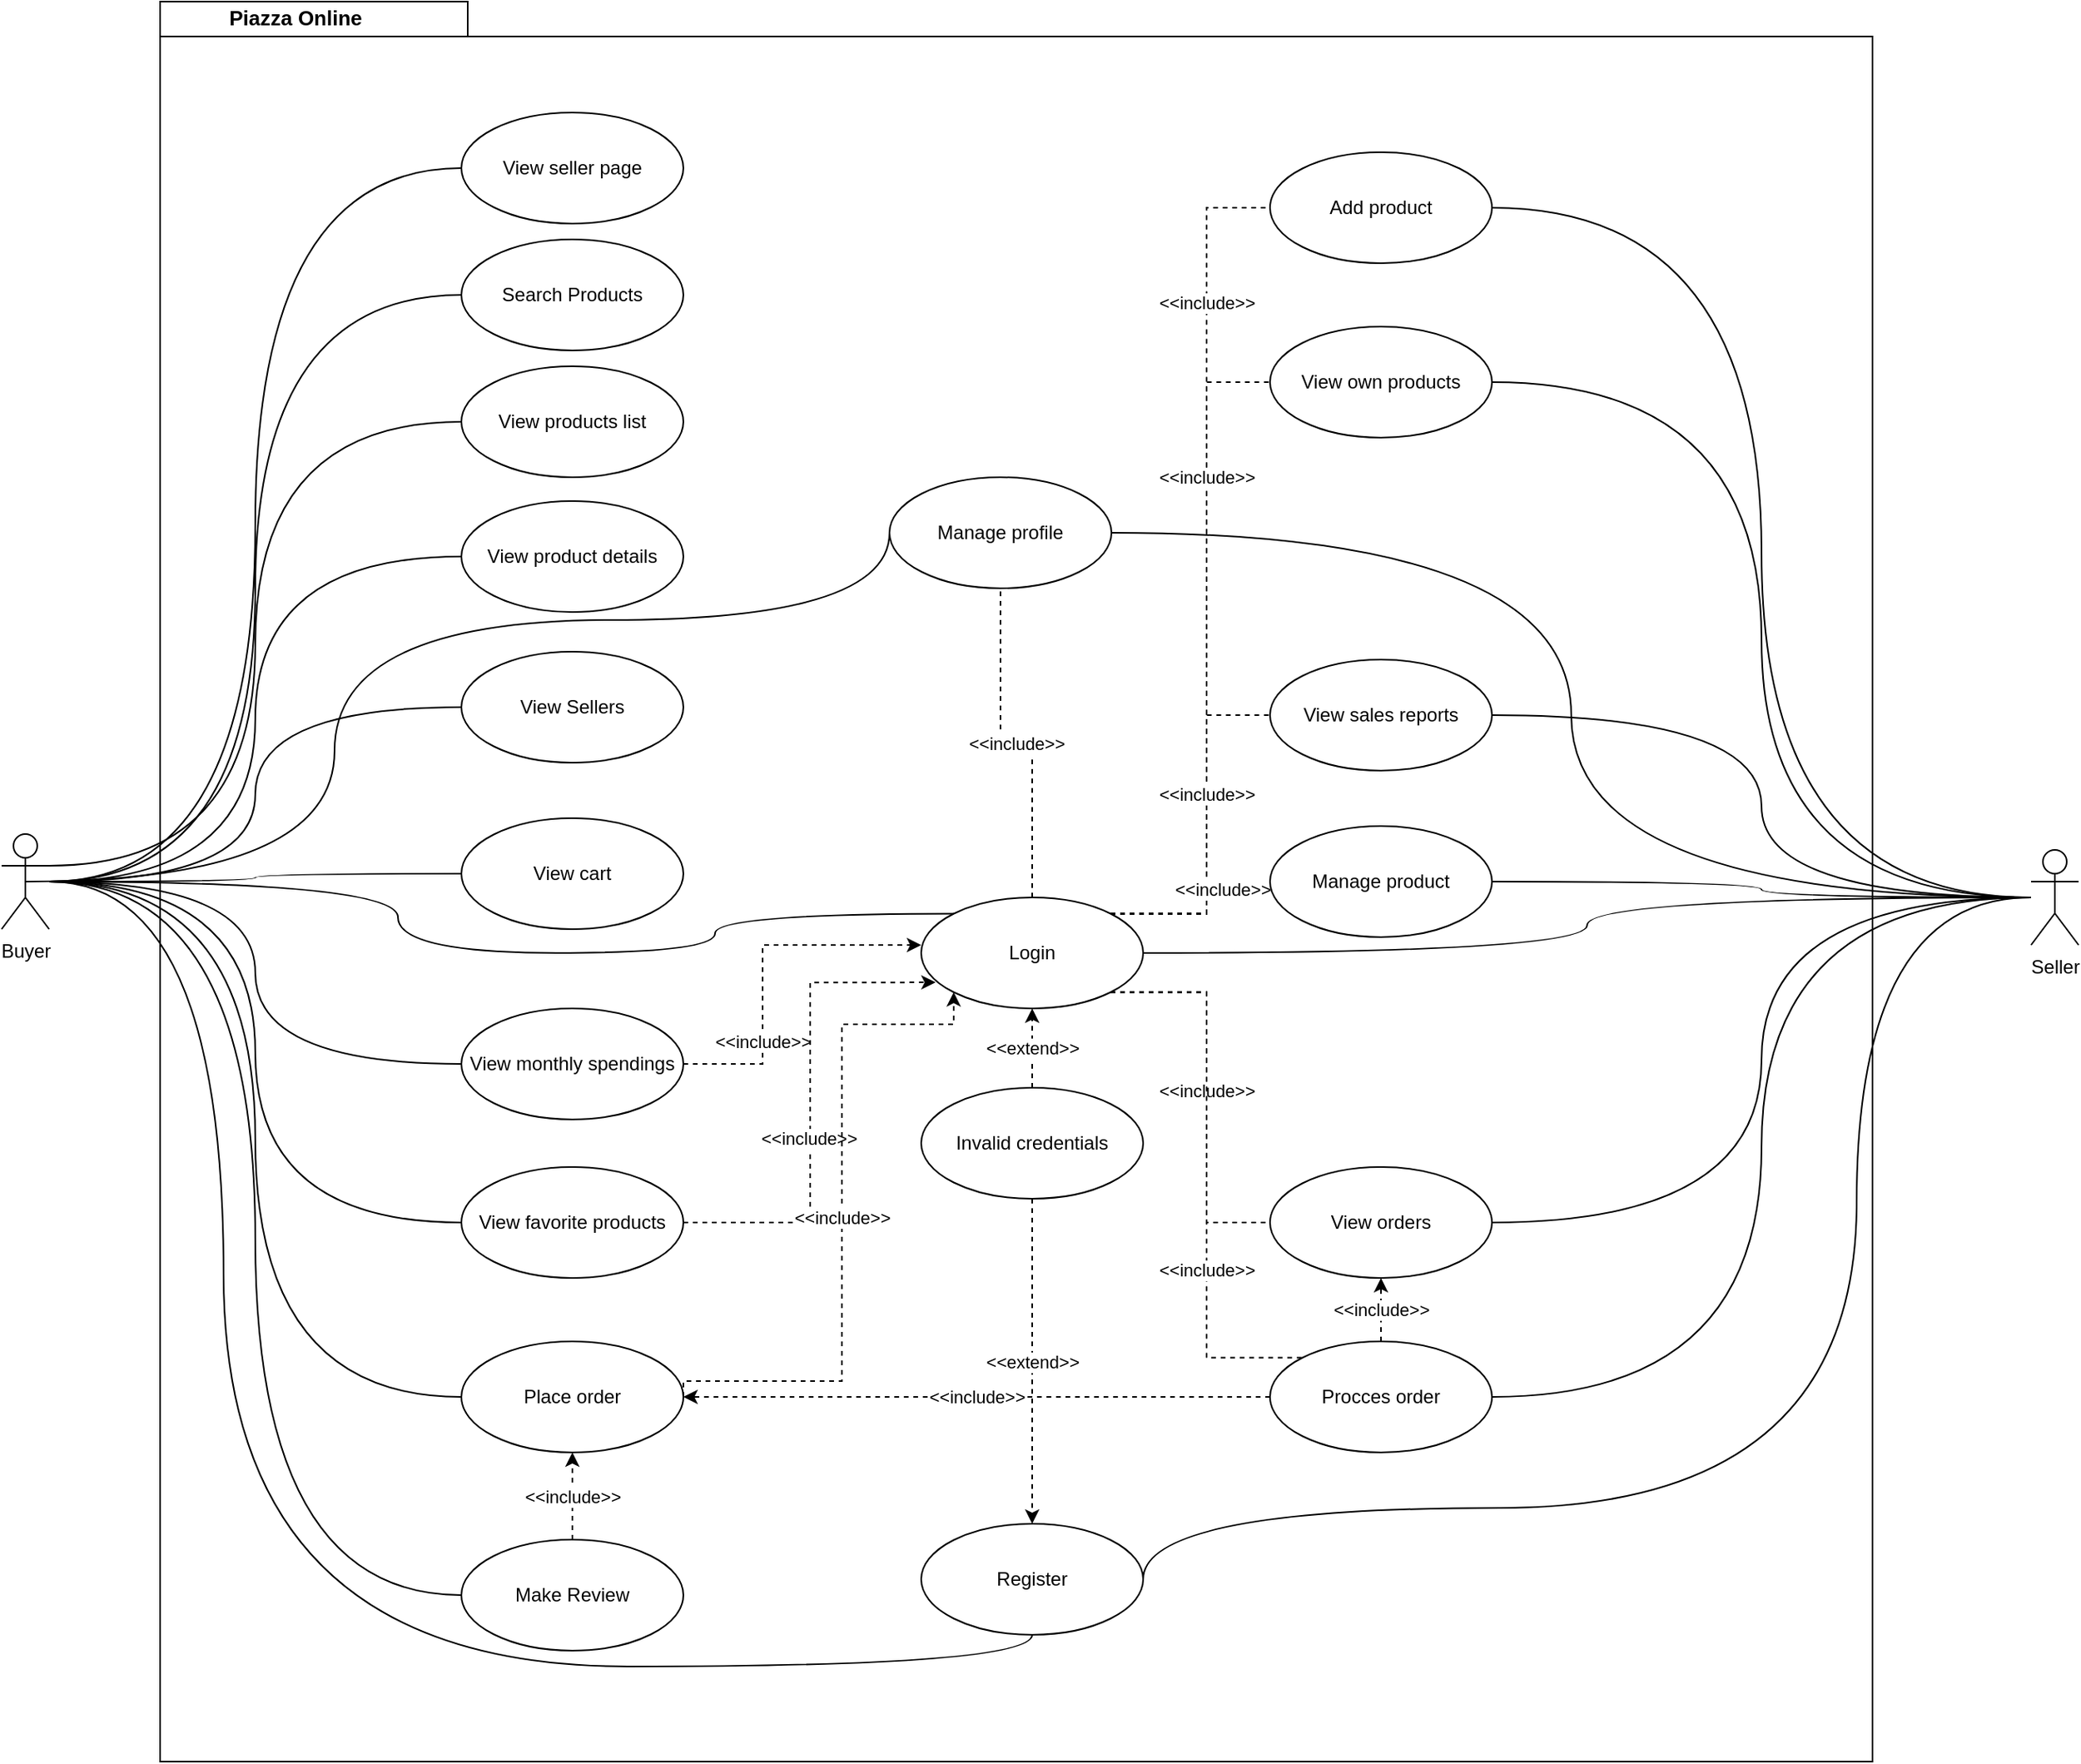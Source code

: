 <mxfile version="24.4.10" type="github" pages="9">
  <diagram name="use case diagram" id="b5b7bab2-c9e2-2cf4-8b2a-24fd1a2a6d21">
    <mxGraphModel dx="875" dy="490" grid="1" gridSize="10" guides="1" tooltips="1" connect="1" arrows="1" fold="1" page="1" pageScale="1" pageWidth="827" pageHeight="1169" background="none" math="0" shadow="0">
      <root>
        <mxCell id="0" />
        <mxCell id="1" parent="0" />
        <mxCell id="6e0c8c40b5770093-72" value="" style="shape=folder;fontStyle=1;spacingTop=10;tabWidth=194;tabHeight=22;tabPosition=left;html=1;rounded=0;shadow=0;comic=0;labelBackgroundColor=none;strokeWidth=1;fillColor=none;fontFamily=Verdana;fontSize=10;align=center;" parent="1" vertex="1">
          <mxGeometry x="140" y="100" width="1080" height="1110" as="geometry" />
        </mxCell>
        <mxCell id="56" style="edgeStyle=orthogonalEdgeStyle;rounded=0;orthogonalLoop=1;jettySize=auto;html=1;exitX=1;exitY=0.333;exitDx=0;exitDy=0;exitPerimeter=0;entryX=0;entryY=0.5;entryDx=0;entryDy=0;endArrow=none;endFill=0;curved=1;" parent="1" source="ZJT0GKrIsIPoli8me2X_-3" target="10" edge="1">
          <mxGeometry relative="1" as="geometry" />
        </mxCell>
        <mxCell id="XzhXzNvmP-PSMKCiUixg-73" style="edgeStyle=orthogonalEdgeStyle;rounded=0;orthogonalLoop=1;jettySize=auto;html=1;entryX=0;entryY=0;entryDx=0;entryDy=0;curved=1;endArrow=none;endFill=0;" parent="1" source="ZJT0GKrIsIPoli8me2X_-3" target="2" edge="1">
          <mxGeometry relative="1" as="geometry">
            <Array as="points">
              <mxPoint x="290" y="655" />
              <mxPoint x="290" y="700" />
              <mxPoint x="490" y="700" />
              <mxPoint x="490" y="676" />
            </Array>
          </mxGeometry>
        </mxCell>
        <mxCell id="XzhXzNvmP-PSMKCiUixg-83" style="edgeStyle=orthogonalEdgeStyle;rounded=0;orthogonalLoop=1;jettySize=auto;html=1;entryX=0;entryY=0.5;entryDx=0;entryDy=0;endArrow=none;endFill=0;curved=1;" parent="1" source="ZJT0GKrIsIPoli8me2X_-3" target="XzhXzNvmP-PSMKCiUixg-81" edge="1">
          <mxGeometry relative="1" as="geometry" />
        </mxCell>
        <mxCell id="XzhXzNvmP-PSMKCiUixg-95" style="edgeStyle=orthogonalEdgeStyle;rounded=0;orthogonalLoop=1;jettySize=auto;html=1;entryX=0;entryY=0.5;entryDx=0;entryDy=0;endArrow=none;endFill=0;curved=1;" parent="1" source="ZJT0GKrIsIPoli8me2X_-3" target="9" edge="1">
          <mxGeometry relative="1" as="geometry" />
        </mxCell>
        <mxCell id="XzhXzNvmP-PSMKCiUixg-96" style="edgeStyle=orthogonalEdgeStyle;rounded=0;orthogonalLoop=1;jettySize=auto;html=1;entryX=0;entryY=0.5;entryDx=0;entryDy=0;endArrow=none;endFill=0;curved=1;" parent="1" source="ZJT0GKrIsIPoli8me2X_-3" target="12" edge="1">
          <mxGeometry relative="1" as="geometry" />
        </mxCell>
        <mxCell id="XzhXzNvmP-PSMKCiUixg-97" style="edgeStyle=orthogonalEdgeStyle;rounded=0;orthogonalLoop=1;jettySize=auto;html=1;entryX=0.5;entryY=1;entryDx=0;entryDy=0;endArrow=none;endFill=0;curved=1;" parent="1" source="ZJT0GKrIsIPoli8me2X_-3" target="8" edge="1">
          <mxGeometry relative="1" as="geometry">
            <Array as="points">
              <mxPoint x="180" y="655" />
              <mxPoint x="180" y="1150" />
              <mxPoint x="690" y="1150" />
            </Array>
          </mxGeometry>
        </mxCell>
        <mxCell id="XzhXzNvmP-PSMKCiUixg-98" style="edgeStyle=orthogonalEdgeStyle;rounded=0;orthogonalLoop=1;jettySize=auto;html=1;entryX=0;entryY=0.5;entryDx=0;entryDy=0;endArrow=none;endFill=0;curved=1;" parent="1" source="ZJT0GKrIsIPoli8me2X_-3" target="17" edge="1">
          <mxGeometry relative="1" as="geometry" />
        </mxCell>
        <mxCell id="XzhXzNvmP-PSMKCiUixg-99" style="edgeStyle=orthogonalEdgeStyle;rounded=0;orthogonalLoop=1;jettySize=auto;html=1;entryX=0;entryY=0.5;entryDx=0;entryDy=0;endArrow=none;endFill=0;curved=1;" parent="1" source="ZJT0GKrIsIPoli8me2X_-3" target="16" edge="1">
          <mxGeometry relative="1" as="geometry" />
        </mxCell>
        <mxCell id="XzhXzNvmP-PSMKCiUixg-100" style="edgeStyle=orthogonalEdgeStyle;rounded=0;orthogonalLoop=1;jettySize=auto;html=1;entryX=0;entryY=0.5;entryDx=0;entryDy=0;endArrow=none;endFill=0;curved=1;" parent="1" source="ZJT0GKrIsIPoli8me2X_-3" target="11" edge="1">
          <mxGeometry relative="1" as="geometry" />
        </mxCell>
        <mxCell id="XzhXzNvmP-PSMKCiUixg-101" style="edgeStyle=orthogonalEdgeStyle;rounded=0;orthogonalLoop=1;jettySize=auto;html=1;endArrow=none;endFill=0;curved=1;" parent="1" source="ZJT0GKrIsIPoli8me2X_-3" target="18" edge="1">
          <mxGeometry relative="1" as="geometry" />
        </mxCell>
        <mxCell id="XzhXzNvmP-PSMKCiUixg-102" style="edgeStyle=orthogonalEdgeStyle;rounded=0;orthogonalLoop=1;jettySize=auto;html=1;entryX=0;entryY=0.5;entryDx=0;entryDy=0;endArrow=none;endFill=0;curved=1;" parent="1" source="ZJT0GKrIsIPoli8me2X_-3" target="15" edge="1">
          <mxGeometry relative="1" as="geometry" />
        </mxCell>
        <mxCell id="XzhXzNvmP-PSMKCiUixg-103" style="edgeStyle=orthogonalEdgeStyle;rounded=0;orthogonalLoop=1;jettySize=auto;html=1;exitX=0.5;exitY=0.5;exitDx=0;exitDy=0;exitPerimeter=0;entryX=0;entryY=0.5;entryDx=0;entryDy=0;endArrow=none;endFill=0;curved=1;" parent="1" source="ZJT0GKrIsIPoli8me2X_-3" target="XzhXzNvmP-PSMKCiUixg-80" edge="1">
          <mxGeometry relative="1" as="geometry">
            <Array as="points">
              <mxPoint x="250" y="655" />
              <mxPoint x="250" y="490" />
              <mxPoint x="600" y="490" />
            </Array>
          </mxGeometry>
        </mxCell>
        <mxCell id="XzhXzNvmP-PSMKCiUixg-105" style="edgeStyle=orthogonalEdgeStyle;rounded=0;orthogonalLoop=1;jettySize=auto;html=1;entryX=0;entryY=0.5;entryDx=0;entryDy=0;endArrow=none;endFill=0;curved=1;" parent="1" source="ZJT0GKrIsIPoli8me2X_-3" target="XzhXzNvmP-PSMKCiUixg-104" edge="1">
          <mxGeometry relative="1" as="geometry" />
        </mxCell>
        <mxCell id="ZJT0GKrIsIPoli8me2X_-3" value="Buyer" style="shape=umlActor;verticalLabelPosition=bottom;verticalAlign=top;html=1;outlineConnect=0;" parent="1" vertex="1">
          <mxGeometry x="40" y="625" width="30" height="60" as="geometry" />
        </mxCell>
        <mxCell id="ZJT0GKrIsIPoli8me2X_-8" value="Piazza Online" style="text;strokeColor=none;fillColor=none;html=1;fontSize=13;fontStyle=1;verticalAlign=middle;align=center;" parent="1" vertex="1">
          <mxGeometry x="130" y="100" width="190" height="20" as="geometry" />
        </mxCell>
        <mxCell id="lQUWAXQ4vtfH8x9ZA_9D-56" value="&amp;lt;&amp;lt;include&amp;gt;&amp;gt;" style="edgeStyle=orthogonalEdgeStyle;rounded=0;orthogonalLoop=1;jettySize=auto;html=1;entryX=0.5;entryY=1;entryDx=0;entryDy=0;endArrow=none;endFill=0;dashed=1;" parent="1" source="2" target="XzhXzNvmP-PSMKCiUixg-80" edge="1">
          <mxGeometry relative="1" as="geometry" />
        </mxCell>
        <mxCell id="lQUWAXQ4vtfH8x9ZA_9D-57" value="&amp;lt;&amp;lt;include&amp;gt;&amp;gt;" style="edgeStyle=orthogonalEdgeStyle;rounded=0;orthogonalLoop=1;jettySize=auto;html=1;exitX=1;exitY=0;exitDx=0;exitDy=0;entryX=0;entryY=0.5;entryDx=0;entryDy=0;endArrow=none;endFill=0;dashed=1;" parent="1" source="2" target="XzhXzNvmP-PSMKCiUixg-75" edge="1">
          <mxGeometry x="0.633" relative="1" as="geometry">
            <mxPoint as="offset" />
          </mxGeometry>
        </mxCell>
        <mxCell id="lQUWAXQ4vtfH8x9ZA_9D-58" value="&lt;span style=&quot;color: rgb(0, 0, 0); font-family: Helvetica; font-size: 11px; font-style: normal; font-variant-ligatures: normal; font-variant-caps: normal; font-weight: 400; letter-spacing: normal; orphans: 2; text-align: center; text-indent: 0px; text-transform: none; widows: 2; word-spacing: 0px; -webkit-text-stroke-width: 0px; background-color: rgb(255, 255, 255); text-decoration-thickness: initial; text-decoration-style: initial; text-decoration-color: initial; float: none; display: inline !important;&quot;&gt;&amp;lt;&amp;lt;include&amp;gt;&amp;gt;&lt;/span&gt;" style="edgeStyle=orthogonalEdgeStyle;rounded=0;orthogonalLoop=1;jettySize=auto;html=1;exitX=1;exitY=0;exitDx=0;exitDy=0;entryX=0;entryY=0.5;entryDx=0;entryDy=0;endArrow=none;endFill=0;dashed=1;" parent="1" source="2" target="XzhXzNvmP-PSMKCiUixg-86" edge="1">
          <mxGeometry x="0.541" relative="1" as="geometry">
            <mxPoint as="offset" />
          </mxGeometry>
        </mxCell>
        <mxCell id="lQUWAXQ4vtfH8x9ZA_9D-59" value="&amp;lt;&amp;lt;include&amp;gt;&amp;gt;" style="edgeStyle=orthogonalEdgeStyle;rounded=0;orthogonalLoop=1;jettySize=auto;html=1;exitX=1;exitY=0;exitDx=0;exitDy=0;entryX=0;entryY=0.5;entryDx=0;entryDy=0;endArrow=none;endFill=0;dashed=1;" parent="1" source="2" target="XzhXzNvmP-PSMKCiUixg-84" edge="1">
          <mxGeometry x="0.202" relative="1" as="geometry">
            <mxPoint as="offset" />
          </mxGeometry>
        </mxCell>
        <mxCell id="lQUWAXQ4vtfH8x9ZA_9D-60" value="&lt;span style=&quot;color: rgb(0, 0, 0); font-family: Helvetica; font-size: 11px; font-style: normal; font-variant-ligatures: normal; font-variant-caps: normal; font-weight: 400; letter-spacing: normal; orphans: 2; text-align: center; text-indent: 0px; text-transform: none; widows: 2; word-spacing: 0px; -webkit-text-stroke-width: 0px; background-color: rgb(255, 255, 255); text-decoration-thickness: initial; text-decoration-style: initial; text-decoration-color: initial; float: none; display: inline !important;&quot;&gt;&amp;lt;&amp;lt;include&amp;gt;&amp;gt;&lt;/span&gt;" style="edgeStyle=orthogonalEdgeStyle;rounded=0;orthogonalLoop=1;jettySize=auto;html=1;exitX=1;exitY=0;exitDx=0;exitDy=0;endArrow=none;endFill=0;dashed=1;" parent="1" source="2" target="XzhXzNvmP-PSMKCiUixg-85" edge="1">
          <mxGeometry x="0.503" y="-5" relative="1" as="geometry">
            <mxPoint as="offset" />
          </mxGeometry>
        </mxCell>
        <mxCell id="lQUWAXQ4vtfH8x9ZA_9D-61" value="&amp;lt;&amp;lt;include&amp;gt;&amp;gt;" style="edgeStyle=orthogonalEdgeStyle;rounded=0;orthogonalLoop=1;jettySize=auto;html=1;exitX=1;exitY=1;exitDx=0;exitDy=0;entryX=0;entryY=0.5;entryDx=0;entryDy=0;endArrow=none;endFill=0;dashed=1;" parent="1" source="2" target="XzhXzNvmP-PSMKCiUixg-79" edge="1">
          <mxGeometry relative="1" as="geometry" />
        </mxCell>
        <mxCell id="lQUWAXQ4vtfH8x9ZA_9D-62" value="&amp;lt;&amp;lt;include&amp;gt;&amp;gt;" style="edgeStyle=orthogonalEdgeStyle;rounded=0;orthogonalLoop=1;jettySize=auto;html=1;exitX=1;exitY=1;exitDx=0;exitDy=0;entryX=0;entryY=0;entryDx=0;entryDy=0;endArrow=none;endFill=0;dashed=1;" parent="1" source="2" target="XzhXzNvmP-PSMKCiUixg-76" edge="1">
          <mxGeometry x="0.342" relative="1" as="geometry">
            <Array as="points">
              <mxPoint x="800" y="724" />
              <mxPoint x="800" y="955" />
            </Array>
            <mxPoint as="offset" />
          </mxGeometry>
        </mxCell>
        <mxCell id="2" value="Login" style="ellipse;whiteSpace=wrap;html=1;" parent="1" vertex="1">
          <mxGeometry x="620" y="665" width="140" height="70" as="geometry" />
        </mxCell>
        <mxCell id="8" value="Register" style="ellipse;whiteSpace=wrap;html=1;" parent="1" vertex="1">
          <mxGeometry x="620" y="1060" width="140" height="70" as="geometry" />
        </mxCell>
        <mxCell id="9" value="Search Products" style="ellipse;whiteSpace=wrap;html=1;" parent="1" vertex="1">
          <mxGeometry x="330" y="250" width="140" height="70" as="geometry" />
        </mxCell>
        <mxCell id="10" value="View products list" style="ellipse;whiteSpace=wrap;html=1;" parent="1" vertex="1">
          <mxGeometry x="330" y="330" width="140" height="70" as="geometry" />
        </mxCell>
        <mxCell id="48" value="&amp;lt;&amp;lt;include&amp;gt;&amp;gt;" style="edgeStyle=orthogonalEdgeStyle;rounded=0;orthogonalLoop=1;jettySize=auto;html=1;exitX=1;exitY=0.5;exitDx=0;exitDy=0;dashed=1;" parent="1" source="11" edge="1">
          <mxGeometry x="-0.425" relative="1" as="geometry">
            <mxPoint x="620" y="695" as="targetPoint" />
            <Array as="points">
              <mxPoint x="520" y="770" />
              <mxPoint x="520" y="695" />
            </Array>
            <mxPoint as="offset" />
          </mxGeometry>
        </mxCell>
        <mxCell id="11" value="View monthly spendings" style="ellipse;whiteSpace=wrap;html=1;" parent="1" vertex="1">
          <mxGeometry x="330" y="735" width="140" height="70" as="geometry" />
        </mxCell>
        <mxCell id="12" value="View product details" style="ellipse;whiteSpace=wrap;html=1;" parent="1" vertex="1">
          <mxGeometry x="330" y="415" width="140" height="70" as="geometry" />
        </mxCell>
        <mxCell id="15" value="View Sellers" style="ellipse;whiteSpace=wrap;html=1;" parent="1" vertex="1">
          <mxGeometry x="330" y="510" width="140" height="70" as="geometry" />
        </mxCell>
        <mxCell id="42" style="edgeStyle=orthogonalEdgeStyle;rounded=0;orthogonalLoop=1;jettySize=auto;html=1;exitX=1;exitY=0.5;exitDx=0;exitDy=0;dashed=1;entryX=0.065;entryY=0.765;entryDx=0;entryDy=0;entryPerimeter=0;" parent="1" source="16" target="2" edge="1">
          <mxGeometry relative="1" as="geometry">
            <Array as="points">
              <mxPoint x="550" y="870" />
              <mxPoint x="550" y="719" />
            </Array>
          </mxGeometry>
        </mxCell>
        <mxCell id="51" value="&amp;lt;&amp;lt;include&amp;gt;&amp;gt;" style="edgeLabel;html=1;align=center;verticalAlign=middle;resizable=0;points=[];" parent="42" vertex="1" connectable="0">
          <mxGeometry x="-0.142" y="1" relative="1" as="geometry">
            <mxPoint as="offset" />
          </mxGeometry>
        </mxCell>
        <mxCell id="16" value="View favorite products" style="ellipse;whiteSpace=wrap;html=1;" parent="1" vertex="1">
          <mxGeometry x="330" y="835" width="140" height="70" as="geometry" />
        </mxCell>
        <mxCell id="41" value="&amp;lt;&amp;lt;include&amp;gt;&amp;gt;" style="edgeStyle=orthogonalEdgeStyle;rounded=0;orthogonalLoop=1;jettySize=auto;html=1;exitX=1;exitY=0.5;exitDx=0;exitDy=0;entryX=0;entryY=1;entryDx=0;entryDy=0;dashed=1;" parent="1" source="17" target="2" edge="1">
          <mxGeometry relative="1" as="geometry">
            <Array as="points">
              <mxPoint x="470" y="970" />
              <mxPoint x="570" y="970" />
              <mxPoint x="570" y="745" />
              <mxPoint x="640" y="745" />
            </Array>
          </mxGeometry>
        </mxCell>
        <mxCell id="17" value="Place order" style="ellipse;whiteSpace=wrap;html=1;" parent="1" vertex="1">
          <mxGeometry x="330" y="945" width="140" height="70" as="geometry" />
        </mxCell>
        <mxCell id="18" value="View cart" style="ellipse;whiteSpace=wrap;html=1;" parent="1" vertex="1">
          <mxGeometry x="330" y="615" width="140" height="70" as="geometry" />
        </mxCell>
        <mxCell id="52" value="&amp;lt;&amp;lt;extend&amp;gt;&amp;gt;" style="edgeStyle=orthogonalEdgeStyle;rounded=0;orthogonalLoop=1;jettySize=auto;html=1;exitX=0.5;exitY=0;exitDx=0;exitDy=0;dashed=1;entryX=0.5;entryY=1;entryDx=0;entryDy=0;" parent="1" source="26" target="2" edge="1">
          <mxGeometry relative="1" as="geometry" />
        </mxCell>
        <mxCell id="53" value="&amp;lt;&amp;lt;extend&amp;gt;&amp;gt;" style="edgeStyle=orthogonalEdgeStyle;rounded=0;orthogonalLoop=1;jettySize=auto;html=1;exitX=0.5;exitY=1;exitDx=0;exitDy=0;dashed=1;entryX=0.5;entryY=0;entryDx=0;entryDy=0;" parent="1" source="26" target="8" edge="1">
          <mxGeometry relative="1" as="geometry">
            <mxPoint x="690" y="935" as="targetPoint" />
          </mxGeometry>
        </mxCell>
        <mxCell id="26" value="Invalid credentials" style="ellipse;whiteSpace=wrap;html=1;" parent="1" vertex="1">
          <mxGeometry x="620" y="785" width="140" height="70" as="geometry" />
        </mxCell>
        <mxCell id="XzhXzNvmP-PSMKCiUixg-71" style="edgeStyle=orthogonalEdgeStyle;rounded=0;orthogonalLoop=1;jettySize=auto;html=1;entryX=1;entryY=0.5;entryDx=0;entryDy=0;endArrow=none;endFill=0;curved=1;" parent="1" source="46" target="8" edge="1">
          <mxGeometry relative="1" as="geometry">
            <Array as="points">
              <mxPoint x="1210" y="665" />
              <mxPoint x="1210" y="1050" />
              <mxPoint x="760" y="1050" />
            </Array>
          </mxGeometry>
        </mxCell>
        <mxCell id="XzhXzNvmP-PSMKCiUixg-74" style="edgeStyle=orthogonalEdgeStyle;rounded=0;orthogonalLoop=1;jettySize=auto;html=1;curved=1;endArrow=none;endFill=0;" parent="1" source="46" target="2" edge="1">
          <mxGeometry relative="1" as="geometry" />
        </mxCell>
        <mxCell id="XzhXzNvmP-PSMKCiUixg-88" style="edgeStyle=orthogonalEdgeStyle;rounded=0;orthogonalLoop=1;jettySize=auto;html=1;entryX=1;entryY=0.5;entryDx=0;entryDy=0;endArrow=none;endFill=0;curved=1;" parent="1" source="46" target="XzhXzNvmP-PSMKCiUixg-75" edge="1">
          <mxGeometry relative="1" as="geometry" />
        </mxCell>
        <mxCell id="XzhXzNvmP-PSMKCiUixg-89" style="edgeStyle=orthogonalEdgeStyle;rounded=0;orthogonalLoop=1;jettySize=auto;html=1;entryX=1;entryY=0.5;entryDx=0;entryDy=0;endArrow=none;endFill=0;curved=1;" parent="1" source="46" target="XzhXzNvmP-PSMKCiUixg-86" edge="1">
          <mxGeometry relative="1" as="geometry" />
        </mxCell>
        <mxCell id="XzhXzNvmP-PSMKCiUixg-90" style="edgeStyle=orthogonalEdgeStyle;rounded=0;orthogonalLoop=1;jettySize=auto;html=1;entryX=1;entryY=0.5;entryDx=0;entryDy=0;endArrow=none;endFill=0;curved=1;" parent="1" source="46" target="XzhXzNvmP-PSMKCiUixg-80" edge="1">
          <mxGeometry relative="1" as="geometry" />
        </mxCell>
        <mxCell id="XzhXzNvmP-PSMKCiUixg-91" style="edgeStyle=orthogonalEdgeStyle;rounded=0;orthogonalLoop=1;jettySize=auto;html=1;entryX=1;entryY=0.5;entryDx=0;entryDy=0;endArrow=none;endFill=0;curved=1;" parent="1" source="46" target="XzhXzNvmP-PSMKCiUixg-84" edge="1">
          <mxGeometry relative="1" as="geometry" />
        </mxCell>
        <mxCell id="XzhXzNvmP-PSMKCiUixg-92" style="edgeStyle=orthogonalEdgeStyle;rounded=0;orthogonalLoop=1;jettySize=auto;html=1;endArrow=none;endFill=0;curved=1;" parent="1" source="46" target="XzhXzNvmP-PSMKCiUixg-85" edge="1">
          <mxGeometry relative="1" as="geometry" />
        </mxCell>
        <mxCell id="XzhXzNvmP-PSMKCiUixg-93" style="edgeStyle=orthogonalEdgeStyle;rounded=0;orthogonalLoop=1;jettySize=auto;html=1;entryX=1;entryY=0.5;entryDx=0;entryDy=0;endArrow=none;endFill=0;curved=1;" parent="1" source="46" target="XzhXzNvmP-PSMKCiUixg-79" edge="1">
          <mxGeometry relative="1" as="geometry" />
        </mxCell>
        <mxCell id="XzhXzNvmP-PSMKCiUixg-94" style="edgeStyle=orthogonalEdgeStyle;rounded=0;orthogonalLoop=1;jettySize=auto;html=1;entryX=1;entryY=0.5;entryDx=0;entryDy=0;endArrow=none;endFill=0;curved=1;" parent="1" source="46" target="XzhXzNvmP-PSMKCiUixg-76" edge="1">
          <mxGeometry relative="1" as="geometry" />
        </mxCell>
        <mxCell id="46" value="Seller" style="shape=umlActor;verticalLabelPosition=bottom;verticalAlign=top;html=1;" parent="1" vertex="1">
          <mxGeometry x="1320" y="635" width="30" height="60" as="geometry" />
        </mxCell>
        <mxCell id="XzhXzNvmP-PSMKCiUixg-75" value="Add product" style="ellipse;whiteSpace=wrap;html=1;" parent="1" vertex="1">
          <mxGeometry x="840" y="195" width="140" height="70" as="geometry" />
        </mxCell>
        <mxCell id="XzhXzNvmP-PSMKCiUixg-78" value="&amp;lt;&amp;lt;include&amp;gt;&amp;gt;" style="edgeStyle=orthogonalEdgeStyle;rounded=0;orthogonalLoop=1;jettySize=auto;html=1;exitX=0;exitY=0.5;exitDx=0;exitDy=0;curved=1;dashed=1;" parent="1" source="XzhXzNvmP-PSMKCiUixg-76" target="17" edge="1">
          <mxGeometry relative="1" as="geometry" />
        </mxCell>
        <mxCell id="XzhXzNvmP-PSMKCiUixg-87" value="&amp;lt;&amp;lt;include&amp;gt;&amp;gt;" style="edgeStyle=orthogonalEdgeStyle;rounded=0;orthogonalLoop=1;jettySize=auto;html=1;entryX=0.5;entryY=1;entryDx=0;entryDy=0;dashed=1;" parent="1" source="XzhXzNvmP-PSMKCiUixg-76" target="XzhXzNvmP-PSMKCiUixg-79" edge="1">
          <mxGeometry relative="1" as="geometry" />
        </mxCell>
        <mxCell id="XzhXzNvmP-PSMKCiUixg-76" value="Procces order" style="ellipse;whiteSpace=wrap;html=1;" parent="1" vertex="1">
          <mxGeometry x="840" y="945" width="140" height="70" as="geometry" />
        </mxCell>
        <mxCell id="XzhXzNvmP-PSMKCiUixg-79" value="View orders" style="ellipse;whiteSpace=wrap;html=1;" parent="1" vertex="1">
          <mxGeometry x="840" y="835" width="140" height="70" as="geometry" />
        </mxCell>
        <mxCell id="XzhXzNvmP-PSMKCiUixg-80" value="Manage profile" style="ellipse;whiteSpace=wrap;html=1;" parent="1" vertex="1">
          <mxGeometry x="600" y="400" width="140" height="70" as="geometry" />
        </mxCell>
        <mxCell id="XzhXzNvmP-PSMKCiUixg-82" value="&amp;lt;&amp;lt;include&amp;gt;&amp;gt;" style="edgeStyle=orthogonalEdgeStyle;rounded=0;orthogonalLoop=1;jettySize=auto;html=1;entryX=0.5;entryY=1;entryDx=0;entryDy=0;dashed=1;" parent="1" source="XzhXzNvmP-PSMKCiUixg-81" target="17" edge="1">
          <mxGeometry relative="1" as="geometry" />
        </mxCell>
        <mxCell id="XzhXzNvmP-PSMKCiUixg-81" value="Make Review" style="ellipse;whiteSpace=wrap;html=1;" parent="1" vertex="1">
          <mxGeometry x="330" y="1070" width="140" height="70" as="geometry" />
        </mxCell>
        <mxCell id="XzhXzNvmP-PSMKCiUixg-84" value="View sales reports" style="ellipse;whiteSpace=wrap;html=1;" parent="1" vertex="1">
          <mxGeometry x="840" y="515" width="140" height="70" as="geometry" />
        </mxCell>
        <mxCell id="XzhXzNvmP-PSMKCiUixg-85" value="Manage product" style="ellipse;whiteSpace=wrap;html=1;" parent="1" vertex="1">
          <mxGeometry x="840" y="620" width="140" height="70" as="geometry" />
        </mxCell>
        <mxCell id="XzhXzNvmP-PSMKCiUixg-86" value="View own products" style="ellipse;whiteSpace=wrap;html=1;" parent="1" vertex="1">
          <mxGeometry x="840" y="305" width="140" height="70" as="geometry" />
        </mxCell>
        <mxCell id="XzhXzNvmP-PSMKCiUixg-104" value="View seller page" style="ellipse;whiteSpace=wrap;html=1;" parent="1" vertex="1">
          <mxGeometry x="330" y="170" width="140" height="70" as="geometry" />
        </mxCell>
      </root>
    </mxGraphModel>
  </diagram>
  <diagram id="lnLbn3DbdrcNj8PPY01e" name="activity-diagram-buyer">
    <mxGraphModel dx="1690" dy="930" grid="1" gridSize="10" guides="1" tooltips="1" connect="1" arrows="1" fold="1" page="0" pageScale="1" pageWidth="827" pageHeight="1169" math="0" shadow="0">
      <root>
        <mxCell id="0" />
        <mxCell id="1" parent="0" />
        <mxCell id="JNmLnL9GYAf38qZRdFil-15" value="" style="ellipse;html=1;shape=startState;fillColor=#000000;strokeColor=#ff0000;" parent="1" vertex="1">
          <mxGeometry x="385" y="230" width="30" height="30" as="geometry" />
        </mxCell>
        <mxCell id="JNmLnL9GYAf38qZRdFil-16" value="" style="edgeStyle=orthogonalEdgeStyle;html=1;verticalAlign=bottom;endArrow=open;endSize=8;strokeColor=#ff0000;rounded=0;entryX=0.5;entryY=0;entryDx=0;entryDy=0;" parent="1" source="JNmLnL9GYAf38qZRdFil-15" edge="1">
          <mxGeometry relative="1" as="geometry">
            <mxPoint x="400" y="320" as="targetPoint" />
          </mxGeometry>
        </mxCell>
        <mxCell id="JNmLnL9GYAf38qZRdFil-17" value="Does the buyer already have an account?" style="rhombus;whiteSpace=wrap;html=1;fontColor=#000000;fillColor=#ffffc0;strokeColor=#ff0000;" parent="1" vertex="1">
          <mxGeometry x="2950" y="570.5" width="120" height="69" as="geometry" />
        </mxCell>
        <mxCell id="JNmLnL9GYAf38qZRdFil-18" value="no" style="edgeStyle=orthogonalEdgeStyle;html=1;align=left;verticalAlign=bottom;endArrow=open;endSize=8;strokeColor=#ff0000;rounded=0;entryX=0.5;entryY=0;entryDx=0;entryDy=0;" parent="1" source="JNmLnL9GYAf38qZRdFil-17" target="N0i5wpLwGmA_6gmUXCD4-229" edge="1">
          <mxGeometry x="-1" relative="1" as="geometry">
            <mxPoint x="3170" y="605.5" as="targetPoint" />
          </mxGeometry>
        </mxCell>
        <mxCell id="JNmLnL9GYAf38qZRdFil-19" value="yes" style="edgeStyle=orthogonalEdgeStyle;html=1;align=left;verticalAlign=top;endArrow=open;endSize=8;strokeColor=#ff0000;rounded=0;" parent="1" source="JNmLnL9GYAf38qZRdFil-17" edge="1">
          <mxGeometry x="-1" relative="1" as="geometry">
            <mxPoint x="3010" y="679.5" as="targetPoint" />
          </mxGeometry>
        </mxCell>
        <mxCell id="JNmLnL9GYAf38qZRdFil-25" value="Search product" style="rounded=1;whiteSpace=wrap;html=1;arcSize=40;fontColor=#000000;fillColor=#ffffc0;strokeColor=#ff0000;" parent="1" vertex="1">
          <mxGeometry x="80" y="531" width="120" height="40" as="geometry" />
        </mxCell>
        <mxCell id="JNmLnL9GYAf38qZRdFil-26" value="" style="edgeStyle=orthogonalEdgeStyle;html=1;verticalAlign=bottom;endArrow=open;endSize=8;strokeColor=#ff0000;rounded=0;entryX=0.5;entryY=0;entryDx=0;entryDy=0;" parent="1" source="JNmLnL9GYAf38qZRdFil-25" target="JNmLnL9GYAf38qZRdFil-29" edge="1">
          <mxGeometry relative="1" as="geometry">
            <mxPoint x="140" y="671" as="targetPoint" />
          </mxGeometry>
        </mxCell>
        <mxCell id="JNmLnL9GYAf38qZRdFil-27" value="View Home Page" style="rounded=1;whiteSpace=wrap;html=1;arcSize=40;fontColor=#000000;fillColor=#ffffc0;strokeColor=#ff0000;" parent="1" vertex="1">
          <mxGeometry x="340" y="320" width="120" height="40" as="geometry" />
        </mxCell>
        <mxCell id="JNmLnL9GYAf38qZRdFil-28" value="" style="edgeStyle=orthogonalEdgeStyle;html=1;verticalAlign=bottom;endArrow=open;endSize=8;strokeColor=#ff0000;rounded=0;exitX=0.5;exitY=1;exitDx=0;exitDy=0;entryX=0.5;entryY=0;entryDx=0;entryDy=0;" parent="1" source="JNmLnL9GYAf38qZRdFil-27" target="TE_72F3CyUO7mrP8RrnJ-2" edge="1">
          <mxGeometry relative="1" as="geometry">
            <mxPoint x="430" y="410" as="targetPoint" />
          </mxGeometry>
        </mxCell>
        <mxCell id="JNmLnL9GYAf38qZRdFil-29" value="See product details?" style="rhombus;whiteSpace=wrap;html=1;fontColor=#000000;fillColor=#ffffc0;strokeColor=#ff0000;" parent="1" vertex="1">
          <mxGeometry x="85" y="601" width="110" height="60" as="geometry" />
        </mxCell>
        <mxCell id="JNmLnL9GYAf38qZRdFil-30" value="no" style="edgeStyle=orthogonalEdgeStyle;html=1;align=left;verticalAlign=bottom;endArrow=open;endSize=8;strokeColor=#ff0000;rounded=0;exitX=1;exitY=0.5;exitDx=0;exitDy=0;" parent="1" source="JNmLnL9GYAf38qZRdFil-29" target="JNmLnL9GYAf38qZRdFil-27" edge="1">
          <mxGeometry x="-1" relative="1" as="geometry">
            <mxPoint x="260" y="630" as="targetPoint" />
            <mxPoint x="210" y="641" as="sourcePoint" />
            <Array as="points">
              <mxPoint x="270" y="631" />
              <mxPoint x="270" y="350" />
            </Array>
          </mxGeometry>
        </mxCell>
        <mxCell id="JNmLnL9GYAf38qZRdFil-31" value="yes" style="edgeStyle=orthogonalEdgeStyle;html=1;align=left;verticalAlign=top;endArrow=open;endSize=8;strokeColor=#ff0000;rounded=0;entryX=0.5;entryY=0;entryDx=0;entryDy=0;" parent="1" source="JNmLnL9GYAf38qZRdFil-29" target="JNmLnL9GYAf38qZRdFil-36" edge="1">
          <mxGeometry x="-1" relative="1" as="geometry">
            <mxPoint x="140" y="701" as="targetPoint" />
          </mxGeometry>
        </mxCell>
        <mxCell id="JNmLnL9GYAf38qZRdFil-36" value="See product details" style="rounded=1;whiteSpace=wrap;html=1;arcSize=40;fontColor=#000000;fillColor=#ffffc0;strokeColor=#ff0000;" parent="1" vertex="1">
          <mxGeometry x="80" y="706" width="120" height="40" as="geometry" />
        </mxCell>
        <mxCell id="JNmLnL9GYAf38qZRdFil-37" value="" style="edgeStyle=orthogonalEdgeStyle;html=1;verticalAlign=bottom;endArrow=open;endSize=8;strokeColor=#ff0000;rounded=0;entryX=0.5;entryY=0;entryDx=0;entryDy=0;" parent="1" source="JNmLnL9GYAf38qZRdFil-36" target="JNmLnL9GYAf38qZRdFil-77" edge="1">
          <mxGeometry relative="1" as="geometry">
            <mxPoint x="140" y="780" as="targetPoint" />
          </mxGeometry>
        </mxCell>
        <mxCell id="JNmLnL9GYAf38qZRdFil-39" value="View sellers list?" style="rhombus;whiteSpace=wrap;html=1;fontColor=#000000;fillColor=#ffffc0;strokeColor=#ff0000;" parent="1" vertex="1">
          <mxGeometry x="80" y="1110" width="120" height="70" as="geometry" />
        </mxCell>
        <mxCell id="JNmLnL9GYAf38qZRdFil-40" value="no" style="edgeStyle=orthogonalEdgeStyle;html=1;align=left;verticalAlign=bottom;endArrow=open;endSize=8;strokeColor=#ff0000;rounded=0;entryX=0;entryY=0.5;entryDx=0;entryDy=0;" parent="1" source="JNmLnL9GYAf38qZRdFil-39" target="JNmLnL9GYAf38qZRdFil-84" edge="1">
          <mxGeometry x="-1" relative="1" as="geometry">
            <mxPoint x="430" y="1145" as="targetPoint" />
          </mxGeometry>
        </mxCell>
        <mxCell id="JNmLnL9GYAf38qZRdFil-41" value="yes" style="edgeStyle=orthogonalEdgeStyle;html=1;align=left;verticalAlign=top;endArrow=open;endSize=8;strokeColor=#ff0000;rounded=0;entryX=0.5;entryY=0;entryDx=0;entryDy=0;" parent="1" source="JNmLnL9GYAf38qZRdFil-39" target="JNmLnL9GYAf38qZRdFil-43" edge="1">
          <mxGeometry x="-1" relative="1" as="geometry">
            <mxPoint x="140" y="1240" as="targetPoint" />
          </mxGeometry>
        </mxCell>
        <mxCell id="JNmLnL9GYAf38qZRdFil-43" value="View sellers list" style="rounded=1;whiteSpace=wrap;html=1;arcSize=40;fontColor=#000000;fillColor=#ffffc0;strokeColor=#ff0000;" parent="1" vertex="1">
          <mxGeometry x="80" y="1220" width="120" height="40" as="geometry" />
        </mxCell>
        <mxCell id="JNmLnL9GYAf38qZRdFil-44" value="" style="edgeStyle=orthogonalEdgeStyle;html=1;verticalAlign=bottom;endArrow=open;endSize=8;strokeColor=#ff0000;rounded=0;entryX=0.5;entryY=0;entryDx=0;entryDy=0;" parent="1" source="JNmLnL9GYAf38qZRdFil-43" target="JNmLnL9GYAf38qZRdFil-55" edge="1">
          <mxGeometry relative="1" as="geometry">
            <mxPoint x="140" y="1310" as="targetPoint" />
          </mxGeometry>
        </mxCell>
        <mxCell id="JNmLnL9GYAf38qZRdFil-45" value="Search products?" style="rhombus;whiteSpace=wrap;html=1;fontColor=#000000;fillColor=#ffffc0;strokeColor=#ff0000;" parent="1" vertex="1">
          <mxGeometry x="95" y="440" width="90" height="60" as="geometry" />
        </mxCell>
        <mxCell id="JNmLnL9GYAf38qZRdFil-46" value="no" style="edgeStyle=orthogonalEdgeStyle;html=1;align=left;verticalAlign=bottom;endArrow=open;endSize=8;strokeColor=#ff0000;rounded=0;entryX=0;entryY=0.5;entryDx=0;entryDy=0;" parent="1" source="JNmLnL9GYAf38qZRdFil-45" target="JNmLnL9GYAf38qZRdFil-48" edge="1">
          <mxGeometry x="-1" relative="1" as="geometry">
            <mxPoint x="280" y="470" as="targetPoint" />
          </mxGeometry>
        </mxCell>
        <mxCell id="JNmLnL9GYAf38qZRdFil-47" value="yes" style="edgeStyle=orthogonalEdgeStyle;html=1;align=left;verticalAlign=top;endArrow=open;endSize=8;strokeColor=#ff0000;rounded=0;entryX=0.5;entryY=0;entryDx=0;entryDy=0;" parent="1" source="JNmLnL9GYAf38qZRdFil-45" target="JNmLnL9GYAf38qZRdFil-25" edge="1">
          <mxGeometry x="-1" relative="1" as="geometry">
            <mxPoint x="140" y="560" as="targetPoint" />
          </mxGeometry>
        </mxCell>
        <mxCell id="JNmLnL9GYAf38qZRdFil-48" value="View Cart?" style="rhombus;whiteSpace=wrap;html=1;fontColor=#000000;fillColor=#ffffc0;strokeColor=#ff0000;" parent="1" vertex="1">
          <mxGeometry x="550" y="440.5" width="90" height="60" as="geometry" />
        </mxCell>
        <mxCell id="JNmLnL9GYAf38qZRdFil-49" value="no" style="edgeStyle=orthogonalEdgeStyle;html=1;align=left;verticalAlign=bottom;endArrow=open;endSize=8;strokeColor=#ff0000;rounded=0;entryX=0;entryY=0.5;entryDx=0;entryDy=0;" parent="1" source="JNmLnL9GYAf38qZRdFil-48" target="JNmLnL9GYAf38qZRdFil-62" edge="1">
          <mxGeometry x="-1" relative="1" as="geometry">
            <mxPoint x="540" y="470" as="targetPoint" />
          </mxGeometry>
        </mxCell>
        <mxCell id="JNmLnL9GYAf38qZRdFil-50" value="yes" style="edgeStyle=orthogonalEdgeStyle;html=1;align=left;verticalAlign=top;endArrow=open;endSize=8;strokeColor=#ff0000;rounded=0;" parent="1" source="JNmLnL9GYAf38qZRdFil-48" edge="1">
          <mxGeometry x="-1" relative="1" as="geometry">
            <mxPoint x="595" y="550.5" as="targetPoint" />
          </mxGeometry>
        </mxCell>
        <mxCell id="JNmLnL9GYAf38qZRdFil-51" value="Activity" style="rounded=1;whiteSpace=wrap;html=1;arcSize=40;fontColor=#000000;fillColor=#ffffc0;strokeColor=#ff0000;" parent="1" vertex="1">
          <mxGeometry x="570" y="10" width="120" height="40" as="geometry" />
        </mxCell>
        <mxCell id="JNmLnL9GYAf38qZRdFil-52" value="" style="edgeStyle=orthogonalEdgeStyle;html=1;verticalAlign=bottom;endArrow=open;endSize=8;strokeColor=#ff0000;rounded=0;" parent="1" source="JNmLnL9GYAf38qZRdFil-51" edge="1">
          <mxGeometry relative="1" as="geometry">
            <mxPoint x="630" y="110" as="targetPoint" />
          </mxGeometry>
        </mxCell>
        <mxCell id="JNmLnL9GYAf38qZRdFil-55" value="View sellers page?" style="rhombus;whiteSpace=wrap;html=1;fontColor=#000000;fillColor=#ffffc0;strokeColor=#ff0000;" parent="1" vertex="1">
          <mxGeometry x="90" y="1289" width="100" height="60" as="geometry" />
        </mxCell>
        <mxCell id="JNmLnL9GYAf38qZRdFil-56" value="no" style="edgeStyle=orthogonalEdgeStyle;html=1;align=left;verticalAlign=bottom;endArrow=open;endSize=8;strokeColor=#ff0000;rounded=0;entryX=1;entryY=1;entryDx=0;entryDy=0;" parent="1" source="JNmLnL9GYAf38qZRdFil-55" target="JNmLnL9GYAf38qZRdFil-39" edge="1">
          <mxGeometry x="-1" relative="1" as="geometry">
            <mxPoint x="260" y="1319" as="targetPoint" />
            <Array as="points">
              <mxPoint x="230" y="1319" />
              <mxPoint x="230" y="1163" />
            </Array>
          </mxGeometry>
        </mxCell>
        <mxCell id="JNmLnL9GYAf38qZRdFil-57" value="yes" style="edgeStyle=orthogonalEdgeStyle;html=1;align=left;verticalAlign=top;endArrow=open;endSize=8;strokeColor=#ff0000;rounded=0;entryX=0.5;entryY=0;entryDx=0;entryDy=0;" parent="1" source="JNmLnL9GYAf38qZRdFil-55" target="JNmLnL9GYAf38qZRdFil-59" edge="1">
          <mxGeometry x="-1" relative="1" as="geometry">
            <mxPoint x="140" y="1419" as="targetPoint" />
          </mxGeometry>
        </mxCell>
        <mxCell id="JNmLnL9GYAf38qZRdFil-59" value="View sellers page" style="rounded=1;whiteSpace=wrap;html=1;arcSize=40;fontColor=#000000;fillColor=#ffffc0;strokeColor=#ff0000;" parent="1" vertex="1">
          <mxGeometry x="80" y="1389" width="120" height="40" as="geometry" />
        </mxCell>
        <mxCell id="JNmLnL9GYAf38qZRdFil-60" value="" style="edgeStyle=orthogonalEdgeStyle;html=1;verticalAlign=bottom;endArrow=open;endSize=8;strokeColor=#ff0000;rounded=0;entryX=0.5;entryY=0;entryDx=0;entryDy=0;" parent="1" source="JNmLnL9GYAf38qZRdFil-59" target="JNmLnL9GYAf38qZRdFil-87" edge="1">
          <mxGeometry relative="1" as="geometry">
            <mxPoint x="140" y="1469" as="targetPoint" />
          </mxGeometry>
        </mxCell>
        <mxCell id="JNmLnL9GYAf38qZRdFil-62" value="Manage profile?" style="rhombus;whiteSpace=wrap;html=1;fontColor=#000000;fillColor=#ffffc0;strokeColor=#ff0000;" parent="1" vertex="1">
          <mxGeometry x="1120" y="435" width="80" height="70" as="geometry" />
        </mxCell>
        <mxCell id="JNmLnL9GYAf38qZRdFil-63" value="no" style="edgeStyle=orthogonalEdgeStyle;html=1;align=left;verticalAlign=bottom;endArrow=open;endSize=8;strokeColor=#ff0000;rounded=0;entryX=0;entryY=0.5;entryDx=0;entryDy=0;" parent="1" source="JNmLnL9GYAf38qZRdFil-62" target="JNmLnL9GYAf38qZRdFil-65" edge="1">
          <mxGeometry x="-1" relative="1" as="geometry">
            <mxPoint x="1300" y="470" as="targetPoint" />
          </mxGeometry>
        </mxCell>
        <mxCell id="JNmLnL9GYAf38qZRdFil-64" value="yes" style="edgeStyle=orthogonalEdgeStyle;html=1;align=left;verticalAlign=top;endArrow=open;endSize=8;strokeColor=#ff0000;rounded=0;" parent="1" source="JNmLnL9GYAf38qZRdFil-62" edge="1">
          <mxGeometry x="-1" relative="1" as="geometry">
            <mxPoint x="1160" y="550" as="targetPoint" />
          </mxGeometry>
        </mxCell>
        <mxCell id="JNmLnL9GYAf38qZRdFil-65" value="View sellers?" style="rhombus;whiteSpace=wrap;html=1;fontColor=#000000;fillColor=#ffffc0;strokeColor=#ff0000;" parent="1" vertex="1">
          <mxGeometry x="1760" y="440" width="100" height="60" as="geometry" />
        </mxCell>
        <mxCell id="JNmLnL9GYAf38qZRdFil-66" value="no" style="edgeStyle=orthogonalEdgeStyle;html=1;align=left;verticalAlign=bottom;endArrow=open;endSize=8;strokeColor=#ff0000;rounded=0;entryX=0;entryY=0.5;entryDx=0;entryDy=0;exitX=1;exitY=0.5;exitDx=0;exitDy=0;" parent="1" source="JNmLnL9GYAf38qZRdFil-65" target="JNmLnL9GYAf38qZRdFil-68" edge="1">
          <mxGeometry x="-0.962" relative="1" as="geometry">
            <mxPoint x="1950" y="470" as="targetPoint" />
            <mxPoint as="offset" />
          </mxGeometry>
        </mxCell>
        <mxCell id="JNmLnL9GYAf38qZRdFil-67" value="yes" style="edgeStyle=orthogonalEdgeStyle;html=1;align=left;verticalAlign=top;endArrow=open;endSize=8;strokeColor=#ff0000;rounded=0;" parent="1" source="JNmLnL9GYAf38qZRdFil-65" edge="1">
          <mxGeometry x="-1" relative="1" as="geometry">
            <mxPoint x="1810" y="550" as="targetPoint" />
          </mxGeometry>
        </mxCell>
        <mxCell id="JNmLnL9GYAf38qZRdFil-68" value="View favorites?" style="rhombus;whiteSpace=wrap;html=1;fontColor=#000000;fillColor=#ffffc0;strokeColor=#ff0000;" parent="1" vertex="1">
          <mxGeometry x="2390" y="440" width="80" height="60" as="geometry" />
        </mxCell>
        <mxCell id="JNmLnL9GYAf38qZRdFil-70" value="yes" style="edgeStyle=orthogonalEdgeStyle;html=1;align=left;verticalAlign=top;endArrow=open;endSize=8;strokeColor=#ff0000;rounded=0;exitX=0.5;exitY=1;exitDx=0;exitDy=0;" parent="1" source="JNmLnL9GYAf38qZRdFil-68" edge="1">
          <mxGeometry x="-1" relative="1" as="geometry">
            <mxPoint x="2430" y="550" as="targetPoint" />
            <mxPoint x="2470" y="531" as="sourcePoint" />
          </mxGeometry>
        </mxCell>
        <mxCell id="JNmLnL9GYAf38qZRdFil-71" value="View cart" style="rounded=1;whiteSpace=wrap;html=1;arcSize=40;fontColor=#000000;fillColor=#ffffc0;strokeColor=#ff0000;" parent="1" vertex="1">
          <mxGeometry x="530" y="550" width="120" height="40" as="geometry" />
        </mxCell>
        <mxCell id="JNmLnL9GYAf38qZRdFil-73" value="Add item to cart" style="rounded=1;whiteSpace=wrap;html=1;arcSize=40;fontColor=#000000;fillColor=#ffffc0;strokeColor=#ff0000;" parent="1" vertex="1">
          <mxGeometry x="80" y="1040" width="120" height="40" as="geometry" />
        </mxCell>
        <mxCell id="JNmLnL9GYAf38qZRdFil-74" value="" style="edgeStyle=orthogonalEdgeStyle;html=1;verticalAlign=bottom;endArrow=open;endSize=8;strokeColor=#ff0000;rounded=0;entryX=0.5;entryY=0;entryDx=0;entryDy=0;" parent="1" source="JNmLnL9GYAf38qZRdFil-73" target="JNmLnL9GYAf38qZRdFil-39" edge="1">
          <mxGeometry relative="1" as="geometry">
            <mxPoint x="140" y="1140" as="targetPoint" />
          </mxGeometry>
        </mxCell>
        <mxCell id="JNmLnL9GYAf38qZRdFil-75" value="Set quantity" style="rounded=1;whiteSpace=wrap;html=1;arcSize=40;fontColor=#000000;fillColor=#ffffc0;strokeColor=#ff0000;" parent="1" vertex="1">
          <mxGeometry x="80" y="900" width="120" height="40" as="geometry" />
        </mxCell>
        <mxCell id="JNmLnL9GYAf38qZRdFil-76" value="" style="edgeStyle=orthogonalEdgeStyle;html=1;verticalAlign=bottom;endArrow=open;endSize=8;strokeColor=#ff0000;rounded=0;entryX=0.5;entryY=0;entryDx=0;entryDy=0;" parent="1" source="JNmLnL9GYAf38qZRdFil-75" target="JNmLnL9GYAf38qZRdFil-81" edge="1">
          <mxGeometry relative="1" as="geometry">
            <mxPoint x="140" y="1000" as="targetPoint" />
          </mxGeometry>
        </mxCell>
        <mxCell id="JNmLnL9GYAf38qZRdFil-77" value="Add item to cart?" style="rhombus;whiteSpace=wrap;html=1;fontColor=#000000;fillColor=#ffffc0;strokeColor=#ff0000;" parent="1" vertex="1">
          <mxGeometry x="95" y="790" width="90" height="60" as="geometry" />
        </mxCell>
        <mxCell id="JNmLnL9GYAf38qZRdFil-78" value="no" style="edgeStyle=orthogonalEdgeStyle;html=1;align=left;verticalAlign=bottom;endArrow=open;endSize=8;strokeColor=#ff0000;rounded=0;exitX=0;exitY=0.5;exitDx=0;exitDy=0;entryX=0;entryY=0.5;entryDx=0;entryDy=0;" parent="1" source="JNmLnL9GYAf38qZRdFil-77" target="JNmLnL9GYAf38qZRdFil-39" edge="1">
          <mxGeometry x="-0.833" relative="1" as="geometry">
            <mxPoint x="280" y="820" as="targetPoint" />
            <Array as="points">
              <mxPoint x="40" y="820" />
              <mxPoint x="40" y="1145" />
            </Array>
            <mxPoint as="offset" />
          </mxGeometry>
        </mxCell>
        <mxCell id="JNmLnL9GYAf38qZRdFil-79" value="yes" style="edgeStyle=orthogonalEdgeStyle;html=1;align=left;verticalAlign=top;endArrow=open;endSize=8;strokeColor=#ff0000;rounded=0;entryX=0.5;entryY=0;entryDx=0;entryDy=0;" parent="1" source="JNmLnL9GYAf38qZRdFil-77" target="JNmLnL9GYAf38qZRdFil-75" edge="1">
          <mxGeometry x="-1" relative="1" as="geometry">
            <mxPoint x="140" y="890" as="targetPoint" />
          </mxGeometry>
        </mxCell>
        <mxCell id="JNmLnL9GYAf38qZRdFil-81" value="Procced?" style="rhombus;whiteSpace=wrap;html=1;fontColor=#000000;fillColor=#ffffc0;strokeColor=#ff0000;" parent="1" vertex="1">
          <mxGeometry x="100" y="960" width="80" height="40" as="geometry" />
        </mxCell>
        <mxCell id="JNmLnL9GYAf38qZRdFil-82" value="no" style="edgeStyle=orthogonalEdgeStyle;html=1;align=left;verticalAlign=bottom;endArrow=open;endSize=8;strokeColor=#ff0000;rounded=0;entryX=1;entryY=0.5;entryDx=0;entryDy=0;" parent="1" source="JNmLnL9GYAf38qZRdFil-81" target="JNmLnL9GYAf38qZRdFil-36" edge="1">
          <mxGeometry x="-1" relative="1" as="geometry">
            <mxPoint x="280" y="980" as="targetPoint" />
            <Array as="points">
              <mxPoint x="230" y="980" />
              <mxPoint x="230" y="726" />
            </Array>
          </mxGeometry>
        </mxCell>
        <mxCell id="JNmLnL9GYAf38qZRdFil-83" value="yes" style="edgeStyle=orthogonalEdgeStyle;html=1;align=left;verticalAlign=top;endArrow=open;endSize=8;strokeColor=#ff0000;rounded=0;entryX=0.5;entryY=0;entryDx=0;entryDy=0;" parent="1" source="JNmLnL9GYAf38qZRdFil-81" target="JNmLnL9GYAf38qZRdFil-73" edge="1">
          <mxGeometry x="-1" relative="1" as="geometry">
            <mxPoint x="140" y="1060" as="targetPoint" />
          </mxGeometry>
        </mxCell>
        <mxCell id="JNmLnL9GYAf38qZRdFil-84" value="Go back?" style="rhombus;whiteSpace=wrap;html=1;fontColor=#000000;fillColor=#ffffc0;strokeColor=#ff0000;" parent="1" vertex="1">
          <mxGeometry x="260" y="1125" width="80" height="40" as="geometry" />
        </mxCell>
        <mxCell id="JNmLnL9GYAf38qZRdFil-85" value="no" style="edgeStyle=orthogonalEdgeStyle;html=1;align=left;verticalAlign=bottom;endArrow=open;endSize=8;strokeColor=#ff0000;rounded=0;entryX=1;entryY=0;entryDx=0;entryDy=0;" parent="1" source="JNmLnL9GYAf38qZRdFil-84" target="JNmLnL9GYAf38qZRdFil-39" edge="1">
          <mxGeometry x="-1" relative="1" as="geometry">
            <mxPoint x="390" y="920" as="targetPoint" />
            <Array as="points">
              <mxPoint x="350" y="1145" />
              <mxPoint x="350" y="1110" />
              <mxPoint x="170" y="1110" />
            </Array>
          </mxGeometry>
        </mxCell>
        <mxCell id="JNmLnL9GYAf38qZRdFil-86" value="yes" style="edgeStyle=orthogonalEdgeStyle;html=1;align=left;verticalAlign=top;endArrow=open;endSize=8;strokeColor=#ff0000;rounded=0;entryX=1;entryY=1;entryDx=0;entryDy=0;" parent="1" source="JNmLnL9GYAf38qZRdFil-84" target="JNmLnL9GYAf38qZRdFil-29" edge="1">
          <mxGeometry x="-1" relative="1" as="geometry">
            <mxPoint x="300" y="1250" as="targetPoint" />
            <Array as="points">
              <mxPoint x="300" y="1230" />
              <mxPoint x="370" y="1230" />
              <mxPoint x="370" y="646" />
            </Array>
          </mxGeometry>
        </mxCell>
        <mxCell id="JNmLnL9GYAf38qZRdFil-87" value="Go back?" style="rhombus;whiteSpace=wrap;html=1;fontColor=#000000;fillColor=#ffffc0;strokeColor=#ff0000;" parent="1" vertex="1">
          <mxGeometry x="100" y="1460" width="80" height="40" as="geometry" />
        </mxCell>
        <mxCell id="JNmLnL9GYAf38qZRdFil-88" value="no" style="edgeStyle=orthogonalEdgeStyle;html=1;align=left;verticalAlign=bottom;endArrow=open;endSize=8;strokeColor=#ff0000;rounded=0;entryX=1;entryY=0.5;entryDx=0;entryDy=0;" parent="1" source="JNmLnL9GYAf38qZRdFil-87" target="JNmLnL9GYAf38qZRdFil-59" edge="1">
          <mxGeometry x="-1" relative="1" as="geometry">
            <mxPoint x="280" y="1480" as="targetPoint" />
            <Array as="points">
              <mxPoint x="220" y="1480" />
              <mxPoint x="220" y="1409" />
            </Array>
          </mxGeometry>
        </mxCell>
        <mxCell id="JNmLnL9GYAf38qZRdFil-89" value="yes" style="edgeStyle=orthogonalEdgeStyle;html=1;align=left;verticalAlign=top;endArrow=open;endSize=8;strokeColor=#ff0000;rounded=0;entryX=0;entryY=1;entryDx=0;entryDy=0;" parent="1" source="JNmLnL9GYAf38qZRdFil-87" target="JNmLnL9GYAf38qZRdFil-39" edge="1">
          <mxGeometry x="-1" relative="1" as="geometry">
            <mxPoint x="140" y="1560" as="targetPoint" />
            <Array as="points">
              <mxPoint x="140" y="1530" />
              <mxPoint x="30" y="1530" />
              <mxPoint x="30" y="1163" />
              <mxPoint x="110" y="1163" />
            </Array>
          </mxGeometry>
        </mxCell>
        <mxCell id="JNmLnL9GYAf38qZRdFil-90" value="" style="ellipse;html=1;shape=endState;fillColor=#000000;strokeColor=#ff0000;" parent="1" vertex="1">
          <mxGeometry x="3500" y="455.5" width="30" height="30" as="geometry" />
        </mxCell>
        <mxCell id="BjJFV2FwFmlQtQYcu3Ts-4" value="" style="edgeStyle=orthogonalEdgeStyle;html=1;verticalAlign=bottom;endArrow=open;endSize=8;strokeColor=#ff0000;rounded=0;exitX=0.5;exitY=1;exitDx=0;exitDy=0;" parent="1" source="JNmLnL9GYAf38qZRdFil-71" edge="1">
          <mxGeometry relative="1" as="geometry">
            <mxPoint x="590" y="640" as="targetPoint" />
            <mxPoint x="640" y="802.0" as="sourcePoint" />
          </mxGeometry>
        </mxCell>
        <mxCell id="J8MMBvqGEhNvT-6jbLsG-1" value="Continue shopping?" style="rhombus;whiteSpace=wrap;html=1;fontColor=#000000;fillColor=#ffffc0;strokeColor=#ff0000;direction=south;" parent="1" vertex="1">
          <mxGeometry x="540" y="640" width="100" height="80" as="geometry" />
        </mxCell>
        <mxCell id="J8MMBvqGEhNvT-6jbLsG-2" value="no" style="edgeStyle=orthogonalEdgeStyle;html=1;align=left;verticalAlign=bottom;endArrow=open;endSize=8;strokeColor=#ff0000;rounded=0;" parent="1" source="J8MMBvqGEhNvT-6jbLsG-1" edge="1">
          <mxGeometry x="-1" relative="1" as="geometry">
            <mxPoint x="670" y="750" as="targetPoint" />
          </mxGeometry>
        </mxCell>
        <mxCell id="J8MMBvqGEhNvT-6jbLsG-3" value="yes" style="edgeStyle=orthogonalEdgeStyle;html=1;align=left;verticalAlign=top;endArrow=open;endSize=8;strokeColor=#ff0000;rounded=0;entryX=0.75;entryY=1;entryDx=0;entryDy=0;" parent="1" source="J8MMBvqGEhNvT-6jbLsG-1" target="JNmLnL9GYAf38qZRdFil-27" edge="1">
          <mxGeometry x="-0.713" y="-20" relative="1" as="geometry">
            <mxPoint x="490" y="750" as="targetPoint" />
            <mxPoint as="offset" />
          </mxGeometry>
        </mxCell>
        <mxCell id="J8MMBvqGEhNvT-6jbLsG-9" value="Make modifications to cart?" style="rhombus;whiteSpace=wrap;html=1;fontColor=#000000;fillColor=#ffffc0;strokeColor=#ff0000;" parent="1" vertex="1">
          <mxGeometry x="620" y="750" width="100" height="70" as="geometry" />
        </mxCell>
        <mxCell id="J8MMBvqGEhNvT-6jbLsG-10" value="no" style="edgeStyle=orthogonalEdgeStyle;html=1;align=left;verticalAlign=bottom;endArrow=open;endSize=8;strokeColor=#ff0000;rounded=0;entryX=0;entryY=0.5;entryDx=0;entryDy=0;exitX=0;exitY=0.5;exitDx=0;exitDy=0;" parent="1" source="J8MMBvqGEhNvT-6jbLsG-9" target="J8MMBvqGEhNvT-6jbLsG-14" edge="1">
          <mxGeometry x="-0.684" y="-20" relative="1" as="geometry">
            <mxPoint x="540" y="1015.63" as="targetPoint" />
            <mxPoint x="470" y="790.01" as="sourcePoint" />
            <Array as="points">
              <mxPoint x="590" y="785" />
              <mxPoint x="590" y="1010" />
            </Array>
            <mxPoint as="offset" />
          </mxGeometry>
        </mxCell>
        <mxCell id="J8MMBvqGEhNvT-6jbLsG-11" value="yes" style="edgeStyle=orthogonalEdgeStyle;html=1;align=left;verticalAlign=top;endArrow=open;endSize=8;strokeColor=#ff0000;rounded=0;" parent="1" source="J8MMBvqGEhNvT-6jbLsG-9" edge="1">
          <mxGeometry x="-1" relative="1" as="geometry">
            <mxPoint x="670" y="880" as="targetPoint" />
          </mxGeometry>
        </mxCell>
        <mxCell id="J8MMBvqGEhNvT-6jbLsG-12" value="Modify cart details" style="rounded=1;whiteSpace=wrap;html=1;arcSize=40;fontColor=#000000;fillColor=#ffffc0;strokeColor=#ff0000;" parent="1" vertex="1">
          <mxGeometry x="610" y="880" width="120" height="40" as="geometry" />
        </mxCell>
        <mxCell id="J8MMBvqGEhNvT-6jbLsG-13" value="" style="edgeStyle=orthogonalEdgeStyle;html=1;verticalAlign=bottom;endArrow=open;endSize=8;strokeColor=#ff0000;rounded=0;" parent="1" source="J8MMBvqGEhNvT-6jbLsG-12" edge="1">
          <mxGeometry relative="1" as="geometry">
            <mxPoint x="670" y="980" as="targetPoint" />
          </mxGeometry>
        </mxCell>
        <mxCell id="J8MMBvqGEhNvT-6jbLsG-14" value="Check out order?" style="rhombus;whiteSpace=wrap;html=1;fontColor=#000000;fillColor=#ffffc0;strokeColor=#ff0000;" parent="1" vertex="1">
          <mxGeometry x="620" y="980" width="100" height="60" as="geometry" />
        </mxCell>
        <mxCell id="J8MMBvqGEhNvT-6jbLsG-15" value="no" style="edgeStyle=orthogonalEdgeStyle;html=1;align=left;verticalAlign=bottom;endArrow=open;endSize=8;strokeColor=#ff0000;rounded=0;entryX=1;entryY=0.5;entryDx=0;entryDy=0;" parent="1" source="J8MMBvqGEhNvT-6jbLsG-14" target="JNmLnL9GYAf38qZRdFil-71" edge="1">
          <mxGeometry x="-1" relative="1" as="geometry">
            <mxPoint x="820" y="1010" as="targetPoint" />
            <Array as="points">
              <mxPoint x="740" y="1010" />
              <mxPoint x="740" y="570" />
            </Array>
          </mxGeometry>
        </mxCell>
        <mxCell id="J8MMBvqGEhNvT-6jbLsG-16" value="yes" style="edgeStyle=orthogonalEdgeStyle;html=1;align=left;verticalAlign=top;endArrow=open;endSize=8;strokeColor=#ff0000;rounded=0;" parent="1" source="J8MMBvqGEhNvT-6jbLsG-14" edge="1">
          <mxGeometry x="-1" relative="1" as="geometry">
            <mxPoint x="670" y="1090" as="targetPoint" />
            <Array as="points">
              <mxPoint x="670" y="1080" />
            </Array>
          </mxGeometry>
        </mxCell>
        <mxCell id="DZpsq-xf1JMBWLkGSGUd-6" value="See profile details" style="rounded=1;whiteSpace=wrap;html=1;arcSize=40;fontColor=#000000;fillColor=#ffffc0;strokeColor=#ff0000;" parent="1" vertex="1">
          <mxGeometry x="1090" y="640" width="120" height="40" as="geometry" />
        </mxCell>
        <mxCell id="DZpsq-xf1JMBWLkGSGUd-7" value="" style="edgeStyle=orthogonalEdgeStyle;html=1;verticalAlign=bottom;endArrow=open;endSize=8;strokeColor=#ff0000;rounded=0;" parent="1" source="DZpsq-xf1JMBWLkGSGUd-6" edge="1">
          <mxGeometry relative="1" as="geometry">
            <mxPoint x="1150" y="740" as="targetPoint" />
          </mxGeometry>
        </mxCell>
        <mxCell id="DZpsq-xf1JMBWLkGSGUd-10" value="Change profile details?" style="rhombus;whiteSpace=wrap;html=1;fontColor=#000000;fillColor=#ffffc0;strokeColor=#ff0000;" parent="1" vertex="1">
          <mxGeometry x="1095" y="740" width="110" height="70" as="geometry" />
        </mxCell>
        <mxCell id="DZpsq-xf1JMBWLkGSGUd-11" value="no" style="edgeStyle=orthogonalEdgeStyle;html=1;align=left;verticalAlign=bottom;endArrow=open;endSize=8;strokeColor=#ff0000;rounded=0;entryX=1;entryY=0.5;entryDx=0;entryDy=0;" parent="1" source="DZpsq-xf1JMBWLkGSGUd-10" target="DZpsq-xf1JMBWLkGSGUd-6" edge="1">
          <mxGeometry x="-1" relative="1" as="geometry">
            <mxPoint x="1290" y="775" as="targetPoint" />
            <Array as="points">
              <mxPoint x="1230" y="775" />
              <mxPoint x="1230" y="660" />
            </Array>
          </mxGeometry>
        </mxCell>
        <mxCell id="DZpsq-xf1JMBWLkGSGUd-12" value="yes" style="edgeStyle=orthogonalEdgeStyle;html=1;align=left;verticalAlign=top;endArrow=open;endSize=8;strokeColor=#ff0000;rounded=0;" parent="1" source="DZpsq-xf1JMBWLkGSGUd-10" edge="1">
          <mxGeometry x="-1" relative="1" as="geometry">
            <mxPoint x="1150" y="860" as="targetPoint" />
          </mxGeometry>
        </mxCell>
        <mxCell id="DZpsq-xf1JMBWLkGSGUd-13" value="Change details" style="rounded=1;whiteSpace=wrap;html=1;arcSize=40;fontColor=#000000;fillColor=#ffffc0;strokeColor=#ff0000;" parent="1" vertex="1">
          <mxGeometry x="1090" y="860" width="120" height="40" as="geometry" />
        </mxCell>
        <mxCell id="DZpsq-xf1JMBWLkGSGUd-14" value="" style="edgeStyle=orthogonalEdgeStyle;html=1;verticalAlign=bottom;endArrow=open;endSize=8;strokeColor=#ff0000;rounded=0;" parent="1" source="DZpsq-xf1JMBWLkGSGUd-13" edge="1">
          <mxGeometry relative="1" as="geometry">
            <mxPoint x="1150" y="960" as="targetPoint" />
            <Array as="points">
              <mxPoint x="1150" y="950" />
              <mxPoint x="1150" y="950" />
            </Array>
          </mxGeometry>
        </mxCell>
        <mxCell id="DZpsq-xf1JMBWLkGSGUd-23" value="Save changes?" style="rhombus;whiteSpace=wrap;html=1;fontColor=#000000;fillColor=#ffffc0;strokeColor=#ff0000;" parent="1" vertex="1">
          <mxGeometry x="1110" y="960" width="80" height="60" as="geometry" />
        </mxCell>
        <mxCell id="DZpsq-xf1JMBWLkGSGUd-24" value="no" style="edgeStyle=orthogonalEdgeStyle;html=1;align=left;verticalAlign=bottom;endArrow=open;endSize=8;strokeColor=#ff0000;rounded=0;entryX=0;entryY=0.5;entryDx=0;entryDy=0;" parent="1" source="DZpsq-xf1JMBWLkGSGUd-23" target="DZpsq-xf1JMBWLkGSGUd-6" edge="1">
          <mxGeometry x="-0.902" y="-10" relative="1" as="geometry">
            <mxPoint x="1290" y="980" as="targetPoint" />
            <Array as="points">
              <mxPoint x="1060" y="990" />
              <mxPoint x="1060" y="660" />
            </Array>
            <mxPoint as="offset" />
          </mxGeometry>
        </mxCell>
        <mxCell id="PUQYv2kIPDwoJ_AcHnHV-1" value="Save changes" style="rounded=1;whiteSpace=wrap;html=1;arcSize=40;fontColor=#000000;fillColor=#ffffc0;strokeColor=#ff0000;" parent="1" vertex="1">
          <mxGeometry x="1090" y="1060" width="120" height="40" as="geometry" />
        </mxCell>
        <mxCell id="PUQYv2kIPDwoJ_AcHnHV-2" value="" style="edgeStyle=orthogonalEdgeStyle;html=1;verticalAlign=bottom;endArrow=open;endSize=8;strokeColor=#ff0000;rounded=0;" parent="1" source="PUQYv2kIPDwoJ_AcHnHV-1" edge="1">
          <mxGeometry relative="1" as="geometry">
            <mxPoint x="1150" y="1160" as="targetPoint" />
            <Array as="points">
              <mxPoint x="1150" y="1130" />
              <mxPoint x="1151" y="1160" />
            </Array>
          </mxGeometry>
        </mxCell>
        <mxCell id="PUQYv2kIPDwoJ_AcHnHV-3" value="" style="edgeStyle=orthogonalEdgeStyle;html=1;verticalAlign=bottom;endArrow=open;endSize=8;strokeColor=#ff0000;rounded=0;exitX=0.5;exitY=1;exitDx=0;exitDy=0;entryX=0.5;entryY=0;entryDx=0;entryDy=0;entryPerimeter=0;" parent="1" source="DZpsq-xf1JMBWLkGSGUd-23" target="PUQYv2kIPDwoJ_AcHnHV-1" edge="1">
          <mxGeometry relative="1" as="geometry">
            <mxPoint x="670" y="1080" as="targetPoint" />
            <mxPoint x="670" y="1020" as="sourcePoint" />
          </mxGeometry>
        </mxCell>
        <mxCell id="PUQYv2kIPDwoJ_AcHnHV-5" value="&lt;span style=&quot;color: rgb(0, 0, 0); font-family: Helvetica; font-size: 11px; font-style: normal; font-variant-ligatures: normal; font-variant-caps: normal; font-weight: 400; letter-spacing: normal; orphans: 2; text-align: left; text-indent: 0px; text-transform: none; widows: 2; word-spacing: 0px; -webkit-text-stroke-width: 0px; background-color: rgb(255, 255, 255); text-decoration-thickness: initial; text-decoration-style: initial; text-decoration-color: initial; float: none; display: inline !important;&quot;&gt;yes&lt;/span&gt;" style="text;whiteSpace=wrap;html=1;" parent="1" vertex="1">
          <mxGeometry x="1155" y="1010" width="50" height="40" as="geometry" />
        </mxCell>
        <mxCell id="PUQYv2kIPDwoJ_AcHnHV-6" value="Go back?" style="rhombus;whiteSpace=wrap;html=1;fontColor=#000000;fillColor=#ffffc0;strokeColor=#ff0000;" parent="1" vertex="1">
          <mxGeometry x="1110" y="1160" width="80" height="40" as="geometry" />
        </mxCell>
        <mxCell id="PUQYv2kIPDwoJ_AcHnHV-7" value="no" style="edgeStyle=orthogonalEdgeStyle;html=1;align=left;verticalAlign=bottom;endArrow=open;endSize=8;strokeColor=#ff0000;rounded=0;entryX=1;entryY=0.25;entryDx=0;entryDy=0;" parent="1" source="PUQYv2kIPDwoJ_AcHnHV-6" target="DZpsq-xf1JMBWLkGSGUd-6" edge="1">
          <mxGeometry x="-1" relative="1" as="geometry">
            <mxPoint x="1290" y="1180" as="targetPoint" />
            <Array as="points">
              <mxPoint x="1330" y="1180" />
              <mxPoint x="1330" y="650" />
            </Array>
          </mxGeometry>
        </mxCell>
        <mxCell id="PUQYv2kIPDwoJ_AcHnHV-8" value="yes" style="edgeStyle=orthogonalEdgeStyle;html=1;align=left;verticalAlign=top;endArrow=open;endSize=8;strokeColor=#ff0000;rounded=0;entryX=1;entryY=0.5;entryDx=0;entryDy=0;" parent="1" source="PUQYv2kIPDwoJ_AcHnHV-6" target="JNmLnL9GYAf38qZRdFil-27" edge="1">
          <mxGeometry x="-1" relative="1" as="geometry">
            <mxPoint x="1160" y="1170" as="targetPoint" />
            <Array as="points">
              <mxPoint x="950" y="1180" />
              <mxPoint x="950" y="340" />
            </Array>
          </mxGeometry>
        </mxCell>
        <mxCell id="PUQYv2kIPDwoJ_AcHnHV-10" value="View sellers list" style="rounded=1;whiteSpace=wrap;html=1;arcSize=40;fontColor=#000000;fillColor=#ffffc0;strokeColor=#ff0000;" parent="1" vertex="1">
          <mxGeometry x="1740" y="640" width="120" height="40" as="geometry" />
        </mxCell>
        <mxCell id="PUQYv2kIPDwoJ_AcHnHV-11" value="" style="edgeStyle=orthogonalEdgeStyle;html=1;verticalAlign=bottom;endArrow=open;endSize=8;strokeColor=#ff0000;rounded=0;entryX=0.5;entryY=0;entryDx=0;entryDy=0;exitX=0.5;exitY=1;exitDx=0;exitDy=0;" parent="1" source="PUQYv2kIPDwoJ_AcHnHV-10" target="PUQYv2kIPDwoJ_AcHnHV-12" edge="1">
          <mxGeometry relative="1" as="geometry">
            <mxPoint x="1800" y="730" as="targetPoint" />
          </mxGeometry>
        </mxCell>
        <mxCell id="PUQYv2kIPDwoJ_AcHnHV-12" value="View sellers page?" style="rhombus;whiteSpace=wrap;html=1;fontColor=#000000;fillColor=#ffffc0;strokeColor=#ff0000;" parent="1" vertex="1">
          <mxGeometry x="1750" y="709" width="100" height="60" as="geometry" />
        </mxCell>
        <mxCell id="PUQYv2kIPDwoJ_AcHnHV-13" value="no" style="edgeStyle=orthogonalEdgeStyle;html=1;align=left;verticalAlign=bottom;endArrow=open;endSize=8;strokeColor=#ff0000;rounded=0;entryX=0.5;entryY=0;entryDx=0;entryDy=0;" parent="1" source="PUQYv2kIPDwoJ_AcHnHV-12" target="PUQYv2kIPDwoJ_AcHnHV-20" edge="1">
          <mxGeometry x="-1" relative="1" as="geometry">
            <mxPoint x="1830" y="583" as="targetPoint" />
            <Array as="points">
              <mxPoint x="1960" y="739" />
            </Array>
          </mxGeometry>
        </mxCell>
        <mxCell id="PUQYv2kIPDwoJ_AcHnHV-14" value="yes" style="edgeStyle=orthogonalEdgeStyle;html=1;align=left;verticalAlign=top;endArrow=open;endSize=8;strokeColor=#ff0000;rounded=0;entryX=0.5;entryY=0;entryDx=0;entryDy=0;" parent="1" source="PUQYv2kIPDwoJ_AcHnHV-12" target="PUQYv2kIPDwoJ_AcHnHV-15" edge="1">
          <mxGeometry x="-1" relative="1" as="geometry">
            <mxPoint x="1800" y="839" as="targetPoint" />
          </mxGeometry>
        </mxCell>
        <mxCell id="PUQYv2kIPDwoJ_AcHnHV-15" value="View sellers page" style="rounded=1;whiteSpace=wrap;html=1;arcSize=40;fontColor=#000000;fillColor=#ffffc0;strokeColor=#ff0000;" parent="1" vertex="1">
          <mxGeometry x="1740" y="809" width="120" height="40" as="geometry" />
        </mxCell>
        <mxCell id="PUQYv2kIPDwoJ_AcHnHV-16" value="" style="edgeStyle=orthogonalEdgeStyle;html=1;verticalAlign=bottom;endArrow=open;endSize=8;strokeColor=#ff0000;rounded=0;entryX=0.5;entryY=0;entryDx=0;entryDy=0;" parent="1" source="PUQYv2kIPDwoJ_AcHnHV-15" target="PUQYv2kIPDwoJ_AcHnHV-17" edge="1">
          <mxGeometry relative="1" as="geometry">
            <mxPoint x="1800" y="889" as="targetPoint" />
          </mxGeometry>
        </mxCell>
        <mxCell id="PUQYv2kIPDwoJ_AcHnHV-17" value="Go back?" style="rhombus;whiteSpace=wrap;html=1;fontColor=#000000;fillColor=#ffffc0;strokeColor=#ff0000;" parent="1" vertex="1">
          <mxGeometry x="1760" y="880" width="80" height="40" as="geometry" />
        </mxCell>
        <mxCell id="PUQYv2kIPDwoJ_AcHnHV-18" value="no" style="edgeStyle=orthogonalEdgeStyle;html=1;align=left;verticalAlign=bottom;endArrow=open;endSize=8;strokeColor=#ff0000;rounded=0;entryX=1;entryY=0.5;entryDx=0;entryDy=0;" parent="1" source="PUQYv2kIPDwoJ_AcHnHV-17" target="PUQYv2kIPDwoJ_AcHnHV-15" edge="1">
          <mxGeometry x="-1" relative="1" as="geometry">
            <mxPoint x="1940" y="900" as="targetPoint" />
            <Array as="points">
              <mxPoint x="1880" y="900" />
              <mxPoint x="1880" y="829" />
            </Array>
          </mxGeometry>
        </mxCell>
        <mxCell id="PUQYv2kIPDwoJ_AcHnHV-19" value="yes" style="edgeStyle=orthogonalEdgeStyle;html=1;align=left;verticalAlign=top;endArrow=open;endSize=8;strokeColor=#ff0000;rounded=0;entryX=0;entryY=0.5;entryDx=0;entryDy=0;" parent="1" source="PUQYv2kIPDwoJ_AcHnHV-17" target="PUQYv2kIPDwoJ_AcHnHV-10" edge="1">
          <mxGeometry x="-1" relative="1" as="geometry">
            <mxPoint x="1770" y="583" as="targetPoint" />
            <Array as="points">
              <mxPoint x="1800" y="950" />
              <mxPoint x="1690" y="950" />
              <mxPoint x="1690" y="660" />
            </Array>
          </mxGeometry>
        </mxCell>
        <mxCell id="PUQYv2kIPDwoJ_AcHnHV-20" value="Go back?" style="rhombus;whiteSpace=wrap;html=1;fontColor=#000000;fillColor=#ffffc0;strokeColor=#ff0000;" parent="1" vertex="1">
          <mxGeometry x="1920" y="769" width="80" height="40" as="geometry" />
        </mxCell>
        <mxCell id="PUQYv2kIPDwoJ_AcHnHV-21" value="no" style="edgeStyle=orthogonalEdgeStyle;html=1;align=left;verticalAlign=bottom;endArrow=open;endSize=8;strokeColor=#ff0000;rounded=0;entryX=1;entryY=0.5;entryDx=0;entryDy=0;" parent="1" source="PUQYv2kIPDwoJ_AcHnHV-20" target="PUQYv2kIPDwoJ_AcHnHV-10" edge="1">
          <mxGeometry x="-1" relative="1" as="geometry">
            <mxPoint x="2100" y="757" as="targetPoint" />
          </mxGeometry>
        </mxCell>
        <mxCell id="PUQYv2kIPDwoJ_AcHnHV-22" value="yes" style="edgeStyle=orthogonalEdgeStyle;html=1;align=left;verticalAlign=top;endArrow=open;endSize=8;strokeColor=#ff0000;rounded=0;entryX=1;entryY=0.75;entryDx=0;entryDy=0;" parent="1" source="PUQYv2kIPDwoJ_AcHnHV-20" target="JNmLnL9GYAf38qZRdFil-27" edge="1">
          <mxGeometry x="-1" relative="1" as="geometry">
            <mxPoint x="1970" y="740" as="targetPoint" />
            <Array as="points">
              <mxPoint x="2080" y="789" />
              <mxPoint x="2080" y="350" />
            </Array>
          </mxGeometry>
        </mxCell>
        <mxCell id="PUQYv2kIPDwoJ_AcHnHV-23" value="View favorites list" style="rounded=1;whiteSpace=wrap;html=1;arcSize=40;fontColor=#000000;fillColor=#ffffc0;strokeColor=#ff0000;" parent="1" vertex="1">
          <mxGeometry x="2380" y="640" width="120" height="40" as="geometry" />
        </mxCell>
        <mxCell id="PUQYv2kIPDwoJ_AcHnHV-24" value="" style="edgeStyle=orthogonalEdgeStyle;html=1;verticalAlign=bottom;endArrow=open;endSize=8;strokeColor=#ff0000;rounded=0;" parent="1" source="PUQYv2kIPDwoJ_AcHnHV-23" edge="1">
          <mxGeometry relative="1" as="geometry">
            <mxPoint x="2440" y="730" as="targetPoint" />
          </mxGeometry>
        </mxCell>
        <mxCell id="PUQYv2kIPDwoJ_AcHnHV-28" value="Modify favorites?" style="rhombus;whiteSpace=wrap;html=1;fontColor=#000000;fillColor=#ffffc0;strokeColor=#ff0000;" parent="1" vertex="1">
          <mxGeometry x="2385" y="730" width="110" height="50" as="geometry" />
        </mxCell>
        <mxCell id="PUQYv2kIPDwoJ_AcHnHV-29" value="no" style="edgeStyle=orthogonalEdgeStyle;html=1;align=left;verticalAlign=bottom;endArrow=open;endSize=8;strokeColor=#ff0000;rounded=0;entryX=1;entryY=0.25;entryDx=0;entryDy=0;" parent="1" source="PUQYv2kIPDwoJ_AcHnHV-28" target="JNmLnL9GYAf38qZRdFil-27" edge="1">
          <mxGeometry x="-1" relative="1" as="geometry">
            <mxPoint x="2570" y="665" as="targetPoint" />
            <Array as="points">
              <mxPoint x="2730" y="750" />
              <mxPoint x="2730" y="330" />
            </Array>
          </mxGeometry>
        </mxCell>
        <mxCell id="PUQYv2kIPDwoJ_AcHnHV-30" value="yes" style="edgeStyle=orthogonalEdgeStyle;html=1;align=left;verticalAlign=top;endArrow=open;endSize=8;strokeColor=#ff0000;rounded=0;" parent="1" source="PUQYv2kIPDwoJ_AcHnHV-28" edge="1">
          <mxGeometry x="-1" relative="1" as="geometry">
            <mxPoint x="2440" y="830" as="targetPoint" />
          </mxGeometry>
        </mxCell>
        <mxCell id="PUQYv2kIPDwoJ_AcHnHV-31" value="Modify favorites" style="rounded=1;whiteSpace=wrap;html=1;arcSize=40;fontColor=#000000;fillColor=#ffffc0;strokeColor=#ff0000;" parent="1" vertex="1">
          <mxGeometry x="2380" y="830" width="120" height="40" as="geometry" />
        </mxCell>
        <mxCell id="PUQYv2kIPDwoJ_AcHnHV-32" value="" style="edgeStyle=orthogonalEdgeStyle;html=1;verticalAlign=bottom;endArrow=open;endSize=8;strokeColor=#ff0000;rounded=0;entryX=0;entryY=0.5;entryDx=0;entryDy=0;" parent="1" source="PUQYv2kIPDwoJ_AcHnHV-31" target="PUQYv2kIPDwoJ_AcHnHV-23" edge="1">
          <mxGeometry relative="1" as="geometry">
            <mxPoint x="2440" y="930" as="targetPoint" />
            <Array as="points">
              <mxPoint x="2340" y="850" />
              <mxPoint x="2340" y="660" />
            </Array>
          </mxGeometry>
        </mxCell>
        <mxCell id="N0i5wpLwGmA_6gmUXCD4-153" value="Seller" style="swimlane;whiteSpace=wrap;html=1;fontColor=#000000;" parent="1" vertex="1">
          <mxGeometry x="830" y="1225" width="280" height="1040" as="geometry" />
        </mxCell>
        <mxCell id="N0i5wpLwGmA_6gmUXCD4-154" style="edgeStyle=orthogonalEdgeStyle;rounded=0;orthogonalLoop=1;jettySize=auto;html=1;dashed=1;strokeColor=#FF0303;dashPattern=1 4;" parent="N0i5wpLwGmA_6gmUXCD4-153" source="N0i5wpLwGmA_6gmUXCD4-155" target="N0i5wpLwGmA_6gmUXCD4-161" edge="1">
          <mxGeometry relative="1" as="geometry" />
        </mxCell>
        <mxCell id="N0i5wpLwGmA_6gmUXCD4-155" value="Process order" style="rounded=1;whiteSpace=wrap;html=1;arcSize=40;fontColor=#000000;fillColor=#ffffc0;strokeColor=#ff0000;" parent="N0i5wpLwGmA_6gmUXCD4-153" vertex="1">
          <mxGeometry x="100" y="480" width="120" height="40" as="geometry" />
        </mxCell>
        <mxCell id="N0i5wpLwGmA_6gmUXCD4-156" value="Calculate order price" style="rounded=1;whiteSpace=wrap;html=1;arcSize=40;fontColor=#000000;fillColor=#ffffc0;strokeColor=#ff0000;" parent="N0i5wpLwGmA_6gmUXCD4-153" vertex="1">
          <mxGeometry x="100" y="750" width="120" height="40" as="geometry" />
        </mxCell>
        <mxCell id="N0i5wpLwGmA_6gmUXCD4-157" style="edgeStyle=orthogonalEdgeStyle;rounded=0;orthogonalLoop=1;jettySize=auto;html=1;dashed=1;dashPattern=1 4;strokeColor=#FF0303;" parent="N0i5wpLwGmA_6gmUXCD4-153" source="N0i5wpLwGmA_6gmUXCD4-161" target="N0i5wpLwGmA_6gmUXCD4-156" edge="1">
          <mxGeometry relative="1" as="geometry" />
        </mxCell>
        <mxCell id="N0i5wpLwGmA_6gmUXCD4-158" value="Yes" style="edgeLabel;html=1;align=center;verticalAlign=middle;resizable=0;points=[];" parent="N0i5wpLwGmA_6gmUXCD4-157" vertex="1" connectable="0">
          <mxGeometry x="-0.761" y="-1" relative="1" as="geometry">
            <mxPoint as="offset" />
          </mxGeometry>
        </mxCell>
        <mxCell id="N0i5wpLwGmA_6gmUXCD4-159" style="edgeStyle=orthogonalEdgeStyle;rounded=0;orthogonalLoop=1;jettySize=auto;html=1;dashed=1;dashPattern=1 4;strokeColor=#FF0303;exitX=0;exitY=0.5;exitDx=0;exitDy=0;" parent="N0i5wpLwGmA_6gmUXCD4-153" source="N0i5wpLwGmA_6gmUXCD4-161" target="N0i5wpLwGmA_6gmUXCD4-162" edge="1">
          <mxGeometry relative="1" as="geometry" />
        </mxCell>
        <mxCell id="N0i5wpLwGmA_6gmUXCD4-160" value="No" style="edgeLabel;html=1;align=center;verticalAlign=middle;resizable=0;points=[];" parent="N0i5wpLwGmA_6gmUXCD4-159" vertex="1" connectable="0">
          <mxGeometry x="-0.333" y="-2" relative="1" as="geometry">
            <mxPoint as="offset" />
          </mxGeometry>
        </mxCell>
        <mxCell id="N0i5wpLwGmA_6gmUXCD4-161" value="&lt;font color=&quot;#000000&quot;&gt;Accept order?&lt;/font&gt;" style="rhombus;whiteSpace=wrap;html=1;fillColor=#ffffc0;strokeColor=#ff0000;" parent="N0i5wpLwGmA_6gmUXCD4-153" vertex="1">
          <mxGeometry x="110" y="550" width="100" height="50" as="geometry" />
        </mxCell>
        <mxCell id="N0i5wpLwGmA_6gmUXCD4-162" value="Notify buyer" style="rounded=1;whiteSpace=wrap;html=1;arcSize=40;fontColor=#000000;fillColor=#ffffc0;strokeColor=#ff0000;" parent="N0i5wpLwGmA_6gmUXCD4-153" vertex="1">
          <mxGeometry x="10" y="620" width="120" height="40" as="geometry" />
        </mxCell>
        <mxCell id="N0i5wpLwGmA_6gmUXCD4-163" value="Package order" style="rounded=1;whiteSpace=wrap;html=1;arcSize=40;fontColor=#000000;fillColor=#ffffc0;strokeColor=#ff0000;" parent="N0i5wpLwGmA_6gmUXCD4-153" vertex="1">
          <mxGeometry x="100" y="820" width="120" height="40" as="geometry" />
        </mxCell>
        <mxCell id="N0i5wpLwGmA_6gmUXCD4-164" style="edgeStyle=orthogonalEdgeStyle;rounded=0;orthogonalLoop=1;jettySize=auto;html=1;dashed=1;dashPattern=1 4;strokeColor=#FF0303;entryX=0.5;entryY=0;entryDx=0;entryDy=0;exitX=0.5;exitY=1;exitDx=0;exitDy=0;" parent="N0i5wpLwGmA_6gmUXCD4-153" source="N0i5wpLwGmA_6gmUXCD4-156" target="N0i5wpLwGmA_6gmUXCD4-163" edge="1">
          <mxGeometry relative="1" as="geometry">
            <mxPoint x="170" y="610" as="sourcePoint" />
            <mxPoint x="170" y="760" as="targetPoint" />
          </mxGeometry>
        </mxCell>
        <mxCell id="N0i5wpLwGmA_6gmUXCD4-165" value="Yes" style="edgeLabel;html=1;align=center;verticalAlign=middle;resizable=0;points=[];" parent="N0i5wpLwGmA_6gmUXCD4-164" vertex="1" connectable="0">
          <mxGeometry x="-0.761" y="-1" relative="1" as="geometry">
            <mxPoint as="offset" />
          </mxGeometry>
        </mxCell>
        <mxCell id="N0i5wpLwGmA_6gmUXCD4-166" value="Notify buyer" style="rounded=1;whiteSpace=wrap;html=1;arcSize=40;fontColor=#000000;fillColor=#ffffc0;strokeColor=#ff0000;" parent="N0i5wpLwGmA_6gmUXCD4-153" vertex="1">
          <mxGeometry x="100" y="905" width="120" height="40" as="geometry" />
        </mxCell>
        <mxCell id="N0i5wpLwGmA_6gmUXCD4-167" value="Curier" style="swimlane;whiteSpace=wrap;html=1;fontColor=#000000;" parent="1" vertex="1">
          <mxGeometry x="1110" y="1225" width="170" height="1040" as="geometry" />
        </mxCell>
        <mxCell id="N0i5wpLwGmA_6gmUXCD4-168" style="edgeStyle=orthogonalEdgeStyle;rounded=0;orthogonalLoop=1;jettySize=auto;html=1;dashed=1;dashPattern=1 4;strokeColor=#FF0303;" parent="N0i5wpLwGmA_6gmUXCD4-167" source="N0i5wpLwGmA_6gmUXCD4-169" target="N0i5wpLwGmA_6gmUXCD4-171" edge="1">
          <mxGeometry relative="1" as="geometry" />
        </mxCell>
        <mxCell id="N0i5wpLwGmA_6gmUXCD4-169" value="Pickup package" style="rounded=1;whiteSpace=wrap;html=1;arcSize=40;fontColor=#000000;fillColor=#ffffc0;strokeColor=#ff0000;" parent="N0i5wpLwGmA_6gmUXCD4-167" vertex="1">
          <mxGeometry x="25" y="820" width="120" height="40" as="geometry" />
        </mxCell>
        <mxCell id="N0i5wpLwGmA_6gmUXCD4-170" value="Yes" style="edgeStyle=orthogonalEdgeStyle;rounded=0;orthogonalLoop=1;jettySize=auto;html=1;dashed=1;dashPattern=1 4;strokeColor=#FF0303;" parent="N0i5wpLwGmA_6gmUXCD4-167" source="N0i5wpLwGmA_6gmUXCD4-171" target="N0i5wpLwGmA_6gmUXCD4-172" edge="1">
          <mxGeometry relative="1" as="geometry" />
        </mxCell>
        <mxCell id="N0i5wpLwGmA_6gmUXCD4-171" value="Succeed delivering package?" style="rhombus;whiteSpace=wrap;html=1;fillColor=#ffffc0;strokeColor=#ff0000;" parent="N0i5wpLwGmA_6gmUXCD4-167" vertex="1">
          <mxGeometry x="20" y="900" width="130" height="50" as="geometry" />
        </mxCell>
        <mxCell id="N0i5wpLwGmA_6gmUXCD4-172" value="" style="ellipse;html=1;shape=endState;fillColor=#000000;strokeColor=#ff0000;" parent="N0i5wpLwGmA_6gmUXCD4-167" vertex="1">
          <mxGeometry x="70" y="1000" width="30" height="30" as="geometry" />
        </mxCell>
        <mxCell id="N0i5wpLwGmA_6gmUXCD4-173" value="" style="edgeStyle=orthogonalEdgeStyle;html=1;verticalAlign=bottom;endArrow=open;endSize=8;strokeColor=#ff0000;rounded=0;dashed=1;exitX=1;exitY=0.5;exitDx=0;exitDy=0;" parent="1" target="N0i5wpLwGmA_6gmUXCD4-155" edge="1">
          <mxGeometry relative="1" as="geometry">
            <mxPoint x="670" y="1785" as="targetPoint" />
            <mxPoint x="730" y="1655" as="sourcePoint" />
          </mxGeometry>
        </mxCell>
        <mxCell id="N0i5wpLwGmA_6gmUXCD4-174" style="edgeStyle=orthogonalEdgeStyle;rounded=0;orthogonalLoop=1;jettySize=auto;html=1;dashed=1;dashPattern=1 4;strokeColor=#FF0303;" parent="1" source="N0i5wpLwGmA_6gmUXCD4-162" edge="1">
          <mxGeometry relative="1" as="geometry">
            <mxPoint x="730" y="1865" as="targetPoint" />
          </mxGeometry>
        </mxCell>
        <mxCell id="N0i5wpLwGmA_6gmUXCD4-175" style="edgeStyle=orthogonalEdgeStyle;rounded=0;orthogonalLoop=1;jettySize=auto;html=1;entryX=1;entryY=0.5;entryDx=0;entryDy=0;dashed=1;dashPattern=1 4;strokeColor=#FF0303;" parent="1" source="N0i5wpLwGmA_6gmUXCD4-156" edge="1">
          <mxGeometry relative="1" as="geometry">
            <mxPoint x="735" y="1995" as="targetPoint" />
          </mxGeometry>
        </mxCell>
        <mxCell id="N0i5wpLwGmA_6gmUXCD4-176" value="Yes" style="edgeStyle=orthogonalEdgeStyle;rounded=0;orthogonalLoop=1;jettySize=auto;html=1;entryX=0;entryY=0.5;entryDx=0;entryDy=0;dashed=1;dashPattern=1 4;strokeColor=#FF0303;" parent="1" target="N0i5wpLwGmA_6gmUXCD4-163" edge="1">
          <mxGeometry relative="1" as="geometry">
            <Array as="points">
              <mxPoint x="670" y="2065" />
            </Array>
            <mxPoint x="670" y="2020" as="sourcePoint" />
          </mxGeometry>
        </mxCell>
        <mxCell id="N0i5wpLwGmA_6gmUXCD4-177" style="edgeStyle=orthogonalEdgeStyle;rounded=0;orthogonalLoop=1;jettySize=auto;html=1;entryX=0;entryY=0.5;entryDx=0;entryDy=0;dashed=1;dashPattern=1 4;strokeColor=#FF0303;" parent="1" source="N0i5wpLwGmA_6gmUXCD4-163" target="N0i5wpLwGmA_6gmUXCD4-169" edge="1">
          <mxGeometry relative="1" as="geometry" />
        </mxCell>
        <mxCell id="N0i5wpLwGmA_6gmUXCD4-178" style="edgeStyle=orthogonalEdgeStyle;rounded=0;orthogonalLoop=1;jettySize=auto;html=1;dashed=1;dashPattern=1 4;strokeColor=#FF0303;" parent="1" source="N0i5wpLwGmA_6gmUXCD4-171" target="N0i5wpLwGmA_6gmUXCD4-166" edge="1">
          <mxGeometry relative="1" as="geometry" />
        </mxCell>
        <mxCell id="N0i5wpLwGmA_6gmUXCD4-182" value="Go to checkout page" style="rounded=1;whiteSpace=wrap;html=1;arcSize=40;fontColor=#000000;fillColor=#ffffc0;strokeColor=#ff0000;" parent="1" vertex="1">
          <mxGeometry x="610" y="1565" width="120" height="40" as="geometry" />
        </mxCell>
        <mxCell id="N0i5wpLwGmA_6gmUXCD4-183" value="Provide shipping details" style="rounded=1;whiteSpace=wrap;html=1;arcSize=40;fontColor=#000000;fillColor=#ffffc0;strokeColor=#ff0000;" parent="1" vertex="1">
          <mxGeometry x="610" y="1635" width="120" height="40" as="geometry" />
        </mxCell>
        <mxCell id="N0i5wpLwGmA_6gmUXCD4-184" value="" style="edgeStyle=orthogonalEdgeStyle;html=1;verticalAlign=bottom;endArrow=open;endSize=8;strokeColor=#ff0000;rounded=0;dashed=1;" parent="1" source="N0i5wpLwGmA_6gmUXCD4-182" target="N0i5wpLwGmA_6gmUXCD4-183" edge="1">
          <mxGeometry relative="1" as="geometry">
            <mxPoint x="680" y="1305" as="targetPoint" />
            <mxPoint x="680" y="1215" as="sourcePoint" />
          </mxGeometry>
        </mxCell>
        <mxCell id="N0i5wpLwGmA_6gmUXCD4-185" style="edgeStyle=orthogonalEdgeStyle;rounded=0;orthogonalLoop=1;jettySize=auto;html=1;dashed=1;dashPattern=1 4;strokeColor=#FF0303;" parent="1" source="N0i5wpLwGmA_6gmUXCD4-186" target="N0i5wpLwGmA_6gmUXCD4-187" edge="1">
          <mxGeometry relative="1" as="geometry" />
        </mxCell>
        <mxCell id="N0i5wpLwGmA_6gmUXCD4-186" value="Aknoledge order reject" style="rounded=1;whiteSpace=wrap;html=1;arcSize=40;fontColor=#000000;fillColor=#ffffc0;strokeColor=#ff0000;" parent="1" vertex="1">
          <mxGeometry x="610" y="1845" width="120" height="40" as="geometry" />
        </mxCell>
        <mxCell id="N0i5wpLwGmA_6gmUXCD4-187" value="" style="ellipse;html=1;shape=endState;fillColor=#000000;strokeColor=#ff0000;" parent="1" vertex="1">
          <mxGeometry x="655" y="1915" width="30" height="30" as="geometry" />
        </mxCell>
        <mxCell id="N0i5wpLwGmA_6gmUXCD4-188" value="No" style="edgeStyle=orthogonalEdgeStyle;rounded=0;orthogonalLoop=1;jettySize=auto;html=1;dashed=1;dashPattern=1 4;strokeColor=#FF0303;" parent="1" source="N0i5wpLwGmA_6gmUXCD4-189" edge="1">
          <mxGeometry relative="1" as="geometry">
            <Array as="points">
              <mxPoint x="570" y="1995" />
            </Array>
            <mxPoint x="570" y="2055" as="targetPoint" />
          </mxGeometry>
        </mxCell>
        <mxCell id="N0i5wpLwGmA_6gmUXCD4-189" value="Confirm order price?" style="rhombus;whiteSpace=wrap;html=1;fillColor=#ffffc0;strokeColor=#ff0000;" parent="1" vertex="1">
          <mxGeometry x="605" y="1970" width="130" height="50" as="geometry" />
        </mxCell>
        <mxCell id="N0i5wpLwGmA_6gmUXCD4-190" value="" style="ellipse;html=1;shape=endState;fillColor=#000000;strokeColor=#ff0000;" parent="1" vertex="1">
          <mxGeometry x="560" y="2055" width="30" height="30" as="geometry" />
        </mxCell>
        <mxCell id="N0i5wpLwGmA_6gmUXCD4-191" value="Is the buyer logged in?" style="rhombus;whiteSpace=wrap;html=1;fontColor=#000000;fillColor=#ffffc0;strokeColor=#ff0000;" parent="1" vertex="1">
          <mxGeometry x="610" y="1090" width="120" height="70" as="geometry" />
        </mxCell>
        <mxCell id="N0i5wpLwGmA_6gmUXCD4-192" value="no" style="edgeStyle=orthogonalEdgeStyle;html=1;align=left;verticalAlign=bottom;endArrow=open;endSize=8;strokeColor=#ff0000;rounded=0;exitX=0;exitY=0.5;exitDx=0;exitDy=0;entryX=0.99;entryY=0.656;entryDx=0;entryDy=0;entryPerimeter=0;" parent="1" source="N0i5wpLwGmA_6gmUXCD4-191" target="N0i5wpLwGmA_6gmUXCD4-194" edge="1">
          <mxGeometry x="-0.254" y="-5" relative="1" as="geometry">
            <mxPoint x="530" y="1120" as="targetPoint" />
            <mxPoint x="610" y="1210" as="sourcePoint" />
            <Array as="points">
              <mxPoint x="530" y="1125" />
              <mxPoint x="530" y="1126" />
            </Array>
            <mxPoint as="offset" />
          </mxGeometry>
        </mxCell>
        <mxCell id="N0i5wpLwGmA_6gmUXCD4-193" value="yes" style="edgeStyle=orthogonalEdgeStyle;html=1;align=left;verticalAlign=top;endArrow=open;endSize=8;strokeColor=#ff0000;rounded=0;entryX=0.5;entryY=0;entryDx=0;entryDy=0;exitX=0.5;exitY=1;exitDx=0;exitDy=0;" parent="1" source="N0i5wpLwGmA_6gmUXCD4-191" target="N0i5wpLwGmA_6gmUXCD4-182" edge="1">
          <mxGeometry x="-1" relative="1" as="geometry">
            <mxPoint x="670" y="1275" as="targetPoint" />
            <mxPoint x="670" y="1245" as="sourcePoint" />
          </mxGeometry>
        </mxCell>
        <mxCell id="N0i5wpLwGmA_6gmUXCD4-194" value="Login/Register" style="rounded=1;whiteSpace=wrap;html=1;arcSize=40;fontColor=#000000;fillColor=#ffffc0;strokeColor=#ff0000;" parent="1" vertex="1">
          <mxGeometry x="410" y="1100" width="120" height="40" as="geometry" />
        </mxCell>
        <mxCell id="N0i5wpLwGmA_6gmUXCD4-195" value="" style="edgeStyle=orthogonalEdgeStyle;html=1;verticalAlign=bottom;endArrow=open;endSize=8;strokeColor=#ff0000;rounded=0;entryX=0;entryY=0.5;entryDx=0;entryDy=0;" parent="1" source="N0i5wpLwGmA_6gmUXCD4-194" target="N0i5wpLwGmA_6gmUXCD4-182" edge="1">
          <mxGeometry relative="1" as="geometry">
            <mxPoint x="610" y="1500" as="targetPoint" />
            <Array as="points">
              <mxPoint x="470" y="1585" />
            </Array>
          </mxGeometry>
        </mxCell>
        <mxCell id="N0i5wpLwGmA_6gmUXCD4-198" value="Is the buyer logged in?" style="rhombus;whiteSpace=wrap;html=1;fontColor=#000000;fillColor=#ffffc0;strokeColor=#ff0000;" parent="1" vertex="1">
          <mxGeometry x="1095" y="550" width="130" height="40" as="geometry" />
        </mxCell>
        <mxCell id="N0i5wpLwGmA_6gmUXCD4-199" value="no" style="edgeStyle=orthogonalEdgeStyle;html=1;align=left;verticalAlign=bottom;endArrow=open;endSize=8;strokeColor=#ff0000;rounded=0;" parent="1" source="N0i5wpLwGmA_6gmUXCD4-198" edge="1">
          <mxGeometry x="-1" relative="1" as="geometry">
            <mxPoint x="1300" y="570" as="targetPoint" />
          </mxGeometry>
        </mxCell>
        <mxCell id="N0i5wpLwGmA_6gmUXCD4-200" value="yes" style="edgeStyle=orthogonalEdgeStyle;html=1;align=left;verticalAlign=top;endArrow=open;endSize=8;strokeColor=#ff0000;rounded=0;entryX=0.587;entryY=-0.014;entryDx=0;entryDy=0;entryPerimeter=0;" parent="1" source="N0i5wpLwGmA_6gmUXCD4-198" target="DZpsq-xf1JMBWLkGSGUd-6" edge="1">
          <mxGeometry x="-1" relative="1" as="geometry">
            <mxPoint x="1160" y="630" as="targetPoint" />
          </mxGeometry>
        </mxCell>
        <mxCell id="N0i5wpLwGmA_6gmUXCD4-201" value="Login/Register" style="rounded=1;whiteSpace=wrap;html=1;arcSize=40;fontColor=#000000;fillColor=#ffffc0;strokeColor=#ff0000;" parent="1" vertex="1">
          <mxGeometry x="1300" y="550" width="120" height="40" as="geometry" />
        </mxCell>
        <mxCell id="N0i5wpLwGmA_6gmUXCD4-202" value="" style="edgeStyle=orthogonalEdgeStyle;html=1;verticalAlign=bottom;endArrow=open;endSize=8;strokeColor=#ff0000;rounded=0;" parent="1" source="N0i5wpLwGmA_6gmUXCD4-201" edge="1">
          <mxGeometry relative="1" as="geometry">
            <mxPoint x="1210" y="650" as="targetPoint" />
            <Array as="points">
              <mxPoint x="1360" y="620" />
              <mxPoint x="1211" y="620" />
              <mxPoint x="1211" y="650" />
            </Array>
          </mxGeometry>
        </mxCell>
        <mxCell id="N0i5wpLwGmA_6gmUXCD4-205" value="Is the buyer logged in?" style="rhombus;whiteSpace=wrap;html=1;fontColor=#000000;fillColor=#ffffc0;strokeColor=#ff0000;" parent="1" vertex="1">
          <mxGeometry x="1740" y="551" width="130" height="40" as="geometry" />
        </mxCell>
        <mxCell id="N0i5wpLwGmA_6gmUXCD4-206" value="no" style="edgeStyle=orthogonalEdgeStyle;html=1;align=left;verticalAlign=bottom;endArrow=open;endSize=8;strokeColor=#ff0000;rounded=0;" parent="1" source="N0i5wpLwGmA_6gmUXCD4-205" edge="1">
          <mxGeometry x="-1" relative="1" as="geometry">
            <mxPoint x="1945" y="571" as="targetPoint" />
          </mxGeometry>
        </mxCell>
        <mxCell id="N0i5wpLwGmA_6gmUXCD4-207" value="yes" style="edgeStyle=orthogonalEdgeStyle;html=1;align=left;verticalAlign=top;endArrow=open;endSize=8;strokeColor=#ff0000;rounded=0;entryX=0.587;entryY=-0.014;entryDx=0;entryDy=0;entryPerimeter=0;" parent="1" source="N0i5wpLwGmA_6gmUXCD4-205" edge="1">
          <mxGeometry x="-1" relative="1" as="geometry">
            <mxPoint x="1805" y="640" as="targetPoint" />
          </mxGeometry>
        </mxCell>
        <mxCell id="N0i5wpLwGmA_6gmUXCD4-208" value="Login/Register" style="rounded=1;whiteSpace=wrap;html=1;arcSize=40;fontColor=#000000;fillColor=#ffffc0;strokeColor=#ff0000;" parent="1" vertex="1">
          <mxGeometry x="1945" y="551" width="120" height="40" as="geometry" />
        </mxCell>
        <mxCell id="N0i5wpLwGmA_6gmUXCD4-209" value="Is the buyer logged in?" style="rhombus;whiteSpace=wrap;html=1;fontColor=#000000;fillColor=#ffffc0;strokeColor=#ff0000;" parent="1" vertex="1">
          <mxGeometry x="2370" y="551" width="130" height="40" as="geometry" />
        </mxCell>
        <mxCell id="N0i5wpLwGmA_6gmUXCD4-210" value="no" style="edgeStyle=orthogonalEdgeStyle;html=1;align=left;verticalAlign=bottom;endArrow=open;endSize=8;strokeColor=#ff0000;rounded=0;" parent="1" source="N0i5wpLwGmA_6gmUXCD4-209" edge="1">
          <mxGeometry x="-1" relative="1" as="geometry">
            <mxPoint x="2575" y="571" as="targetPoint" />
          </mxGeometry>
        </mxCell>
        <mxCell id="N0i5wpLwGmA_6gmUXCD4-211" value="yes" style="edgeStyle=orthogonalEdgeStyle;html=1;align=left;verticalAlign=top;endArrow=open;endSize=8;strokeColor=#ff0000;rounded=0;entryX=0.587;entryY=-0.014;entryDx=0;entryDy=0;entryPerimeter=0;" parent="1" source="N0i5wpLwGmA_6gmUXCD4-209" edge="1">
          <mxGeometry x="-1" relative="1" as="geometry">
            <mxPoint x="2435" y="640" as="targetPoint" />
          </mxGeometry>
        </mxCell>
        <mxCell id="N0i5wpLwGmA_6gmUXCD4-212" value="Login/Register" style="rounded=1;whiteSpace=wrap;html=1;arcSize=40;fontColor=#000000;fillColor=#ffffc0;strokeColor=#ff0000;" parent="1" vertex="1">
          <mxGeometry x="2575" y="551" width="120" height="40" as="geometry" />
        </mxCell>
        <mxCell id="N0i5wpLwGmA_6gmUXCD4-214" value="Login/Register" style="rhombus;whiteSpace=wrap;html=1;fontColor=#000000;fillColor=#ffffc0;strokeColor=#ff0000;" parent="1" vertex="1">
          <mxGeometry x="2960" y="440.5" width="110" height="60" as="geometry" />
        </mxCell>
        <mxCell id="N0i5wpLwGmA_6gmUXCD4-217" value="no" style="edgeStyle=orthogonalEdgeStyle;html=1;align=left;verticalAlign=top;endArrow=open;endSize=8;strokeColor=#ff0000;rounded=0;exitX=1;exitY=0.5;exitDx=0;exitDy=0;entryX=0;entryY=0.5;entryDx=0;entryDy=0;" parent="1" source="JNmLnL9GYAf38qZRdFil-68" target="N0i5wpLwGmA_6gmUXCD4-214" edge="1">
          <mxGeometry x="-1" relative="1" as="geometry">
            <mxPoint x="2450" y="570" as="targetPoint" />
            <mxPoint x="2450" y="520" as="sourcePoint" />
          </mxGeometry>
        </mxCell>
        <mxCell id="N0i5wpLwGmA_6gmUXCD4-218" value="no" style="edgeStyle=orthogonalEdgeStyle;html=1;align=left;verticalAlign=top;endArrow=open;endSize=8;strokeColor=#ff0000;rounded=0;entryX=0;entryY=0.5;entryDx=0;entryDy=0;" parent="1" target="JNmLnL9GYAf38qZRdFil-90" edge="1">
          <mxGeometry x="-0.954" y="31" relative="1" as="geometry">
            <mxPoint x="3530" y="470.71" as="targetPoint" />
            <mxPoint x="3070" y="471" as="sourcePoint" />
            <mxPoint as="offset" />
          </mxGeometry>
        </mxCell>
        <mxCell id="N0i5wpLwGmA_6gmUXCD4-219" value="yes" style="edgeStyle=orthogonalEdgeStyle;html=1;align=left;verticalAlign=top;endArrow=open;endSize=8;strokeColor=#ff0000;rounded=0;exitX=0.5;exitY=1;exitDx=0;exitDy=0;" parent="1" source="N0i5wpLwGmA_6gmUXCD4-214" edge="1">
          <mxGeometry x="-0.827" y="-25" relative="1" as="geometry">
            <mxPoint x="3015" y="570" as="targetPoint" />
            <mxPoint x="3080" y="481" as="sourcePoint" />
            <mxPoint as="offset" />
          </mxGeometry>
        </mxCell>
        <mxCell id="N0i5wpLwGmA_6gmUXCD4-224" value="Condition" style="rhombus;whiteSpace=wrap;html=1;fontColor=#000000;fillColor=#ffffc0;strokeColor=#ff0000;" parent="1" vertex="1">
          <mxGeometry x="770" y="-50" width="80" height="40" as="geometry" />
        </mxCell>
        <mxCell id="N0i5wpLwGmA_6gmUXCD4-225" value="no" style="edgeStyle=orthogonalEdgeStyle;html=1;align=left;verticalAlign=bottom;endArrow=open;endSize=8;strokeColor=#ff0000;rounded=0;" parent="1" source="N0i5wpLwGmA_6gmUXCD4-224" edge="1">
          <mxGeometry x="-1" relative="1" as="geometry">
            <mxPoint x="950" y="-30" as="targetPoint" />
          </mxGeometry>
        </mxCell>
        <mxCell id="N0i5wpLwGmA_6gmUXCD4-226" value="yes" style="edgeStyle=orthogonalEdgeStyle;html=1;align=left;verticalAlign=top;endArrow=open;endSize=8;strokeColor=#ff0000;rounded=0;" parent="1" source="N0i5wpLwGmA_6gmUXCD4-224" edge="1">
          <mxGeometry x="-1" relative="1" as="geometry">
            <mxPoint x="810" y="50" as="targetPoint" />
          </mxGeometry>
        </mxCell>
        <mxCell id="N0i5wpLwGmA_6gmUXCD4-227" value="Go to login page" style="rounded=1;whiteSpace=wrap;html=1;arcSize=40;fontColor=#000000;fillColor=#ffffc0;strokeColor=#ff0000;" parent="1" vertex="1">
          <mxGeometry x="2950" y="679.5" width="120" height="40" as="geometry" />
        </mxCell>
        <mxCell id="N0i5wpLwGmA_6gmUXCD4-228" value="" style="edgeStyle=orthogonalEdgeStyle;html=1;verticalAlign=bottom;endArrow=open;endSize=8;strokeColor=#ff0000;rounded=0;" parent="1" source="N0i5wpLwGmA_6gmUXCD4-227" edge="1">
          <mxGeometry relative="1" as="geometry">
            <mxPoint x="3010" y="759.5" as="targetPoint" />
          </mxGeometry>
        </mxCell>
        <mxCell id="N0i5wpLwGmA_6gmUXCD4-229" value="Go to register page" style="rounded=1;whiteSpace=wrap;html=1;arcSize=40;fontColor=#000000;fillColor=#ffffc0;strokeColor=#ff0000;" parent="1" vertex="1">
          <mxGeometry x="3110" y="679.5" width="120" height="40" as="geometry" />
        </mxCell>
        <mxCell id="N0i5wpLwGmA_6gmUXCD4-230" value="" style="edgeStyle=orthogonalEdgeStyle;html=1;verticalAlign=bottom;endArrow=open;endSize=8;strokeColor=#ff0000;rounded=0;" parent="1" source="N0i5wpLwGmA_6gmUXCD4-229" edge="1">
          <mxGeometry relative="1" as="geometry">
            <mxPoint x="3170" y="759.5" as="targetPoint" />
          </mxGeometry>
        </mxCell>
        <mxCell id="N0i5wpLwGmA_6gmUXCD4-233" value="Are credentials valid?" style="rhombus;whiteSpace=wrap;html=1;fontColor=#000000;fillColor=#ffffc0;strokeColor=#ff0000;" parent="1" vertex="1">
          <mxGeometry x="2960" y="859.5" width="100" height="60" as="geometry" />
        </mxCell>
        <mxCell id="N0i5wpLwGmA_6gmUXCD4-234" value="no" style="edgeStyle=orthogonalEdgeStyle;html=1;align=left;verticalAlign=bottom;endArrow=open;endSize=8;strokeColor=#ff0000;rounded=0;entryX=0;entryY=0.5;entryDx=0;entryDy=0;" parent="1" source="N0i5wpLwGmA_6gmUXCD4-233" target="N0i5wpLwGmA_6gmUXCD4-227" edge="1">
          <mxGeometry x="-0.727" relative="1" as="geometry">
            <mxPoint x="2870" y="804.5" as="targetPoint" />
            <Array as="points">
              <mxPoint x="2890" y="889.5" />
              <mxPoint x="2890" y="699.5" />
            </Array>
            <mxPoint as="offset" />
          </mxGeometry>
        </mxCell>
        <mxCell id="N0i5wpLwGmA_6gmUXCD4-235" value="yes" style="edgeStyle=orthogonalEdgeStyle;html=1;align=left;verticalAlign=top;endArrow=open;endSize=8;strokeColor=#ff0000;rounded=0;entryX=0.25;entryY=0;entryDx=0;entryDy=0;" parent="1" source="N0i5wpLwGmA_6gmUXCD4-233" target="N0i5wpLwGmA_6gmUXCD4-242" edge="1">
          <mxGeometry x="-1" relative="1" as="geometry">
            <mxPoint x="3010" y="879.5" as="targetPoint" />
            <Array as="points">
              <mxPoint x="3060" y="889.5" />
              <mxPoint x="3060" y="889.5" />
            </Array>
          </mxGeometry>
        </mxCell>
        <mxCell id="N0i5wpLwGmA_6gmUXCD4-239" value="Are credentials valid?" style="rhombus;whiteSpace=wrap;html=1;fontColor=#000000;fillColor=#ffffc0;strokeColor=#ff0000;" parent="1" vertex="1">
          <mxGeometry x="3120" y="859.5" width="100" height="60" as="geometry" />
        </mxCell>
        <mxCell id="N0i5wpLwGmA_6gmUXCD4-240" value="no" style="edgeStyle=orthogonalEdgeStyle;html=1;align=left;verticalAlign=bottom;endArrow=open;endSize=8;strokeColor=#ff0000;rounded=0;entryX=1;entryY=0.5;entryDx=0;entryDy=0;" parent="1" source="N0i5wpLwGmA_6gmUXCD4-239" target="N0i5wpLwGmA_6gmUXCD4-229" edge="1">
          <mxGeometry x="-1" relative="1" as="geometry">
            <mxPoint x="3310" y="769.5" as="targetPoint" />
            <Array as="points">
              <mxPoint x="3280" y="889.5" />
              <mxPoint x="3280" y="699.5" />
            </Array>
          </mxGeometry>
        </mxCell>
        <mxCell id="N0i5wpLwGmA_6gmUXCD4-241" value="yes" style="edgeStyle=orthogonalEdgeStyle;html=1;align=left;verticalAlign=top;endArrow=open;endSize=8;strokeColor=#ff0000;rounded=0;entryX=0.75;entryY=0;entryDx=0;entryDy=0;" parent="1" source="N0i5wpLwGmA_6gmUXCD4-239" target="N0i5wpLwGmA_6gmUXCD4-242" edge="1">
          <mxGeometry x="-1" relative="1" as="geometry">
            <mxPoint x="3170" y="839.5" as="targetPoint" />
            <Array as="points">
              <mxPoint x="3170" y="889.5" />
              <mxPoint x="3120" y="889.5" />
            </Array>
          </mxGeometry>
        </mxCell>
        <mxCell id="N0i5wpLwGmA_6gmUXCD4-242" value="View Products list" style="rounded=1;whiteSpace=wrap;html=1;arcSize=40;fontColor=#000000;fillColor=#ffffc0;strokeColor=#ff0000;" parent="1" vertex="1">
          <mxGeometry x="3030" y="939.5" width="120" height="40" as="geometry" />
        </mxCell>
        <mxCell id="N0i5wpLwGmA_6gmUXCD4-243" value="Complete login form" style="rounded=1;whiteSpace=wrap;html=1;arcSize=40;fontColor=#000000;fillColor=#ffffc0;strokeColor=#ff0000;" parent="1" vertex="1">
          <mxGeometry x="2950" y="759.5" width="120" height="40" as="geometry" />
        </mxCell>
        <mxCell id="N0i5wpLwGmA_6gmUXCD4-244" value="" style="edgeStyle=orthogonalEdgeStyle;html=1;verticalAlign=bottom;endArrow=open;endSize=8;strokeColor=#ff0000;rounded=0;" parent="1" source="N0i5wpLwGmA_6gmUXCD4-243" edge="1">
          <mxGeometry relative="1" as="geometry">
            <mxPoint x="3010" y="859.5" as="targetPoint" />
          </mxGeometry>
        </mxCell>
        <mxCell id="N0i5wpLwGmA_6gmUXCD4-251" value="Complete register form" style="rounded=1;whiteSpace=wrap;html=1;arcSize=40;fontColor=#000000;fillColor=#ffffc0;strokeColor=#ff0000;" parent="1" vertex="1">
          <mxGeometry x="3110" y="759.5" width="120" height="40" as="geometry" />
        </mxCell>
        <mxCell id="N0i5wpLwGmA_6gmUXCD4-252" value="" style="edgeStyle=orthogonalEdgeStyle;html=1;verticalAlign=bottom;endArrow=open;endSize=8;strokeColor=#ff0000;rounded=0;" parent="1" source="N0i5wpLwGmA_6gmUXCD4-251" edge="1">
          <mxGeometry relative="1" as="geometry">
            <mxPoint x="3170" y="859.5" as="targetPoint" />
          </mxGeometry>
        </mxCell>
        <mxCell id="XFIZYK1GzQFlvsaEERfL-1" value="" style="edgeStyle=orthogonalEdgeStyle;html=1;align=left;verticalAlign=bottom;endArrow=open;endSize=8;strokeColor=#ff0000;rounded=0;entryX=1;entryY=0;entryDx=0;entryDy=0;exitX=0.5;exitY=1;exitDx=0;exitDy=0;" parent="1" source="N0i5wpLwGmA_6gmUXCD4-242" target="JNmLnL9GYAf38qZRdFil-27" edge="1">
          <mxGeometry x="-0.995" y="-150" relative="1" as="geometry">
            <mxPoint x="3180" y="689" as="targetPoint" />
            <mxPoint x="3080" y="615" as="sourcePoint" />
            <Array as="points">
              <mxPoint x="3090" y="989" />
              <mxPoint x="3310" y="989" />
              <mxPoint x="3310" y="310" />
              <mxPoint x="460" y="310" />
            </Array>
            <mxPoint x="-150" y="-139" as="offset" />
          </mxGeometry>
        </mxCell>
        <mxCell id="TE_72F3CyUO7mrP8RrnJ-2" value="Select Category?" style="rhombus;whiteSpace=wrap;html=1;fontColor=#000000;fillColor=#ffffc0;strokeColor=#ff0000;" parent="1" vertex="1">
          <mxGeometry x="-250" y="450" width="140" height="40.5" as="geometry" />
        </mxCell>
        <mxCell id="TE_72F3CyUO7mrP8RrnJ-3" value="no" style="edgeStyle=orthogonalEdgeStyle;html=1;align=left;verticalAlign=bottom;endArrow=open;endSize=8;strokeColor=#ff0000;rounded=0;entryX=0;entryY=0.5;entryDx=0;entryDy=0;" parent="1" source="TE_72F3CyUO7mrP8RrnJ-2" target="JNmLnL9GYAf38qZRdFil-45" edge="1">
          <mxGeometry x="-1" relative="1" as="geometry">
            <mxPoint x="35" y="455" as="targetPoint" />
          </mxGeometry>
        </mxCell>
        <mxCell id="TE_72F3CyUO7mrP8RrnJ-4" value="yes" style="edgeStyle=orthogonalEdgeStyle;html=1;align=left;verticalAlign=top;endArrow=open;endSize=8;strokeColor=#ff0000;rounded=0;" parent="1" source="TE_72F3CyUO7mrP8RrnJ-2" edge="1">
          <mxGeometry x="-1" relative="1" as="geometry">
            <mxPoint x="-180" y="541" as="targetPoint" />
          </mxGeometry>
        </mxCell>
        <mxCell id="TE_72F3CyUO7mrP8RrnJ-7" value="View Products from specific category" style="rounded=1;whiteSpace=wrap;html=1;arcSize=40;fontColor=#000000;fillColor=#ffffc0;strokeColor=#ff0000;" parent="1" vertex="1">
          <mxGeometry x="-240" y="539.5" width="120" height="40" as="geometry" />
        </mxCell>
        <mxCell id="TE_72F3CyUO7mrP8RrnJ-8" value="" style="edgeStyle=orthogonalEdgeStyle;html=1;verticalAlign=bottom;endArrow=open;endSize=8;strokeColor=#ff0000;rounded=0;entryX=0;entryY=0.5;entryDx=0;entryDy=0;" parent="1" source="TE_72F3CyUO7mrP8RrnJ-7" target="JNmLnL9GYAf38qZRdFil-29" edge="1">
          <mxGeometry relative="1" as="geometry">
            <mxPoint x="-180" y="639.5" as="targetPoint" />
            <Array as="points">
              <mxPoint x="-180" y="631" />
            </Array>
          </mxGeometry>
        </mxCell>
      </root>
    </mxGraphModel>
  </diagram>
  <diagram id="7_Pqbhv_RXu8VeIXJOOf" name="activity-diagram-seller">
    <mxGraphModel dx="1900" dy="530" grid="1" gridSize="10" guides="1" tooltips="1" connect="1" arrows="1" fold="1" page="1" pageScale="1" pageWidth="850" pageHeight="1100" math="0" shadow="0">
      <root>
        <mxCell id="0" />
        <mxCell id="1" parent="0" />
        <mxCell id="b-_RpNnT26oHBGJC9pYL-1" value="" style="ellipse;html=1;shape=startState;fillColor=#000000;strokeColor=#ff0000;" parent="1" vertex="1">
          <mxGeometry x="155" y="70" width="30" height="30" as="geometry" />
        </mxCell>
        <mxCell id="b-_RpNnT26oHBGJC9pYL-2" value="" style="edgeStyle=orthogonalEdgeStyle;html=1;verticalAlign=bottom;endArrow=open;endSize=8;strokeColor=#ff0000;rounded=0;entryX=0.5;entryY=0;entryDx=0;entryDy=0;" parent="1" source="b-_RpNnT26oHBGJC9pYL-1" target="b-_RpNnT26oHBGJC9pYL-5" edge="1">
          <mxGeometry relative="1" as="geometry">
            <mxPoint x="170" y="150" as="targetPoint" />
          </mxGeometry>
        </mxCell>
        <mxCell id="b-_RpNnT26oHBGJC9pYL-3" value="Login/Register" style="rounded=1;whiteSpace=wrap;html=1;arcSize=40;fontColor=#000000;fillColor=#ffffc0;strokeColor=#ff0000;" parent="1" vertex="1">
          <mxGeometry x="110" y="260" width="120" height="40" as="geometry" />
        </mxCell>
        <mxCell id="b-_RpNnT26oHBGJC9pYL-4" value="" style="edgeStyle=orthogonalEdgeStyle;html=1;verticalAlign=bottom;endArrow=open;endSize=8;strokeColor=#ff0000;rounded=0;entryX=0;entryY=0.5;entryDx=0;entryDy=0;exitX=0.5;exitY=1;exitDx=0;exitDy=0;" parent="1" source="b-_RpNnT26oHBGJC9pYL-3" target="b-_RpNnT26oHBGJC9pYL-8" edge="1">
          <mxGeometry relative="1" as="geometry">
            <mxPoint x="170" y="360" as="targetPoint" />
          </mxGeometry>
        </mxCell>
        <mxCell id="b-_RpNnT26oHBGJC9pYL-5" value="Login/Register?" style="rhombus;whiteSpace=wrap;html=1;fontColor=#000000;fillColor=#ffffc0;strokeColor=#ff0000;" parent="1" vertex="1">
          <mxGeometry x="110" y="160" width="120" height="60" as="geometry" />
        </mxCell>
        <mxCell id="b-_RpNnT26oHBGJC9pYL-6" value="no" style="edgeStyle=orthogonalEdgeStyle;html=1;align=left;verticalAlign=bottom;endArrow=open;endSize=8;strokeColor=#ff0000;rounded=0;entryX=0.633;entryY=0.082;entryDx=0;entryDy=0;entryPerimeter=0;" parent="1" source="b-_RpNnT26oHBGJC9pYL-5" target="b-_RpNnT26oHBGJC9pYL-5" edge="1">
          <mxGeometry x="-1" relative="1" as="geometry">
            <mxPoint x="310" y="190" as="targetPoint" />
            <Array as="points">
              <mxPoint x="400" y="180" />
              <mxPoint x="400" y="150" />
              <mxPoint x="186" y="150" />
            </Array>
          </mxGeometry>
        </mxCell>
        <mxCell id="b-_RpNnT26oHBGJC9pYL-7" value="yes" style="edgeStyle=orthogonalEdgeStyle;html=1;align=left;verticalAlign=top;endArrow=open;endSize=8;strokeColor=#ff0000;rounded=0;entryX=0.5;entryY=0;entryDx=0;entryDy=0;" parent="1" source="b-_RpNnT26oHBGJC9pYL-5" target="b-_RpNnT26oHBGJC9pYL-3" edge="1">
          <mxGeometry x="-1" relative="1" as="geometry">
            <mxPoint x="170" y="260" as="targetPoint" />
          </mxGeometry>
        </mxCell>
        <mxCell id="b-_RpNnT26oHBGJC9pYL-8" value="View Home Page&amp;nbsp;" style="rounded=1;whiteSpace=wrap;html=1;arcSize=40;fontColor=#000000;fillColor=#ffffc0;strokeColor=#ff0000;" parent="1" vertex="1">
          <mxGeometry x="260" y="320" width="150" height="40" as="geometry" />
        </mxCell>
        <mxCell id="b-_RpNnT26oHBGJC9pYL-9" value="" style="edgeStyle=orthogonalEdgeStyle;html=1;verticalAlign=bottom;endArrow=open;endSize=8;strokeColor=#ff0000;rounded=0;exitX=0.5;exitY=1;exitDx=0;exitDy=0;entryX=0.5;entryY=0;entryDx=0;entryDy=0;" parent="1" source="b-_RpNnT26oHBGJC9pYL-8" target="b-_RpNnT26oHBGJC9pYL-10" edge="1">
          <mxGeometry relative="1" as="geometry">
            <mxPoint x="430" y="410" as="targetPoint" />
          </mxGeometry>
        </mxCell>
        <mxCell id="b-_RpNnT26oHBGJC9pYL-10" value="Manage profile?" style="rhombus;whiteSpace=wrap;html=1;fontColor=#000000;fillColor=#ffffc0;strokeColor=#ff0000;" parent="1" vertex="1">
          <mxGeometry x="95" y="440" width="90" height="60" as="geometry" />
        </mxCell>
        <mxCell id="b-_RpNnT26oHBGJC9pYL-11" value="no" style="edgeStyle=orthogonalEdgeStyle;html=1;align=left;verticalAlign=bottom;endArrow=open;endSize=8;strokeColor=#ff0000;rounded=0;entryX=0;entryY=0.5;entryDx=0;entryDy=0;" parent="1" source="b-_RpNnT26oHBGJC9pYL-10" edge="1">
          <mxGeometry x="-1" relative="1" as="geometry">
            <mxPoint x="470" y="470" as="targetPoint" />
          </mxGeometry>
        </mxCell>
        <mxCell id="77CzC0g78QFGotuZQFeS-7" value="Add product?" style="rhombus;whiteSpace=wrap;html=1;fontColor=#000000;fillColor=#ffffc0;strokeColor=#ff0000;" parent="1" vertex="1">
          <mxGeometry x="470" y="440" width="100" height="60" as="geometry" />
        </mxCell>
        <mxCell id="77CzC0g78QFGotuZQFeS-8" value="no" style="edgeStyle=orthogonalEdgeStyle;html=1;align=left;verticalAlign=bottom;endArrow=open;endSize=8;strokeColor=#ff0000;rounded=0;entryX=0;entryY=0.5;entryDx=0;entryDy=0;" parent="1" source="77CzC0g78QFGotuZQFeS-7" target="bG7tHPpSd6jHsPKVqcMk-4" edge="1">
          <mxGeometry x="-1" relative="1" as="geometry">
            <mxPoint x="650" y="470" as="targetPoint" />
          </mxGeometry>
        </mxCell>
        <mxCell id="77CzC0g78QFGotuZQFeS-9" value="yes" style="edgeStyle=orthogonalEdgeStyle;html=1;align=left;verticalAlign=top;endArrow=open;endSize=8;strokeColor=#ff0000;rounded=0;" parent="1" source="77CzC0g78QFGotuZQFeS-7" edge="1">
          <mxGeometry x="-1" relative="1" as="geometry">
            <mxPoint x="520" y="560" as="targetPoint" />
          </mxGeometry>
        </mxCell>
        <mxCell id="bG7tHPpSd6jHsPKVqcMk-4" value="View orders?" style="rhombus;whiteSpace=wrap;html=1;fontColor=#000000;fillColor=#ffffc0;strokeColor=#ff0000;" parent="1" vertex="1">
          <mxGeometry x="780" y="450" width="80" height="40" as="geometry" />
        </mxCell>
        <mxCell id="bG7tHPpSd6jHsPKVqcMk-5" value="no" style="edgeStyle=orthogonalEdgeStyle;html=1;align=left;verticalAlign=bottom;endArrow=open;endSize=8;strokeColor=#ff0000;rounded=0;entryX=0;entryY=0.5;entryDx=0;entryDy=0;" parent="1" source="bG7tHPpSd6jHsPKVqcMk-4" target="tHNPyEpCCndwPIysh-gx-1" edge="1">
          <mxGeometry x="-1" relative="1" as="geometry">
            <mxPoint x="960" y="470" as="targetPoint" />
          </mxGeometry>
        </mxCell>
        <mxCell id="bG7tHPpSd6jHsPKVqcMk-6" value="yes" style="edgeStyle=orthogonalEdgeStyle;html=1;align=left;verticalAlign=top;endArrow=open;endSize=8;strokeColor=#ff0000;rounded=0;" parent="1" source="bG7tHPpSd6jHsPKVqcMk-4" edge="1">
          <mxGeometry x="-1" relative="1" as="geometry">
            <mxPoint x="820" y="550" as="targetPoint" />
          </mxGeometry>
        </mxCell>
        <mxCell id="bG7tHPpSd6jHsPKVqcMk-7" value="yes" style="edgeStyle=orthogonalEdgeStyle;html=1;align=left;verticalAlign=top;endArrow=open;endSize=8;strokeColor=#ff0000;rounded=0;exitX=0.5;exitY=1;exitDx=0;exitDy=0;" parent="1" source="b-_RpNnT26oHBGJC9pYL-10" edge="1">
          <mxGeometry x="-1" relative="1" as="geometry">
            <mxPoint x="140" y="560" as="targetPoint" />
            <mxPoint x="530" y="510" as="sourcePoint" />
          </mxGeometry>
        </mxCell>
        <mxCell id="tHNPyEpCCndwPIysh-gx-1" value="View seller&#39;s product list?" style="rhombus;whiteSpace=wrap;html=1;fontColor=#000000;fillColor=#ffffc0;strokeColor=#ff0000;" parent="1" vertex="1">
          <mxGeometry x="1170" y="450" width="160" height="40" as="geometry" />
        </mxCell>
        <mxCell id="tHNPyEpCCndwPIysh-gx-2" value="no" style="edgeStyle=orthogonalEdgeStyle;html=1;align=left;verticalAlign=bottom;endArrow=open;endSize=8;strokeColor=#ff0000;rounded=0;entryX=0;entryY=0.5;entryDx=0;entryDy=0;" parent="1" source="tHNPyEpCCndwPIysh-gx-1" target="Oqjj7GBMDW76sFcFvPLb-21" edge="1">
          <mxGeometry x="-1" relative="1" as="geometry">
            <mxPoint x="1410" y="470" as="targetPoint" />
          </mxGeometry>
        </mxCell>
        <mxCell id="tHNPyEpCCndwPIysh-gx-3" value="yes" style="edgeStyle=orthogonalEdgeStyle;html=1;align=left;verticalAlign=top;endArrow=open;endSize=8;strokeColor=#ff0000;rounded=0;" parent="1" source="tHNPyEpCCndwPIysh-gx-1" edge="1">
          <mxGeometry x="-1" relative="1" as="geometry">
            <mxPoint x="1250" y="550" as="targetPoint" />
          </mxGeometry>
        </mxCell>
        <mxCell id="gfMMrXfaOUq7NQtpHnkN-4" value="View orders" style="rounded=1;whiteSpace=wrap;html=1;arcSize=40;fontColor=#000000;fillColor=#ffffc0;strokeColor=#ff0000;" parent="1" vertex="1">
          <mxGeometry x="760" y="550" width="120" height="40" as="geometry" />
        </mxCell>
        <mxCell id="gfMMrXfaOUq7NQtpHnkN-5" value="" style="edgeStyle=orthogonalEdgeStyle;html=1;verticalAlign=bottom;endArrow=open;endSize=8;strokeColor=#ff0000;rounded=0;" parent="1" source="gfMMrXfaOUq7NQtpHnkN-4" edge="1">
          <mxGeometry relative="1" as="geometry">
            <mxPoint x="820" y="650" as="targetPoint" />
          </mxGeometry>
        </mxCell>
        <mxCell id="gfMMrXfaOUq7NQtpHnkN-9" value="Select order" style="rounded=1;whiteSpace=wrap;html=1;arcSize=40;fontColor=#000000;fillColor=#ffffc0;strokeColor=#ff0000;" parent="1" vertex="1">
          <mxGeometry x="760" y="750" width="120" height="40" as="geometry" />
        </mxCell>
        <mxCell id="gfMMrXfaOUq7NQtpHnkN-10" value="" style="edgeStyle=orthogonalEdgeStyle;html=1;verticalAlign=bottom;endArrow=open;endSize=8;strokeColor=#ff0000;rounded=0;entryX=0.5;entryY=0;entryDx=0;entryDy=0;" parent="1" source="gfMMrXfaOUq7NQtpHnkN-9" target="gfMMrXfaOUq7NQtpHnkN-11" edge="1">
          <mxGeometry relative="1" as="geometry">
            <mxPoint x="810" y="850" as="targetPoint" />
          </mxGeometry>
        </mxCell>
        <mxCell id="gfMMrXfaOUq7NQtpHnkN-11" value="Process order?" style="rhombus;whiteSpace=wrap;html=1;fontColor=#000000;fillColor=#ffffc0;strokeColor=#ff0000;" parent="1" vertex="1">
          <mxGeometry x="780" y="850" width="80" height="40" as="geometry" />
        </mxCell>
        <mxCell id="gfMMrXfaOUq7NQtpHnkN-12" value="no" style="edgeStyle=orthogonalEdgeStyle;html=1;align=left;verticalAlign=bottom;endArrow=open;endSize=8;strokeColor=#ff0000;rounded=0;" parent="1" source="gfMMrXfaOUq7NQtpHnkN-11" edge="1">
          <mxGeometry x="-1" relative="1" as="geometry">
            <mxPoint x="910" y="870" as="targetPoint" />
          </mxGeometry>
        </mxCell>
        <mxCell id="gfMMrXfaOUq7NQtpHnkN-13" value="yes" style="edgeStyle=orthogonalEdgeStyle;html=1;align=left;verticalAlign=top;endArrow=open;endSize=8;strokeColor=#ff0000;rounded=0;entryX=0.581;entryY=-0.042;entryDx=0;entryDy=0;entryPerimeter=0;" parent="1" source="gfMMrXfaOUq7NQtpHnkN-11" target="gfMMrXfaOUq7NQtpHnkN-20" edge="1">
          <mxGeometry x="-1" relative="1" as="geometry">
            <mxPoint x="810" y="950" as="targetPoint" />
          </mxGeometry>
        </mxCell>
        <mxCell id="gfMMrXfaOUq7NQtpHnkN-15" value="Go back?" style="rhombus;whiteSpace=wrap;html=1;fontColor=#000000;fillColor=#ffffc0;strokeColor=#ff0000;" parent="1" vertex="1">
          <mxGeometry x="910" y="850" width="80" height="40" as="geometry" />
        </mxCell>
        <mxCell id="gfMMrXfaOUq7NQtpHnkN-16" value="yes" style="edgeStyle=orthogonalEdgeStyle;html=1;align=left;verticalAlign=bottom;endArrow=open;endSize=8;strokeColor=#ff0000;rounded=0;entryX=1;entryY=0.5;entryDx=0;entryDy=0;" parent="1" source="gfMMrXfaOUq7NQtpHnkN-15" target="gfMMrXfaOUq7NQtpHnkN-4" edge="1">
          <mxGeometry x="-1" relative="1" as="geometry">
            <mxPoint x="1100" y="770" as="targetPoint" />
            <Array as="points">
              <mxPoint x="1000" y="570" />
            </Array>
          </mxGeometry>
        </mxCell>
        <mxCell id="gfMMrXfaOUq7NQtpHnkN-17" value="no" style="edgeStyle=orthogonalEdgeStyle;html=1;align=left;verticalAlign=top;endArrow=open;endSize=8;strokeColor=#ff0000;rounded=0;entryX=1;entryY=0.25;entryDx=0;entryDy=0;" parent="1" target="gfMMrXfaOUq7NQtpHnkN-9" edge="1">
          <mxGeometry x="-0.765" y="20" relative="1" as="geometry">
            <mxPoint x="950" y="950" as="targetPoint" />
            <mxPoint x="950" y="850" as="sourcePoint" />
            <Array as="points">
              <mxPoint x="950" y="760" />
            </Array>
            <mxPoint as="offset" />
          </mxGeometry>
        </mxCell>
        <mxCell id="gfMMrXfaOUq7NQtpHnkN-20" value="Process Order" style="rounded=1;whiteSpace=wrap;html=1;arcSize=40;fontColor=#000000;fillColor=#ffffc0;strokeColor=#ff0000;" parent="1" vertex="1">
          <mxGeometry x="750" y="950" width="120" height="40" as="geometry" />
        </mxCell>
        <mxCell id="Z-acyar2JbMgXsaKEoMR-1" value="View Process Order from activity-diagram1" style="shape=note2;boundedLbl=1;whiteSpace=wrap;html=1;size=12;verticalAlign=top;align=center;" parent="1" vertex="1">
          <mxGeometry x="960" y="890" width="120" height="60" as="geometry" />
        </mxCell>
        <mxCell id="Z-acyar2JbMgXsaKEoMR-2" value="" style="endArrow=none;dashed=1;html=1;dashPattern=1 3;strokeWidth=2;rounded=0;entryX=0.5;entryY=1;entryDx=0;entryDy=0;entryPerimeter=0;exitX=1;exitY=0.5;exitDx=0;exitDy=0;" parent="1" source="gfMMrXfaOUq7NQtpHnkN-20" target="Z-acyar2JbMgXsaKEoMR-1" edge="1">
          <mxGeometry width="50" height="50" relative="1" as="geometry">
            <mxPoint x="880" y="980" as="sourcePoint" />
            <mxPoint x="650" y="790" as="targetPoint" />
            <Array as="points">
              <mxPoint x="1020" y="970" />
            </Array>
          </mxGeometry>
        </mxCell>
        <mxCell id="LvvGsp1g9dwkDl7qePzR-3" value="Select order?" style="rhombus;whiteSpace=wrap;html=1;fontColor=#000000;fillColor=#ffffc0;strokeColor=#ff0000;" parent="1" vertex="1">
          <mxGeometry x="780" y="650" width="80" height="40" as="geometry" />
        </mxCell>
        <mxCell id="LvvGsp1g9dwkDl7qePzR-4" value="no" style="edgeStyle=orthogonalEdgeStyle;html=1;align=left;verticalAlign=bottom;endArrow=open;endSize=8;strokeColor=#ff0000;rounded=0;" parent="1" source="LvvGsp1g9dwkDl7qePzR-3" edge="1">
          <mxGeometry x="-1" relative="1" as="geometry">
            <mxPoint x="410" y="340" as="targetPoint" />
            <Array as="points">
              <mxPoint x="920" y="670" />
              <mxPoint x="920" y="340" />
            </Array>
          </mxGeometry>
        </mxCell>
        <mxCell id="LvvGsp1g9dwkDl7qePzR-5" value="yes" style="edgeStyle=orthogonalEdgeStyle;html=1;align=left;verticalAlign=top;endArrow=open;endSize=8;strokeColor=#ff0000;rounded=0;" parent="1" source="LvvGsp1g9dwkDl7qePzR-3" edge="1">
          <mxGeometry x="-1" relative="1" as="geometry">
            <mxPoint x="820" y="750" as="targetPoint" />
          </mxGeometry>
        </mxCell>
        <mxCell id="Oqjj7GBMDW76sFcFvPLb-1" value="See profile details" style="rounded=1;whiteSpace=wrap;html=1;arcSize=40;fontColor=#000000;fillColor=#ffffc0;strokeColor=#ff0000;" parent="1" vertex="1">
          <mxGeometry x="80" y="560" width="120" height="40" as="geometry" />
        </mxCell>
        <mxCell id="Oqjj7GBMDW76sFcFvPLb-2" value="" style="edgeStyle=orthogonalEdgeStyle;html=1;verticalAlign=bottom;endArrow=open;endSize=8;strokeColor=#ff0000;rounded=0;" parent="1" source="Oqjj7GBMDW76sFcFvPLb-1" edge="1">
          <mxGeometry relative="1" as="geometry">
            <mxPoint x="140" y="660" as="targetPoint" />
          </mxGeometry>
        </mxCell>
        <mxCell id="Oqjj7GBMDW76sFcFvPLb-3" value="Change profile details?" style="rhombus;whiteSpace=wrap;html=1;fontColor=#000000;fillColor=#ffffc0;strokeColor=#ff0000;" parent="1" vertex="1">
          <mxGeometry x="85" y="660" width="110" height="70" as="geometry" />
        </mxCell>
        <mxCell id="Oqjj7GBMDW76sFcFvPLb-4" value="no" style="edgeStyle=orthogonalEdgeStyle;html=1;align=left;verticalAlign=bottom;endArrow=open;endSize=8;strokeColor=#ff0000;rounded=0;entryX=1;entryY=0.5;entryDx=0;entryDy=0;" parent="1" source="Oqjj7GBMDW76sFcFvPLb-3" target="Oqjj7GBMDW76sFcFvPLb-1" edge="1">
          <mxGeometry x="-1" relative="1" as="geometry">
            <mxPoint x="280" y="695" as="targetPoint" />
            <Array as="points">
              <mxPoint x="220" y="695" />
              <mxPoint x="220" y="580" />
            </Array>
          </mxGeometry>
        </mxCell>
        <mxCell id="Oqjj7GBMDW76sFcFvPLb-5" value="yes" style="edgeStyle=orthogonalEdgeStyle;html=1;align=left;verticalAlign=top;endArrow=open;endSize=8;strokeColor=#ff0000;rounded=0;" parent="1" source="Oqjj7GBMDW76sFcFvPLb-3" edge="1">
          <mxGeometry x="-1" relative="1" as="geometry">
            <mxPoint x="140" y="780" as="targetPoint" />
          </mxGeometry>
        </mxCell>
        <mxCell id="Oqjj7GBMDW76sFcFvPLb-6" value="Change details" style="rounded=1;whiteSpace=wrap;html=1;arcSize=40;fontColor=#000000;fillColor=#ffffc0;strokeColor=#ff0000;" parent="1" vertex="1">
          <mxGeometry x="80" y="780" width="120" height="40" as="geometry" />
        </mxCell>
        <mxCell id="Oqjj7GBMDW76sFcFvPLb-7" value="" style="edgeStyle=orthogonalEdgeStyle;html=1;verticalAlign=bottom;endArrow=open;endSize=8;strokeColor=#ff0000;rounded=0;" parent="1" source="Oqjj7GBMDW76sFcFvPLb-6" edge="1">
          <mxGeometry relative="1" as="geometry">
            <mxPoint x="140" y="880" as="targetPoint" />
            <Array as="points">
              <mxPoint x="140" y="870" />
              <mxPoint x="140" y="870" />
            </Array>
          </mxGeometry>
        </mxCell>
        <mxCell id="Oqjj7GBMDW76sFcFvPLb-8" value="Save changes?" style="rhombus;whiteSpace=wrap;html=1;fontColor=#000000;fillColor=#ffffc0;strokeColor=#ff0000;" parent="1" vertex="1">
          <mxGeometry x="100" y="880" width="80" height="60" as="geometry" />
        </mxCell>
        <mxCell id="Oqjj7GBMDW76sFcFvPLb-9" value="no" style="edgeStyle=orthogonalEdgeStyle;html=1;align=left;verticalAlign=bottom;endArrow=open;endSize=8;strokeColor=#ff0000;rounded=0;entryX=0;entryY=0.5;entryDx=0;entryDy=0;" parent="1" source="Oqjj7GBMDW76sFcFvPLb-8" target="Oqjj7GBMDW76sFcFvPLb-1" edge="1">
          <mxGeometry x="-0.902" y="-10" relative="1" as="geometry">
            <mxPoint x="280" y="900" as="targetPoint" />
            <Array as="points">
              <mxPoint x="50" y="910" />
              <mxPoint x="50" y="580" />
            </Array>
            <mxPoint as="offset" />
          </mxGeometry>
        </mxCell>
        <mxCell id="Oqjj7GBMDW76sFcFvPLb-10" value="Save changes" style="rounded=1;whiteSpace=wrap;html=1;arcSize=40;fontColor=#000000;fillColor=#ffffc0;strokeColor=#ff0000;" parent="1" vertex="1">
          <mxGeometry x="80" y="980" width="120" height="40" as="geometry" />
        </mxCell>
        <mxCell id="Oqjj7GBMDW76sFcFvPLb-11" value="" style="edgeStyle=orthogonalEdgeStyle;html=1;verticalAlign=bottom;endArrow=open;endSize=8;strokeColor=#ff0000;rounded=0;" parent="1" source="Oqjj7GBMDW76sFcFvPLb-10" edge="1">
          <mxGeometry relative="1" as="geometry">
            <mxPoint x="140" y="1080" as="targetPoint" />
            <Array as="points">
              <mxPoint x="140" y="1050" />
              <mxPoint x="141" y="1080" />
            </Array>
          </mxGeometry>
        </mxCell>
        <mxCell id="Oqjj7GBMDW76sFcFvPLb-12" value="" style="edgeStyle=orthogonalEdgeStyle;html=1;verticalAlign=bottom;endArrow=open;endSize=8;strokeColor=#ff0000;rounded=0;exitX=0.5;exitY=1;exitDx=0;exitDy=0;entryX=0.5;entryY=0;entryDx=0;entryDy=0;entryPerimeter=0;" parent="1" source="Oqjj7GBMDW76sFcFvPLb-8" target="Oqjj7GBMDW76sFcFvPLb-10" edge="1">
          <mxGeometry relative="1" as="geometry">
            <mxPoint x="-340" y="1000" as="targetPoint" />
            <mxPoint x="-340" y="940" as="sourcePoint" />
          </mxGeometry>
        </mxCell>
        <mxCell id="Oqjj7GBMDW76sFcFvPLb-13" value="&lt;span style=&quot;color: rgb(0, 0, 0); font-family: Helvetica; font-size: 11px; font-style: normal; font-variant-ligatures: normal; font-variant-caps: normal; font-weight: 400; letter-spacing: normal; orphans: 2; text-align: left; text-indent: 0px; text-transform: none; widows: 2; word-spacing: 0px; -webkit-text-stroke-width: 0px; background-color: rgb(255, 255, 255); text-decoration-thickness: initial; text-decoration-style: initial; text-decoration-color: initial; float: none; display: inline !important;&quot;&gt;yes&lt;/span&gt;" style="text;whiteSpace=wrap;html=1;" parent="1" vertex="1">
          <mxGeometry x="145" y="930" width="50" height="40" as="geometry" />
        </mxCell>
        <mxCell id="Oqjj7GBMDW76sFcFvPLb-14" value="Go back?" style="rhombus;whiteSpace=wrap;html=1;fontColor=#000000;fillColor=#ffffc0;strokeColor=#ff0000;" parent="1" vertex="1">
          <mxGeometry x="100" y="1080" width="80" height="40" as="geometry" />
        </mxCell>
        <mxCell id="Oqjj7GBMDW76sFcFvPLb-15" value="no" style="edgeStyle=orthogonalEdgeStyle;html=1;align=left;verticalAlign=bottom;endArrow=open;endSize=8;strokeColor=#ff0000;rounded=0;entryX=1;entryY=0.25;entryDx=0;entryDy=0;" parent="1" source="Oqjj7GBMDW76sFcFvPLb-14" target="Oqjj7GBMDW76sFcFvPLb-1" edge="1">
          <mxGeometry x="-1" relative="1" as="geometry">
            <mxPoint x="280" y="1100" as="targetPoint" />
            <Array as="points">
              <mxPoint x="320" y="1100" />
              <mxPoint x="320" y="570" />
            </Array>
          </mxGeometry>
        </mxCell>
        <mxCell id="Oqjj7GBMDW76sFcFvPLb-16" value="yes" style="edgeStyle=orthogonalEdgeStyle;html=1;align=left;verticalAlign=bottom;endArrow=open;endSize=8;strokeColor=#ff0000;rounded=0;exitX=0;exitY=0.5;exitDx=0;exitDy=0;" parent="1" source="Oqjj7GBMDW76sFcFvPLb-14" edge="1">
          <mxGeometry x="-0.966" y="-10" relative="1" as="geometry">
            <mxPoint x="260" y="350" as="targetPoint" />
            <Array as="points">
              <mxPoint x="-30" y="1100" />
              <mxPoint x="-30" y="350" />
            </Array>
            <mxPoint x="190" y="1110" as="sourcePoint" />
            <mxPoint as="offset" />
          </mxGeometry>
        </mxCell>
        <mxCell id="Oqjj7GBMDW76sFcFvPLb-19" value="Go to add product page" style="rounded=1;whiteSpace=wrap;html=1;arcSize=40;fontColor=#000000;fillColor=#ffffc0;strokeColor=#ff0000;" parent="1" vertex="1">
          <mxGeometry x="460" y="560" width="120" height="40" as="geometry" />
        </mxCell>
        <mxCell id="Oqjj7GBMDW76sFcFvPLb-20" value="" style="edgeStyle=orthogonalEdgeStyle;html=1;verticalAlign=bottom;endArrow=open;endSize=8;strokeColor=#ff0000;rounded=0;" parent="1" source="Oqjj7GBMDW76sFcFvPLb-19" edge="1">
          <mxGeometry relative="1" as="geometry">
            <mxPoint x="520" y="650" as="targetPoint" />
          </mxGeometry>
        </mxCell>
        <mxCell id="Oqjj7GBMDW76sFcFvPLb-21" value="" style="ellipse;html=1;shape=endState;fillColor=#000000;strokeColor=#ff0000;" parent="1" vertex="1">
          <mxGeometry x="1600" y="455" width="30" height="30" as="geometry" />
        </mxCell>
        <mxCell id="Oqjj7GBMDW76sFcFvPLb-22" value="Complete form for adding product" style="rounded=1;whiteSpace=wrap;html=1;arcSize=40;fontColor=#000000;fillColor=#ffffc0;strokeColor=#ff0000;" parent="1" vertex="1">
          <mxGeometry x="460" y="650" width="120" height="40" as="geometry" />
        </mxCell>
        <mxCell id="Oqjj7GBMDW76sFcFvPLb-23" value="" style="edgeStyle=orthogonalEdgeStyle;html=1;verticalAlign=bottom;endArrow=open;endSize=8;strokeColor=#ff0000;rounded=0;" parent="1" source="Oqjj7GBMDW76sFcFvPLb-22" edge="1">
          <mxGeometry relative="1" as="geometry">
            <mxPoint x="520" y="750" as="targetPoint" />
          </mxGeometry>
        </mxCell>
        <mxCell id="Oqjj7GBMDW76sFcFvPLb-24" value="Save product?" style="rhombus;whiteSpace=wrap;html=1;fontColor=#000000;fillColor=#ffffc0;strokeColor=#ff0000;" parent="1" vertex="1">
          <mxGeometry x="460" y="750" width="120" height="50" as="geometry" />
        </mxCell>
        <mxCell id="Oqjj7GBMDW76sFcFvPLb-25" value="no" style="edgeStyle=orthogonalEdgeStyle;html=1;align=left;verticalAlign=bottom;endArrow=open;endSize=8;strokeColor=#ff0000;rounded=0;" parent="1" source="Oqjj7GBMDW76sFcFvPLb-24" edge="1">
          <mxGeometry x="-1" relative="1" as="geometry">
            <mxPoint x="630" y="775" as="targetPoint" />
          </mxGeometry>
        </mxCell>
        <mxCell id="Oqjj7GBMDW76sFcFvPLb-26" value="yes" style="edgeStyle=orthogonalEdgeStyle;html=1;align=left;verticalAlign=top;endArrow=open;endSize=8;strokeColor=#ff0000;rounded=0;entryX=0.75;entryY=1;entryDx=0;entryDy=0;" parent="1" source="Oqjj7GBMDW76sFcFvPLb-24" target="b-_RpNnT26oHBGJC9pYL-8" edge="1">
          <mxGeometry x="-1" relative="1" as="geometry">
            <mxPoint x="380" y="370" as="targetPoint" />
          </mxGeometry>
        </mxCell>
        <mxCell id="Oqjj7GBMDW76sFcFvPLb-28" value="Go back?" style="rhombus;whiteSpace=wrap;html=1;fontColor=#000000;fillColor=#ffffc0;strokeColor=#ff0000;" parent="1" vertex="1">
          <mxGeometry x="630" y="750" width="90" height="50" as="geometry" />
        </mxCell>
        <mxCell id="Oqjj7GBMDW76sFcFvPLb-29" value="no" style="edgeStyle=orthogonalEdgeStyle;html=1;align=left;verticalAlign=bottom;endArrow=open;endSize=8;strokeColor=#ff0000;rounded=0;entryX=1;entryY=0.5;entryDx=0;entryDy=0;" parent="1" source="Oqjj7GBMDW76sFcFvPLb-28" target="Oqjj7GBMDW76sFcFvPLb-22" edge="1">
          <mxGeometry x="-1" relative="1" as="geometry">
            <mxPoint x="700" y="640" as="targetPoint" />
            <Array as="points">
              <mxPoint x="675" y="670" />
            </Array>
          </mxGeometry>
        </mxCell>
        <mxCell id="Oqjj7GBMDW76sFcFvPLb-30" value="yes" style="edgeStyle=orthogonalEdgeStyle;html=1;align=left;verticalAlign=top;endArrow=open;endSize=8;strokeColor=#ff0000;rounded=0;entryX=1;entryY=0.5;entryDx=0;entryDy=0;" parent="1" source="Oqjj7GBMDW76sFcFvPLb-28" target="Oqjj7GBMDW76sFcFvPLb-19" edge="1">
          <mxGeometry x="-1" relative="1" as="geometry">
            <mxPoint x="675" y="855" as="targetPoint" />
            <Array as="points">
              <mxPoint x="730" y="775" />
              <mxPoint x="730" y="580" />
            </Array>
          </mxGeometry>
        </mxCell>
        <mxCell id="mmko7_zMwWEQ55JVI5yV-2" value="View products list" style="rounded=1;whiteSpace=wrap;html=1;arcSize=40;fontColor=#000000;fillColor=#ffffc0;strokeColor=#ff0000;" parent="1" vertex="1">
          <mxGeometry x="1190" y="550" width="120" height="40" as="geometry" />
        </mxCell>
        <mxCell id="mmko7_zMwWEQ55JVI5yV-3" value="" style="edgeStyle=orthogonalEdgeStyle;html=1;verticalAlign=bottom;endArrow=open;endSize=8;strokeColor=#ff0000;rounded=0;" parent="1" source="mmko7_zMwWEQ55JVI5yV-2" edge="1">
          <mxGeometry relative="1" as="geometry">
            <mxPoint x="1250" y="650" as="targetPoint" />
          </mxGeometry>
        </mxCell>
        <mxCell id="vO53yaekq9jdgDLKNtlb-4" value="Select a product?" style="rhombus;whiteSpace=wrap;html=1;fontColor=#000000;fillColor=#ffffc0;strokeColor=#ff0000;" parent="1" vertex="1">
          <mxGeometry x="1180" y="650" width="140" height="40" as="geometry" />
        </mxCell>
        <mxCell id="vO53yaekq9jdgDLKNtlb-5" value="no" style="edgeStyle=orthogonalEdgeStyle;html=1;align=left;verticalAlign=bottom;endArrow=open;endSize=8;strokeColor=#ff0000;rounded=0;entryX=0;entryY=0.5;entryDx=0;entryDy=0;" parent="1" source="vO53yaekq9jdgDLKNtlb-4" target="vO53yaekq9jdgDLKNtlb-8" edge="1">
          <mxGeometry x="-1" relative="1" as="geometry">
            <mxPoint x="1410" y="590.0" as="targetPoint" />
            <Array as="points">
              <mxPoint x="1370" y="670" />
              <mxPoint x="1370" y="670" />
            </Array>
          </mxGeometry>
        </mxCell>
        <mxCell id="vO53yaekq9jdgDLKNtlb-6" value="yes" style="edgeStyle=orthogonalEdgeStyle;html=1;align=left;verticalAlign=top;endArrow=open;endSize=8;strokeColor=#ff0000;rounded=0;exitX=0.5;exitY=1;exitDx=0;exitDy=0;" parent="1" source="vO53yaekq9jdgDLKNtlb-4" edge="1">
          <mxGeometry x="-1" relative="1" as="geometry">
            <mxPoint x="1250" y="740" as="targetPoint" />
          </mxGeometry>
        </mxCell>
        <mxCell id="vO53yaekq9jdgDLKNtlb-8" value="Go back?" style="rhombus;whiteSpace=wrap;html=1;fontColor=#000000;fillColor=#ffffc0;strokeColor=#ff0000;" parent="1" vertex="1">
          <mxGeometry x="1380" y="650" width="80" height="40" as="geometry" />
        </mxCell>
        <mxCell id="vO53yaekq9jdgDLKNtlb-9" value="yes" style="edgeStyle=orthogonalEdgeStyle;html=1;align=left;verticalAlign=bottom;endArrow=open;endSize=8;strokeColor=#ff0000;rounded=0;entryX=1;entryY=0.25;entryDx=0;entryDy=0;" parent="1" source="vO53yaekq9jdgDLKNtlb-8" target="b-_RpNnT26oHBGJC9pYL-8" edge="1">
          <mxGeometry x="-1" relative="1" as="geometry">
            <mxPoint x="1560" y="670" as="targetPoint" />
            <Array as="points">
              <mxPoint x="1480" y="670" />
              <mxPoint x="1480" y="330" />
            </Array>
          </mxGeometry>
        </mxCell>
        <mxCell id="vO53yaekq9jdgDLKNtlb-10" value="no" style="edgeStyle=orthogonalEdgeStyle;html=1;align=left;verticalAlign=top;endArrow=open;endSize=8;strokeColor=#ff0000;rounded=0;entryX=1;entryY=0.5;entryDx=0;entryDy=0;" parent="1" source="vO53yaekq9jdgDLKNtlb-8" target="mmko7_zMwWEQ55JVI5yV-2" edge="1">
          <mxGeometry x="-0.579" y="20" relative="1" as="geometry">
            <mxPoint x="1420" y="750" as="targetPoint" />
            <Array as="points">
              <mxPoint x="1420" y="570" />
            </Array>
            <mxPoint as="offset" />
          </mxGeometry>
        </mxCell>
        <mxCell id="vO53yaekq9jdgDLKNtlb-11" value="View product details" style="rounded=1;whiteSpace=wrap;html=1;arcSize=40;fontColor=#000000;fillColor=#ffffc0;strokeColor=#ff0000;" parent="1" vertex="1">
          <mxGeometry x="1190" y="740" width="120" height="40" as="geometry" />
        </mxCell>
        <mxCell id="vO53yaekq9jdgDLKNtlb-12" value="" style="edgeStyle=orthogonalEdgeStyle;html=1;verticalAlign=bottom;endArrow=open;endSize=8;strokeColor=#ff0000;rounded=0;" parent="1" source="vO53yaekq9jdgDLKNtlb-11" edge="1">
          <mxGeometry relative="1" as="geometry">
            <mxPoint x="1250" y="820" as="targetPoint" />
          </mxGeometry>
        </mxCell>
        <mxCell id="vO53yaekq9jdgDLKNtlb-13" value="Manage product?" style="rhombus;whiteSpace=wrap;html=1;fontColor=#000000;fillColor=#ffffc0;strokeColor=#ff0000;" parent="1" vertex="1">
          <mxGeometry x="1195" y="820" width="110" height="50" as="geometry" />
        </mxCell>
        <mxCell id="vO53yaekq9jdgDLKNtlb-14" value="no" style="edgeStyle=orthogonalEdgeStyle;html=1;align=left;verticalAlign=bottom;endArrow=open;endSize=8;strokeColor=#ff0000;rounded=0;exitX=0;exitY=0.5;exitDx=0;exitDy=0;entryX=1;entryY=0.5;entryDx=0;entryDy=0;" parent="1" source="vO53yaekq9jdgDLKNtlb-13" target="vO53yaekq9jdgDLKNtlb-19" edge="1">
          <mxGeometry x="-0.333" y="-5" relative="1" as="geometry">
            <mxPoint x="1360" y="840" as="targetPoint" />
            <mxPoint as="offset" />
          </mxGeometry>
        </mxCell>
        <mxCell id="vO53yaekq9jdgDLKNtlb-15" value="yes" style="edgeStyle=orthogonalEdgeStyle;html=1;align=left;verticalAlign=top;endArrow=open;endSize=8;strokeColor=#ff0000;rounded=0;" parent="1" source="vO53yaekq9jdgDLKNtlb-13" edge="1">
          <mxGeometry x="-1" relative="1" as="geometry">
            <mxPoint x="1250" y="920" as="targetPoint" />
          </mxGeometry>
        </mxCell>
        <mxCell id="vO53yaekq9jdgDLKNtlb-19" value="Go back?" style="rhombus;whiteSpace=wrap;html=1;fontColor=#000000;fillColor=#ffffc0;strokeColor=#ff0000;" parent="1" vertex="1">
          <mxGeometry x="1070" y="825" width="80" height="40" as="geometry" />
        </mxCell>
        <mxCell id="vO53yaekq9jdgDLKNtlb-20" value="no" style="edgeStyle=orthogonalEdgeStyle;html=1;align=left;verticalAlign=bottom;endArrow=open;endSize=8;strokeColor=#ff0000;rounded=0;entryX=0;entryY=0.5;entryDx=0;entryDy=0;exitX=0.5;exitY=0;exitDx=0;exitDy=0;" parent="1" source="vO53yaekq9jdgDLKNtlb-19" target="vO53yaekq9jdgDLKNtlb-11" edge="1">
          <mxGeometry x="-1" relative="1" as="geometry">
            <mxPoint x="1260" y="840" as="targetPoint" />
          </mxGeometry>
        </mxCell>
        <mxCell id="vO53yaekq9jdgDLKNtlb-21" value="yes" style="edgeStyle=orthogonalEdgeStyle;html=1;align=left;verticalAlign=top;endArrow=open;endSize=8;strokeColor=#ff0000;rounded=0;entryX=0;entryY=0.5;entryDx=0;entryDy=0;" parent="1" source="vO53yaekq9jdgDLKNtlb-19" target="mmko7_zMwWEQ55JVI5yV-2" edge="1">
          <mxGeometry x="-0.952" y="10" relative="1" as="geometry">
            <mxPoint x="1120" y="920" as="targetPoint" />
            <Array as="points">
              <mxPoint x="1060" y="845" />
              <mxPoint x="1060" y="570" />
            </Array>
            <mxPoint as="offset" />
          </mxGeometry>
        </mxCell>
        <mxCell id="vO53yaekq9jdgDLKNtlb-22" value="Change product details" style="rounded=1;whiteSpace=wrap;html=1;arcSize=40;fontColor=#000000;fillColor=#ffffc0;strokeColor=#ff0000;" parent="1" vertex="1">
          <mxGeometry x="1190" y="920" width="120" height="40" as="geometry" />
        </mxCell>
        <mxCell id="vO53yaekq9jdgDLKNtlb-23" value="" style="edgeStyle=orthogonalEdgeStyle;html=1;verticalAlign=bottom;endArrow=open;endSize=8;strokeColor=#ff0000;rounded=0;" parent="1" source="vO53yaekq9jdgDLKNtlb-22" edge="1">
          <mxGeometry relative="1" as="geometry">
            <mxPoint x="1250" y="1000" as="targetPoint" />
          </mxGeometry>
        </mxCell>
        <mxCell id="vO53yaekq9jdgDLKNtlb-25" value="Save?" style="rhombus;whiteSpace=wrap;html=1;fontColor=#000000;fillColor=#ffffc0;strokeColor=#ff0000;" parent="1" vertex="1">
          <mxGeometry x="1210" y="1000" width="80" height="40" as="geometry" />
        </mxCell>
        <mxCell id="vO53yaekq9jdgDLKNtlb-26" value="no" style="edgeStyle=orthogonalEdgeStyle;html=1;align=left;verticalAlign=bottom;endArrow=open;endSize=8;strokeColor=#ff0000;rounded=0;entryX=1;entryY=0.5;entryDx=0;entryDy=0;" parent="1" source="vO53yaekq9jdgDLKNtlb-25" target="vO53yaekq9jdgDLKNtlb-11" edge="1">
          <mxGeometry x="-1" relative="1" as="geometry">
            <mxPoint x="1390" y="890" as="targetPoint" />
            <Array as="points">
              <mxPoint x="1370" y="1020" />
              <mxPoint x="1370" y="760" />
            </Array>
          </mxGeometry>
        </mxCell>
        <mxCell id="vO53yaekq9jdgDLKNtlb-27" value="yes" style="edgeStyle=orthogonalEdgeStyle;html=1;align=left;verticalAlign=top;endArrow=open;endSize=8;strokeColor=#ff0000;rounded=0;entryX=1;entryY=0.25;entryDx=0;entryDy=0;" parent="1" source="vO53yaekq9jdgDLKNtlb-25" target="mmko7_zMwWEQ55JVI5yV-2" edge="1">
          <mxGeometry x="-1" relative="1" as="geometry">
            <mxPoint x="1250" y="1100" as="targetPoint" />
            <Array as="points">
              <mxPoint x="1250" y="1050" />
              <mxPoint x="1520" y="1050" />
              <mxPoint x="1520" y="550" />
              <mxPoint x="1310" y="550" />
            </Array>
          </mxGeometry>
        </mxCell>
      </root>
    </mxGraphModel>
  </diagram>
  <diagram id="Fiizvu_s7LMaylNh5XXf" name="class-diagram">
    <mxGraphModel dx="2140" dy="1630" grid="1" gridSize="10" guides="1" tooltips="1" connect="1" arrows="1" fold="1" page="1" pageScale="1" pageWidth="850" pageHeight="1100" math="0" shadow="0">
      <root>
        <mxCell id="0" />
        <mxCell id="1" parent="0" />
        <mxCell id="dzcW-y7Xvwq0V_g0ajwY-46" style="edgeStyle=orthogonalEdgeStyle;rounded=0;orthogonalLoop=1;jettySize=auto;html=1;endArrow=diamond;endFill=0;startSize=13;endSize=15;entryX=-0.008;entryY=0.875;entryDx=0;entryDy=0;entryPerimeter=0;" parent="1" source="EeG9nm1XdhcPh8QKPuZ4-1" target="EeG9nm1XdhcPh8QKPuZ4-105" edge="1">
          <mxGeometry relative="1" as="geometry">
            <mxPoint x="700" y="100" as="targetPoint" />
            <Array as="points">
              <mxPoint x="140" y="138" />
              <mxPoint x="140" y="-110" />
              <mxPoint x="660" y="-110" />
              <mxPoint x="660" y="77" />
            </Array>
          </mxGeometry>
        </mxCell>
        <mxCell id="EeG9nm1XdhcPh8QKPuZ4-1" value="Product" style="swimlane;fontStyle=1;align=center;verticalAlign=top;childLayout=stackLayout;horizontal=1;startSize=26;horizontalStack=0;resizeParent=1;resizeParentMax=0;resizeLast=0;collapsible=1;marginBottom=0;whiteSpace=wrap;html=1;" parent="1" vertex="1">
          <mxGeometry x="-160" y="6" width="230" height="226" as="geometry" />
        </mxCell>
        <mxCell id="gOs24XPbFAmW7Ff7TTDV-23" value="- id: long" style="text;strokeColor=none;fillColor=none;align=left;verticalAlign=top;spacingLeft=4;spacingRight=4;overflow=hidden;rotatable=0;points=[[0,0.5],[1,0.5]];portConstraint=eastwest;whiteSpace=wrap;html=1;" parent="EeG9nm1XdhcPh8QKPuZ4-1" vertex="1">
          <mxGeometry y="26" width="230" height="24" as="geometry" />
        </mxCell>
        <mxCell id="EeG9nm1XdhcPh8QKPuZ4-2" value="- name: String&lt;br&gt;" style="text;strokeColor=none;fillColor=none;align=left;verticalAlign=top;spacingLeft=4;spacingRight=4;overflow=hidden;rotatable=0;points=[[0,0.5],[1,0.5]];portConstraint=eastwest;whiteSpace=wrap;html=1;" parent="EeG9nm1XdhcPh8QKPuZ4-1" vertex="1">
          <mxGeometry y="50" width="230" height="24" as="geometry" />
        </mxCell>
        <mxCell id="EeG9nm1XdhcPh8QKPuZ4-52" value="- description: String" style="text;strokeColor=none;fillColor=none;align=left;verticalAlign=top;spacingLeft=4;spacingRight=4;overflow=hidden;rotatable=0;points=[[0,0.5],[1,0.5]];portConstraint=eastwest;whiteSpace=wrap;html=1;" parent="EeG9nm1XdhcPh8QKPuZ4-1" vertex="1">
          <mxGeometry y="74" width="230" height="24" as="geometry" />
        </mxCell>
        <mxCell id="EeG9nm1XdhcPh8QKPuZ4-53" value="- imageName: String" style="text;strokeColor=none;fillColor=none;align=left;verticalAlign=top;spacingLeft=4;spacingRight=4;overflow=hidden;rotatable=0;points=[[0,0.5],[1,0.5]];portConstraint=eastwest;whiteSpace=wrap;html=1;" parent="EeG9nm1XdhcPh8QKPuZ4-1" vertex="1">
          <mxGeometry y="98" width="230" height="24" as="geometry" />
        </mxCell>
        <mxCell id="EeG9nm1XdhcPh8QKPuZ4-48" value="- price: float" style="text;strokeColor=none;fillColor=none;align=left;verticalAlign=top;spacingLeft=4;spacingRight=4;overflow=hidden;rotatable=0;points=[[0,0.5],[1,0.5]];portConstraint=eastwest;whiteSpace=wrap;html=1;" parent="EeG9nm1XdhcPh8QKPuZ4-1" vertex="1">
          <mxGeometry y="122" width="230" height="24" as="geometry" />
        </mxCell>
        <mxCell id="EeG9nm1XdhcPh8QKPuZ4-45" value="- category: Category" style="text;strokeColor=none;fillColor=none;align=left;verticalAlign=top;spacingLeft=4;spacingRight=4;overflow=hidden;rotatable=0;points=[[0,0.5],[1,0.5]];portConstraint=eastwest;whiteSpace=wrap;html=1;" parent="EeG9nm1XdhcPh8QKPuZ4-1" vertex="1">
          <mxGeometry y="146" width="230" height="24" as="geometry" />
        </mxCell>
        <mxCell id="EeG9nm1XdhcPh8QKPuZ4-50" value="- seller: SellerInfo" style="text;strokeColor=none;fillColor=none;align=left;verticalAlign=top;spacingLeft=4;spacingRight=4;overflow=hidden;rotatable=0;points=[[0,0.5],[1,0.5]];portConstraint=eastwest;whiteSpace=wrap;html=1;" parent="EeG9nm1XdhcPh8QKPuZ4-1" vertex="1">
          <mxGeometry y="170" width="230" height="24" as="geometry" />
        </mxCell>
        <mxCell id="EeG9nm1XdhcPh8QKPuZ4-51" value="- reviews: List&amp;lt;Review&amp;gt;" style="text;strokeColor=none;fillColor=#FFFF33;align=left;verticalAlign=top;spacingLeft=4;spacingRight=4;overflow=hidden;rotatable=0;points=[[0,0.5],[1,0.5]];portConstraint=eastwest;whiteSpace=wrap;html=1;" parent="EeG9nm1XdhcPh8QKPuZ4-1" vertex="1">
          <mxGeometry y="194" width="230" height="24" as="geometry" />
        </mxCell>
        <mxCell id="EeG9nm1XdhcPh8QKPuZ4-3" value="" style="line;strokeWidth=1;fillColor=none;align=left;verticalAlign=middle;spacingTop=-1;spacingLeft=3;spacingRight=3;rotatable=0;labelPosition=right;points=[];portConstraint=eastwest;strokeColor=inherit;" parent="EeG9nm1XdhcPh8QKPuZ4-1" vertex="1">
          <mxGeometry y="218" width="230" height="8" as="geometry" />
        </mxCell>
        <mxCell id="gOs24XPbFAmW7Ff7TTDV-48" style="edgeStyle=orthogonalEdgeStyle;rounded=0;orthogonalLoop=1;jettySize=auto;html=1;entryX=0.61;entryY=0.948;entryDx=0;entryDy=0;entryPerimeter=0;endArrow=none;endFill=0;startSize=10;endSize=0;exitX=0.5;exitY=0.007;exitDx=0;exitDy=0;exitPerimeter=0;startArrow=diamond;startFill=1;" parent="1" source="EeG9nm1XdhcPh8QKPuZ4-9" target="ZBrGle3litjS8hjMeML_-12" edge="1">
          <mxGeometry relative="1" as="geometry">
            <mxPoint x="1220" y="-15.48" as="sourcePoint" />
            <mxPoint x="1042.12" y="-122.0" as="targetPoint" />
            <Array as="points">
              <mxPoint x="1230" y="-73" />
              <mxPoint x="1040" y="-73" />
            </Array>
          </mxGeometry>
        </mxCell>
        <mxCell id="EeG9nm1XdhcPh8QKPuZ4-9" value="SellerInfo" style="swimlane;fontStyle=1;align=center;verticalAlign=top;childLayout=stackLayout;horizontal=1;startSize=26;horizontalStack=0;resizeParent=1;resizeParentMax=0;resizeLast=0;collapsible=1;marginBottom=0;whiteSpace=wrap;html=1;" parent="1" vertex="1">
          <mxGeometry x="1100" y="-12" width="260" height="232" as="geometry" />
        </mxCell>
        <mxCell id="ldMS99Iti5ogCpUstrU0-3" value="- account: Account" style="text;strokeColor=none;fillColor=none;align=left;verticalAlign=top;spacingLeft=4;spacingRight=4;overflow=hidden;rotatable=0;points=[[0,0.5],[1,0.5]];portConstraint=eastwest;whiteSpace=wrap;html=1;" parent="EeG9nm1XdhcPh8QKPuZ4-9" vertex="1">
          <mxGeometry y="26" width="260" height="26" as="geometry" />
        </mxCell>
        <mxCell id="EeG9nm1XdhcPh8QKPuZ4-83" value="- alis: String" style="text;strokeColor=none;fillColor=none;align=left;verticalAlign=top;spacingLeft=4;spacingRight=4;overflow=hidden;rotatable=0;points=[[0,0.5],[1,0.5]];portConstraint=eastwest;whiteSpace=wrap;html=1;" parent="EeG9nm1XdhcPh8QKPuZ4-9" vertex="1">
          <mxGeometry y="52" width="260" height="26" as="geometry" />
        </mxCell>
        <mxCell id="EeG9nm1XdhcPh8QKPuZ4-93" value="- products: List&amp;lt;Products&amp;gt;" style="text;strokeColor=none;fillColor=none;align=left;verticalAlign=top;spacingLeft=4;spacingRight=4;overflow=hidden;rotatable=0;points=[[0,0.5],[1,0.5]];portConstraint=eastwest;whiteSpace=wrap;html=1;" parent="EeG9nm1XdhcPh8QKPuZ4-9" vertex="1">
          <mxGeometry y="78" width="260" height="24" as="geometry" />
        </mxCell>
        <mxCell id="dzcW-y7Xvwq0V_g0ajwY-33" value="&lt;span style=&quot;color: rgb(0, 0, 0); font-family: Helvetica; font-size: 12px; font-style: normal; font-variant-ligatures: normal; font-variant-caps: normal; font-weight: 400; letter-spacing: normal; orphans: 2; text-align: left; text-indent: 0px; text-transform: none; widows: 2; word-spacing: 0px; -webkit-text-stroke-width: 0px; background-color: rgb(251, 251, 251); text-decoration-thickness: initial; text-decoration-style: initial; text-decoration-color: initial; float: none; display: inline !important;&quot;&gt;- reviews: List&amp;lt;Review&amp;gt;&lt;/span&gt;" style="text;whiteSpace=wrap;html=1;" parent="EeG9nm1XdhcPh8QKPuZ4-9" vertex="1">
          <mxGeometry y="102" width="260" height="30" as="geometry" />
        </mxCell>
        <mxCell id="ldMS99Iti5ogCpUstrU0-18" value="&lt;span style=&quot;color: rgb(0, 0, 0); font-family: Helvetica; font-size: 12px; font-style: normal; font-variant-ligatures: normal; font-variant-caps: normal; font-weight: 400; letter-spacing: normal; orphans: 2; text-align: left; text-indent: 0px; text-transform: none; widows: 2; word-spacing: 0px; -webkit-text-stroke-width: 0px; background-color: rgb(251, 251, 251); text-decoration-thickness: initial; text-decoration-style: initial; text-decoration-color: initial; float: none; display: inline !important;&quot;&gt;- legalAddress: Address&lt;/span&gt;" style="text;whiteSpace=wrap;html=1;" parent="EeG9nm1XdhcPh8QKPuZ4-9" vertex="1">
          <mxGeometry y="132" width="260" height="30" as="geometry" />
        </mxCell>
        <mxCell id="EeG9nm1XdhcPh8QKPuZ4-11" value="" style="line;strokeWidth=1;fillColor=none;align=left;verticalAlign=middle;spacingTop=-1;spacingLeft=3;spacingRight=3;rotatable=0;labelPosition=right;points=[];portConstraint=eastwest;strokeColor=inherit;" parent="EeG9nm1XdhcPh8QKPuZ4-9" vertex="1">
          <mxGeometry y="162" width="260" height="8" as="geometry" />
        </mxCell>
        <mxCell id="dzcW-y7Xvwq0V_g0ajwY-19" value="- calculateRatingsFromReviews(): float" style="text;strokeColor=none;fillColor=none;align=left;verticalAlign=top;spacingLeft=4;spacingRight=4;overflow=hidden;rotatable=0;points=[[0,0.5],[1,0.5]];portConstraint=eastwest;whiteSpace=wrap;html=1;" parent="EeG9nm1XdhcPh8QKPuZ4-9" vertex="1">
          <mxGeometry y="170" width="260" height="24" as="geometry" />
        </mxCell>
        <mxCell id="EeG9nm1XdhcPh8QKPuZ4-4" value="+ addReview(buyer:Buyer, description:String, rating:float, productId: long): void" style="text;strokeColor=none;fillColor=none;align=left;verticalAlign=top;spacingLeft=4;spacingRight=4;overflow=hidden;rotatable=0;points=[[0,0.5],[1,0.5]];portConstraint=eastwest;whiteSpace=wrap;html=1;" parent="EeG9nm1XdhcPh8QKPuZ4-9" vertex="1">
          <mxGeometry y="194" width="260" height="38" as="geometry" />
        </mxCell>
        <mxCell id="EeG9nm1XdhcPh8QKPuZ4-13" value="Order" style="swimlane;fontStyle=1;align=center;verticalAlign=top;childLayout=stackLayout;horizontal=1;startSize=26;horizontalStack=0;resizeParent=1;resizeParentMax=0;resizeLast=0;collapsible=1;marginBottom=0;whiteSpace=wrap;html=1;" parent="1" vertex="1">
          <mxGeometry x="690" y="370" width="227.5" height="354" as="geometry" />
        </mxCell>
        <mxCell id="gOs24XPbFAmW7Ff7TTDV-25" value="- id: long&lt;br&gt;" style="text;strokeColor=none;fillColor=none;align=left;verticalAlign=top;spacingLeft=4;spacingRight=4;overflow=hidden;rotatable=0;points=[[0,0.5],[1,0.5]];portConstraint=eastwest;whiteSpace=wrap;html=1;" parent="EeG9nm1XdhcPh8QKPuZ4-13" vertex="1">
          <mxGeometry y="26" width="227.5" height="24" as="geometry" />
        </mxCell>
        <mxCell id="EeG9nm1XdhcPh8QKPuZ4-14" value="- orderItems: List&amp;lt;OrderItem&amp;gt;" style="text;strokeColor=none;fillColor=none;align=left;verticalAlign=top;spacingLeft=4;spacingRight=4;overflow=hidden;rotatable=0;points=[[0,0.5],[1,0.5]];portConstraint=eastwest;whiteSpace=wrap;html=1;" parent="EeG9nm1XdhcPh8QKPuZ4-13" vertex="1">
          <mxGeometry y="50" width="227.5" height="26" as="geometry" />
        </mxCell>
        <mxCell id="gOs24XPbFAmW7Ff7TTDV-58" value="- buyerEmail: String" style="text;strokeColor=none;fillColor=none;align=left;verticalAlign=top;spacingLeft=4;spacingRight=4;overflow=hidden;rotatable=0;points=[[0,0.5],[1,0.5]];portConstraint=eastwest;whiteSpace=wrap;html=1;" parent="EeG9nm1XdhcPh8QKPuZ4-13" vertex="1">
          <mxGeometry y="76" width="227.5" height="24" as="geometry" />
        </mxCell>
        <mxCell id="EeG9nm1XdhcPh8QKPuZ4-71" value="- orderStatus: OrderStatus" style="text;strokeColor=none;fillColor=none;align=left;verticalAlign=top;spacingLeft=4;spacingRight=4;overflow=hidden;rotatable=0;points=[[0,0.5],[1,0.5]];portConstraint=eastwest;whiteSpace=wrap;html=1;" parent="EeG9nm1XdhcPh8QKPuZ4-13" vertex="1">
          <mxGeometry y="100" width="227.5" height="24" as="geometry" />
        </mxCell>
        <mxCell id="gOs24XPbFAmW7Ff7TTDV-37" value="- orderDate: LocalTimeDate" style="text;strokeColor=none;fillColor=none;align=left;verticalAlign=top;spacingLeft=4;spacingRight=4;overflow=hidden;rotatable=0;points=[[0,0.5],[1,0.5]];portConstraint=eastwest;whiteSpace=wrap;html=1;" parent="EeG9nm1XdhcPh8QKPuZ4-13" vertex="1">
          <mxGeometry y="124" width="227.5" height="24" as="geometry" />
        </mxCell>
        <mxCell id="EeG9nm1XdhcPh8QKPuZ4-81" value="- address: Address" style="text;strokeColor=none;fillColor=none;align=left;verticalAlign=top;spacingLeft=4;spacingRight=4;overflow=hidden;rotatable=0;points=[[0,0.5],[1,0.5]];portConstraint=eastwest;whiteSpace=wrap;html=1;" parent="EeG9nm1XdhcPh8QKPuZ4-13" vertex="1">
          <mxGeometry y="148" width="227.5" height="24" as="geometry" />
        </mxCell>
        <mxCell id="dzcW-y7Xvwq0V_g0ajwY-75" value="- seller: Seller" style="text;strokeColor=none;fillColor=none;align=left;verticalAlign=top;spacingLeft=4;spacingRight=4;overflow=hidden;rotatable=0;points=[[0,0.5],[1,0.5]];portConstraint=eastwest;whiteSpace=wrap;html=1;" parent="EeG9nm1XdhcPh8QKPuZ4-13" vertex="1">
          <mxGeometry y="172" width="227.5" height="24" as="geometry" />
        </mxCell>
        <mxCell id="ldMS99Iti5ogCpUstrU0-31" value="- buyer: Buyer" style="text;strokeColor=none;fillColor=none;align=left;verticalAlign=top;spacingLeft=4;spacingRight=4;overflow=hidden;rotatable=0;points=[[0,0.5],[1,0.5]];portConstraint=eastwest;whiteSpace=wrap;html=1;" parent="EeG9nm1XdhcPh8QKPuZ4-13" vertex="1">
          <mxGeometry y="196" width="227.5" height="24" as="geometry" />
        </mxCell>
        <mxCell id="ZBrGle3litjS8hjMeML_-13" value="- telephone: String" style="text;strokeColor=none;fillColor=none;align=left;verticalAlign=top;spacingLeft=4;spacingRight=4;overflow=hidden;rotatable=0;points=[[0,0.5],[1,0.5]];portConstraint=eastwest;whiteSpace=wrap;html=1;" parent="EeG9nm1XdhcPh8QKPuZ4-13" vertex="1">
          <mxGeometry y="220" width="227.5" height="24" as="geometry" />
        </mxCell>
        <mxCell id="ldMS99Iti5ogCpUstrU0-1" value="- totalPrice: float" style="text;strokeColor=none;fillColor=none;align=left;verticalAlign=top;spacingLeft=4;spacingRight=4;overflow=hidden;rotatable=0;points=[[0,0.5],[1,0.5]];portConstraint=eastwest;whiteSpace=wrap;html=1;" parent="EeG9nm1XdhcPh8QKPuZ4-13" vertex="1">
          <mxGeometry y="244" width="227.5" height="24" as="geometry" />
        </mxCell>
        <mxCell id="EeG9nm1XdhcPh8QKPuZ4-15" value="" style="line;strokeWidth=1;fillColor=none;align=left;verticalAlign=middle;spacingTop=-1;spacingLeft=3;spacingRight=3;rotatable=0;labelPosition=right;points=[];portConstraint=eastwest;strokeColor=inherit;" parent="EeG9nm1XdhcPh8QKPuZ4-13" vertex="1">
          <mxGeometry y="268" width="227.5" height="8" as="geometry" />
        </mxCell>
        <mxCell id="EeG9nm1XdhcPh8QKPuZ4-66" value="&lt;span style=&quot;color: rgb(0, 0, 0); font-family: Helvetica; font-size: 12px; font-style: normal; font-variant-ligatures: normal; font-variant-caps: normal; font-weight: 400; letter-spacing: normal; orphans: 2; text-align: left; text-indent: 0px; text-transform: none; widows: 2; word-spacing: 0px; -webkit-text-stroke-width: 0px; background-color: rgb(251, 251, 251); text-decoration-thickness: initial; text-decoration-style: initial; text-decoration-color: initial; float: none; display: inline !important;&quot;&gt;+ calculateTotalPrice(): float&lt;/span&gt;" style="text;whiteSpace=wrap;html=1;" parent="EeG9nm1XdhcPh8QKPuZ4-13" vertex="1">
          <mxGeometry y="276" width="227.5" height="30" as="geometry" />
        </mxCell>
        <mxCell id="EeG9nm1XdhcPh8QKPuZ4-67" value="+ calculateItemPrice(): float" style="text;strokeColor=none;fillColor=none;align=left;verticalAlign=top;spacingLeft=4;spacingRight=4;overflow=hidden;rotatable=0;points=[[0,0.5],[1,0.5]];portConstraint=eastwest;whiteSpace=wrap;html=1;" parent="EeG9nm1XdhcPh8QKPuZ4-13" vertex="1">
          <mxGeometry y="306" width="227.5" height="24" as="geometry" />
        </mxCell>
        <mxCell id="EeG9nm1XdhcPh8QKPuZ4-108" value="+ createOrder(): List&amp;lt;Order&amp;gt;" style="text;strokeColor=none;fillColor=none;align=left;verticalAlign=top;spacingLeft=4;spacingRight=4;overflow=hidden;rotatable=0;points=[[0,0.5],[1,0.5]];portConstraint=eastwest;whiteSpace=wrap;html=1;" parent="EeG9nm1XdhcPh8QKPuZ4-13" vertex="1">
          <mxGeometry y="330" width="227.5" height="24" as="geometry" />
        </mxCell>
        <mxCell id="EeG9nm1XdhcPh8QKPuZ4-21" value="OrderItem" style="swimlane;fontStyle=1;align=center;verticalAlign=top;childLayout=stackLayout;horizontal=1;startSize=26;horizontalStack=0;resizeParent=1;resizeParentMax=0;resizeLast=0;collapsible=1;marginBottom=0;whiteSpace=wrap;html=1;" parent="1" vertex="1">
          <mxGeometry x="1110" y="510" width="160" height="180" as="geometry" />
        </mxCell>
        <mxCell id="gOs24XPbFAmW7Ff7TTDV-39" value="- id: long" style="text;strokeColor=none;fillColor=none;align=left;verticalAlign=top;spacingLeft=4;spacingRight=4;overflow=hidden;rotatable=0;points=[[0,0.5],[1,0.5]];portConstraint=eastwest;whiteSpace=wrap;html=1;" parent="EeG9nm1XdhcPh8QKPuZ4-21" vertex="1">
          <mxGeometry y="26" width="160" height="24" as="geometry" />
        </mxCell>
        <mxCell id="EeG9nm1XdhcPh8QKPuZ4-22" value="- product: Product (nullable)" style="text;strokeColor=none;fillColor=none;align=left;verticalAlign=top;spacingLeft=4;spacingRight=4;overflow=hidden;rotatable=0;points=[[0,0.5],[1,0.5]];portConstraint=eastwest;whiteSpace=wrap;html=1;" parent="EeG9nm1XdhcPh8QKPuZ4-21" vertex="1">
          <mxGeometry y="50" width="160" height="26" as="geometry" />
        </mxCell>
        <mxCell id="EeG9nm1XdhcPh8QKPuZ4-55" value="- quantity: float" style="text;strokeColor=none;fillColor=none;align=left;verticalAlign=top;spacingLeft=4;spacingRight=4;overflow=hidden;rotatable=0;points=[[0,0.5],[1,0.5]];portConstraint=eastwest;whiteSpace=wrap;html=1;" parent="EeG9nm1XdhcPh8QKPuZ4-21" vertex="1">
          <mxGeometry y="76" width="160" height="24" as="geometry" />
        </mxCell>
        <mxCell id="EeG9nm1XdhcPh8QKPuZ4-63" value="&lt;span style=&quot;color: rgb(0, 0, 0); font-family: Helvetica; font-size: 12px; font-style: normal; font-variant-ligatures: normal; font-variant-caps: normal; font-weight: 400; letter-spacing: normal; orphans: 2; text-align: left; text-indent: 0px; text-transform: none; widows: 2; word-spacing: 0px; -webkit-text-stroke-width: 0px; background-color: rgb(251, 251, 251); text-decoration-thickness: initial; text-decoration-style: initial; text-decoration-color: initial; float: none; display: inline !important;&quot;&gt;&amp;nbsp;- name: String&lt;/span&gt;" style="text;whiteSpace=wrap;html=1;" parent="EeG9nm1XdhcPh8QKPuZ4-21" vertex="1">
          <mxGeometry y="100" width="160" height="24" as="geometry" />
        </mxCell>
        <mxCell id="EeG9nm1XdhcPh8QKPuZ4-65" value="- price: float" style="text;strokeColor=none;fillColor=none;align=left;verticalAlign=top;spacingLeft=4;spacingRight=4;overflow=hidden;rotatable=0;points=[[0,0.5],[1,0.5]];portConstraint=eastwest;whiteSpace=wrap;html=1;" parent="EeG9nm1XdhcPh8QKPuZ4-21" vertex="1">
          <mxGeometry y="124" width="160" height="24" as="geometry" />
        </mxCell>
        <mxCell id="EeG9nm1XdhcPh8QKPuZ4-64" value="- description: String" style="text;strokeColor=none;fillColor=none;align=left;verticalAlign=top;spacingLeft=4;spacingRight=4;overflow=hidden;rotatable=0;points=[[0,0.5],[1,0.5]];portConstraint=eastwest;whiteSpace=wrap;html=1;" parent="EeG9nm1XdhcPh8QKPuZ4-21" vertex="1">
          <mxGeometry y="148" width="160" height="24" as="geometry" />
        </mxCell>
        <mxCell id="EeG9nm1XdhcPh8QKPuZ4-23" value="" style="line;strokeWidth=1;fillColor=none;align=left;verticalAlign=middle;spacingTop=-1;spacingLeft=3;spacingRight=3;rotatable=0;labelPosition=right;points=[];portConstraint=eastwest;strokeColor=inherit;" parent="EeG9nm1XdhcPh8QKPuZ4-21" vertex="1">
          <mxGeometry y="172" width="160" height="8" as="geometry" />
        </mxCell>
        <mxCell id="gOs24XPbFAmW7Ff7TTDV-47" style="edgeStyle=orthogonalEdgeStyle;rounded=0;orthogonalLoop=1;jettySize=auto;html=1;endArrow=none;endFill=0;startSize=10;endSize=0;entryX=0.119;entryY=1.021;entryDx=0;entryDy=0;entryPerimeter=0;startArrow=diamond;startFill=1;" parent="1" source="EeG9nm1XdhcPh8QKPuZ4-25" target="ZBrGle3litjS8hjMeML_-12" edge="1">
          <mxGeometry relative="1" as="geometry">
            <mxPoint x="970" y="-120" as="targetPoint" />
            <Array as="points">
              <mxPoint x="972" y="72" />
            </Array>
          </mxGeometry>
        </mxCell>
        <mxCell id="dzcW-y7Xvwq0V_g0ajwY-5" style="edgeStyle=orthogonalEdgeStyle;rounded=0;orthogonalLoop=1;jettySize=auto;html=1;endArrow=none;endFill=0;startArrow=diamond;startFill=0;startSize=14;" parent="1" source="EeG9nm1XdhcPh8QKPuZ4-25" target="EeG9nm1XdhcPh8QKPuZ4-13" edge="1">
          <mxGeometry relative="1" as="geometry">
            <Array as="points">
              <mxPoint x="835" y="320" />
              <mxPoint x="835" y="320" />
            </Array>
          </mxGeometry>
        </mxCell>
        <mxCell id="EeG9nm1XdhcPh8QKPuZ4-25" value="BuyerInfo" style="swimlane;fontStyle=1;align=center;verticalAlign=top;childLayout=stackLayout;horizontal=1;startSize=26;horizontalStack=0;resizeParent=1;resizeParentMax=0;resizeLast=0;collapsible=1;marginBottom=0;whiteSpace=wrap;html=1;" parent="1" vertex="1">
          <mxGeometry x="720" y="-20" width="230" height="184" as="geometry" />
        </mxCell>
        <mxCell id="ldMS99Iti5ogCpUstrU0-2" value="- account: Account" style="text;strokeColor=none;fillColor=none;align=left;verticalAlign=top;spacingLeft=4;spacingRight=4;overflow=hidden;rotatable=0;points=[[0,0.5],[1,0.5]];portConstraint=eastwest;whiteSpace=wrap;html=1;" parent="EeG9nm1XdhcPh8QKPuZ4-25" vertex="1">
          <mxGeometry y="26" width="230" height="26" as="geometry" />
        </mxCell>
        <mxCell id="ldMS99Iti5ogCpUstrU0-22" value="- cart: Cart" style="text;strokeColor=none;fillColor=none;align=left;verticalAlign=top;spacingLeft=4;spacingRight=4;overflow=hidden;rotatable=0;points=[[0,0.5],[1,0.5]];portConstraint=eastwest;whiteSpace=wrap;html=1;" parent="EeG9nm1XdhcPh8QKPuZ4-25" vertex="1">
          <mxGeometry y="52" width="230" height="24" as="geometry" />
        </mxCell>
        <mxCell id="EeG9nm1XdhcPh8QKPuZ4-105" value="- favorites: List&amp;lt;Product&amp;gt;" style="text;strokeColor=none;fillColor=none;align=left;verticalAlign=top;spacingLeft=4;spacingRight=4;overflow=hidden;rotatable=0;points=[[0,0.5],[1,0.5]];portConstraint=eastwest;whiteSpace=wrap;html=1;" parent="EeG9nm1XdhcPh8QKPuZ4-25" vertex="1">
          <mxGeometry y="76" width="230" height="24" as="geometry" />
        </mxCell>
        <mxCell id="ldMS99Iti5ogCpUstrU0-14" value="- addresses: List&amp;lt;BuyerAddress&amp;gt;" style="text;strokeColor=none;fillColor=none;align=left;verticalAlign=top;spacingLeft=4;spacingRight=4;overflow=hidden;rotatable=0;points=[[0,0.5],[1,0.5]];portConstraint=eastwest;whiteSpace=wrap;html=1;" parent="EeG9nm1XdhcPh8QKPuZ4-25" vertex="1">
          <mxGeometry y="100" width="230" height="24" as="geometry" />
        </mxCell>
        <mxCell id="EeG9nm1XdhcPh8QKPuZ4-27" value="" style="line;strokeWidth=1;fillColor=none;align=left;verticalAlign=middle;spacingTop=-1;spacingLeft=3;spacingRight=3;rotatable=0;labelPosition=right;points=[];portConstraint=eastwest;strokeColor=inherit;" parent="EeG9nm1XdhcPh8QKPuZ4-25" vertex="1">
          <mxGeometry y="124" width="230" height="8" as="geometry" />
        </mxCell>
        <mxCell id="EeG9nm1XdhcPh8QKPuZ4-28" value="+ addFavorite(product: Product): void" style="text;strokeColor=none;fillColor=none;align=left;verticalAlign=top;spacingLeft=4;spacingRight=4;overflow=hidden;rotatable=0;points=[[0,0.5],[1,0.5]];portConstraint=eastwest;whiteSpace=wrap;html=1;" parent="EeG9nm1XdhcPh8QKPuZ4-25" vertex="1">
          <mxGeometry y="132" width="230" height="26" as="geometry" />
        </mxCell>
        <mxCell id="dzcW-y7Xvwq0V_g0ajwY-83" value="+ removeFavorite(product: Product): void" style="text;strokeColor=none;fillColor=none;align=left;verticalAlign=top;spacingLeft=4;spacingRight=4;overflow=hidden;rotatable=0;points=[[0,0.5],[1,0.5]];portConstraint=eastwest;whiteSpace=wrap;html=1;" parent="EeG9nm1XdhcPh8QKPuZ4-25" vertex="1">
          <mxGeometry y="158" width="230" height="26" as="geometry" />
        </mxCell>
        <mxCell id="EeG9nm1XdhcPh8QKPuZ4-29" value="Cart" style="swimlane;fontStyle=1;align=center;verticalAlign=top;childLayout=stackLayout;horizontal=1;startSize=26;horizontalStack=0;resizeParent=1;resizeParentMax=0;resizeLast=0;collapsible=1;marginBottom=0;whiteSpace=wrap;html=1;" parent="1" vertex="1">
          <mxGeometry x="170" y="310" width="280" height="182" as="geometry" />
        </mxCell>
        <mxCell id="gOs24XPbFAmW7Ff7TTDV-24" value="- id: long" style="text;strokeColor=none;fillColor=none;align=left;verticalAlign=top;spacingLeft=4;spacingRight=4;overflow=hidden;rotatable=0;points=[[0,0.5],[1,0.5]];portConstraint=eastwest;whiteSpace=wrap;html=1;" parent="EeG9nm1XdhcPh8QKPuZ4-29" vertex="1">
          <mxGeometry y="26" width="280" height="24" as="geometry" />
        </mxCell>
        <mxCell id="EeG9nm1XdhcPh8QKPuZ4-30" value="- cartItems: List&amp;lt;CartItem&amp;gt;" style="text;strokeColor=none;fillColor=none;align=left;verticalAlign=top;spacingLeft=4;spacingRight=4;overflow=hidden;rotatable=0;points=[[0,0.5],[1,0.5]];portConstraint=eastwest;whiteSpace=wrap;html=1;" parent="EeG9nm1XdhcPh8QKPuZ4-29" vertex="1">
          <mxGeometry y="50" width="280" height="26" as="geometry" />
        </mxCell>
        <mxCell id="EeG9nm1XdhcPh8QKPuZ4-31" value="" style="line;strokeWidth=1;fillColor=none;align=left;verticalAlign=middle;spacingTop=-1;spacingLeft=3;spacingRight=3;rotatable=0;labelPosition=right;points=[];portConstraint=eastwest;strokeColor=inherit;" parent="EeG9nm1XdhcPh8QKPuZ4-29" vertex="1">
          <mxGeometry y="76" width="280" height="8" as="geometry" />
        </mxCell>
        <mxCell id="EeG9nm1XdhcPh8QKPuZ4-32" value="+ calculateTotalPrice(): float" style="text;strokeColor=none;fillColor=none;align=left;verticalAlign=top;spacingLeft=4;spacingRight=4;overflow=hidden;rotatable=0;points=[[0,0.5],[1,0.5]];portConstraint=eastwest;whiteSpace=wrap;html=1;" parent="EeG9nm1XdhcPh8QKPuZ4-29" vertex="1">
          <mxGeometry y="84" width="280" height="26" as="geometry" />
        </mxCell>
        <mxCell id="EeG9nm1XdhcPh8QKPuZ4-56" value="+ calculateItemPrice(): float" style="text;strokeColor=none;fillColor=none;align=left;verticalAlign=top;spacingLeft=4;spacingRight=4;overflow=hidden;rotatable=0;points=[[0,0.5],[1,0.5]];portConstraint=eastwest;whiteSpace=wrap;html=1;" parent="EeG9nm1XdhcPh8QKPuZ4-29" vertex="1">
          <mxGeometry y="110" width="280" height="24" as="geometry" />
        </mxCell>
        <mxCell id="EeG9nm1XdhcPh8QKPuZ4-57" value="+ modifyItem(item: CartItem, quantity: float): void" style="text;strokeColor=none;fillColor=none;align=left;verticalAlign=top;spacingLeft=4;spacingRight=4;overflow=hidden;rotatable=0;points=[[0,0.5],[1,0.5]];portConstraint=eastwest;whiteSpace=wrap;html=1;" parent="EeG9nm1XdhcPh8QKPuZ4-29" vertex="1">
          <mxGeometry y="134" width="280" height="24" as="geometry" />
        </mxCell>
        <mxCell id="EeG9nm1XdhcPh8QKPuZ4-106" value="+ addToCart(product: Product, quantity: float): void" style="text;strokeColor=none;fillColor=none;align=left;verticalAlign=top;spacingLeft=4;spacingRight=4;overflow=hidden;rotatable=0;points=[[0,0.5],[1,0.5]];portConstraint=eastwest;whiteSpace=wrap;html=1;" parent="EeG9nm1XdhcPh8QKPuZ4-29" vertex="1">
          <mxGeometry y="158" width="280" height="24" as="geometry" />
        </mxCell>
        <mxCell id="EeG9nm1XdhcPh8QKPuZ4-37" value="Category" style="swimlane;fontStyle=1;align=center;verticalAlign=top;childLayout=stackLayout;horizontal=1;startSize=26;horizontalStack=0;resizeParent=1;resizeParentMax=0;resizeLast=0;collapsible=1;marginBottom=0;whiteSpace=wrap;html=1;" parent="1" vertex="1">
          <mxGeometry x="-295" y="382" width="160" height="108" as="geometry" />
        </mxCell>
        <mxCell id="gOs24XPbFAmW7Ff7TTDV-28" value="- id: long" style="text;strokeColor=none;fillColor=none;align=left;verticalAlign=top;spacingLeft=4;spacingRight=4;overflow=hidden;rotatable=0;points=[[0,0.5],[1,0.5]];portConstraint=eastwest;whiteSpace=wrap;html=1;" parent="EeG9nm1XdhcPh8QKPuZ4-37" vertex="1">
          <mxGeometry y="26" width="160" height="24" as="geometry" />
        </mxCell>
        <mxCell id="EeG9nm1XdhcPh8QKPuZ4-38" value="- name: String" style="text;strokeColor=none;fillColor=none;align=left;verticalAlign=top;spacingLeft=4;spacingRight=4;overflow=hidden;rotatable=0;points=[[0,0.5],[1,0.5]];portConstraint=eastwest;whiteSpace=wrap;html=1;" parent="EeG9nm1XdhcPh8QKPuZ4-37" vertex="1">
          <mxGeometry y="50" width="160" height="26" as="geometry" />
        </mxCell>
        <mxCell id="EeG9nm1XdhcPh8QKPuZ4-100" value="- imageName: String" style="text;strokeColor=none;fillColor=none;align=left;verticalAlign=top;spacingLeft=4;spacingRight=4;overflow=hidden;rotatable=0;points=[[0,0.5],[1,0.5]];portConstraint=eastwest;whiteSpace=wrap;html=1;" parent="EeG9nm1XdhcPh8QKPuZ4-37" vertex="1">
          <mxGeometry y="76" width="160" height="24" as="geometry" />
        </mxCell>
        <mxCell id="EeG9nm1XdhcPh8QKPuZ4-39" value="" style="line;strokeWidth=1;fillColor=none;align=left;verticalAlign=middle;spacingTop=-1;spacingLeft=3;spacingRight=3;rotatable=0;labelPosition=right;points=[];portConstraint=eastwest;strokeColor=inherit;" parent="EeG9nm1XdhcPh8QKPuZ4-37" vertex="1">
          <mxGeometry y="100" width="160" height="8" as="geometry" />
        </mxCell>
        <mxCell id="dzcW-y7Xvwq0V_g0ajwY-76" style="edgeStyle=orthogonalEdgeStyle;rounded=0;orthogonalLoop=1;jettySize=auto;html=1;endArrow=none;endFill=0;" parent="1" source="EeG9nm1XdhcPh8QKPuZ4-58" edge="1">
          <mxGeometry relative="1" as="geometry">
            <mxPoint x="-70" y="240" as="targetPoint" />
            <Array as="points">
              <mxPoint x="-30" y="411" />
              <mxPoint x="-69" y="411" />
              <mxPoint x="-69" y="240" />
            </Array>
          </mxGeometry>
        </mxCell>
        <mxCell id="EeG9nm1XdhcPh8QKPuZ4-58" value="CartItem" style="swimlane;fontStyle=1;align=center;verticalAlign=top;childLayout=stackLayout;horizontal=1;startSize=26;horizontalStack=0;resizeParent=1;resizeParentMax=0;resizeLast=0;collapsible=1;marginBottom=0;whiteSpace=wrap;html=1;" parent="1" vertex="1">
          <mxGeometry x="-100" y="580" width="210" height="108" as="geometry" />
        </mxCell>
        <mxCell id="gOs24XPbFAmW7Ff7TTDV-38" value="- id: long" style="text;strokeColor=none;fillColor=none;align=left;verticalAlign=top;spacingLeft=4;spacingRight=4;overflow=hidden;rotatable=0;points=[[0,0.5],[1,0.5]];portConstraint=eastwest;whiteSpace=wrap;html=1;" parent="EeG9nm1XdhcPh8QKPuZ4-58" vertex="1">
          <mxGeometry y="26" width="210" height="24" as="geometry" />
        </mxCell>
        <mxCell id="EeG9nm1XdhcPh8QKPuZ4-59" value="- product: Product" style="text;strokeColor=none;fillColor=none;align=left;verticalAlign=top;spacingLeft=4;spacingRight=4;overflow=hidden;rotatable=0;points=[[0,0.5],[1,0.5]];portConstraint=eastwest;whiteSpace=wrap;html=1;" parent="EeG9nm1XdhcPh8QKPuZ4-58" vertex="1">
          <mxGeometry y="50" width="210" height="26" as="geometry" />
        </mxCell>
        <mxCell id="EeG9nm1XdhcPh8QKPuZ4-60" value="- quantity: float" style="text;strokeColor=none;fillColor=none;align=left;verticalAlign=top;spacingLeft=4;spacingRight=4;overflow=hidden;rotatable=0;points=[[0,0.5],[1,0.5]];portConstraint=eastwest;whiteSpace=wrap;html=1;" parent="EeG9nm1XdhcPh8QKPuZ4-58" vertex="1">
          <mxGeometry y="76" width="210" height="24" as="geometry" />
        </mxCell>
        <mxCell id="EeG9nm1XdhcPh8QKPuZ4-61" value="" style="line;strokeWidth=1;fillColor=none;align=left;verticalAlign=middle;spacingTop=-1;spacingLeft=3;spacingRight=3;rotatable=0;labelPosition=right;points=[];portConstraint=eastwest;strokeColor=inherit;" parent="EeG9nm1XdhcPh8QKPuZ4-58" vertex="1">
          <mxGeometry y="100" width="210" height="8" as="geometry" />
        </mxCell>
        <mxCell id="EeG9nm1XdhcPh8QKPuZ4-72" value="&amp;lt;&amp;lt;enum&amp;gt;&amp;gt;&lt;br&gt;OrderStatus" style="swimlane;fontStyle=0;childLayout=stackLayout;horizontal=1;startSize=26;fillColor=none;horizontalStack=0;resizeParent=1;resizeParentMax=0;resizeLast=0;collapsible=1;marginBottom=0;whiteSpace=wrap;html=1;" parent="1" vertex="1">
          <mxGeometry x="1400" y="60" width="140" height="104" as="geometry" />
        </mxCell>
        <mxCell id="EeG9nm1XdhcPh8QKPuZ4-76" value="RECEIVED" style="text;strokeColor=none;fillColor=none;align=left;verticalAlign=top;spacingLeft=4;spacingRight=4;overflow=hidden;rotatable=0;points=[[0,0.5],[1,0.5]];portConstraint=eastwest;whiteSpace=wrap;html=1;" parent="EeG9nm1XdhcPh8QKPuZ4-72" vertex="1">
          <mxGeometry y="26" width="140" height="26" as="geometry" />
        </mxCell>
        <mxCell id="EeG9nm1XdhcPh8QKPuZ4-74" value="SHIPPED" style="text;strokeColor=none;fillColor=none;align=left;verticalAlign=top;spacingLeft=4;spacingRight=4;overflow=hidden;rotatable=0;points=[[0,0.5],[1,0.5]];portConstraint=eastwest;whiteSpace=wrap;html=1;" parent="EeG9nm1XdhcPh8QKPuZ4-72" vertex="1">
          <mxGeometry y="52" width="140" height="26" as="geometry" />
        </mxCell>
        <mxCell id="EeG9nm1XdhcPh8QKPuZ4-75" value="DELIVERED" style="text;strokeColor=none;fillColor=none;align=left;verticalAlign=top;spacingLeft=4;spacingRight=4;overflow=hidden;rotatable=0;points=[[0,0.5],[1,0.5]];portConstraint=eastwest;whiteSpace=wrap;html=1;" parent="EeG9nm1XdhcPh8QKPuZ4-72" vertex="1">
          <mxGeometry y="78" width="140" height="26" as="geometry" />
        </mxCell>
        <mxCell id="gOs24XPbFAmW7Ff7TTDV-15" value="&lt;b&gt;UserAccount&lt;/b&gt;" style="swimlane;fontStyle=0;childLayout=stackLayout;horizontal=1;startSize=26;fillColor=none;horizontalStack=0;resizeParent=1;resizeParentMax=0;resizeLast=0;collapsible=1;marginBottom=0;whiteSpace=wrap;html=1;" parent="1" vertex="1">
          <mxGeometry x="955" y="-300" width="140" height="194" as="geometry" />
        </mxCell>
        <mxCell id="gOs24XPbFAmW7Ff7TTDV-18" value="- id: long" style="text;strokeColor=none;fillColor=none;align=left;verticalAlign=top;spacingLeft=4;spacingRight=4;overflow=hidden;rotatable=0;points=[[0,0.5],[1,0.5]];portConstraint=eastwest;whiteSpace=wrap;html=1;" parent="gOs24XPbFAmW7Ff7TTDV-15" vertex="1">
          <mxGeometry y="26" width="140" height="22" as="geometry" />
        </mxCell>
        <mxCell id="EeG9nm1XdhcPh8QKPuZ4-26" value="- firstName: String" style="text;strokeColor=none;fillColor=none;align=left;verticalAlign=top;spacingLeft=4;spacingRight=4;overflow=hidden;rotatable=0;points=[[0,0.5],[1,0.5]];portConstraint=eastwest;whiteSpace=wrap;html=1;" parent="gOs24XPbFAmW7Ff7TTDV-15" vertex="1">
          <mxGeometry y="48" width="140" height="26" as="geometry" />
        </mxCell>
        <mxCell id="EeG9nm1XdhcPh8QKPuZ4-69" value="- lastName: String" style="text;strokeColor=none;fillColor=none;align=left;verticalAlign=top;spacingLeft=4;spacingRight=4;overflow=hidden;rotatable=0;points=[[0,0.5],[1,0.5]];portConstraint=eastwest;whiteSpace=wrap;html=1;" parent="gOs24XPbFAmW7Ff7TTDV-15" vertex="1">
          <mxGeometry y="74" width="140" height="24" as="geometry" />
        </mxCell>
        <mxCell id="gOs24XPbFAmW7Ff7TTDV-40" value="- email: String" style="text;strokeColor=none;fillColor=none;align=left;verticalAlign=top;spacingLeft=4;spacingRight=4;overflow=hidden;rotatable=0;points=[[0,0.5],[1,0.5]];portConstraint=eastwest;whiteSpace=wrap;html=1;" parent="gOs24XPbFAmW7Ff7TTDV-15" vertex="1">
          <mxGeometry y="98" width="140" height="24" as="geometry" />
        </mxCell>
        <mxCell id="gOs24XPbFAmW7Ff7TTDV-41" value="- passwordHash: String" style="text;strokeColor=none;fillColor=none;align=left;verticalAlign=top;spacingLeft=4;spacingRight=4;overflow=hidden;rotatable=0;points=[[0,0.5],[1,0.5]];portConstraint=eastwest;whiteSpace=wrap;html=1;" parent="gOs24XPbFAmW7Ff7TTDV-15" vertex="1">
          <mxGeometry y="122" width="140" height="24" as="geometry" />
        </mxCell>
        <mxCell id="gOs24XPbFAmW7Ff7TTDV-42" value="- imageName: String" style="text;strokeColor=none;fillColor=none;align=left;verticalAlign=top;spacingLeft=4;spacingRight=4;overflow=hidden;rotatable=0;points=[[0,0.5],[1,0.5]];portConstraint=eastwest;whiteSpace=wrap;html=1;" parent="gOs24XPbFAmW7Ff7TTDV-15" vertex="1">
          <mxGeometry y="146" width="140" height="24" as="geometry" />
        </mxCell>
        <mxCell id="ZBrGle3litjS8hjMeML_-12" value="- telephone: String" style="text;strokeColor=none;fillColor=none;align=left;verticalAlign=top;spacingLeft=4;spacingRight=4;overflow=hidden;rotatable=0;points=[[0,0.5],[1,0.5]];portConstraint=eastwest;whiteSpace=wrap;html=1;" parent="gOs24XPbFAmW7Ff7TTDV-15" vertex="1">
          <mxGeometry y="170" width="140" height="24" as="geometry" />
        </mxCell>
        <mxCell id="gOs24XPbFAmW7Ff7TTDV-31" style="edgeStyle=orthogonalEdgeStyle;rounded=0;orthogonalLoop=1;jettySize=auto;html=1;entryX=1;entryY=0.5;entryDx=0;entryDy=0;endArrow=none;endFill=0;endSize=10;startSize=15;startArrow=diamondThin;startFill=1;sourcePerimeterSpacing=10;exitX=-0.013;exitY=-0.208;exitDx=0;exitDy=0;exitPerimeter=0;" parent="1" edge="1">
          <mxGeometry relative="1" as="geometry">
            <mxPoint x="717.27" y="51.008" as="sourcePoint" />
            <Array as="points">
              <mxPoint x="630" y="51" />
              <mxPoint x="630" y="398" />
            </Array>
            <mxPoint x="450" y="398" as="targetPoint" />
          </mxGeometry>
        </mxCell>
        <mxCell id="gOs24XPbFAmW7Ff7TTDV-35" value="1" style="text;html=1;strokeColor=none;fillColor=none;align=center;verticalAlign=middle;whiteSpace=wrap;rounded=0;" parent="1" vertex="1">
          <mxGeometry x="660" y="18" width="60" height="30" as="geometry" />
        </mxCell>
        <mxCell id="gOs24XPbFAmW7Ff7TTDV-36" value="1" style="text;html=1;strokeColor=none;fillColor=none;align=center;verticalAlign=middle;whiteSpace=wrap;rounded=0;" parent="1" vertex="1">
          <mxGeometry x="440" y="370" width="60" height="30" as="geometry" />
        </mxCell>
        <mxCell id="gOs24XPbFAmW7Ff7TTDV-51" style="edgeStyle=orthogonalEdgeStyle;rounded=0;orthogonalLoop=1;jettySize=auto;html=1;exitX=0.921;exitY=0.074;exitDx=0;exitDy=0;entryX=0.817;entryY=1.091;entryDx=0;entryDy=0;entryPerimeter=0;endArrow=none;endFill=0;startArrow=diamondThin;startFill=1;sourcePerimeterSpacing=11;targetPerimeterSpacing=11;endSize=14;startSize=14;exitPerimeter=0;" parent="1" target="gOs24XPbFAmW7Ff7TTDV-54" edge="1">
          <mxGeometry relative="1" as="geometry">
            <Array as="points">
              <mxPoint x="1035" y="516" />
              <mxPoint x="1035" y="653" />
            </Array>
            <mxPoint x="915.168" y="515.996" as="sourcePoint" />
            <mxPoint x="1125.0" y="652.228" as="targetPoint" />
          </mxGeometry>
        </mxCell>
        <mxCell id="gOs24XPbFAmW7Ff7TTDV-53" value="1" style="text;html=1;strokeColor=none;fillColor=none;align=center;verticalAlign=middle;whiteSpace=wrap;rounded=0;" parent="1" vertex="1">
          <mxGeometry x="917.5" y="490" width="60" height="30" as="geometry" />
        </mxCell>
        <mxCell id="gOs24XPbFAmW7Ff7TTDV-54" value="1..*" style="text;html=1;strokeColor=none;fillColor=none;align=center;verticalAlign=middle;whiteSpace=wrap;rounded=0;" parent="1" vertex="1">
          <mxGeometry x="1060" y="620" width="60" height="30" as="geometry" />
        </mxCell>
        <mxCell id="gOs24XPbFAmW7Ff7TTDV-55" style="edgeStyle=orthogonalEdgeStyle;rounded=0;orthogonalLoop=1;jettySize=auto;html=1;exitX=0;exitY=0.5;exitDx=0;exitDy=0;entryX=0.5;entryY=0;entryDx=0;entryDy=0;endArrow=none;endFill=0;startArrow=diamondThin;startFill=1;startSize=17;" parent="1" source="EeG9nm1XdhcPh8QKPuZ4-30" target="EeG9nm1XdhcPh8QKPuZ4-58" edge="1">
          <mxGeometry relative="1" as="geometry" />
        </mxCell>
        <mxCell id="gOs24XPbFAmW7Ff7TTDV-56" value="1" style="text;html=1;strokeColor=none;fillColor=none;align=center;verticalAlign=middle;whiteSpace=wrap;rounded=0;" parent="1" vertex="1">
          <mxGeometry x="110" y="370" width="60" height="30" as="geometry" />
        </mxCell>
        <mxCell id="gOs24XPbFAmW7Ff7TTDV-57" value="1..*" style="text;html=1;strokeColor=none;fillColor=none;align=center;verticalAlign=middle;whiteSpace=wrap;rounded=0;" parent="1" vertex="1">
          <mxGeometry x="-10" y="550" width="60" height="30" as="geometry" />
        </mxCell>
        <mxCell id="dzcW-y7Xvwq0V_g0ajwY-6" value="1&lt;br&gt;" style="text;html=1;align=center;verticalAlign=middle;resizable=0;points=[];autosize=1;strokeColor=none;fillColor=none;" parent="1" vertex="1">
          <mxGeometry x="840" y="200" width="30" height="30" as="geometry" />
        </mxCell>
        <mxCell id="dzcW-y7Xvwq0V_g0ajwY-7" value="0..*" style="text;html=1;align=center;verticalAlign=middle;resizable=0;points=[];autosize=1;strokeColor=none;fillColor=none;" parent="1" vertex="1">
          <mxGeometry x="800" y="340" width="40" height="30" as="geometry" />
        </mxCell>
        <mxCell id="dzcW-y7Xvwq0V_g0ajwY-12" value="0..*&lt;br&gt;" style="text;html=1;align=center;verticalAlign=middle;resizable=0;points=[];autosize=1;strokeColor=none;fillColor=none;" parent="1" vertex="1">
          <mxGeometry x="917.5" y="410" width="40" height="30" as="geometry" />
        </mxCell>
        <mxCell id="dzcW-y7Xvwq0V_g0ajwY-13" style="edgeStyle=orthogonalEdgeStyle;rounded=0;orthogonalLoop=1;jettySize=auto;html=1;entryX=0;entryY=0.5;entryDx=0;entryDy=0;endArrow=none;endFill=0;startArrow=diamondThin;startFill=1;startSize=15;" parent="1" target="EeG9nm1XdhcPh8QKPuZ4-45" edge="1">
          <mxGeometry relative="1" as="geometry">
            <mxPoint x="-260" y="380" as="sourcePoint" />
            <Array as="points">
              <mxPoint x="-260" y="164" />
            </Array>
          </mxGeometry>
        </mxCell>
        <mxCell id="dzcW-y7Xvwq0V_g0ajwY-14" value="1" style="text;html=1;align=center;verticalAlign=middle;resizable=0;points=[];autosize=1;strokeColor=none;fillColor=none;" parent="1" vertex="1">
          <mxGeometry x="-260" y="352" width="30" height="30" as="geometry" />
        </mxCell>
        <mxCell id="dzcW-y7Xvwq0V_g0ajwY-15" value="0..*" style="text;html=1;align=center;verticalAlign=middle;resizable=0;points=[];autosize=1;strokeColor=none;fillColor=none;" parent="1" vertex="1">
          <mxGeometry x="-200" y="138" width="40" height="30" as="geometry" />
        </mxCell>
        <mxCell id="EeG9nm1XdhcPh8QKPuZ4-17" value="Review" style="swimlane;fontStyle=1;align=center;verticalAlign=top;childLayout=stackLayout;horizontal=1;startSize=26;horizontalStack=0;resizeParent=1;resizeParentMax=0;resizeLast=0;collapsible=1;marginBottom=0;whiteSpace=wrap;html=1;" parent="1" vertex="1">
          <mxGeometry x="210" y="-70" width="280" height="180" as="geometry" />
        </mxCell>
        <mxCell id="gOs24XPbFAmW7Ff7TTDV-29" value="- id: long" style="text;strokeColor=none;fillColor=none;align=left;verticalAlign=top;spacingLeft=4;spacingRight=4;overflow=hidden;rotatable=0;points=[[0,0.5],[1,0.5]];portConstraint=eastwest;whiteSpace=wrap;html=1;" parent="EeG9nm1XdhcPh8QKPuZ4-17" vertex="1">
          <mxGeometry y="26" width="280" height="24" as="geometry" />
        </mxCell>
        <mxCell id="ldMS99Iti5ogCpUstrU0-21" value="- product: Product" style="text;strokeColor=none;fillColor=none;align=left;verticalAlign=top;spacingLeft=4;spacingRight=4;overflow=hidden;rotatable=0;points=[[0,0.5],[1,0.5]];portConstraint=eastwest;whiteSpace=wrap;html=1;" parent="EeG9nm1XdhcPh8QKPuZ4-17" vertex="1">
          <mxGeometry y="50" width="280" height="24" as="geometry" />
        </mxCell>
        <mxCell id="EeG9nm1XdhcPh8QKPuZ4-18" value="- description: String&lt;br&gt;" style="text;strokeColor=none;fillColor=none;align=left;verticalAlign=top;spacingLeft=4;spacingRight=4;overflow=hidden;rotatable=0;points=[[0,0.5],[1,0.5]];portConstraint=eastwest;whiteSpace=wrap;html=1;" parent="EeG9nm1XdhcPh8QKPuZ4-17" vertex="1">
          <mxGeometry y="74" width="280" height="26" as="geometry" />
        </mxCell>
        <mxCell id="EeG9nm1XdhcPh8QKPuZ4-97" value="- rating: float" style="text;strokeColor=none;fillColor=none;align=left;verticalAlign=top;spacingLeft=4;spacingRight=4;overflow=hidden;rotatable=0;points=[[0,0.5],[1,0.5]];portConstraint=eastwest;whiteSpace=wrap;html=1;" parent="EeG9nm1XdhcPh8QKPuZ4-17" vertex="1">
          <mxGeometry y="100" width="280" height="24" as="geometry" />
        </mxCell>
        <mxCell id="dzcW-y7Xvwq0V_g0ajwY-32" value="- seller: Seller" style="text;strokeColor=none;fillColor=none;align=left;verticalAlign=top;spacingLeft=4;spacingRight=4;overflow=hidden;rotatable=0;points=[[0,0.5],[1,0.5]];portConstraint=eastwest;whiteSpace=wrap;html=1;" parent="EeG9nm1XdhcPh8QKPuZ4-17" vertex="1">
          <mxGeometry y="124" width="280" height="24" as="geometry" />
        </mxCell>
        <mxCell id="EeG9nm1XdhcPh8QKPuZ4-99" value="- buyer: Buyer" style="text;strokeColor=none;fillColor=none;align=left;verticalAlign=top;spacingLeft=4;spacingRight=4;overflow=hidden;rotatable=0;points=[[0,0.5],[1,0.5]];portConstraint=eastwest;whiteSpace=wrap;html=1;" parent="EeG9nm1XdhcPh8QKPuZ4-17" vertex="1">
          <mxGeometry y="148" width="280" height="24" as="geometry" />
        </mxCell>
        <mxCell id="EeG9nm1XdhcPh8QKPuZ4-19" value="" style="line;strokeWidth=1;fillColor=none;align=left;verticalAlign=middle;spacingTop=-1;spacingLeft=3;spacingRight=3;rotatable=0;labelPosition=right;points=[];portConstraint=eastwest;strokeColor=inherit;" parent="EeG9nm1XdhcPh8QKPuZ4-17" vertex="1">
          <mxGeometry y="172" width="280" height="8" as="geometry" />
        </mxCell>
        <mxCell id="dzcW-y7Xvwq0V_g0ajwY-16" style="edgeStyle=orthogonalEdgeStyle;rounded=0;orthogonalLoop=1;jettySize=auto;html=1;endArrow=none;endFill=0;startArrow=diamondThin;startFill=0;startSize=18;" parent="1" target="EeG9nm1XdhcPh8QKPuZ4-17" edge="1">
          <mxGeometry relative="1" as="geometry">
            <mxPoint x="70" y="170" as="sourcePoint" />
            <Array as="points">
              <mxPoint x="350" y="170" />
            </Array>
          </mxGeometry>
        </mxCell>
        <mxCell id="dzcW-y7Xvwq0V_g0ajwY-17" value="0..*" style="text;html=1;align=center;verticalAlign=middle;resizable=0;points=[];autosize=1;strokeColor=none;fillColor=none;" parent="1" vertex="1">
          <mxGeometry x="300" y="136" width="40" height="30" as="geometry" />
        </mxCell>
        <mxCell id="dzcW-y7Xvwq0V_g0ajwY-18" value="1&lt;br&gt;" style="text;html=1;align=center;verticalAlign=middle;resizable=0;points=[];autosize=1;strokeColor=none;fillColor=none;" parent="1" vertex="1">
          <mxGeometry x="80" y="148" width="30" height="30" as="geometry" />
        </mxCell>
        <mxCell id="dzcW-y7Xvwq0V_g0ajwY-34" style="edgeStyle=orthogonalEdgeStyle;rounded=0;orthogonalLoop=1;jettySize=auto;html=1;endArrow=diamondThin;endFill=1;sourcePerimeterSpacing=0;startSize=0;targetPerimeterSpacing=0;endSize=14;exitX=0.643;exitY=1;exitDx=0;exitDy=0;exitPerimeter=0;entryX=-0.012;entryY=0.555;entryDx=0;entryDy=0;entryPerimeter=0;" parent="1" source="EeG9nm1XdhcPh8QKPuZ4-19" target="EeG9nm1XdhcPh8QKPuZ4-93" edge="1">
          <mxGeometry relative="1" as="geometry">
            <mxPoint x="390.04" y="134.492" as="sourcePoint" />
            <Array as="points">
              <mxPoint x="390" y="280" />
              <mxPoint x="1050" y="280" />
              <mxPoint x="1050" y="79" />
            </Array>
            <mxPoint x="1070" y="80" as="targetPoint" />
          </mxGeometry>
        </mxCell>
        <mxCell id="dzcW-y7Xvwq0V_g0ajwY-35" value="1" style="text;html=1;align=center;verticalAlign=middle;resizable=0;points=[];autosize=1;strokeColor=none;fillColor=none;" parent="1" vertex="1">
          <mxGeometry x="1060" y="88" width="30" height="30" as="geometry" />
        </mxCell>
        <mxCell id="dzcW-y7Xvwq0V_g0ajwY-36" value="0..*" style="text;html=1;align=center;verticalAlign=middle;resizable=0;points=[];autosize=1;strokeColor=none;fillColor=none;" parent="1" vertex="1">
          <mxGeometry x="385" y="112" width="40" height="30" as="geometry" />
        </mxCell>
        <mxCell id="dzcW-y7Xvwq0V_g0ajwY-39" style="edgeStyle=orthogonalEdgeStyle;rounded=0;orthogonalLoop=1;jettySize=auto;html=1;endArrow=none;endFill=0;exitX=1;exitY=0.5;exitDx=0;exitDy=0;" parent="1" source="EeG9nm1XdhcPh8QKPuZ4-51" edge="1">
          <mxGeometry relative="1" as="geometry">
            <Array as="points">
              <mxPoint x="70" y="220" />
              <mxPoint x="590" y="220" />
              <mxPoint x="590" y="810" />
              <mxPoint x="1140" y="810" />
              <mxPoint x="1140" y="742" />
            </Array>
            <mxPoint x="1140" y="690" as="targetPoint" />
          </mxGeometry>
        </mxCell>
        <mxCell id="dzcW-y7Xvwq0V_g0ajwY-41" value="1&lt;br&gt;" style="text;html=1;align=center;verticalAlign=middle;resizable=0;points=[];autosize=1;strokeColor=none;fillColor=none;" parent="1" vertex="1">
          <mxGeometry x="-75" y="268" width="30" height="30" as="geometry" />
        </mxCell>
        <mxCell id="dzcW-y7Xvwq0V_g0ajwY-42" value="0..*" style="text;html=1;align=center;verticalAlign=middle;resizable=0;points=[];autosize=1;strokeColor=none;fillColor=none;" parent="1" vertex="1">
          <mxGeometry x="-80" y="540" width="40" height="30" as="geometry" />
        </mxCell>
        <mxCell id="dzcW-y7Xvwq0V_g0ajwY-44" value="0...*" style="text;html=1;align=center;verticalAlign=middle;resizable=0;points=[];autosize=1;strokeColor=none;fillColor=none;" parent="1" vertex="1">
          <mxGeometry x="1100" y="694" width="40" height="30" as="geometry" />
        </mxCell>
        <mxCell id="dzcW-y7Xvwq0V_g0ajwY-48" value="0..*" style="text;html=1;align=center;verticalAlign=middle;resizable=0;points=[];autosize=1;strokeColor=none;fillColor=none;" parent="1" vertex="1">
          <mxGeometry x="75" y="112" width="40" height="30" as="geometry" />
        </mxCell>
        <mxCell id="dzcW-y7Xvwq0V_g0ajwY-49" value="0..*" style="text;html=1;align=center;verticalAlign=middle;resizable=0;points=[];autosize=1;strokeColor=none;fillColor=none;" parent="1" vertex="1">
          <mxGeometry x="670" y="80" width="40" height="30" as="geometry" />
        </mxCell>
        <mxCell id="dzcW-y7Xvwq0V_g0ajwY-50" style="edgeStyle=orthogonalEdgeStyle;rounded=0;orthogonalLoop=1;jettySize=auto;html=1;exitX=1;exitY=0.5;exitDx=0;exitDy=0;entryX=0;entryY=0.5;entryDx=0;entryDy=0;endArrow=diamondThin;endFill=1;endSize=15;targetPerimeterSpacing=12;sourcePerimeterSpacing=20;startSize=19;" parent="1" source="EeG9nm1XdhcPh8QKPuZ4-52" target="EeG9nm1XdhcPh8QKPuZ4-83" edge="1">
          <mxGeometry relative="1" as="geometry">
            <Array as="points">
              <mxPoint x="100" y="92" />
              <mxPoint x="100" y="-180" />
              <mxPoint x="900" y="-180" />
              <mxPoint x="900" y="-40" />
              <mxPoint x="1060" y="-40" />
              <mxPoint x="1060" y="53" />
            </Array>
          </mxGeometry>
        </mxCell>
        <mxCell id="dzcW-y7Xvwq0V_g0ajwY-51" value="1" style="text;html=1;align=center;verticalAlign=middle;resizable=0;points=[];autosize=1;strokeColor=none;fillColor=none;" parent="1" vertex="1">
          <mxGeometry x="1065" y="18" width="30" height="30" as="geometry" />
        </mxCell>
        <mxCell id="dzcW-y7Xvwq0V_g0ajwY-52" value="0..*" style="text;html=1;align=center;verticalAlign=middle;resizable=0;points=[];autosize=1;strokeColor=none;fillColor=none;" parent="1" vertex="1">
          <mxGeometry x="65" y="70" width="40" height="30" as="geometry" />
        </mxCell>
        <mxCell id="ldMS99Iti5ogCpUstrU0-19" style="edgeStyle=orthogonalEdgeStyle;rounded=0;orthogonalLoop=1;jettySize=auto;html=1;entryX=0.865;entryY=-0.008;entryDx=0;entryDy=0;entryPerimeter=0;endArrow=none;endFill=0;" parent="1" source="dzcW-y7Xvwq0V_g0ajwY-63" target="EeG9nm1XdhcPh8QKPuZ4-9" edge="1">
          <mxGeometry relative="1" as="geometry" />
        </mxCell>
        <mxCell id="dzcW-y7Xvwq0V_g0ajwY-63" value="Address" style="swimlane;fontStyle=1;align=center;verticalAlign=top;childLayout=stackLayout;horizontal=1;startSize=26;horizontalStack=0;resizeParent=1;resizeParentMax=0;resizeLast=0;collapsible=1;marginBottom=0;whiteSpace=wrap;html=1;" parent="1" vertex="1">
          <mxGeometry x="1290" y="-300" width="185" height="178" as="geometry" />
        </mxCell>
        <mxCell id="dzcW-y7Xvwq0V_g0ajwY-69" value="- country: String" style="text;strokeColor=none;fillColor=none;align=left;verticalAlign=top;spacingLeft=4;spacingRight=4;overflow=hidden;rotatable=0;points=[[0,0.5],[1,0.5]];portConstraint=eastwest;whiteSpace=wrap;html=1;" parent="dzcW-y7Xvwq0V_g0ajwY-63" vertex="1">
          <mxGeometry y="26" width="185" height="24" as="geometry" />
        </mxCell>
        <mxCell id="ZBrGle3litjS8hjMeML_-7" value="- state: String" style="text;strokeColor=none;fillColor=none;align=left;verticalAlign=top;spacingLeft=4;spacingRight=4;overflow=hidden;rotatable=0;points=[[0,0.5],[1,0.5]];portConstraint=eastwest;whiteSpace=wrap;html=1;" parent="dzcW-y7Xvwq0V_g0ajwY-63" vertex="1">
          <mxGeometry y="50" width="185" height="24" as="geometry" />
        </mxCell>
        <mxCell id="ZBrGle3litjS8hjMeML_-8" value="- city: String" style="text;strokeColor=none;fillColor=none;align=left;verticalAlign=top;spacingLeft=4;spacingRight=4;overflow=hidden;rotatable=0;points=[[0,0.5],[1,0.5]];portConstraint=eastwest;whiteSpace=wrap;html=1;" parent="dzcW-y7Xvwq0V_g0ajwY-63" vertex="1">
          <mxGeometry y="74" width="185" height="24" as="geometry" />
        </mxCell>
        <mxCell id="ZBrGle3litjS8hjMeML_-9" value="- addressLine1: String" style="text;strokeColor=none;fillColor=none;align=left;verticalAlign=top;spacingLeft=4;spacingRight=4;overflow=hidden;rotatable=0;points=[[0,0.5],[1,0.5]];portConstraint=eastwest;whiteSpace=wrap;html=1;" parent="dzcW-y7Xvwq0V_g0ajwY-63" vertex="1">
          <mxGeometry y="98" width="185" height="24" as="geometry" />
        </mxCell>
        <mxCell id="ZBrGle3litjS8hjMeML_-10" value="- addressLine2: String" style="text;strokeColor=none;fillColor=none;align=left;verticalAlign=top;spacingLeft=4;spacingRight=4;overflow=hidden;rotatable=0;points=[[0,0.5],[1,0.5]];portConstraint=eastwest;whiteSpace=wrap;html=1;" parent="dzcW-y7Xvwq0V_g0ajwY-63" vertex="1">
          <mxGeometry y="122" width="185" height="24" as="geometry" />
        </mxCell>
        <mxCell id="ZBrGle3litjS8hjMeML_-11" value="- zipCode: String" style="text;strokeColor=none;fillColor=none;align=left;verticalAlign=top;spacingLeft=4;spacingRight=4;overflow=hidden;rotatable=0;points=[[0,0.5],[1,0.5]];portConstraint=eastwest;whiteSpace=wrap;html=1;" parent="dzcW-y7Xvwq0V_g0ajwY-63" vertex="1">
          <mxGeometry y="146" width="185" height="24" as="geometry" />
        </mxCell>
        <mxCell id="dzcW-y7Xvwq0V_g0ajwY-71" value="" style="line;strokeWidth=1;fillColor=none;align=left;verticalAlign=middle;spacingTop=-1;spacingLeft=3;spacingRight=3;rotatable=0;labelPosition=right;points=[];portConstraint=eastwest;strokeColor=inherit;" parent="dzcW-y7Xvwq0V_g0ajwY-63" vertex="1">
          <mxGeometry y="170" width="185" height="8" as="geometry" />
        </mxCell>
        <mxCell id="dzcW-y7Xvwq0V_g0ajwY-81" value="1" style="text;html=1;align=center;verticalAlign=middle;resizable=0;points=[];autosize=1;strokeColor=none;fillColor=none;" parent="1" vertex="1">
          <mxGeometry x="1130" y="250" width="30" height="30" as="geometry" />
        </mxCell>
        <mxCell id="ZBrGle3litjS8hjMeML_-3" style="edgeStyle=orthogonalEdgeStyle;rounded=0;orthogonalLoop=1;jettySize=auto;html=1;endArrow=diamond;endFill=1;entryX=0.278;entryY=1.016;entryDx=0;entryDy=0;entryPerimeter=0;" parent="1" source="EeG9nm1XdhcPh8QKPuZ4-14" target="EeG9nm1XdhcPh8QKPuZ4-4" edge="1">
          <mxGeometry relative="1" as="geometry">
            <Array as="points">
              <mxPoint x="1172" y="433" />
              <mxPoint x="1172" y="247" />
            </Array>
            <mxPoint x="1100" y="300" as="targetPoint" />
          </mxGeometry>
        </mxCell>
        <mxCell id="ZBrGle3litjS8hjMeML_-19" style="edgeStyle=orthogonalEdgeStyle;rounded=0;orthogonalLoop=1;jettySize=auto;html=1;entryX=1.002;entryY=0.031;entryDx=0;entryDy=0;endArrow=none;endFill=0;entryPerimeter=0;" parent="1" source="ZBrGle3litjS8hjMeML_-10" target="EeG9nm1XdhcPh8QKPuZ4-13" edge="1">
          <mxGeometry relative="1" as="geometry">
            <Array as="points">
              <mxPoint x="1600" y="-166" />
              <mxPoint x="1600" y="380" />
              <mxPoint x="917" y="380" />
            </Array>
          </mxGeometry>
        </mxCell>
        <mxCell id="ldMS99Iti5ogCpUstrU0-13" style="edgeStyle=orthogonalEdgeStyle;rounded=0;orthogonalLoop=1;jettySize=auto;html=1;entryX=0.468;entryY=0.008;entryDx=0;entryDy=0;entryPerimeter=0;endArrow=diamond;endFill=1;startSize=0;endSize=10;" parent="1" source="ldMS99Iti5ogCpUstrU0-4" target="EeG9nm1XdhcPh8QKPuZ4-25" edge="1">
          <mxGeometry relative="1" as="geometry">
            <Array as="points">
              <mxPoint x="782" y="-230" />
              <mxPoint x="828" y="-230" />
            </Array>
          </mxGeometry>
        </mxCell>
        <mxCell id="ldMS99Iti5ogCpUstrU0-4" value="BuyerAddress" style="swimlane;fontStyle=1;align=center;verticalAlign=top;childLayout=stackLayout;horizontal=1;startSize=26;horizontalStack=0;resizeParent=1;resizeParentMax=0;resizeLast=0;collapsible=1;marginBottom=0;whiteSpace=wrap;html=1;" parent="1" vertex="1">
          <mxGeometry x="690" y="-420" width="185" height="82" as="geometry" />
        </mxCell>
        <mxCell id="ldMS99Iti5ogCpUstrU0-17" value="- id: long" style="text;strokeColor=none;fillColor=none;align=left;verticalAlign=top;spacingLeft=4;spacingRight=4;overflow=hidden;rotatable=0;points=[[0,0.5],[1,0.5]];portConstraint=eastwest;whiteSpace=wrap;html=1;" parent="ldMS99Iti5ogCpUstrU0-4" vertex="1">
          <mxGeometry y="26" width="185" height="24" as="geometry" />
        </mxCell>
        <mxCell id="ldMS99Iti5ogCpUstrU0-9" value="- address: Address" style="text;strokeColor=none;fillColor=none;align=left;verticalAlign=top;spacingLeft=4;spacingRight=4;overflow=hidden;rotatable=0;points=[[0,0.5],[1,0.5]];portConstraint=eastwest;whiteSpace=wrap;html=1;" parent="ldMS99Iti5ogCpUstrU0-4" vertex="1">
          <mxGeometry y="50" width="185" height="24" as="geometry" />
        </mxCell>
        <mxCell id="ldMS99Iti5ogCpUstrU0-11" value="" style="line;strokeWidth=1;fillColor=none;align=left;verticalAlign=middle;spacingTop=-1;spacingLeft=3;spacingRight=3;rotatable=0;labelPosition=right;points=[];portConstraint=eastwest;strokeColor=inherit;" parent="ldMS99Iti5ogCpUstrU0-4" vertex="1">
          <mxGeometry y="74" width="185" height="8" as="geometry" />
        </mxCell>
        <mxCell id="ldMS99Iti5ogCpUstrU0-12" style="edgeStyle=orthogonalEdgeStyle;rounded=0;orthogonalLoop=1;jettySize=auto;html=1;endArrow=none;endFill=0;" parent="1" source="ldMS99Iti5ogCpUstrU0-9" target="dzcW-y7Xvwq0V_g0ajwY-63" edge="1">
          <mxGeometry relative="1" as="geometry" />
        </mxCell>
        <mxCell id="ldMS99Iti5ogCpUstrU0-15" value="1" style="text;html=1;strokeColor=none;fillColor=none;align=center;verticalAlign=middle;whiteSpace=wrap;rounded=0;" parent="1" vertex="1">
          <mxGeometry x="780" y="-338" width="60" height="30" as="geometry" />
        </mxCell>
        <mxCell id="ldMS99Iti5ogCpUstrU0-16" value="1...*" style="text;html=1;strokeColor=none;fillColor=none;align=center;verticalAlign=middle;whiteSpace=wrap;rounded=0;" parent="1" vertex="1">
          <mxGeometry x="773.75" y="-50" width="60" height="30" as="geometry" />
        </mxCell>
        <mxCell id="ldMS99Iti5ogCpUstrU0-23" style="edgeStyle=orthogonalEdgeStyle;rounded=0;orthogonalLoop=1;jettySize=auto;html=1;entryX=0;entryY=0.5;entryDx=0;entryDy=0;endArrow=diamond;endFill=0;startSize=0;endSize=10;" parent="1" source="dzcW-y7Xvwq0V_g0ajwY-32" target="EeG9nm1XdhcPh8QKPuZ4-28" edge="1">
          <mxGeometry relative="1" as="geometry" />
        </mxCell>
        <mxCell id="ldMS99Iti5ogCpUstrU0-24" value="1" style="text;html=1;align=center;verticalAlign=middle;resizable=0;points=[];autosize=1;strokeColor=none;fillColor=none;" parent="1" vertex="1">
          <mxGeometry x="680" y="130" width="30" height="30" as="geometry" />
        </mxCell>
        <mxCell id="ldMS99Iti5ogCpUstrU0-25" value="0..*" style="text;html=1;align=center;verticalAlign=middle;resizable=0;points=[];autosize=1;strokeColor=none;fillColor=none;" parent="1" vertex="1">
          <mxGeometry x="490" y="40" width="40" height="30" as="geometry" />
        </mxCell>
        <mxCell id="ldMS99Iti5ogCpUstrU0-27" value="1" style="text;html=1;strokeColor=none;fillColor=none;align=center;verticalAlign=middle;whiteSpace=wrap;rounded=0;" parent="1" vertex="1">
          <mxGeometry x="930" y="-106" width="60" height="30" as="geometry" />
        </mxCell>
        <mxCell id="ldMS99Iti5ogCpUstrU0-28" value="1" style="text;html=1;strokeColor=none;fillColor=none;align=center;verticalAlign=middle;whiteSpace=wrap;rounded=0;" parent="1" vertex="1">
          <mxGeometry x="950" y="80" width="60" height="30" as="geometry" />
        </mxCell>
        <mxCell id="ldMS99Iti5ogCpUstrU0-29" value="1" style="text;html=1;strokeColor=none;fillColor=none;align=center;verticalAlign=middle;whiteSpace=wrap;rounded=0;" parent="1" vertex="1">
          <mxGeometry x="1035" y="-106" width="60" height="30" as="geometry" />
        </mxCell>
        <mxCell id="ldMS99Iti5ogCpUstrU0-30" value="1" style="text;html=1;strokeColor=none;fillColor=none;align=center;verticalAlign=middle;whiteSpace=wrap;rounded=0;" parent="1" vertex="1">
          <mxGeometry x="1180" y="-42" width="60" height="30" as="geometry" />
        </mxCell>
        <mxCell id="ldMS99Iti5ogCpUstrU0-32" value="1&lt;br&gt;" style="text;html=1;align=center;verticalAlign=middle;resizable=0;points=[];autosize=1;strokeColor=none;fillColor=none;" parent="1" vertex="1">
          <mxGeometry x="80" y="220" width="30" height="30" as="geometry" />
        </mxCell>
      </root>
    </mxGraphModel>
  </diagram>
  <diagram id="suIuQWWGGO2cQCvz3YAT" name="arhitecture">
    <mxGraphModel dx="1235" dy="624" grid="1" gridSize="10" guides="1" tooltips="1" connect="1" arrows="1" fold="1" page="1" pageScale="1" pageWidth="850" pageHeight="1100" math="0" shadow="0">
      <root>
        <mxCell id="0" />
        <mxCell id="1" parent="0" />
        <mxCell id="-KA4U6N7T9AZ8_dwuzTl-1" value="&lt;b&gt;User Interface&lt;br&gt;&lt;br&gt;&lt;/b&gt;" style="rounded=0;whiteSpace=wrap;html=1;" parent="1" vertex="1">
          <mxGeometry x="260" y="40" width="260" height="50" as="geometry" />
        </mxCell>
        <mxCell id="-KA4U6N7T9AZ8_dwuzTl-4" value="Presentation&lt;br&gt;Views, Controllers" style="rounded=0;whiteSpace=wrap;html=1;" parent="1" vertex="1">
          <mxGeometry x="260" y="130" width="260" height="50" as="geometry" />
        </mxCell>
        <mxCell id="-KA4U6N7T9AZ8_dwuzTl-5" value="Application&lt;br&gt;Service, Event Listeners" style="rounded=0;whiteSpace=wrap;html=1;" parent="1" vertex="1">
          <mxGeometry x="260" y="190" width="260" height="50" as="geometry" />
        </mxCell>
        <mxCell id="-KA4U6N7T9AZ8_dwuzTl-6" value="Domain Model&lt;br&gt;Entities, Data Transfer Objects" style="rounded=0;whiteSpace=wrap;html=1;" parent="1" vertex="1">
          <mxGeometry x="260" y="250" width="260" height="50" as="geometry" />
        </mxCell>
        <mxCell id="-KA4U6N7T9AZ8_dwuzTl-7" value="Persistence&lt;br&gt;Repository, Queries" style="rounded=0;whiteSpace=wrap;html=1;" parent="1" vertex="1">
          <mxGeometry x="260" y="310" width="260" height="50" as="geometry" />
        </mxCell>
        <mxCell id="-KA4U6N7T9AZ8_dwuzTl-8" value="Database" style="rounded=0;whiteSpace=wrap;html=1;" parent="1" vertex="1">
          <mxGeometry x="260" y="400" width="260" height="50" as="geometry" />
        </mxCell>
        <mxCell id="-KA4U6N7T9AZ8_dwuzTl-9" value="Infrastructure&lt;br&gt;Logging, Jpa Queries, Web Configuration, Production config&lt;br&gt;" style="rounded=0;whiteSpace=wrap;html=1;rotation=-90;" parent="1" vertex="1">
          <mxGeometry x="500" y="220" width="260" height="50" as="geometry" />
        </mxCell>
        <mxCell id="-KA4U6N7T9AZ8_dwuzTl-11" value="" style="endArrow=classic;html=1;rounded=0;exitX=1;exitY=0.5;exitDx=0;exitDy=0;entryX=0.847;entryY=0.036;entryDx=0;entryDy=0;entryPerimeter=0;" parent="1" source="-KA4U6N7T9AZ8_dwuzTl-4" target="-KA4U6N7T9AZ8_dwuzTl-9" edge="1">
          <mxGeometry width="50" height="50" relative="1" as="geometry">
            <mxPoint x="540" y="310" as="sourcePoint" />
            <mxPoint x="600" y="150" as="targetPoint" />
          </mxGeometry>
        </mxCell>
        <mxCell id="-KA4U6N7T9AZ8_dwuzTl-12" value="" style="endArrow=classic;html=1;rounded=0;exitX=1;exitY=0.5;exitDx=0;exitDy=0;" parent="1" source="-KA4U6N7T9AZ8_dwuzTl-5" edge="1">
          <mxGeometry width="50" height="50" relative="1" as="geometry">
            <mxPoint x="530" y="165" as="sourcePoint" />
            <mxPoint x="610" y="215" as="targetPoint" />
            <Array as="points" />
          </mxGeometry>
        </mxCell>
        <mxCell id="-KA4U6N7T9AZ8_dwuzTl-13" value="" style="endArrow=classic;html=1;rounded=0;exitX=1;exitY=0.5;exitDx=0;exitDy=0;entryX=0.847;entryY=0.036;entryDx=0;entryDy=0;entryPerimeter=0;" parent="1" edge="1">
          <mxGeometry width="50" height="50" relative="1" as="geometry">
            <mxPoint x="520" y="274.5" as="sourcePoint" />
            <mxPoint x="607" y="274.5" as="targetPoint" />
          </mxGeometry>
        </mxCell>
        <mxCell id="-KA4U6N7T9AZ8_dwuzTl-14" value="" style="endArrow=classic;html=1;rounded=0;exitX=1;exitY=0.5;exitDx=0;exitDy=0;entryX=0.847;entryY=0.036;entryDx=0;entryDy=0;entryPerimeter=0;" parent="1" edge="1">
          <mxGeometry width="50" height="50" relative="1" as="geometry">
            <mxPoint x="520" y="330" as="sourcePoint" />
            <mxPoint x="607" y="330" as="targetPoint" />
          </mxGeometry>
        </mxCell>
        <mxCell id="-KA4U6N7T9AZ8_dwuzTl-15" value="" style="endArrow=classic;html=1;rounded=0;exitX=0.475;exitY=1.096;exitDx=0;exitDy=0;exitPerimeter=0;entryX=0.475;entryY=-0.032;entryDx=0;entryDy=0;entryPerimeter=0;" parent="1" source="-KA4U6N7T9AZ8_dwuzTl-1" target="-KA4U6N7T9AZ8_dwuzTl-4" edge="1">
          <mxGeometry width="50" height="50" relative="1" as="geometry">
            <mxPoint x="540" y="310" as="sourcePoint" />
            <mxPoint x="590" y="260" as="targetPoint" />
          </mxGeometry>
        </mxCell>
        <mxCell id="-KA4U6N7T9AZ8_dwuzTl-16" value="" style="endArrow=classic;html=1;rounded=0;exitX=0.475;exitY=1.096;exitDx=0;exitDy=0;exitPerimeter=0;entryX=0.475;entryY=-0.032;entryDx=0;entryDy=0;entryPerimeter=0;" parent="1" edge="1">
          <mxGeometry width="50" height="50" relative="1" as="geometry">
            <mxPoint x="380" y="367" as="sourcePoint" />
            <mxPoint x="380" y="400" as="targetPoint" />
          </mxGeometry>
        </mxCell>
        <mxCell id="-KA4U6N7T9AZ8_dwuzTl-17" value="" style="endArrow=none;dashed=1;html=1;dashPattern=1 3;strokeWidth=2;rounded=0;" parent="1" edge="1">
          <mxGeometry width="50" height="50" relative="1" as="geometry">
            <mxPoint x="250" y="70" as="sourcePoint" />
            <mxPoint x="160" y="70" as="targetPoint" />
          </mxGeometry>
        </mxCell>
        <mxCell id="-KA4U6N7T9AZ8_dwuzTl-19" value="1st tier" style="text;html=1;strokeColor=none;fillColor=none;align=center;verticalAlign=middle;whiteSpace=wrap;rounded=0;" parent="1" vertex="1">
          <mxGeometry x="90" y="50" width="60" height="30" as="geometry" />
        </mxCell>
        <mxCell id="-KA4U6N7T9AZ8_dwuzTl-20" value="" style="endArrow=none;dashed=1;html=1;dashPattern=1 3;strokeWidth=2;rounded=0;" parent="1" edge="1">
          <mxGeometry width="50" height="50" relative="1" as="geometry">
            <mxPoint x="230" y="250" as="sourcePoint" />
            <mxPoint x="140" y="250" as="targetPoint" />
          </mxGeometry>
        </mxCell>
        <mxCell id="-KA4U6N7T9AZ8_dwuzTl-21" value="2nd tier" style="text;html=1;strokeColor=none;fillColor=none;align=center;verticalAlign=middle;whiteSpace=wrap;rounded=0;" parent="1" vertex="1">
          <mxGeometry x="80" y="230" width="60" height="30" as="geometry" />
        </mxCell>
        <mxCell id="-KA4U6N7T9AZ8_dwuzTl-22" value="" style="endArrow=none;dashed=1;html=1;dashPattern=1 3;strokeWidth=2;rounded=0;" parent="1" edge="1">
          <mxGeometry width="50" height="50" relative="1" as="geometry">
            <mxPoint x="250" y="430" as="sourcePoint" />
            <mxPoint x="160" y="430" as="targetPoint" />
          </mxGeometry>
        </mxCell>
        <mxCell id="-KA4U6N7T9AZ8_dwuzTl-23" value="3rd tier" style="text;html=1;strokeColor=none;fillColor=none;align=center;verticalAlign=middle;whiteSpace=wrap;rounded=0;" parent="1" vertex="1">
          <mxGeometry x="90" y="410" width="60" height="30" as="geometry" />
        </mxCell>
        <mxCell id="hUWWEP57sFIjyByZNR_L-1" value="need to add network layer" style="text;html=1;strokeColor=none;fillColor=none;align=center;verticalAlign=middle;whiteSpace=wrap;rounded=0;" vertex="1" parent="1">
          <mxGeometry x="350" y="490" width="240" height="30" as="geometry" />
        </mxCell>
      </root>
    </mxGraphModel>
  </diagram>
  <diagram id="NSZ0Agn_inU1yREDqEjc" name="database logic model -n3">
    <mxGraphModel dx="2154" dy="2228" grid="1" gridSize="10" guides="1" tooltips="1" connect="1" arrows="1" fold="1" page="1" pageScale="1" pageWidth="850" pageHeight="1100" math="0" shadow="0">
      <root>
        <mxCell id="0" />
        <mxCell id="1" parent="0" />
        <mxCell id="qiFlQPiOK7XQIEl0wjO6-1" value="Cumpărător" style="shape=table;startSize=30;container=1;collapsible=1;childLayout=tableLayout;fixedRows=1;rowLines=0;fontStyle=1;align=center;resizeLast=1;html=1;rounded=1;" vertex="1" parent="1">
          <mxGeometry x="1469.91" y="150" width="180" height="150" as="geometry">
            <mxRectangle x="30" y="80" width="110" height="30" as="alternateBounds" />
          </mxGeometry>
        </mxCell>
        <mxCell id="qiFlQPiOK7XQIEl0wjO6-2" value="" style="shape=tableRow;horizontal=0;startSize=0;swimlaneHead=0;swimlaneBody=0;fillColor=none;collapsible=0;dropTarget=0;points=[[0,0.5],[1,0.5]];portConstraint=eastwest;top=0;left=0;right=0;bottom=1;" vertex="1" parent="qiFlQPiOK7XQIEl0wjO6-1">
          <mxGeometry y="30" width="180" height="30" as="geometry" />
        </mxCell>
        <mxCell id="qiFlQPiOK7XQIEl0wjO6-3" value="PK" style="shape=partialRectangle;connectable=0;fillColor=none;top=0;left=0;bottom=0;right=0;fontStyle=1;overflow=hidden;whiteSpace=wrap;html=1;" vertex="1" parent="qiFlQPiOK7XQIEl0wjO6-2">
          <mxGeometry width="30.0" height="30" as="geometry">
            <mxRectangle width="30.0" height="30" as="alternateBounds" />
          </mxGeometry>
        </mxCell>
        <mxCell id="qiFlQPiOK7XQIEl0wjO6-4" value="id" style="shape=partialRectangle;connectable=0;fillColor=none;top=0;left=0;bottom=0;right=0;align=left;spacingLeft=6;fontStyle=5;overflow=hidden;whiteSpace=wrap;html=1;rotation=0;" vertex="1" parent="qiFlQPiOK7XQIEl0wjO6-2">
          <mxGeometry x="30.0" width="150.0" height="30" as="geometry">
            <mxRectangle width="150.0" height="30" as="alternateBounds" />
          </mxGeometry>
        </mxCell>
        <mxCell id="qiFlQPiOK7XQIEl0wjO6-5" value="" style="shape=tableRow;horizontal=0;startSize=0;swimlaneHead=0;swimlaneBody=0;fillColor=none;collapsible=0;dropTarget=0;points=[[0,0.5],[1,0.5]];portConstraint=eastwest;top=0;left=0;right=0;bottom=0;" vertex="1" parent="qiFlQPiOK7XQIEl0wjO6-1">
          <mxGeometry y="60" width="180" height="30" as="geometry" />
        </mxCell>
        <mxCell id="qiFlQPiOK7XQIEl0wjO6-6" value="" style="shape=partialRectangle;connectable=0;fillColor=none;top=0;left=0;bottom=0;right=0;editable=1;overflow=hidden;whiteSpace=wrap;html=1;" vertex="1" parent="qiFlQPiOK7XQIEl0wjO6-5">
          <mxGeometry width="30.0" height="30" as="geometry">
            <mxRectangle width="30.0" height="30" as="alternateBounds" />
          </mxGeometry>
        </mxCell>
        <mxCell id="qiFlQPiOK7XQIEl0wjO6-7" value="nume" style="shape=partialRectangle;connectable=0;fillColor=none;top=0;left=0;bottom=0;right=0;align=left;spacingLeft=6;overflow=hidden;whiteSpace=wrap;html=1;" vertex="1" parent="qiFlQPiOK7XQIEl0wjO6-5">
          <mxGeometry x="30.0" width="150.0" height="30" as="geometry">
            <mxRectangle width="150.0" height="30" as="alternateBounds" />
          </mxGeometry>
        </mxCell>
        <mxCell id="qiFlQPiOK7XQIEl0wjO6-8" value="" style="shape=tableRow;horizontal=0;startSize=0;swimlaneHead=0;swimlaneBody=0;fillColor=none;collapsible=0;dropTarget=0;points=[[0,0.5],[1,0.5]];portConstraint=eastwest;top=0;left=0;right=0;bottom=0;" vertex="1" parent="qiFlQPiOK7XQIEl0wjO6-1">
          <mxGeometry y="90" width="180" height="30" as="geometry" />
        </mxCell>
        <mxCell id="qiFlQPiOK7XQIEl0wjO6-9" value="" style="shape=partialRectangle;connectable=0;fillColor=none;top=0;left=0;bottom=0;right=0;editable=1;overflow=hidden;whiteSpace=wrap;html=1;" vertex="1" parent="qiFlQPiOK7XQIEl0wjO6-8">
          <mxGeometry width="30.0" height="30" as="geometry">
            <mxRectangle width="30.0" height="30" as="alternateBounds" />
          </mxGeometry>
        </mxCell>
        <mxCell id="qiFlQPiOK7XQIEl0wjO6-10" value="adresa" style="shape=partialRectangle;connectable=0;fillColor=none;top=0;left=0;bottom=0;right=0;align=left;spacingLeft=6;overflow=hidden;whiteSpace=wrap;html=1;" vertex="1" parent="qiFlQPiOK7XQIEl0wjO6-8">
          <mxGeometry x="30.0" width="150.0" height="30" as="geometry">
            <mxRectangle width="150.0" height="30" as="alternateBounds" />
          </mxGeometry>
        </mxCell>
        <mxCell id="qiFlQPiOK7XQIEl0wjO6-11" value="" style="shape=tableRow;horizontal=0;startSize=0;swimlaneHead=0;swimlaneBody=0;fillColor=none;collapsible=0;dropTarget=0;points=[[0,0.5],[1,0.5]];portConstraint=eastwest;top=0;left=0;right=0;bottom=0;" vertex="1" parent="qiFlQPiOK7XQIEl0wjO6-1">
          <mxGeometry y="120" width="180" height="30" as="geometry" />
        </mxCell>
        <mxCell id="qiFlQPiOK7XQIEl0wjO6-12" value="" style="shape=partialRectangle;connectable=0;fillColor=none;top=0;left=0;bottom=0;right=0;editable=1;overflow=hidden;whiteSpace=wrap;html=1;" vertex="1" parent="qiFlQPiOK7XQIEl0wjO6-11">
          <mxGeometry width="30.0" height="30" as="geometry">
            <mxRectangle width="30.0" height="30" as="alternateBounds" />
          </mxGeometry>
        </mxCell>
        <mxCell id="qiFlQPiOK7XQIEl0wjO6-13" value="data_nasterii" style="shape=partialRectangle;connectable=0;fillColor=none;top=0;left=0;bottom=0;right=0;align=left;spacingLeft=6;overflow=hidden;whiteSpace=wrap;html=1;" vertex="1" parent="qiFlQPiOK7XQIEl0wjO6-11">
          <mxGeometry x="30.0" width="150.0" height="30" as="geometry">
            <mxRectangle width="150.0" height="30" as="alternateBounds" />
          </mxGeometry>
        </mxCell>
        <mxCell id="qiFlQPiOK7XQIEl0wjO6-17" value="Categorie" style="shape=table;startSize=30;container=1;collapsible=1;childLayout=tableLayout;fixedRows=1;rowLines=0;fontStyle=1;align=center;resizeLast=1;html=1;rounded=1;" vertex="1" parent="1">
          <mxGeometry x="1799.91" y="150" width="180" height="90" as="geometry" />
        </mxCell>
        <mxCell id="qiFlQPiOK7XQIEl0wjO6-18" value="" style="shape=tableRow;horizontal=0;startSize=0;swimlaneHead=0;swimlaneBody=0;fillColor=none;collapsible=0;dropTarget=0;points=[[0,0.5],[1,0.5]];portConstraint=eastwest;top=0;left=0;right=0;bottom=1;" vertex="1" parent="qiFlQPiOK7XQIEl0wjO6-17">
          <mxGeometry y="30" width="180" height="30" as="geometry" />
        </mxCell>
        <mxCell id="qiFlQPiOK7XQIEl0wjO6-19" value="PK" style="shape=partialRectangle;connectable=0;fillColor=none;top=0;left=0;bottom=0;right=0;fontStyle=1;overflow=hidden;whiteSpace=wrap;html=1;" vertex="1" parent="qiFlQPiOK7XQIEl0wjO6-18">
          <mxGeometry width="30" height="30" as="geometry">
            <mxRectangle width="30" height="30" as="alternateBounds" />
          </mxGeometry>
        </mxCell>
        <mxCell id="qiFlQPiOK7XQIEl0wjO6-20" value="id" style="shape=partialRectangle;connectable=0;fillColor=none;top=0;left=0;bottom=0;right=0;align=left;spacingLeft=6;fontStyle=5;overflow=hidden;whiteSpace=wrap;html=1;" vertex="1" parent="qiFlQPiOK7XQIEl0wjO6-18">
          <mxGeometry x="30" width="150" height="30" as="geometry">
            <mxRectangle width="150" height="30" as="alternateBounds" />
          </mxGeometry>
        </mxCell>
        <mxCell id="qiFlQPiOK7XQIEl0wjO6-21" value="" style="shape=tableRow;horizontal=0;startSize=0;swimlaneHead=0;swimlaneBody=0;fillColor=none;collapsible=0;dropTarget=0;points=[[0,0.5],[1,0.5]];portConstraint=eastwest;top=0;left=0;right=0;bottom=0;" vertex="1" parent="qiFlQPiOK7XQIEl0wjO6-17">
          <mxGeometry y="60" width="180" height="30" as="geometry" />
        </mxCell>
        <mxCell id="qiFlQPiOK7XQIEl0wjO6-22" value="" style="shape=partialRectangle;connectable=0;fillColor=none;top=0;left=0;bottom=0;right=0;editable=1;overflow=hidden;whiteSpace=wrap;html=1;" vertex="1" parent="qiFlQPiOK7XQIEl0wjO6-21">
          <mxGeometry width="30" height="30" as="geometry">
            <mxRectangle width="30" height="30" as="alternateBounds" />
          </mxGeometry>
        </mxCell>
        <mxCell id="qiFlQPiOK7XQIEl0wjO6-23" value="nume" style="shape=partialRectangle;connectable=0;fillColor=none;top=0;left=0;bottom=0;right=0;align=left;spacingLeft=6;overflow=hidden;whiteSpace=wrap;html=1;" vertex="1" parent="qiFlQPiOK7XQIEl0wjO6-21">
          <mxGeometry x="30" width="150" height="30" as="geometry">
            <mxRectangle width="150" height="30" as="alternateBounds" />
          </mxGeometry>
        </mxCell>
        <mxCell id="qiFlQPiOK7XQIEl0wjO6-24" value="Produs" style="shape=table;startSize=30;container=1;collapsible=1;childLayout=tableLayout;fixedRows=1;rowLines=0;fontStyle=1;align=center;resizeLast=1;html=1;rounded=1;" vertex="1" parent="1">
          <mxGeometry x="1809.91" y="340" width="180" height="210" as="geometry" />
        </mxCell>
        <mxCell id="qiFlQPiOK7XQIEl0wjO6-25" value="" style="shape=tableRow;horizontal=0;startSize=0;swimlaneHead=0;swimlaneBody=0;fillColor=none;collapsible=0;dropTarget=0;points=[[0,0.5],[1,0.5]];portConstraint=eastwest;top=0;left=0;right=0;bottom=1;" vertex="1" parent="qiFlQPiOK7XQIEl0wjO6-24">
          <mxGeometry y="30" width="180" height="30" as="geometry" />
        </mxCell>
        <mxCell id="qiFlQPiOK7XQIEl0wjO6-26" value="PK" style="shape=partialRectangle;connectable=0;fillColor=none;top=0;left=0;bottom=0;right=0;fontStyle=1;overflow=hidden;whiteSpace=wrap;html=1;" vertex="1" parent="qiFlQPiOK7XQIEl0wjO6-25">
          <mxGeometry width="30" height="30" as="geometry">
            <mxRectangle width="30" height="30" as="alternateBounds" />
          </mxGeometry>
        </mxCell>
        <mxCell id="qiFlQPiOK7XQIEl0wjO6-27" value="id" style="shape=partialRectangle;connectable=0;fillColor=none;top=0;left=0;bottom=0;right=0;align=left;spacingLeft=6;fontStyle=5;overflow=hidden;whiteSpace=wrap;html=1;" vertex="1" parent="qiFlQPiOK7XQIEl0wjO6-25">
          <mxGeometry x="30" width="150" height="30" as="geometry">
            <mxRectangle width="150" height="30" as="alternateBounds" />
          </mxGeometry>
        </mxCell>
        <mxCell id="qiFlQPiOK7XQIEl0wjO6-28" value="" style="shape=tableRow;horizontal=0;startSize=0;swimlaneHead=0;swimlaneBody=0;fillColor=none;collapsible=0;dropTarget=0;points=[[0,0.5],[1,0.5]];portConstraint=eastwest;top=0;left=0;right=0;bottom=0;" vertex="1" parent="qiFlQPiOK7XQIEl0wjO6-24">
          <mxGeometry y="60" width="180" height="30" as="geometry" />
        </mxCell>
        <mxCell id="qiFlQPiOK7XQIEl0wjO6-29" value="" style="shape=partialRectangle;connectable=0;fillColor=none;top=0;left=0;bottom=0;right=0;editable=1;overflow=hidden;whiteSpace=wrap;html=1;" vertex="1" parent="qiFlQPiOK7XQIEl0wjO6-28">
          <mxGeometry width="30" height="30" as="geometry">
            <mxRectangle width="30" height="30" as="alternateBounds" />
          </mxGeometry>
        </mxCell>
        <mxCell id="qiFlQPiOK7XQIEl0wjO6-30" value="nume" style="shape=partialRectangle;connectable=0;fillColor=none;top=0;left=0;bottom=0;right=0;align=left;spacingLeft=6;overflow=hidden;whiteSpace=wrap;html=1;" vertex="1" parent="qiFlQPiOK7XQIEl0wjO6-28">
          <mxGeometry x="30" width="150" height="30" as="geometry">
            <mxRectangle width="150" height="30" as="alternateBounds" />
          </mxGeometry>
        </mxCell>
        <mxCell id="qiFlQPiOK7XQIEl0wjO6-31" value="" style="shape=tableRow;horizontal=0;startSize=0;swimlaneHead=0;swimlaneBody=0;fillColor=none;collapsible=0;dropTarget=0;points=[[0,0.5],[1,0.5]];portConstraint=eastwest;top=0;left=0;right=0;bottom=0;" vertex="1" parent="qiFlQPiOK7XQIEl0wjO6-24">
          <mxGeometry y="90" width="180" height="30" as="geometry" />
        </mxCell>
        <mxCell id="qiFlQPiOK7XQIEl0wjO6-32" value="" style="shape=partialRectangle;connectable=0;fillColor=none;top=0;left=0;bottom=0;right=0;editable=1;overflow=hidden;whiteSpace=wrap;html=1;" vertex="1" parent="qiFlQPiOK7XQIEl0wjO6-31">
          <mxGeometry width="30" height="30" as="geometry">
            <mxRectangle width="30" height="30" as="alternateBounds" />
          </mxGeometry>
        </mxCell>
        <mxCell id="qiFlQPiOK7XQIEl0wjO6-33" value="descriere" style="shape=partialRectangle;connectable=0;fillColor=none;top=0;left=0;bottom=0;right=0;align=left;spacingLeft=6;overflow=hidden;whiteSpace=wrap;html=1;" vertex="1" parent="qiFlQPiOK7XQIEl0wjO6-31">
          <mxGeometry x="30" width="150" height="30" as="geometry">
            <mxRectangle width="150" height="30" as="alternateBounds" />
          </mxGeometry>
        </mxCell>
        <mxCell id="qiFlQPiOK7XQIEl0wjO6-34" value="" style="shape=tableRow;horizontal=0;startSize=0;swimlaneHead=0;swimlaneBody=0;fillColor=none;collapsible=0;dropTarget=0;points=[[0,0.5],[1,0.5]];portConstraint=eastwest;top=0;left=0;right=0;bottom=0;" vertex="1" parent="qiFlQPiOK7XQIEl0wjO6-24">
          <mxGeometry y="120" width="180" height="30" as="geometry" />
        </mxCell>
        <mxCell id="qiFlQPiOK7XQIEl0wjO6-35" value="" style="shape=partialRectangle;connectable=0;fillColor=none;top=0;left=0;bottom=0;right=0;editable=1;overflow=hidden;whiteSpace=wrap;html=1;" vertex="1" parent="qiFlQPiOK7XQIEl0wjO6-34">
          <mxGeometry width="30" height="30" as="geometry">
            <mxRectangle width="30" height="30" as="alternateBounds" />
          </mxGeometry>
        </mxCell>
        <mxCell id="qiFlQPiOK7XQIEl0wjO6-36" value="preț" style="shape=partialRectangle;connectable=0;fillColor=none;top=0;left=0;bottom=0;right=0;align=left;spacingLeft=6;overflow=hidden;whiteSpace=wrap;html=1;" vertex="1" parent="qiFlQPiOK7XQIEl0wjO6-34">
          <mxGeometry x="30" width="150" height="30" as="geometry">
            <mxRectangle width="150" height="30" as="alternateBounds" />
          </mxGeometry>
        </mxCell>
        <mxCell id="qiFlQPiOK7XQIEl0wjO6-37" value="" style="shape=tableRow;horizontal=0;startSize=0;swimlaneHead=0;swimlaneBody=0;fillColor=none;collapsible=0;dropTarget=0;points=[[0,0.5],[1,0.5]];portConstraint=eastwest;top=0;left=0;right=0;bottom=0;" vertex="1" parent="qiFlQPiOK7XQIEl0wjO6-24">
          <mxGeometry y="150" width="180" height="30" as="geometry" />
        </mxCell>
        <mxCell id="qiFlQPiOK7XQIEl0wjO6-38" value="FK" style="shape=partialRectangle;connectable=0;fillColor=none;top=0;left=0;bottom=0;right=0;editable=1;overflow=hidden;whiteSpace=wrap;html=1;" vertex="1" parent="qiFlQPiOK7XQIEl0wjO6-37">
          <mxGeometry width="30" height="30" as="geometry">
            <mxRectangle width="30" height="30" as="alternateBounds" />
          </mxGeometry>
        </mxCell>
        <mxCell id="qiFlQPiOK7XQIEl0wjO6-39" value="categorie_id" style="shape=partialRectangle;connectable=0;fillColor=none;top=0;left=0;bottom=0;right=0;align=left;spacingLeft=6;overflow=hidden;whiteSpace=wrap;html=1;" vertex="1" parent="qiFlQPiOK7XQIEl0wjO6-37">
          <mxGeometry x="30" width="150" height="30" as="geometry">
            <mxRectangle width="150" height="30" as="alternateBounds" />
          </mxGeometry>
        </mxCell>
        <mxCell id="qiFlQPiOK7XQIEl0wjO6-40" value="" style="shape=tableRow;horizontal=0;startSize=0;swimlaneHead=0;swimlaneBody=0;fillColor=none;collapsible=0;dropTarget=0;points=[[0,0.5],[1,0.5]];portConstraint=eastwest;top=0;left=0;right=0;bottom=0;" vertex="1" parent="qiFlQPiOK7XQIEl0wjO6-24">
          <mxGeometry y="180" width="180" height="30" as="geometry" />
        </mxCell>
        <mxCell id="qiFlQPiOK7XQIEl0wjO6-41" value="FK" style="shape=partialRectangle;connectable=0;fillColor=none;top=0;left=0;bottom=0;right=0;editable=1;overflow=hidden;whiteSpace=wrap;html=1;" vertex="1" parent="qiFlQPiOK7XQIEl0wjO6-40">
          <mxGeometry width="30" height="30" as="geometry">
            <mxRectangle width="30" height="30" as="alternateBounds" />
          </mxGeometry>
        </mxCell>
        <mxCell id="qiFlQPiOK7XQIEl0wjO6-42" value="producător_id" style="shape=partialRectangle;connectable=0;fillColor=none;top=0;left=0;bottom=0;right=0;align=left;spacingLeft=6;overflow=hidden;whiteSpace=wrap;html=1;" vertex="1" parent="qiFlQPiOK7XQIEl0wjO6-40">
          <mxGeometry x="30" width="150" height="30" as="geometry">
            <mxRectangle width="150" height="30" as="alternateBounds" />
          </mxGeometry>
        </mxCell>
        <mxCell id="qiFlQPiOK7XQIEl0wjO6-43" value="Producător" style="shape=table;startSize=30;container=1;collapsible=1;childLayout=tableLayout;fixedRows=1;rowLines=0;fontStyle=1;align=center;resizeLast=1;html=1;rounded=1;" vertex="1" parent="1">
          <mxGeometry x="1759.91" y="620" width="180" height="120" as="geometry" />
        </mxCell>
        <mxCell id="qiFlQPiOK7XQIEl0wjO6-44" value="" style="shape=tableRow;horizontal=0;startSize=0;swimlaneHead=0;swimlaneBody=0;fillColor=none;collapsible=0;dropTarget=0;points=[[0,0.5],[1,0.5]];portConstraint=eastwest;top=0;left=0;right=0;bottom=1;" vertex="1" parent="qiFlQPiOK7XQIEl0wjO6-43">
          <mxGeometry y="30" width="180" height="30" as="geometry" />
        </mxCell>
        <mxCell id="qiFlQPiOK7XQIEl0wjO6-45" value="PK" style="shape=partialRectangle;connectable=0;fillColor=none;top=0;left=0;bottom=0;right=0;fontStyle=1;overflow=hidden;whiteSpace=wrap;html=1;" vertex="1" parent="qiFlQPiOK7XQIEl0wjO6-44">
          <mxGeometry width="30" height="30" as="geometry">
            <mxRectangle width="30" height="30" as="alternateBounds" />
          </mxGeometry>
        </mxCell>
        <mxCell id="qiFlQPiOK7XQIEl0wjO6-46" value="id" style="shape=partialRectangle;connectable=0;fillColor=none;top=0;left=0;bottom=0;right=0;align=left;spacingLeft=6;fontStyle=5;overflow=hidden;whiteSpace=wrap;html=1;" vertex="1" parent="qiFlQPiOK7XQIEl0wjO6-44">
          <mxGeometry x="30" width="150" height="30" as="geometry">
            <mxRectangle width="150" height="30" as="alternateBounds" />
          </mxGeometry>
        </mxCell>
        <mxCell id="qiFlQPiOK7XQIEl0wjO6-47" value="" style="shape=tableRow;horizontal=0;startSize=0;swimlaneHead=0;swimlaneBody=0;fillColor=none;collapsible=0;dropTarget=0;points=[[0,0.5],[1,0.5]];portConstraint=eastwest;top=0;left=0;right=0;bottom=0;" vertex="1" parent="qiFlQPiOK7XQIEl0wjO6-43">
          <mxGeometry y="60" width="180" height="30" as="geometry" />
        </mxCell>
        <mxCell id="qiFlQPiOK7XQIEl0wjO6-48" value="" style="shape=partialRectangle;connectable=0;fillColor=none;top=0;left=0;bottom=0;right=0;editable=1;overflow=hidden;whiteSpace=wrap;html=1;" vertex="1" parent="qiFlQPiOK7XQIEl0wjO6-47">
          <mxGeometry width="30" height="30" as="geometry">
            <mxRectangle width="30" height="30" as="alternateBounds" />
          </mxGeometry>
        </mxCell>
        <mxCell id="qiFlQPiOK7XQIEl0wjO6-49" value="nume" style="shape=partialRectangle;connectable=0;fillColor=none;top=0;left=0;bottom=0;right=0;align=left;spacingLeft=6;overflow=hidden;whiteSpace=wrap;html=1;" vertex="1" parent="qiFlQPiOK7XQIEl0wjO6-47">
          <mxGeometry x="30" width="150" height="30" as="geometry">
            <mxRectangle width="150" height="30" as="alternateBounds" />
          </mxGeometry>
        </mxCell>
        <mxCell id="qiFlQPiOK7XQIEl0wjO6-50" value="" style="shape=tableRow;horizontal=0;startSize=0;swimlaneHead=0;swimlaneBody=0;fillColor=none;collapsible=0;dropTarget=0;points=[[0,0.5],[1,0.5]];portConstraint=eastwest;top=0;left=0;right=0;bottom=0;" vertex="1" parent="qiFlQPiOK7XQIEl0wjO6-43">
          <mxGeometry y="90" width="180" height="30" as="geometry" />
        </mxCell>
        <mxCell id="qiFlQPiOK7XQIEl0wjO6-51" value="" style="shape=partialRectangle;connectable=0;fillColor=none;top=0;left=0;bottom=0;right=0;editable=1;overflow=hidden;whiteSpace=wrap;html=1;" vertex="1" parent="qiFlQPiOK7XQIEl0wjO6-50">
          <mxGeometry width="30" height="30" as="geometry">
            <mxRectangle width="30" height="30" as="alternateBounds" />
          </mxGeometry>
        </mxCell>
        <mxCell id="qiFlQPiOK7XQIEl0wjO6-52" value="adresă" style="shape=partialRectangle;connectable=0;fillColor=none;top=0;left=0;bottom=0;right=0;align=left;spacingLeft=6;overflow=hidden;whiteSpace=wrap;html=1;" vertex="1" parent="qiFlQPiOK7XQIEl0wjO6-50">
          <mxGeometry x="30" width="150" height="30" as="geometry">
            <mxRectangle width="150" height="30" as="alternateBounds" />
          </mxGeometry>
        </mxCell>
        <mxCell id="qiFlQPiOK7XQIEl0wjO6-53" value="Coș_Cumpărături" style="shape=table;startSize=30;container=1;collapsible=1;childLayout=tableLayout;fixedRows=1;rowLines=0;fontStyle=1;align=center;resizeLast=1;html=1;rounded=1;" vertex="1" parent="1">
          <mxGeometry x="2119.91" y="150" width="180" height="90" as="geometry" />
        </mxCell>
        <mxCell id="qiFlQPiOK7XQIEl0wjO6-54" value="" style="shape=tableRow;horizontal=0;startSize=0;swimlaneHead=0;swimlaneBody=0;fillColor=none;collapsible=0;dropTarget=0;points=[[0,0.5],[1,0.5]];portConstraint=eastwest;top=0;left=0;right=0;bottom=1;" vertex="1" parent="qiFlQPiOK7XQIEl0wjO6-53">
          <mxGeometry y="30" width="180" height="30" as="geometry" />
        </mxCell>
        <mxCell id="qiFlQPiOK7XQIEl0wjO6-55" value="PK" style="shape=partialRectangle;connectable=0;fillColor=none;top=0;left=0;bottom=0;right=0;fontStyle=1;overflow=hidden;whiteSpace=wrap;html=1;" vertex="1" parent="qiFlQPiOK7XQIEl0wjO6-54">
          <mxGeometry width="30" height="30" as="geometry">
            <mxRectangle width="30" height="30" as="alternateBounds" />
          </mxGeometry>
        </mxCell>
        <mxCell id="qiFlQPiOK7XQIEl0wjO6-56" value="id" style="shape=partialRectangle;connectable=0;fillColor=none;top=0;left=0;bottom=0;right=0;align=left;spacingLeft=6;fontStyle=5;overflow=hidden;whiteSpace=wrap;html=1;" vertex="1" parent="qiFlQPiOK7XQIEl0wjO6-54">
          <mxGeometry x="30" width="150" height="30" as="geometry">
            <mxRectangle width="150" height="30" as="alternateBounds" />
          </mxGeometry>
        </mxCell>
        <mxCell id="qiFlQPiOK7XQIEl0wjO6-60" value="" style="shape=tableRow;horizontal=0;startSize=0;swimlaneHead=0;swimlaneBody=0;fillColor=none;collapsible=0;dropTarget=0;points=[[0,0.5],[1,0.5]];portConstraint=eastwest;top=0;left=0;right=0;bottom=0;" vertex="1" parent="qiFlQPiOK7XQIEl0wjO6-53">
          <mxGeometry y="60" width="180" height="30" as="geometry" />
        </mxCell>
        <mxCell id="qiFlQPiOK7XQIEl0wjO6-61" value="FK" style="shape=partialRectangle;connectable=0;fillColor=none;top=0;left=0;bottom=0;right=0;editable=1;overflow=hidden;whiteSpace=wrap;html=1;" vertex="1" parent="qiFlQPiOK7XQIEl0wjO6-60">
          <mxGeometry width="30" height="30" as="geometry">
            <mxRectangle width="30" height="30" as="alternateBounds" />
          </mxGeometry>
        </mxCell>
        <mxCell id="qiFlQPiOK7XQIEl0wjO6-62" value="cumpărător_id" style="shape=partialRectangle;connectable=0;fillColor=none;top=0;left=0;bottom=0;right=0;align=left;spacingLeft=6;overflow=hidden;whiteSpace=wrap;html=1;" vertex="1" parent="qiFlQPiOK7XQIEl0wjO6-60">
          <mxGeometry x="30" width="150" height="30" as="geometry">
            <mxRectangle width="150" height="30" as="alternateBounds" />
          </mxGeometry>
        </mxCell>
        <mxCell id="qiFlQPiOK7XQIEl0wjO6-63" value="" style="shape=tableRow;horizontal=0;startSize=0;swimlaneHead=0;swimlaneBody=0;fillColor=none;collapsible=0;dropTarget=0;points=[[0,0.5],[1,0.5]];portConstraint=eastwest;top=0;left=0;right=0;bottom=0;" vertex="1" parent="1">
          <mxGeometry x="1469.91" y="300" width="180" height="30" as="geometry" />
        </mxCell>
        <mxCell id="qiFlQPiOK7XQIEl0wjO6-64" value="" style="shape=partialRectangle;connectable=0;fillColor=none;top=0;left=0;bottom=0;right=0;editable=1;overflow=hidden;whiteSpace=wrap;html=1;" vertex="1" parent="qiFlQPiOK7XQIEl0wjO6-63">
          <mxGeometry width="30.0" height="30" as="geometry">
            <mxRectangle width="30.0" height="30" as="alternateBounds" />
          </mxGeometry>
        </mxCell>
        <mxCell id="qiFlQPiOK7XQIEl0wjO6-65" value="" style="shape=tableRow;horizontal=0;startSize=0;swimlaneHead=0;swimlaneBody=0;fillColor=none;collapsible=0;dropTarget=0;points=[[0,0.5],[1,0.5]];portConstraint=eastwest;top=0;left=0;right=0;bottom=0;" vertex="1" parent="1">
          <mxGeometry x="1469.91" y="330" width="180" height="30" as="geometry" />
        </mxCell>
        <mxCell id="qiFlQPiOK7XQIEl0wjO6-66" value="" style="shape=partialRectangle;connectable=0;fillColor=none;top=0;left=0;bottom=0;right=0;editable=1;overflow=hidden;whiteSpace=wrap;html=1;" vertex="1" parent="qiFlQPiOK7XQIEl0wjO6-65">
          <mxGeometry width="30.0" height="30" as="geometry">
            <mxRectangle width="30.0" height="30" as="alternateBounds" />
          </mxGeometry>
        </mxCell>
        <mxCell id="qiFlQPiOK7XQIEl0wjO6-67" value="Cumpărator_ProdusFavorit" style="shape=table;startSize=30;container=1;collapsible=1;childLayout=tableLayout;fixedRows=1;rowLines=0;fontStyle=1;align=center;resizeLast=1;html=1;shadow=0;rounded=1;" vertex="1" parent="1">
          <mxGeometry x="1390.0" y="380" width="180" height="90" as="geometry" />
        </mxCell>
        <mxCell id="qiFlQPiOK7XQIEl0wjO6-68" value="" style="shape=tableRow;horizontal=0;startSize=0;swimlaneHead=0;swimlaneBody=0;fillColor=none;collapsible=0;dropTarget=0;points=[[0,0.5],[1,0.5]];portConstraint=eastwest;top=0;left=0;right=0;bottom=0;" vertex="1" parent="qiFlQPiOK7XQIEl0wjO6-67">
          <mxGeometry y="30" width="180" height="30" as="geometry" />
        </mxCell>
        <mxCell id="qiFlQPiOK7XQIEl0wjO6-69" value="FK" style="shape=partialRectangle;connectable=0;fillColor=none;top=0;left=0;bottom=0;right=0;editable=1;overflow=hidden;whiteSpace=wrap;html=1;" vertex="1" parent="qiFlQPiOK7XQIEl0wjO6-68">
          <mxGeometry width="30" height="30" as="geometry">
            <mxRectangle width="30" height="30" as="alternateBounds" />
          </mxGeometry>
        </mxCell>
        <mxCell id="qiFlQPiOK7XQIEl0wjO6-70" value="cumpărător_id" style="shape=partialRectangle;connectable=0;fillColor=none;top=0;left=0;bottom=0;right=0;align=left;spacingLeft=6;overflow=hidden;whiteSpace=wrap;html=1;" vertex="1" parent="qiFlQPiOK7XQIEl0wjO6-68">
          <mxGeometry x="30" width="150" height="30" as="geometry">
            <mxRectangle width="150" height="30" as="alternateBounds" />
          </mxGeometry>
        </mxCell>
        <mxCell id="qiFlQPiOK7XQIEl0wjO6-71" value="" style="shape=tableRow;horizontal=0;startSize=0;swimlaneHead=0;swimlaneBody=0;fillColor=none;collapsible=0;dropTarget=0;points=[[0,0.5],[1,0.5]];portConstraint=eastwest;top=0;left=0;right=0;bottom=0;" vertex="1" parent="qiFlQPiOK7XQIEl0wjO6-67">
          <mxGeometry y="60" width="180" height="30" as="geometry" />
        </mxCell>
        <mxCell id="qiFlQPiOK7XQIEl0wjO6-72" value="FK" style="shape=partialRectangle;connectable=0;fillColor=none;top=0;left=0;bottom=0;right=0;editable=1;overflow=hidden;whiteSpace=wrap;html=1;" vertex="1" parent="qiFlQPiOK7XQIEl0wjO6-71">
          <mxGeometry width="30" height="30" as="geometry">
            <mxRectangle width="30" height="30" as="alternateBounds" />
          </mxGeometry>
        </mxCell>
        <mxCell id="qiFlQPiOK7XQIEl0wjO6-73" value="produs_id" style="shape=partialRectangle;connectable=0;fillColor=none;top=0;left=0;bottom=0;right=0;align=left;spacingLeft=6;overflow=hidden;whiteSpace=wrap;html=1;" vertex="1" parent="qiFlQPiOK7XQIEl0wjO6-71">
          <mxGeometry x="30" width="150" height="30" as="geometry">
            <mxRectangle width="150" height="30" as="alternateBounds" />
          </mxGeometry>
        </mxCell>
        <mxCell id="qiFlQPiOK7XQIEl0wjO6-74" value="" style="fontSize=12;html=1;endArrow=ERoneToMany;rounded=1;edgeStyle=orthogonalEdgeStyle;entryX=0;entryY=0.5;entryDx=0;entryDy=0;exitX=0;exitY=0.5;exitDx=0;exitDy=0;curved=0;" edge="1" parent="1" source="qiFlQPiOK7XQIEl0wjO6-2" target="qiFlQPiOK7XQIEl0wjO6-68">
          <mxGeometry width="100" height="100" relative="1" as="geometry">
            <mxPoint x="1199.91" y="290" as="sourcePoint" />
            <mxPoint x="1249.91" y="580" as="targetPoint" />
            <Array as="points">
              <mxPoint x="1470" y="200" />
              <mxPoint x="1340" y="200" />
              <mxPoint x="1340" y="425" />
            </Array>
          </mxGeometry>
        </mxCell>
        <mxCell id="qiFlQPiOK7XQIEl0wjO6-75" value="" style="edgeStyle=orthogonalEdgeStyle;fontSize=12;html=1;endArrow=ERoneToMany;rounded=1;entryX=0;entryY=0.5;entryDx=0;entryDy=0;exitX=0;exitY=0.5;exitDx=0;exitDy=0;curved=0;" edge="1" parent="1" source="qiFlQPiOK7XQIEl0wjO6-25" target="qiFlQPiOK7XQIEl0wjO6-71">
          <mxGeometry width="100" height="100" relative="1" as="geometry">
            <mxPoint x="1479.91" y="635" as="sourcePoint" />
            <mxPoint x="1649.91" y="400" as="targetPoint" />
            <Array as="points">
              <mxPoint x="1600" y="385" />
              <mxPoint x="1600" y="540" />
              <mxPoint x="1340" y="540" />
              <mxPoint x="1340" y="455" />
            </Array>
          </mxGeometry>
        </mxCell>
        <mxCell id="qiFlQPiOK7XQIEl0wjO6-76" value="" style="edgeStyle=orthogonalEdgeStyle;fontSize=12;html=1;endArrow=ERoneToMany;rounded=1;exitX=0;exitY=0.5;exitDx=0;exitDy=0;entryX=0;entryY=0.5;entryDx=0;entryDy=0;curved=0;" edge="1" parent="1" source="qiFlQPiOK7XQIEl0wjO6-18" target="qiFlQPiOK7XQIEl0wjO6-37">
          <mxGeometry width="100" height="100" relative="1" as="geometry">
            <mxPoint x="1899.91" y="500" as="sourcePoint" />
            <mxPoint x="1999.91" y="400" as="targetPoint" />
            <Array as="points">
              <mxPoint x="1749.91" y="195" />
              <mxPoint x="1749.91" y="505" />
            </Array>
          </mxGeometry>
        </mxCell>
        <mxCell id="qiFlQPiOK7XQIEl0wjO6-77" value="" style="edgeStyle=orthogonalEdgeStyle;fontSize=12;html=1;endArrow=ERoneToMany;rounded=1;entryX=0;entryY=0.5;entryDx=0;entryDy=0;shadow=0;jumpStyle=none;curved=0;" edge="1" parent="1" source="qiFlQPiOK7XQIEl0wjO6-2" target="qiFlQPiOK7XQIEl0wjO6-132">
          <mxGeometry width="100" height="100" relative="1" as="geometry">
            <mxPoint x="2359.91" y="205" as="sourcePoint" />
            <mxPoint x="2469.91" y="315" as="targetPoint" />
            <Array as="points">
              <mxPoint x="1320" y="190" />
              <mxPoint x="1320" y="765" />
            </Array>
          </mxGeometry>
        </mxCell>
        <mxCell id="qiFlQPiOK7XQIEl0wjO6-78" value="" style="edgeStyle=orthogonalEdgeStyle;fontSize=12;html=1;endArrow=ERoneToMany;rounded=1;curved=0;exitX=1;exitY=0.5;exitDx=0;exitDy=0;entryX=0;entryY=0.5;entryDx=0;entryDy=0;" edge="1" parent="1" source="qiFlQPiOK7XQIEl0wjO6-117" target="qiFlQPiOK7XQIEl0wjO6-113">
          <mxGeometry width="100" height="100" relative="1" as="geometry">
            <mxPoint x="2469.91" y="195" as="sourcePoint" />
            <mxPoint x="1960" y="960" as="targetPoint" />
            <Array as="points">
              <mxPoint x="1680" y="645" />
              <mxPoint x="1680" y="905" />
            </Array>
          </mxGeometry>
        </mxCell>
        <mxCell id="qiFlQPiOK7XQIEl0wjO6-79" value="" style="edgeStyle=orthogonalEdgeStyle;fontSize=12;html=1;endArrow=ERoneToMany;rounded=1;entryX=0;entryY=0.5;entryDx=0;entryDy=0;curved=0;exitX=0;exitY=0.5;exitDx=0;exitDy=0;" edge="1" parent="1" source="qiFlQPiOK7XQIEl0wjO6-54">
          <mxGeometry width="100" height="100" relative="1" as="geometry">
            <mxPoint x="2209.41" y="240" as="sourcePoint" />
            <mxPoint x="2119.91" y="505" as="targetPoint" />
            <Array as="points">
              <mxPoint x="2069.91" y="195" />
              <mxPoint x="2069.91" y="506" />
            </Array>
          </mxGeometry>
        </mxCell>
        <mxCell id="qiFlQPiOK7XQIEl0wjO6-80" value="" style="edgeStyle=orthogonalEdgeStyle;fontSize=12;html=1;endArrow=ERoneToMany;rounded=1;entryX=0;entryY=0.5;entryDx=0;entryDy=0;exitX=0;exitY=0.5;exitDx=0;exitDy=0;curved=0;" edge="1" parent="1" source="qiFlQPiOK7XQIEl0wjO6-44" target="qiFlQPiOK7XQIEl0wjO6-40">
          <mxGeometry width="100" height="100" relative="1" as="geometry">
            <mxPoint x="1489.91" y="645" as="sourcePoint" />
            <mxPoint x="1379.91" y="515" as="targetPoint" />
            <Array as="points">
              <mxPoint x="1719.91" y="665" />
              <mxPoint x="1719.91" y="535" />
            </Array>
          </mxGeometry>
        </mxCell>
        <mxCell id="qiFlQPiOK7XQIEl0wjO6-81" value="" style="edgeStyle=orthogonalEdgeStyle;fontSize=12;html=1;endArrow=ERoneToMany;rounded=1;entryX=0;entryY=0.5;entryDx=0;entryDy=0;exitX=1;exitY=0.5;exitDx=0;exitDy=0;" edge="1" parent="1" source="qiFlQPiOK7XQIEl0wjO6-25">
          <mxGeometry width="100" height="100" relative="1" as="geometry">
            <mxPoint x="2079.91" y="710" as="sourcePoint" />
            <mxPoint x="2119.91" y="535" as="targetPoint" />
            <Array as="points">
              <mxPoint x="2029.91" y="385" />
              <mxPoint x="2029.91" y="535" />
            </Array>
          </mxGeometry>
        </mxCell>
        <mxCell id="qiFlQPiOK7XQIEl0wjO6-82" value="" style="edgeStyle=orthogonalEdgeStyle;fontSize=12;html=1;endArrow=ERoneToMany;rounded=1;entryX=0;entryY=0.5;entryDx=0;entryDy=0;exitX=0.999;exitY=0.701;exitDx=0;exitDy=0;exitPerimeter=0;" edge="1" parent="1" source="qiFlQPiOK7XQIEl0wjO6-25" target="qiFlQPiOK7XQIEl0wjO6-110">
          <mxGeometry width="100" height="100" relative="1" as="geometry">
            <mxPoint x="2029.91" y="530" as="sourcePoint" />
            <mxPoint x="2469.91" y="535" as="targetPoint" />
            <Array as="points">
              <mxPoint x="2010" y="391" />
              <mxPoint x="2010" y="875" />
            </Array>
          </mxGeometry>
        </mxCell>
        <mxCell id="qiFlQPiOK7XQIEl0wjO6-83" value="" style="edgeStyle=orthogonalEdgeStyle;fontSize=12;html=1;endArrow=ERoneToMany;rounded=1;exitX=1;exitY=0.5;exitDx=0;exitDy=0;entryX=0;entryY=0.5;entryDx=0;entryDy=0;curved=0;" edge="1" parent="1" source="qiFlQPiOK7XQIEl0wjO6-2" target="qiFlQPiOK7XQIEl0wjO6-60">
          <mxGeometry width="100" height="100" relative="1" as="geometry">
            <mxPoint x="1809.91" y="205" as="sourcePoint" />
            <mxPoint x="1819.91" y="515" as="targetPoint" />
            <Array as="points">
              <mxPoint x="1720" y="195" />
              <mxPoint x="1720" y="140" />
              <mxPoint x="2010" y="140" />
              <mxPoint x="2010" y="225" />
            </Array>
          </mxGeometry>
        </mxCell>
        <mxCell id="qiFlQPiOK7XQIEl0wjO6-84" value="Articol_coș" style="shape=table;startSize=30;container=1;collapsible=1;childLayout=tableLayout;fixedRows=1;rowLines=0;fontStyle=1;align=center;resizeLast=1;html=1;rounded=1;" vertex="1" parent="1">
          <mxGeometry x="2120" y="370" width="180" height="180" as="geometry" />
        </mxCell>
        <mxCell id="qiFlQPiOK7XQIEl0wjO6-85" value="" style="shape=tableRow;horizontal=0;startSize=0;swimlaneHead=0;swimlaneBody=0;fillColor=none;collapsible=0;dropTarget=0;points=[[0,0.5],[1,0.5]];portConstraint=eastwest;top=0;left=0;right=0;bottom=1;" vertex="1" parent="qiFlQPiOK7XQIEl0wjO6-84">
          <mxGeometry y="30" width="180" height="30" as="geometry" />
        </mxCell>
        <mxCell id="qiFlQPiOK7XQIEl0wjO6-86" value="PK" style="shape=partialRectangle;connectable=0;fillColor=none;top=0;left=0;bottom=0;right=0;fontStyle=1;overflow=hidden;whiteSpace=wrap;html=1;" vertex="1" parent="qiFlQPiOK7XQIEl0wjO6-85">
          <mxGeometry width="30" height="30" as="geometry">
            <mxRectangle width="30" height="30" as="alternateBounds" />
          </mxGeometry>
        </mxCell>
        <mxCell id="qiFlQPiOK7XQIEl0wjO6-87" value="id" style="shape=partialRectangle;connectable=0;fillColor=none;top=0;left=0;bottom=0;right=0;align=left;spacingLeft=6;fontStyle=5;overflow=hidden;whiteSpace=wrap;html=1;" vertex="1" parent="qiFlQPiOK7XQIEl0wjO6-85">
          <mxGeometry x="30" width="150" height="30" as="geometry">
            <mxRectangle width="150" height="30" as="alternateBounds" />
          </mxGeometry>
        </mxCell>
        <mxCell id="qiFlQPiOK7XQIEl0wjO6-88" value="" style="shape=tableRow;horizontal=0;startSize=0;swimlaneHead=0;swimlaneBody=0;fillColor=none;collapsible=0;dropTarget=0;points=[[0,0.5],[1,0.5]];portConstraint=eastwest;top=0;left=0;right=0;bottom=0;" vertex="1" parent="qiFlQPiOK7XQIEl0wjO6-84">
          <mxGeometry y="60" width="180" height="30" as="geometry" />
        </mxCell>
        <mxCell id="qiFlQPiOK7XQIEl0wjO6-89" value="" style="shape=partialRectangle;connectable=0;fillColor=none;top=0;left=0;bottom=0;right=0;editable=1;overflow=hidden;whiteSpace=wrap;html=1;" vertex="1" parent="qiFlQPiOK7XQIEl0wjO6-88">
          <mxGeometry width="30" height="30" as="geometry">
            <mxRectangle width="30" height="30" as="alternateBounds" />
          </mxGeometry>
        </mxCell>
        <mxCell id="qiFlQPiOK7XQIEl0wjO6-90" value="cantitate" style="shape=partialRectangle;connectable=0;fillColor=none;top=0;left=0;bottom=0;right=0;align=left;spacingLeft=6;overflow=hidden;whiteSpace=wrap;html=1;" vertex="1" parent="qiFlQPiOK7XQIEl0wjO6-88">
          <mxGeometry x="30" width="150" height="30" as="geometry">
            <mxRectangle width="150" height="30" as="alternateBounds" />
          </mxGeometry>
        </mxCell>
        <mxCell id="qiFlQPiOK7XQIEl0wjO6-91" value="" style="shape=tableRow;horizontal=0;startSize=0;swimlaneHead=0;swimlaneBody=0;fillColor=none;collapsible=0;dropTarget=0;points=[[0,0.5],[1,0.5]];portConstraint=eastwest;top=0;left=0;right=0;bottom=0;" vertex="1" parent="qiFlQPiOK7XQIEl0wjO6-84">
          <mxGeometry y="90" width="180" height="30" as="geometry" />
        </mxCell>
        <mxCell id="qiFlQPiOK7XQIEl0wjO6-92" value="" style="shape=partialRectangle;connectable=0;fillColor=none;top=0;left=0;bottom=0;right=0;editable=1;overflow=hidden;whiteSpace=wrap;html=1;" vertex="1" parent="qiFlQPiOK7XQIEl0wjO6-91">
          <mxGeometry width="30" height="30" as="geometry">
            <mxRectangle width="30" height="30" as="alternateBounds" />
          </mxGeometry>
        </mxCell>
        <mxCell id="qiFlQPiOK7XQIEl0wjO6-93" value="nume_produs" style="shape=partialRectangle;connectable=0;fillColor=none;top=0;left=0;bottom=0;right=0;align=left;spacingLeft=6;overflow=hidden;whiteSpace=wrap;html=1;" vertex="1" parent="qiFlQPiOK7XQIEl0wjO6-91">
          <mxGeometry x="30" width="150" height="30" as="geometry">
            <mxRectangle width="150" height="30" as="alternateBounds" />
          </mxGeometry>
        </mxCell>
        <mxCell id="qiFlQPiOK7XQIEl0wjO6-94" value="" style="shape=tableRow;horizontal=0;startSize=0;swimlaneHead=0;swimlaneBody=0;fillColor=none;collapsible=0;dropTarget=0;points=[[0,0.5],[1,0.5]];portConstraint=eastwest;top=0;left=0;right=0;bottom=0;" vertex="1" parent="qiFlQPiOK7XQIEl0wjO6-84">
          <mxGeometry y="120" width="180" height="30" as="geometry" />
        </mxCell>
        <mxCell id="qiFlQPiOK7XQIEl0wjO6-95" value="FK" style="shape=partialRectangle;connectable=0;fillColor=none;top=0;left=0;bottom=0;right=0;editable=1;overflow=hidden;whiteSpace=wrap;html=1;" vertex="1" parent="qiFlQPiOK7XQIEl0wjO6-94">
          <mxGeometry width="30" height="30" as="geometry">
            <mxRectangle width="30" height="30" as="alternateBounds" />
          </mxGeometry>
        </mxCell>
        <mxCell id="qiFlQPiOK7XQIEl0wjO6-96" value="coș_id" style="shape=partialRectangle;connectable=0;fillColor=none;top=0;left=0;bottom=0;right=0;align=left;spacingLeft=6;overflow=hidden;whiteSpace=wrap;html=1;" vertex="1" parent="qiFlQPiOK7XQIEl0wjO6-94">
          <mxGeometry x="30" width="150" height="30" as="geometry">
            <mxRectangle width="150" height="30" as="alternateBounds" />
          </mxGeometry>
        </mxCell>
        <mxCell id="qiFlQPiOK7XQIEl0wjO6-97" value="" style="shape=tableRow;horizontal=0;startSize=0;swimlaneHead=0;swimlaneBody=0;fillColor=none;collapsible=0;dropTarget=0;points=[[0,0.5],[1,0.5]];portConstraint=eastwest;top=0;left=0;right=0;bottom=0;" vertex="1" parent="qiFlQPiOK7XQIEl0wjO6-84">
          <mxGeometry y="150" width="180" height="30" as="geometry" />
        </mxCell>
        <mxCell id="qiFlQPiOK7XQIEl0wjO6-98" value="FK" style="shape=partialRectangle;connectable=0;fillColor=none;top=0;left=0;bottom=0;right=0;editable=1;overflow=hidden;whiteSpace=wrap;html=1;" vertex="1" parent="qiFlQPiOK7XQIEl0wjO6-97">
          <mxGeometry width="30" height="30" as="geometry">
            <mxRectangle width="30" height="30" as="alternateBounds" />
          </mxGeometry>
        </mxCell>
        <mxCell id="qiFlQPiOK7XQIEl0wjO6-99" value="produs_id" style="shape=partialRectangle;connectable=0;fillColor=none;top=0;left=0;bottom=0;right=0;align=left;spacingLeft=6;overflow=hidden;whiteSpace=wrap;html=1;" vertex="1" parent="qiFlQPiOK7XQIEl0wjO6-97">
          <mxGeometry x="30" width="150" height="30" as="geometry">
            <mxRectangle width="150" height="30" as="alternateBounds" />
          </mxGeometry>
        </mxCell>
        <mxCell id="qiFlQPiOK7XQIEl0wjO6-100" value="Articol_comandă" style="shape=table;startSize=30;container=1;collapsible=1;childLayout=tableLayout;fixedRows=1;rowLines=0;fontStyle=1;align=center;resizeLast=1;html=1;rounded=1;" vertex="1" parent="1">
          <mxGeometry x="2170" y="740" width="180" height="180" as="geometry" />
        </mxCell>
        <mxCell id="qiFlQPiOK7XQIEl0wjO6-101" value="" style="shape=tableRow;horizontal=0;startSize=0;swimlaneHead=0;swimlaneBody=0;fillColor=none;collapsible=0;dropTarget=0;points=[[0,0.5],[1,0.5]];portConstraint=eastwest;top=0;left=0;right=0;bottom=1;" vertex="1" parent="qiFlQPiOK7XQIEl0wjO6-100">
          <mxGeometry y="30" width="180" height="30" as="geometry" />
        </mxCell>
        <mxCell id="qiFlQPiOK7XQIEl0wjO6-102" value="PK" style="shape=partialRectangle;connectable=0;fillColor=none;top=0;left=0;bottom=0;right=0;fontStyle=1;overflow=hidden;whiteSpace=wrap;html=1;" vertex="1" parent="qiFlQPiOK7XQIEl0wjO6-101">
          <mxGeometry width="30" height="30" as="geometry">
            <mxRectangle width="30" height="30" as="alternateBounds" />
          </mxGeometry>
        </mxCell>
        <mxCell id="qiFlQPiOK7XQIEl0wjO6-103" value="id" style="shape=partialRectangle;connectable=0;fillColor=none;top=0;left=0;bottom=0;right=0;align=left;spacingLeft=6;fontStyle=5;overflow=hidden;whiteSpace=wrap;html=1;" vertex="1" parent="qiFlQPiOK7XQIEl0wjO6-101">
          <mxGeometry x="30" width="150" height="30" as="geometry">
            <mxRectangle width="150" height="30" as="alternateBounds" />
          </mxGeometry>
        </mxCell>
        <mxCell id="qiFlQPiOK7XQIEl0wjO6-104" value="" style="shape=tableRow;horizontal=0;startSize=0;swimlaneHead=0;swimlaneBody=0;fillColor=none;collapsible=0;dropTarget=0;points=[[0,0.5],[1,0.5]];portConstraint=eastwest;top=0;left=0;right=0;bottom=0;" vertex="1" parent="qiFlQPiOK7XQIEl0wjO6-100">
          <mxGeometry y="60" width="180" height="30" as="geometry" />
        </mxCell>
        <mxCell id="qiFlQPiOK7XQIEl0wjO6-105" value="" style="shape=partialRectangle;connectable=0;fillColor=none;top=0;left=0;bottom=0;right=0;editable=1;overflow=hidden;whiteSpace=wrap;html=1;" vertex="1" parent="qiFlQPiOK7XQIEl0wjO6-104">
          <mxGeometry width="30" height="30" as="geometry">
            <mxRectangle width="30" height="30" as="alternateBounds" />
          </mxGeometry>
        </mxCell>
        <mxCell id="qiFlQPiOK7XQIEl0wjO6-106" value="cantitate" style="shape=partialRectangle;connectable=0;fillColor=none;top=0;left=0;bottom=0;right=0;align=left;spacingLeft=6;overflow=hidden;whiteSpace=wrap;html=1;" vertex="1" parent="qiFlQPiOK7XQIEl0wjO6-104">
          <mxGeometry x="30" width="150" height="30" as="geometry">
            <mxRectangle width="150" height="30" as="alternateBounds" />
          </mxGeometry>
        </mxCell>
        <mxCell id="qiFlQPiOK7XQIEl0wjO6-107" value="" style="shape=tableRow;horizontal=0;startSize=0;swimlaneHead=0;swimlaneBody=0;fillColor=none;collapsible=0;dropTarget=0;points=[[0,0.5],[1,0.5]];portConstraint=eastwest;top=0;left=0;right=0;bottom=0;" vertex="1" parent="qiFlQPiOK7XQIEl0wjO6-100">
          <mxGeometry y="90" width="180" height="30" as="geometry" />
        </mxCell>
        <mxCell id="qiFlQPiOK7XQIEl0wjO6-108" value="" style="shape=partialRectangle;connectable=0;fillColor=none;top=0;left=0;bottom=0;right=0;editable=1;overflow=hidden;whiteSpace=wrap;html=1;" vertex="1" parent="qiFlQPiOK7XQIEl0wjO6-107">
          <mxGeometry width="30" height="30" as="geometry">
            <mxRectangle width="30" height="30" as="alternateBounds" />
          </mxGeometry>
        </mxCell>
        <mxCell id="qiFlQPiOK7XQIEl0wjO6-109" value="nume_produs" style="shape=partialRectangle;connectable=0;fillColor=none;top=0;left=0;bottom=0;right=0;align=left;spacingLeft=6;overflow=hidden;whiteSpace=wrap;html=1;" vertex="1" parent="qiFlQPiOK7XQIEl0wjO6-107">
          <mxGeometry x="30" width="150" height="30" as="geometry">
            <mxRectangle width="150" height="30" as="alternateBounds" />
          </mxGeometry>
        </mxCell>
        <mxCell id="qiFlQPiOK7XQIEl0wjO6-110" value="" style="shape=tableRow;horizontal=0;startSize=0;swimlaneHead=0;swimlaneBody=0;fillColor=none;collapsible=0;dropTarget=0;points=[[0,0.5],[1,0.5]];portConstraint=eastwest;top=0;left=0;right=0;bottom=0;" vertex="1" parent="qiFlQPiOK7XQIEl0wjO6-100">
          <mxGeometry y="120" width="180" height="30" as="geometry" />
        </mxCell>
        <mxCell id="qiFlQPiOK7XQIEl0wjO6-111" value="FK" style="shape=partialRectangle;connectable=0;fillColor=none;top=0;left=0;bottom=0;right=0;editable=1;overflow=hidden;whiteSpace=wrap;html=1;" vertex="1" parent="qiFlQPiOK7XQIEl0wjO6-110">
          <mxGeometry width="30" height="30" as="geometry">
            <mxRectangle width="30" height="30" as="alternateBounds" />
          </mxGeometry>
        </mxCell>
        <mxCell id="qiFlQPiOK7XQIEl0wjO6-112" value="produs_id" style="shape=partialRectangle;connectable=0;fillColor=none;top=0;left=0;bottom=0;right=0;align=left;spacingLeft=6;overflow=hidden;whiteSpace=wrap;html=1;" vertex="1" parent="qiFlQPiOK7XQIEl0wjO6-110">
          <mxGeometry x="30" width="150" height="30" as="geometry">
            <mxRectangle width="150" height="30" as="alternateBounds" />
          </mxGeometry>
        </mxCell>
        <mxCell id="qiFlQPiOK7XQIEl0wjO6-113" value="" style="shape=tableRow;horizontal=0;startSize=0;swimlaneHead=0;swimlaneBody=0;fillColor=none;collapsible=0;dropTarget=0;points=[[0,0.5],[1,0.5]];portConstraint=eastwest;top=0;left=0;right=0;bottom=0;" vertex="1" parent="qiFlQPiOK7XQIEl0wjO6-100">
          <mxGeometry y="150" width="180" height="30" as="geometry" />
        </mxCell>
        <mxCell id="qiFlQPiOK7XQIEl0wjO6-114" value="FK" style="shape=partialRectangle;connectable=0;fillColor=none;top=0;left=0;bottom=0;right=0;editable=1;overflow=hidden;whiteSpace=wrap;html=1;" vertex="1" parent="qiFlQPiOK7XQIEl0wjO6-113">
          <mxGeometry width="30" height="30" as="geometry">
            <mxRectangle width="30" height="30" as="alternateBounds" />
          </mxGeometry>
        </mxCell>
        <mxCell id="qiFlQPiOK7XQIEl0wjO6-115" value="comandă_id" style="shape=partialRectangle;connectable=0;fillColor=none;top=0;left=0;bottom=0;right=0;align=left;spacingLeft=6;overflow=hidden;whiteSpace=wrap;html=1;" vertex="1" parent="qiFlQPiOK7XQIEl0wjO6-113">
          <mxGeometry x="30" width="150" height="30" as="geometry">
            <mxRectangle width="150" height="30" as="alternateBounds" />
          </mxGeometry>
        </mxCell>
        <mxCell id="qiFlQPiOK7XQIEl0wjO6-116" value="Comandă" style="shape=table;startSize=30;container=1;collapsible=1;childLayout=tableLayout;fixedRows=1;rowLines=0;fontStyle=1;align=center;resizeLast=1;html=1;rounded=1;" vertex="1" parent="1">
          <mxGeometry x="1480" y="600" width="180" height="180" as="geometry" />
        </mxCell>
        <mxCell id="qiFlQPiOK7XQIEl0wjO6-117" value="" style="shape=tableRow;horizontal=0;startSize=0;swimlaneHead=0;swimlaneBody=0;fillColor=none;collapsible=0;dropTarget=0;points=[[0,0.5],[1,0.5]];portConstraint=eastwest;top=0;left=0;right=0;bottom=1;" vertex="1" parent="qiFlQPiOK7XQIEl0wjO6-116">
          <mxGeometry y="30" width="180" height="30" as="geometry" />
        </mxCell>
        <mxCell id="qiFlQPiOK7XQIEl0wjO6-118" value="PK" style="shape=partialRectangle;connectable=0;fillColor=none;top=0;left=0;bottom=0;right=0;fontStyle=1;overflow=hidden;whiteSpace=wrap;html=1;" vertex="1" parent="qiFlQPiOK7XQIEl0wjO6-117">
          <mxGeometry width="30" height="30" as="geometry">
            <mxRectangle width="30" height="30" as="alternateBounds" />
          </mxGeometry>
        </mxCell>
        <mxCell id="qiFlQPiOK7XQIEl0wjO6-119" value="id" style="shape=partialRectangle;connectable=0;fillColor=none;top=0;left=0;bottom=0;right=0;align=left;spacingLeft=6;fontStyle=5;overflow=hidden;whiteSpace=wrap;html=1;" vertex="1" parent="qiFlQPiOK7XQIEl0wjO6-117">
          <mxGeometry x="30" width="150" height="30" as="geometry">
            <mxRectangle width="150" height="30" as="alternateBounds" />
          </mxGeometry>
        </mxCell>
        <mxCell id="qiFlQPiOK7XQIEl0wjO6-123" value="" style="shape=tableRow;horizontal=0;startSize=0;swimlaneHead=0;swimlaneBody=0;fillColor=none;collapsible=0;dropTarget=0;points=[[0,0.5],[1,0.5]];portConstraint=eastwest;top=0;left=0;right=0;bottom=0;" vertex="1" parent="qiFlQPiOK7XQIEl0wjO6-116">
          <mxGeometry y="60" width="180" height="30" as="geometry" />
        </mxCell>
        <mxCell id="qiFlQPiOK7XQIEl0wjO6-124" value="" style="shape=partialRectangle;connectable=0;fillColor=none;top=0;left=0;bottom=0;right=0;editable=1;overflow=hidden;whiteSpace=wrap;html=1;" vertex="1" parent="qiFlQPiOK7XQIEl0wjO6-123">
          <mxGeometry width="30" height="30" as="geometry">
            <mxRectangle width="30" height="30" as="alternateBounds" />
          </mxGeometry>
        </mxCell>
        <mxCell id="qiFlQPiOK7XQIEl0wjO6-125" value="adresă_transport" style="shape=partialRectangle;connectable=0;fillColor=none;top=0;left=0;bottom=0;right=0;align=left;spacingLeft=6;overflow=hidden;whiteSpace=wrap;html=1;" vertex="1" parent="qiFlQPiOK7XQIEl0wjO6-123">
          <mxGeometry x="30" width="150" height="30" as="geometry">
            <mxRectangle width="150" height="30" as="alternateBounds" />
          </mxGeometry>
        </mxCell>
        <mxCell id="qiFlQPiOK7XQIEl0wjO6-126" value="" style="shape=tableRow;horizontal=0;startSize=0;swimlaneHead=0;swimlaneBody=0;fillColor=none;collapsible=0;dropTarget=0;points=[[0,0.5],[1,0.5]];portConstraint=eastwest;top=0;left=0;right=0;bottom=0;" vertex="1" parent="qiFlQPiOK7XQIEl0wjO6-116">
          <mxGeometry y="90" width="180" height="30" as="geometry" />
        </mxCell>
        <mxCell id="qiFlQPiOK7XQIEl0wjO6-127" value="" style="shape=partialRectangle;connectable=0;fillColor=none;top=0;left=0;bottom=0;right=0;editable=1;overflow=hidden;whiteSpace=wrap;html=1;" vertex="1" parent="qiFlQPiOK7XQIEl0wjO6-126">
          <mxGeometry width="30" height="30" as="geometry">
            <mxRectangle width="30" height="30" as="alternateBounds" />
          </mxGeometry>
        </mxCell>
        <mxCell id="qiFlQPiOK7XQIEl0wjO6-128" value="data_plasării" style="shape=partialRectangle;connectable=0;fillColor=none;top=0;left=0;bottom=0;right=0;align=left;spacingLeft=6;overflow=hidden;whiteSpace=wrap;html=1;" vertex="1" parent="qiFlQPiOK7XQIEl0wjO6-126">
          <mxGeometry x="30" width="150" height="30" as="geometry">
            <mxRectangle width="150" height="30" as="alternateBounds" />
          </mxGeometry>
        </mxCell>
        <mxCell id="qiFlQPiOK7XQIEl0wjO6-129" value="" style="shape=tableRow;horizontal=0;startSize=0;swimlaneHead=0;swimlaneBody=0;fillColor=none;collapsible=0;dropTarget=0;points=[[0,0.5],[1,0.5]];portConstraint=eastwest;top=0;left=0;right=0;bottom=0;" vertex="1" parent="qiFlQPiOK7XQIEl0wjO6-116">
          <mxGeometry y="120" width="180" height="30" as="geometry" />
        </mxCell>
        <mxCell id="qiFlQPiOK7XQIEl0wjO6-130" value="" style="shape=partialRectangle;connectable=0;fillColor=none;top=0;left=0;bottom=0;right=0;editable=1;overflow=hidden;whiteSpace=wrap;html=1;" vertex="1" parent="qiFlQPiOK7XQIEl0wjO6-129">
          <mxGeometry width="30" height="30" as="geometry">
            <mxRectangle width="30" height="30" as="alternateBounds" />
          </mxGeometry>
        </mxCell>
        <mxCell id="qiFlQPiOK7XQIEl0wjO6-131" value="cost_livrare" style="shape=partialRectangle;connectable=0;fillColor=none;top=0;left=0;bottom=0;right=0;align=left;spacingLeft=6;overflow=hidden;whiteSpace=wrap;html=1;" vertex="1" parent="qiFlQPiOK7XQIEl0wjO6-129">
          <mxGeometry x="30" width="150" height="30" as="geometry">
            <mxRectangle width="150" height="30" as="alternateBounds" />
          </mxGeometry>
        </mxCell>
        <mxCell id="qiFlQPiOK7XQIEl0wjO6-132" value="" style="shape=tableRow;horizontal=0;startSize=0;swimlaneHead=0;swimlaneBody=0;fillColor=none;collapsible=0;dropTarget=0;points=[[0,0.5],[1,0.5]];portConstraint=eastwest;top=0;left=0;right=0;bottom=0;" vertex="1" parent="qiFlQPiOK7XQIEl0wjO6-116">
          <mxGeometry y="150" width="180" height="30" as="geometry" />
        </mxCell>
        <mxCell id="qiFlQPiOK7XQIEl0wjO6-133" value="FK" style="shape=partialRectangle;connectable=0;fillColor=none;top=0;left=0;bottom=0;right=0;editable=1;overflow=hidden;whiteSpace=wrap;html=1;" vertex="1" parent="qiFlQPiOK7XQIEl0wjO6-132">
          <mxGeometry width="30" height="30" as="geometry">
            <mxRectangle width="30" height="30" as="alternateBounds" />
          </mxGeometry>
        </mxCell>
        <mxCell id="qiFlQPiOK7XQIEl0wjO6-134" value="cumpărător_id" style="shape=partialRectangle;connectable=0;fillColor=none;top=0;left=0;bottom=0;right=0;align=left;spacingLeft=6;overflow=hidden;whiteSpace=wrap;html=1;" vertex="1" parent="qiFlQPiOK7XQIEl0wjO6-132">
          <mxGeometry x="30" width="150" height="30" as="geometry">
            <mxRectangle width="150" height="30" as="alternateBounds" />
          </mxGeometry>
        </mxCell>
        <mxCell id="qiFlQPiOK7XQIEl0wjO6-135" value="Telefon_Cumpărător" style="shape=table;startSize=30;container=1;collapsible=1;childLayout=tableLayout;fixedRows=1;rowLines=0;fontStyle=1;align=center;resizeLast=1;html=1;rounded=1;" vertex="1" parent="1">
          <mxGeometry x="1400" y="-40" width="180" height="120" as="geometry" />
        </mxCell>
        <mxCell id="qiFlQPiOK7XQIEl0wjO6-136" value="" style="shape=tableRow;horizontal=0;startSize=0;swimlaneHead=0;swimlaneBody=0;fillColor=none;collapsible=0;dropTarget=0;points=[[0,0.5],[1,0.5]];portConstraint=eastwest;top=0;left=0;right=0;bottom=1;" vertex="1" parent="qiFlQPiOK7XQIEl0wjO6-135">
          <mxGeometry y="30" width="180" height="30" as="geometry" />
        </mxCell>
        <mxCell id="qiFlQPiOK7XQIEl0wjO6-137" value="PK" style="shape=partialRectangle;connectable=0;fillColor=none;top=0;left=0;bottom=0;right=0;fontStyle=1;overflow=hidden;whiteSpace=wrap;html=1;" vertex="1" parent="qiFlQPiOK7XQIEl0wjO6-136">
          <mxGeometry width="30" height="30" as="geometry">
            <mxRectangle width="30" height="30" as="alternateBounds" />
          </mxGeometry>
        </mxCell>
        <mxCell id="qiFlQPiOK7XQIEl0wjO6-138" value="id" style="shape=partialRectangle;connectable=0;fillColor=none;top=0;left=0;bottom=0;right=0;align=left;spacingLeft=6;fontStyle=5;overflow=hidden;whiteSpace=wrap;html=1;" vertex="1" parent="qiFlQPiOK7XQIEl0wjO6-136">
          <mxGeometry x="30" width="150" height="30" as="geometry">
            <mxRectangle width="150" height="30" as="alternateBounds" />
          </mxGeometry>
        </mxCell>
        <mxCell id="qiFlQPiOK7XQIEl0wjO6-139" value="" style="shape=tableRow;horizontal=0;startSize=0;swimlaneHead=0;swimlaneBody=0;fillColor=none;collapsible=0;dropTarget=0;points=[[0,0.5],[1,0.5]];portConstraint=eastwest;top=0;left=0;right=0;bottom=0;" vertex="1" parent="qiFlQPiOK7XQIEl0wjO6-135">
          <mxGeometry y="60" width="180" height="30" as="geometry" />
        </mxCell>
        <mxCell id="qiFlQPiOK7XQIEl0wjO6-140" value="" style="shape=partialRectangle;connectable=0;fillColor=none;top=0;left=0;bottom=0;right=0;editable=1;overflow=hidden;whiteSpace=wrap;html=1;" vertex="1" parent="qiFlQPiOK7XQIEl0wjO6-139">
          <mxGeometry width="30" height="30" as="geometry">
            <mxRectangle width="30" height="30" as="alternateBounds" />
          </mxGeometry>
        </mxCell>
        <mxCell id="qiFlQPiOK7XQIEl0wjO6-141" value="număr telefon" style="shape=partialRectangle;connectable=0;fillColor=none;top=0;left=0;bottom=0;right=0;align=left;spacingLeft=6;overflow=hidden;whiteSpace=wrap;html=1;" vertex="1" parent="qiFlQPiOK7XQIEl0wjO6-139">
          <mxGeometry x="30" width="150" height="30" as="geometry">
            <mxRectangle width="150" height="30" as="alternateBounds" />
          </mxGeometry>
        </mxCell>
        <mxCell id="qiFlQPiOK7XQIEl0wjO6-142" value="" style="shape=tableRow;horizontal=0;startSize=0;swimlaneHead=0;swimlaneBody=0;fillColor=none;collapsible=0;dropTarget=0;points=[[0,0.5],[1,0.5]];portConstraint=eastwest;top=0;left=0;right=0;bottom=0;" vertex="1" parent="qiFlQPiOK7XQIEl0wjO6-135">
          <mxGeometry y="90" width="180" height="30" as="geometry" />
        </mxCell>
        <mxCell id="qiFlQPiOK7XQIEl0wjO6-143" value="FK&lt;span style=&quot;white-space: pre;&quot;&gt;&#x9;&lt;/span&gt;" style="shape=partialRectangle;connectable=0;fillColor=none;top=0;left=0;bottom=0;right=0;editable=1;overflow=hidden;whiteSpace=wrap;html=1;" vertex="1" parent="qiFlQPiOK7XQIEl0wjO6-142">
          <mxGeometry width="30" height="30" as="geometry">
            <mxRectangle width="30" height="30" as="alternateBounds" />
          </mxGeometry>
        </mxCell>
        <mxCell id="qiFlQPiOK7XQIEl0wjO6-144" value="cumpărător_id" style="shape=partialRectangle;connectable=0;fillColor=none;top=0;left=0;bottom=0;right=0;align=left;spacingLeft=6;overflow=hidden;whiteSpace=wrap;html=1;" vertex="1" parent="qiFlQPiOK7XQIEl0wjO6-142">
          <mxGeometry x="30" width="150" height="30" as="geometry">
            <mxRectangle width="150" height="30" as="alternateBounds" />
          </mxGeometry>
        </mxCell>
        <mxCell id="qiFlQPiOK7XQIEl0wjO6-145" value="" style="edgeStyle=orthogonalEdgeStyle;fontSize=12;html=1;endArrow=ERoneToMany;rounded=1;entryX=0;entryY=0.5;entryDx=0;entryDy=0;exitX=1.001;exitY=0.667;exitDx=0;exitDy=0;exitPerimeter=0;" edge="1" parent="1" target="qiFlQPiOK7XQIEl0wjO6-142">
          <mxGeometry width="100" height="100" relative="1" as="geometry">
            <mxPoint x="1650" y="190" as="sourcePoint" />
            <mxPoint x="1420" y="830" as="targetPoint" />
            <Array as="points">
              <mxPoint x="1680" y="190" />
              <mxPoint x="1680" y="130" />
              <mxPoint x="1330" y="130" />
              <mxPoint x="1330" y="65" />
            </Array>
          </mxGeometry>
        </mxCell>
      </root>
    </mxGraphModel>
  </diagram>
  <diagram id="jpold2YrSWePtnYbBi7X" name="model_relational">
    <mxGraphModel dx="1313" dy="663" grid="1" gridSize="10" guides="1" tooltips="1" connect="1" arrows="1" fold="1" page="1" pageScale="1" pageWidth="850" pageHeight="1100" math="0" shadow="0">
      <root>
        <mxCell id="0" />
        <mxCell id="1" parent="0" />
        <mxCell id="wJxKqRSrPTW86WkZNf6b-2" value="&lt;u&gt;id&lt;/u&gt;" style="rounded=0;whiteSpace=wrap;html=1;" vertex="1" parent="1">
          <mxGeometry x="95" y="168" width="30" height="20" as="geometry" />
        </mxCell>
        <mxCell id="wJxKqRSrPTW86WkZNf6b-3" value="număr_telefon" style="rounded=0;whiteSpace=wrap;html=1;" vertex="1" parent="1">
          <mxGeometry x="125" y="168" width="90" height="20" as="geometry" />
        </mxCell>
        <mxCell id="wJxKqRSrPTW86WkZNf6b-5" value="cumpărător_id" style="rounded=0;whiteSpace=wrap;html=1;" vertex="1" parent="1">
          <mxGeometry x="215" y="168" width="95" height="20" as="geometry" />
        </mxCell>
        <mxCell id="wJxKqRSrPTW86WkZNf6b-6" value="&lt;b&gt;Telefon_Cumpărător&lt;/b&gt;" style="text;html=1;align=center;verticalAlign=middle;resizable=0;points=[];autosize=1;strokeColor=none;fillColor=none;" vertex="1" parent="1">
          <mxGeometry x="80" y="138" width="140" height="30" as="geometry" />
        </mxCell>
        <mxCell id="wJxKqRSrPTW86WkZNf6b-7" value="&lt;b&gt;Cumpărător&lt;/b&gt;" style="text;html=1;align=center;verticalAlign=middle;resizable=0;points=[];autosize=1;strokeColor=none;fillColor=none;" vertex="1" parent="1">
          <mxGeometry x="260" y="30" width="90" height="30" as="geometry" />
        </mxCell>
        <mxCell id="wJxKqRSrPTW86WkZNf6b-95" style="edgeStyle=orthogonalEdgeStyle;rounded=0;orthogonalLoop=1;jettySize=auto;html=1;entryX=0.5;entryY=0;entryDx=0;entryDy=0;" edge="1" parent="1" source="wJxKqRSrPTW86WkZNf6b-8" target="wJxKqRSrPTW86WkZNf6b-75">
          <mxGeometry relative="1" as="geometry">
            <Array as="points">
              <mxPoint x="285" y="110" />
              <mxPoint x="927" y="110" />
            </Array>
          </mxGeometry>
        </mxCell>
        <mxCell id="wJxKqRSrPTW86WkZNf6b-8" value="&lt;u&gt;id&lt;/u&gt;" style="rounded=0;whiteSpace=wrap;html=1;" vertex="1" parent="1">
          <mxGeometry x="270" y="60" width="30" height="20" as="geometry" />
        </mxCell>
        <mxCell id="wJxKqRSrPTW86WkZNf6b-10" value="nume" style="rounded=0;whiteSpace=wrap;html=1;" vertex="1" parent="1">
          <mxGeometry x="300" y="60" width="45" height="20" as="geometry" />
        </mxCell>
        <mxCell id="wJxKqRSrPTW86WkZNf6b-11" value="adresă" style="rounded=0;whiteSpace=wrap;html=1;" vertex="1" parent="1">
          <mxGeometry x="345" y="60" width="50" height="20" as="geometry" />
        </mxCell>
        <mxCell id="wJxKqRSrPTW86WkZNf6b-12" value="data_nașterii" style="rounded=0;whiteSpace=wrap;html=1;" vertex="1" parent="1">
          <mxGeometry x="395" y="60" width="80" height="20" as="geometry" />
        </mxCell>
        <mxCell id="wJxKqRSrPTW86WkZNf6b-14" value="&lt;b&gt;Cumpărător_ProdusFavorit&lt;/b&gt;" style="text;html=1;align=center;verticalAlign=middle;resizable=0;points=[];autosize=1;strokeColor=none;fillColor=none;" vertex="1" parent="1">
          <mxGeometry x="130" y="230" width="180" height="30" as="geometry" />
        </mxCell>
        <mxCell id="wJxKqRSrPTW86WkZNf6b-15" value="&lt;u&gt;id&lt;/u&gt;" style="rounded=0;whiteSpace=wrap;html=1;" vertex="1" parent="1">
          <mxGeometry x="205" y="260" width="30" height="20" as="geometry" />
        </mxCell>
        <mxCell id="wJxKqRSrPTW86WkZNf6b-17" value="cumpărător_id" style="rounded=0;whiteSpace=wrap;html=1;" vertex="1" parent="1">
          <mxGeometry x="235" y="260" width="95" height="20" as="geometry" />
        </mxCell>
        <mxCell id="wJxKqRSrPTW86WkZNf6b-18" value="id_produs" style="rounded=0;whiteSpace=wrap;html=1;" vertex="1" parent="1">
          <mxGeometry x="330" y="260" width="95" height="20" as="geometry" />
        </mxCell>
        <mxCell id="wJxKqRSrPTW86WkZNf6b-38" value="&lt;b&gt;Producător&lt;/b&gt;" style="text;html=1;align=center;verticalAlign=middle;resizable=0;points=[];autosize=1;strokeColor=none;fillColor=none;" vertex="1" parent="1">
          <mxGeometry x="201.25" y="338" width="90" height="30" as="geometry" />
        </mxCell>
        <mxCell id="wJxKqRSrPTW86WkZNf6b-94" style="edgeStyle=orthogonalEdgeStyle;rounded=0;orthogonalLoop=1;jettySize=auto;html=1;entryX=0.5;entryY=0;entryDx=0;entryDy=0;" edge="1" parent="1" source="wJxKqRSrPTW86WkZNf6b-39" target="wJxKqRSrPTW86WkZNf6b-89">
          <mxGeometry relative="1" as="geometry">
            <Array as="points">
              <mxPoint x="231" y="450" />
              <mxPoint x="435" y="450" />
            </Array>
          </mxGeometry>
        </mxCell>
        <mxCell id="wJxKqRSrPTW86WkZNf6b-39" value="&lt;u&gt;id&lt;/u&gt;" style="rounded=0;whiteSpace=wrap;html=1;" vertex="1" parent="1">
          <mxGeometry x="216.25" y="368" width="30" height="20" as="geometry" />
        </mxCell>
        <mxCell id="wJxKqRSrPTW86WkZNf6b-40" value="nume" style="rounded=0;whiteSpace=wrap;html=1;" vertex="1" parent="1">
          <mxGeometry x="246.25" y="368" width="45" height="20" as="geometry" />
        </mxCell>
        <mxCell id="wJxKqRSrPTW86WkZNf6b-41" style="edgeStyle=orthogonalEdgeStyle;rounded=0;orthogonalLoop=1;jettySize=auto;html=1;exitX=0.5;exitY=1;exitDx=0;exitDy=0;" edge="1" parent="1" source="wJxKqRSrPTW86WkZNf6b-11" target="wJxKqRSrPTW86WkZNf6b-11">
          <mxGeometry relative="1" as="geometry" />
        </mxCell>
        <mxCell id="wJxKqRSrPTW86WkZNf6b-43" value="adresă" style="rounded=0;whiteSpace=wrap;html=1;" vertex="1" parent="1">
          <mxGeometry x="291.25" y="368" width="50" height="20" as="geometry" />
        </mxCell>
        <mxCell id="wJxKqRSrPTW86WkZNf6b-44" value="&lt;b&gt;Coș_Cumpărături&lt;/b&gt;" style="text;html=1;align=center;verticalAlign=middle;resizable=0;points=[];autosize=1;strokeColor=none;fillColor=none;" vertex="1" parent="1">
          <mxGeometry x="550" y="376" width="120" height="30" as="geometry" />
        </mxCell>
        <mxCell id="wJxKqRSrPTW86WkZNf6b-99" style="edgeStyle=orthogonalEdgeStyle;rounded=0;orthogonalLoop=1;jettySize=auto;html=1;entryX=0.5;entryY=0;entryDx=0;entryDy=0;" edge="1" parent="1" source="wJxKqRSrPTW86WkZNf6b-45" target="wJxKqRSrPTW86WkZNf6b-51">
          <mxGeometry relative="1" as="geometry">
            <Array as="points">
              <mxPoint x="595" y="460" />
              <mxPoint x="865" y="460" />
            </Array>
          </mxGeometry>
        </mxCell>
        <mxCell id="wJxKqRSrPTW86WkZNf6b-45" value="&lt;u&gt;id&lt;/u&gt;" style="rounded=0;whiteSpace=wrap;html=1;" vertex="1" parent="1">
          <mxGeometry x="580" y="406" width="30" height="20" as="geometry" />
        </mxCell>
        <mxCell id="wJxKqRSrPTW86WkZNf6b-46" value="cumpărător_id" style="rounded=0;whiteSpace=wrap;html=1;" vertex="1" parent="1">
          <mxGeometry x="610" y="406" width="90" height="20" as="geometry" />
        </mxCell>
        <mxCell id="wJxKqRSrPTW86WkZNf6b-47" value="&lt;b&gt;Articol_Coș&lt;/b&gt;" style="text;html=1;align=center;verticalAlign=middle;resizable=0;points=[];autosize=1;strokeColor=none;fillColor=none;" vertex="1" parent="1">
          <mxGeometry x="640" y="465" width="90" height="30" as="geometry" />
        </mxCell>
        <mxCell id="wJxKqRSrPTW86WkZNf6b-48" value="&lt;u&gt;id&lt;/u&gt;" style="rounded=0;whiteSpace=wrap;html=1;" vertex="1" parent="1">
          <mxGeometry x="650" y="490" width="30" height="20" as="geometry" />
        </mxCell>
        <mxCell id="wJxKqRSrPTW86WkZNf6b-49" value="cantitate" style="rounded=0;whiteSpace=wrap;html=1;" vertex="1" parent="1">
          <mxGeometry x="680" y="490" width="70" height="20" as="geometry" />
        </mxCell>
        <mxCell id="wJxKqRSrPTW86WkZNf6b-50" value="nume_produs" style="rounded=0;whiteSpace=wrap;html=1;" vertex="1" parent="1">
          <mxGeometry x="750" y="490" width="90" height="20" as="geometry" />
        </mxCell>
        <mxCell id="wJxKqRSrPTW86WkZNf6b-51" value="coș_id" style="rounded=0;whiteSpace=wrap;html=1;" vertex="1" parent="1">
          <mxGeometry x="840" y="490" width="50" height="20" as="geometry" />
        </mxCell>
        <mxCell id="wJxKqRSrPTW86WkZNf6b-52" value="produs_id" style="rounded=0;whiteSpace=wrap;html=1;" vertex="1" parent="1">
          <mxGeometry x="890" y="490" width="70" height="20" as="geometry" />
        </mxCell>
        <mxCell id="wJxKqRSrPTW86WkZNf6b-53" value="&lt;b&gt;Articol_Comandă&lt;/b&gt;" style="text;html=1;align=center;verticalAlign=middle;resizable=0;points=[];autosize=1;strokeColor=none;fillColor=none;" vertex="1" parent="1">
          <mxGeometry x="665" y="290" width="120" height="30" as="geometry" />
        </mxCell>
        <mxCell id="wJxKqRSrPTW86WkZNf6b-54" value="&lt;u&gt;id&lt;/u&gt;" style="rounded=0;whiteSpace=wrap;html=1;" vertex="1" parent="1">
          <mxGeometry x="670" y="315" width="30" height="20" as="geometry" />
        </mxCell>
        <mxCell id="wJxKqRSrPTW86WkZNf6b-55" value="cantitate" style="rounded=0;whiteSpace=wrap;html=1;" vertex="1" parent="1">
          <mxGeometry x="700" y="315" width="70" height="20" as="geometry" />
        </mxCell>
        <mxCell id="wJxKqRSrPTW86WkZNf6b-56" value="nume_produs" style="rounded=0;whiteSpace=wrap;html=1;" vertex="1" parent="1">
          <mxGeometry x="770" y="315" width="90" height="20" as="geometry" />
        </mxCell>
        <mxCell id="wJxKqRSrPTW86WkZNf6b-57" value="produs_id" style="rounded=0;whiteSpace=wrap;html=1;" vertex="1" parent="1">
          <mxGeometry x="860" y="315" width="70" height="20" as="geometry" />
        </mxCell>
        <mxCell id="wJxKqRSrPTW86WkZNf6b-60" value="comandă_id" style="rounded=0;whiteSpace=wrap;html=1;" vertex="1" parent="1">
          <mxGeometry x="930" y="315" width="80" height="20" as="geometry" />
        </mxCell>
        <mxCell id="wJxKqRSrPTW86WkZNf6b-64" style="edgeStyle=orthogonalEdgeStyle;rounded=0;orthogonalLoop=1;jettySize=auto;html=1;entryX=0.729;entryY=-0.037;entryDx=0;entryDy=0;entryPerimeter=0;" edge="1" parent="1" source="wJxKqRSrPTW86WkZNf6b-8" target="wJxKqRSrPTW86WkZNf6b-5">
          <mxGeometry relative="1" as="geometry" />
        </mxCell>
        <mxCell id="wJxKqRSrPTW86WkZNf6b-65" style="edgeStyle=orthogonalEdgeStyle;rounded=0;orthogonalLoop=1;jettySize=auto;html=1;entryX=0.702;entryY=0.061;entryDx=0;entryDy=0;entryPerimeter=0;" edge="1" parent="1" source="wJxKqRSrPTW86WkZNf6b-8" target="wJxKqRSrPTW86WkZNf6b-17">
          <mxGeometry relative="1" as="geometry">
            <Array as="points">
              <mxPoint x="285" y="110" />
              <mxPoint x="330" y="110" />
              <mxPoint x="330" y="240" />
              <mxPoint x="302" y="240" />
            </Array>
          </mxGeometry>
        </mxCell>
        <mxCell id="wJxKqRSrPTW86WkZNf6b-74" value="&lt;b&gt;Comandă&lt;/b&gt;" style="text;html=1;align=center;verticalAlign=middle;resizable=0;points=[];autosize=1;strokeColor=none;fillColor=none;" vertex="1" parent="1">
          <mxGeometry x="585" y="188" width="80" height="30" as="geometry" />
        </mxCell>
        <mxCell id="wJxKqRSrPTW86WkZNf6b-75" value="cumpărător_id" style="rounded=0;whiteSpace=wrap;html=1;" vertex="1" parent="1">
          <mxGeometry x="880" y="218" width="95" height="20" as="geometry" />
        </mxCell>
        <mxCell id="wJxKqRSrPTW86WkZNf6b-96" style="edgeStyle=orthogonalEdgeStyle;rounded=0;orthogonalLoop=1;jettySize=auto;html=1;entryX=0.5;entryY=0;entryDx=0;entryDy=0;" edge="1" parent="1" source="wJxKqRSrPTW86WkZNf6b-76" target="wJxKqRSrPTW86WkZNf6b-60">
          <mxGeometry relative="1" as="geometry">
            <Array as="points">
              <mxPoint x="605" y="270" />
              <mxPoint x="970" y="270" />
            </Array>
          </mxGeometry>
        </mxCell>
        <mxCell id="wJxKqRSrPTW86WkZNf6b-76" value="&lt;u&gt;id&lt;/u&gt;" style="rounded=0;whiteSpace=wrap;html=1;" vertex="1" parent="1">
          <mxGeometry x="590" y="218" width="30" height="20" as="geometry" />
        </mxCell>
        <mxCell id="wJxKqRSrPTW86WkZNf6b-77" value="adresă_transport" style="rounded=0;whiteSpace=wrap;html=1;" vertex="1" parent="1">
          <mxGeometry x="620" y="218" width="100" height="20" as="geometry" />
        </mxCell>
        <mxCell id="wJxKqRSrPTW86WkZNf6b-78" value="data_plasării" style="rounded=0;whiteSpace=wrap;html=1;" vertex="1" parent="1">
          <mxGeometry x="720" y="218" width="80" height="20" as="geometry" />
        </mxCell>
        <mxCell id="wJxKqRSrPTW86WkZNf6b-79" value="cost_livrare" style="rounded=0;whiteSpace=wrap;html=1;" vertex="1" parent="1">
          <mxGeometry x="800" y="218" width="80" height="20" as="geometry" />
        </mxCell>
        <mxCell id="wJxKqRSrPTW86WkZNf6b-80" value="&lt;b&gt;Categorie&lt;/b&gt;" style="text;html=1;align=center;verticalAlign=middle;resizable=0;points=[];autosize=1;strokeColor=none;fillColor=none;" vertex="1" parent="1">
          <mxGeometry x="97.5" y="415" width="80" height="30" as="geometry" />
        </mxCell>
        <mxCell id="wJxKqRSrPTW86WkZNf6b-92" style="edgeStyle=orthogonalEdgeStyle;rounded=0;orthogonalLoop=1;jettySize=auto;html=1;entryX=0.25;entryY=0;entryDx=0;entryDy=0;" edge="1" parent="1" source="wJxKqRSrPTW86WkZNf6b-81" target="wJxKqRSrPTW86WkZNf6b-88">
          <mxGeometry relative="1" as="geometry">
            <Array as="points">
              <mxPoint x="127.5" y="495" />
              <mxPoint x="335.5" y="495" />
            </Array>
          </mxGeometry>
        </mxCell>
        <mxCell id="wJxKqRSrPTW86WkZNf6b-81" value="&lt;u&gt;id&lt;/u&gt;" style="rounded=0;whiteSpace=wrap;html=1;" vertex="1" parent="1">
          <mxGeometry x="112.5" y="445" width="30" height="20" as="geometry" />
        </mxCell>
        <mxCell id="wJxKqRSrPTW86WkZNf6b-82" value="nume" style="rounded=0;whiteSpace=wrap;html=1;" vertex="1" parent="1">
          <mxGeometry x="142.5" y="445" width="45" height="20" as="geometry" />
        </mxCell>
        <mxCell id="wJxKqRSrPTW86WkZNf6b-83" value="&lt;b&gt;Produs&lt;br&gt;&lt;/b&gt;" style="text;html=1;align=center;verticalAlign=middle;resizable=0;points=[];autosize=1;strokeColor=none;fillColor=none;" vertex="1" parent="1">
          <mxGeometry x="117.5" y="505" width="60" height="30" as="geometry" />
        </mxCell>
        <mxCell id="wJxKqRSrPTW86WkZNf6b-93" style="edgeStyle=orthogonalEdgeStyle;rounded=0;orthogonalLoop=1;jettySize=auto;html=1;entryX=0.521;entryY=1.139;entryDx=0;entryDy=0;entryPerimeter=0;exitX=0.5;exitY=1;exitDx=0;exitDy=0;" edge="1" parent="1" source="wJxKqRSrPTW86WkZNf6b-84" target="wJxKqRSrPTW86WkZNf6b-18">
          <mxGeometry relative="1" as="geometry">
            <mxPoint x="142.5" y="560" as="sourcePoint" />
            <mxPoint x="380" y="290" as="targetPoint" />
            <Array as="points">
              <mxPoint x="140" y="580" />
              <mxPoint x="510" y="580" />
              <mxPoint x="510" y="330" />
              <mxPoint x="379" y="330" />
            </Array>
          </mxGeometry>
        </mxCell>
        <mxCell id="wJxKqRSrPTW86WkZNf6b-100" style="edgeStyle=orthogonalEdgeStyle;rounded=0;orthogonalLoop=1;jettySize=auto;html=1;entryX=0.5;entryY=1;entryDx=0;entryDy=0;" edge="1" parent="1" source="wJxKqRSrPTW86WkZNf6b-84" target="wJxKqRSrPTW86WkZNf6b-57">
          <mxGeometry relative="1" as="geometry">
            <Array as="points">
              <mxPoint x="140" y="580" />
              <mxPoint x="1010" y="580" />
              <mxPoint x="1010" y="370" />
              <mxPoint x="895" y="370" />
            </Array>
          </mxGeometry>
        </mxCell>
        <mxCell id="wJxKqRSrPTW86WkZNf6b-101" style="edgeStyle=orthogonalEdgeStyle;rounded=0;orthogonalLoop=1;jettySize=auto;html=1;entryX=0.5;entryY=1;entryDx=0;entryDy=0;" edge="1" parent="1" source="wJxKqRSrPTW86WkZNf6b-84" target="wJxKqRSrPTW86WkZNf6b-52">
          <mxGeometry relative="1" as="geometry">
            <Array as="points">
              <mxPoint x="140" y="580" />
              <mxPoint x="925" y="580" />
            </Array>
          </mxGeometry>
        </mxCell>
        <mxCell id="wJxKqRSrPTW86WkZNf6b-84" value="&lt;u&gt;id&lt;/u&gt;" style="rounded=0;whiteSpace=wrap;html=1;" vertex="1" parent="1">
          <mxGeometry x="125" y="530" width="30" height="20" as="geometry" />
        </mxCell>
        <mxCell id="wJxKqRSrPTW86WkZNf6b-85" value="nume" style="rounded=0;whiteSpace=wrap;html=1;" vertex="1" parent="1">
          <mxGeometry x="155" y="530" width="45" height="20" as="geometry" />
        </mxCell>
        <mxCell id="wJxKqRSrPTW86WkZNf6b-86" value="descriere" style="rounded=0;whiteSpace=wrap;html=1;" vertex="1" parent="1">
          <mxGeometry x="200" y="530" width="70" height="20" as="geometry" />
        </mxCell>
        <mxCell id="wJxKqRSrPTW86WkZNf6b-87" value="preț" style="rounded=0;whiteSpace=wrap;html=1;" vertex="1" parent="1">
          <mxGeometry x="270" y="530" width="45" height="20" as="geometry" />
        </mxCell>
        <mxCell id="wJxKqRSrPTW86WkZNf6b-88" value="categorie_id" style="rounded=0;whiteSpace=wrap;html=1;" vertex="1" parent="1">
          <mxGeometry x="315" y="530" width="80" height="20" as="geometry" />
        </mxCell>
        <mxCell id="wJxKqRSrPTW86WkZNf6b-89" value="producător_id" style="rounded=0;whiteSpace=wrap;html=1;" vertex="1" parent="1">
          <mxGeometry x="395" y="530" width="80" height="20" as="geometry" />
        </mxCell>
        <mxCell id="wJxKqRSrPTW86WkZNf6b-98" style="edgeStyle=orthogonalEdgeStyle;rounded=0;orthogonalLoop=1;jettySize=auto;html=1;entryX=0.861;entryY=-0.217;entryDx=0;entryDy=0;entryPerimeter=0;" edge="1" parent="1" source="wJxKqRSrPTW86WkZNf6b-8" target="wJxKqRSrPTW86WkZNf6b-46">
          <mxGeometry relative="1" as="geometry">
            <Array as="points">
              <mxPoint x="285" y="110" />
              <mxPoint x="540" y="110" />
              <mxPoint x="540" y="360" />
              <mxPoint x="687" y="360" />
            </Array>
          </mxGeometry>
        </mxCell>
        <mxCell id="wJxKqRSrPTW86WkZNf6b-102" value="&lt;font style=&quot;font-size: 10px;&quot;&gt;PK&lt;/font&gt;" style="text;html=1;align=center;verticalAlign=middle;resizable=0;points=[];autosize=1;strokeColor=none;fillColor=none;" vertex="1" parent="1">
          <mxGeometry x="251.25" y="70" width="40" height="30" as="geometry" />
        </mxCell>
        <mxCell id="wJxKqRSrPTW86WkZNf6b-103" value="&lt;font style=&quot;font-size: 10px;&quot;&gt;PK&lt;/font&gt;" style="text;html=1;align=center;verticalAlign=middle;resizable=0;points=[];autosize=1;strokeColor=none;fillColor=none;" vertex="1" parent="1">
          <mxGeometry x="80" y="180" width="40" height="30" as="geometry" />
        </mxCell>
        <mxCell id="wJxKqRSrPTW86WkZNf6b-104" value="&lt;font style=&quot;font-size: 10px;&quot;&gt;PK&lt;/font&gt;" style="text;html=1;align=center;verticalAlign=middle;resizable=0;points=[];autosize=1;strokeColor=none;fillColor=none;" vertex="1" parent="1">
          <mxGeometry x="187.5" y="270" width="40" height="30" as="geometry" />
        </mxCell>
        <mxCell id="wJxKqRSrPTW86WkZNf6b-105" value="&lt;font style=&quot;font-size: 10px;&quot;&gt;PK&lt;/font&gt;" style="text;html=1;align=center;verticalAlign=middle;resizable=0;points=[];autosize=1;strokeColor=none;fillColor=none;" vertex="1" parent="1">
          <mxGeometry x="570" y="230" width="40" height="30" as="geometry" />
        </mxCell>
        <mxCell id="wJxKqRSrPTW86WkZNf6b-106" value="&lt;font style=&quot;font-size: 10px;&quot;&gt;PK&lt;/font&gt;" style="text;html=1;align=center;verticalAlign=middle;resizable=0;points=[];autosize=1;strokeColor=none;fillColor=none;" vertex="1" parent="1">
          <mxGeometry x="660" y="330" width="40" height="30" as="geometry" />
        </mxCell>
        <mxCell id="wJxKqRSrPTW86WkZNf6b-107" value="&lt;font style=&quot;font-size: 10px;&quot;&gt;PK&lt;/font&gt;" style="text;html=1;align=center;verticalAlign=middle;resizable=0;points=[];autosize=1;strokeColor=none;fillColor=none;" vertex="1" parent="1">
          <mxGeometry x="560" y="415" width="40" height="30" as="geometry" />
        </mxCell>
        <mxCell id="wJxKqRSrPTW86WkZNf6b-108" value="&lt;font style=&quot;font-size: 10px;&quot;&gt;PK&lt;/font&gt;" style="text;html=1;align=center;verticalAlign=middle;resizable=0;points=[];autosize=1;strokeColor=none;fillColor=none;" vertex="1" parent="1">
          <mxGeometry x="640" y="505" width="40" height="30" as="geometry" />
        </mxCell>
        <mxCell id="wJxKqRSrPTW86WkZNf6b-109" value="&lt;font style=&quot;font-size: 10px;&quot;&gt;PK&lt;/font&gt;" style="text;html=1;align=center;verticalAlign=middle;resizable=0;points=[];autosize=1;strokeColor=none;fillColor=none;" vertex="1" parent="1">
          <mxGeometry x="201.25" y="385" width="40" height="30" as="geometry" />
        </mxCell>
        <mxCell id="wJxKqRSrPTW86WkZNf6b-110" value="&lt;font style=&quot;font-size: 10px;&quot;&gt;PK&lt;/font&gt;" style="text;html=1;align=center;verticalAlign=middle;resizable=0;points=[];autosize=1;strokeColor=none;fillColor=none;" vertex="1" parent="1">
          <mxGeometry x="90" y="460" width="40" height="30" as="geometry" />
        </mxCell>
        <mxCell id="wJxKqRSrPTW86WkZNf6b-111" value="&lt;font style=&quot;font-size: 10px;&quot;&gt;PK&lt;/font&gt;" style="text;html=1;align=center;verticalAlign=middle;resizable=0;points=[];autosize=1;strokeColor=none;fillColor=none;" vertex="1" parent="1">
          <mxGeometry x="107.5" y="550" width="40" height="30" as="geometry" />
        </mxCell>
        <mxCell id="wJxKqRSrPTW86WkZNf6b-112" value="&lt;font style=&quot;font-size: 10px;&quot;&gt;FK&lt;/font&gt;" style="text;html=1;align=center;verticalAlign=middle;resizable=0;points=[];autosize=1;strokeColor=none;fillColor=none;" vertex="1" parent="1">
          <mxGeometry x="330" y="540" width="40" height="30" as="geometry" />
        </mxCell>
        <mxCell id="wJxKqRSrPTW86WkZNf6b-113" value="&lt;font style=&quot;font-size: 10px;&quot;&gt;FK&lt;/font&gt;" style="text;html=1;align=center;verticalAlign=middle;resizable=0;points=[];autosize=1;strokeColor=none;fillColor=none;" vertex="1" parent="1">
          <mxGeometry x="415" y="540" width="40" height="30" as="geometry" />
        </mxCell>
        <mxCell id="wJxKqRSrPTW86WkZNf6b-114" value="&lt;font style=&quot;font-size: 10px;&quot;&gt;FK&lt;/font&gt;" style="text;html=1;align=center;verticalAlign=middle;resizable=0;points=[];autosize=1;strokeColor=none;fillColor=none;" vertex="1" parent="1">
          <mxGeometry x="330" y="270" width="40" height="30" as="geometry" />
        </mxCell>
        <mxCell id="wJxKqRSrPTW86WkZNf6b-115" value="&lt;font style=&quot;font-size: 10px;&quot;&gt;FK&lt;/font&gt;" style="text;html=1;align=center;verticalAlign=middle;resizable=0;points=[];autosize=1;strokeColor=none;fillColor=none;" vertex="1" parent="1">
          <mxGeometry x="260" y="270" width="40" height="30" as="geometry" />
        </mxCell>
        <mxCell id="wJxKqRSrPTW86WkZNf6b-116" value="&lt;font style=&quot;font-size: 10px;&quot;&gt;FK&lt;/font&gt;" style="text;html=1;align=center;verticalAlign=middle;resizable=0;points=[];autosize=1;strokeColor=none;fillColor=none;" vertex="1" parent="1">
          <mxGeometry x="248.75" y="180" width="40" height="30" as="geometry" />
        </mxCell>
        <mxCell id="wJxKqRSrPTW86WkZNf6b-117" value="&lt;font style=&quot;font-size: 10px;&quot;&gt;FK&lt;/font&gt;" style="text;html=1;align=center;verticalAlign=middle;resizable=0;points=[];autosize=1;strokeColor=none;fillColor=none;" vertex="1" parent="1">
          <mxGeometry x="907.5" y="230" width="40" height="30" as="geometry" />
        </mxCell>
        <mxCell id="wJxKqRSrPTW86WkZNf6b-118" value="&lt;font style=&quot;font-size: 10px;&quot;&gt;FK&lt;/font&gt;" style="text;html=1;align=center;verticalAlign=middle;resizable=0;points=[];autosize=1;strokeColor=none;fillColor=none;" vertex="1" parent="1">
          <mxGeometry x="947.5" y="330" width="40" height="30" as="geometry" />
        </mxCell>
        <mxCell id="wJxKqRSrPTW86WkZNf6b-119" value="&lt;font style=&quot;font-size: 10px;&quot;&gt;FK&lt;/font&gt;" style="text;html=1;align=center;verticalAlign=middle;resizable=0;points=[];autosize=1;strokeColor=none;fillColor=none;" vertex="1" parent="1">
          <mxGeometry x="860" y="330" width="40" height="30" as="geometry" />
        </mxCell>
        <mxCell id="wJxKqRSrPTW86WkZNf6b-120" value="&lt;font style=&quot;font-size: 10px;&quot;&gt;FK&lt;/font&gt;" style="text;html=1;align=center;verticalAlign=middle;resizable=0;points=[];autosize=1;strokeColor=none;fillColor=none;" vertex="1" parent="1">
          <mxGeometry x="840" y="500" width="40" height="30" as="geometry" />
        </mxCell>
        <mxCell id="wJxKqRSrPTW86WkZNf6b-121" value="&lt;font style=&quot;font-size: 10px;&quot;&gt;FK&lt;/font&gt;" style="text;html=1;align=center;verticalAlign=middle;resizable=0;points=[];autosize=1;strokeColor=none;fillColor=none;" vertex="1" parent="1">
          <mxGeometry x="920" y="500" width="40" height="30" as="geometry" />
        </mxCell>
        <mxCell id="wJxKqRSrPTW86WkZNf6b-122" value="&lt;font style=&quot;font-size: 10px;&quot;&gt;FK&lt;/font&gt;" style="text;html=1;align=center;verticalAlign=middle;resizable=0;points=[];autosize=1;strokeColor=none;fillColor=none;" vertex="1" parent="1">
          <mxGeometry x="635" y="415" width="40" height="30" as="geometry" />
        </mxCell>
      </root>
    </mxGraphModel>
  </diagram>
  <diagram id="nECl-nI-UIvyWS3BpXmU" name="updated diagram class">
    <mxGraphModel dx="2120" dy="1478" grid="1" gridSize="10" guides="1" tooltips="1" connect="1" arrows="1" fold="1" page="1" pageScale="1" pageWidth="850" pageHeight="1100" math="0" shadow="0">
      <root>
        <mxCell id="0" />
        <mxCell id="1" parent="0" />
        <mxCell id="GWNjFRrTpzrMkHYOwxzq-2" value="Buyer" style="swimlane;fontStyle=1;align=center;verticalAlign=top;childLayout=stackLayout;horizontal=1;startSize=26;horizontalStack=0;resizeParent=1;resizeParentMax=0;resizeLast=0;collapsible=1;marginBottom=0;whiteSpace=wrap;html=1;swimlaneLine=1;rounded=1;" vertex="1" parent="1">
          <mxGeometry x="2840" y="770" width="200" height="260" as="geometry" />
        </mxCell>
        <mxCell id="GWNjFRrTpzrMkHYOwxzq-22" value="- id: long" style="text;strokeColor=none;fillColor=none;align=left;verticalAlign=top;spacingLeft=4;spacingRight=4;overflow=hidden;rotatable=0;points=[[0,0.5],[1,0.5]];portConstraint=eastwest;whiteSpace=wrap;html=1;" vertex="1" parent="GWNjFRrTpzrMkHYOwxzq-2">
          <mxGeometry y="26" width="200" height="24" as="geometry" />
        </mxCell>
        <mxCell id="GWNjFRrTpzrMkHYOwxzq-6" value="- favoriteProducts: Set&amp;lt;Product&amp;gt;" style="text;strokeColor=none;fillColor=none;align=left;verticalAlign=top;spacingLeft=4;spacingRight=4;overflow=hidden;rotatable=0;points=[[0,0.5],[1,0.5]];portConstraint=eastwest;whiteSpace=wrap;html=1;" vertex="1" parent="GWNjFRrTpzrMkHYOwxzq-2">
          <mxGeometry y="50" width="200" height="24" as="geometry" />
        </mxCell>
        <mxCell id="GWNjFRrTpzrMkHYOwxzq-3" value="- account: UserAccount" style="text;strokeColor=none;fillColor=none;align=left;verticalAlign=top;spacingLeft=4;spacingRight=4;overflow=hidden;rotatable=0;points=[[0,0.5],[1,0.5]];portConstraint=eastwest;whiteSpace=wrap;html=1;" vertex="1" parent="GWNjFRrTpzrMkHYOwxzq-2">
          <mxGeometry y="74" width="200" height="24" as="geometry" />
        </mxCell>
        <mxCell id="GWNjFRrTpzrMkHYOwxzq-7" value="- addresses: Set&amp;lt;BuyerAddress&amp;gt;" style="text;strokeColor=none;fillColor=none;align=left;verticalAlign=top;spacingLeft=4;spacingRight=4;overflow=hidden;rotatable=0;points=[[0,0.5],[1,0.5]];portConstraint=eastwest;whiteSpace=wrap;html=1;" vertex="1" parent="GWNjFRrTpzrMkHYOwxzq-2">
          <mxGeometry y="98" width="200" height="24" as="geometry" />
        </mxCell>
        <mxCell id="GWNjFRrTpzrMkHYOwxzq-4" value="" style="line;strokeWidth=1;fillColor=none;align=left;verticalAlign=middle;spacingTop=-1;spacingLeft=3;spacingRight=3;rotatable=0;labelPosition=right;points=[];portConstraint=eastwest;strokeColor=inherit;" vertex="1" parent="GWNjFRrTpzrMkHYOwxzq-2">
          <mxGeometry y="122" width="200" height="8" as="geometry" />
        </mxCell>
        <mxCell id="GWNjFRrTpzrMkHYOwxzq-5" value="+ addFavorite(p: Product): void" style="text;strokeColor=none;fillColor=none;align=left;verticalAlign=top;spacingLeft=4;spacingRight=4;overflow=hidden;rotatable=0;points=[[0,0.5],[1,0.5]];portConstraint=eastwest;whiteSpace=wrap;html=1;" vertex="1" parent="GWNjFRrTpzrMkHYOwxzq-2">
          <mxGeometry y="130" width="200" height="26" as="geometry" />
        </mxCell>
        <mxCell id="GWNjFRrTpzrMkHYOwxzq-8" value="+ removeFavorite(p: Product): void" style="text;strokeColor=none;fillColor=none;align=left;verticalAlign=top;spacingLeft=4;spacingRight=4;overflow=hidden;rotatable=0;points=[[0,0.5],[1,0.5]];portConstraint=eastwest;whiteSpace=wrap;html=1;" vertex="1" parent="GWNjFRrTpzrMkHYOwxzq-2">
          <mxGeometry y="156" width="200" height="26" as="geometry" />
        </mxCell>
        <mxCell id="GWNjFRrTpzrMkHYOwxzq-9" value="+ addAddress(...): void" style="text;strokeColor=none;fillColor=none;align=left;verticalAlign=top;spacingLeft=4;spacingRight=4;overflow=hidden;rotatable=0;points=[[0,0.5],[1,0.5]];portConstraint=eastwest;whiteSpace=wrap;html=1;" vertex="1" parent="GWNjFRrTpzrMkHYOwxzq-2">
          <mxGeometry y="182" width="200" height="26" as="geometry" />
        </mxCell>
        <mxCell id="GWNjFRrTpzrMkHYOwxzq-10" value="+ removeAddress(id: long): void" style="text;strokeColor=none;fillColor=none;align=left;verticalAlign=top;spacingLeft=4;spacingRight=4;overflow=hidden;rotatable=0;points=[[0,0.5],[1,0.5]];portConstraint=eastwest;whiteSpace=wrap;html=1;" vertex="1" parent="GWNjFRrTpzrMkHYOwxzq-2">
          <mxGeometry y="208" width="200" height="26" as="geometry" />
        </mxCell>
        <mxCell id="GWNjFRrTpzrMkHYOwxzq-11" value="+ updateAddress(...): void" style="text;strokeColor=none;fillColor=none;align=left;verticalAlign=top;spacingLeft=4;spacingRight=4;overflow=hidden;rotatable=0;points=[[0,0.5],[1,0.5]];portConstraint=eastwest;whiteSpace=wrap;html=1;" vertex="1" parent="GWNjFRrTpzrMkHYOwxzq-2">
          <mxGeometry y="234" width="200" height="26" as="geometry" />
        </mxCell>
        <mxCell id="GWNjFRrTpzrMkHYOwxzq-12" value="BuyerAddress" style="swimlane;fontStyle=1;align=center;verticalAlign=top;childLayout=stackLayout;horizontal=1;startSize=26;horizontalStack=0;resizeParent=1;resizeParentMax=0;resizeLast=0;collapsible=1;marginBottom=0;whiteSpace=wrap;html=1;swimlaneLine=1;rounded=1;" vertex="1" parent="1">
          <mxGeometry x="3110" y="800" width="200" height="180" as="geometry" />
        </mxCell>
        <mxCell id="GWNjFRrTpzrMkHYOwxzq-13" value="- id: long" style="text;strokeColor=none;fillColor=none;align=left;verticalAlign=top;spacingLeft=4;spacingRight=4;overflow=hidden;rotatable=0;points=[[0,0.5],[1,0.5]];portConstraint=eastwest;whiteSpace=wrap;html=1;" vertex="1" parent="GWNjFRrTpzrMkHYOwxzq-12">
          <mxGeometry y="26" width="200" height="24" as="geometry" />
        </mxCell>
        <mxCell id="GWNjFRrTpzrMkHYOwxzq-24" value="- address: Address" style="text;strokeColor=none;fillColor=none;align=left;verticalAlign=top;spacingLeft=4;spacingRight=4;overflow=hidden;rotatable=0;points=[[0,0.5],[1,0.5]];portConstraint=eastwest;whiteSpace=wrap;html=1;" vertex="1" parent="GWNjFRrTpzrMkHYOwxzq-12">
          <mxGeometry y="50" width="200" height="24" as="geometry" />
        </mxCell>
        <mxCell id="GWNjFRrTpzrMkHYOwxzq-25" value="- firstName: String" style="text;strokeColor=none;fillColor=none;align=left;verticalAlign=top;spacingLeft=4;spacingRight=4;overflow=hidden;rotatable=0;points=[[0,0.5],[1,0.5]];portConstraint=eastwest;whiteSpace=wrap;html=1;" vertex="1" parent="GWNjFRrTpzrMkHYOwxzq-12">
          <mxGeometry y="74" width="200" height="24" as="geometry" />
        </mxCell>
        <mxCell id="GWNjFRrTpzrMkHYOwxzq-26" value="- lastName: String" style="text;strokeColor=none;fillColor=none;align=left;verticalAlign=top;spacingLeft=4;spacingRight=4;overflow=hidden;rotatable=0;points=[[0,0.5],[1,0.5]];portConstraint=eastwest;whiteSpace=wrap;html=1;" vertex="1" parent="GWNjFRrTpzrMkHYOwxzq-12">
          <mxGeometry y="98" width="200" height="24" as="geometry" />
        </mxCell>
        <mxCell id="GWNjFRrTpzrMkHYOwxzq-27" value="- telephone: String" style="text;strokeColor=none;fillColor=none;align=left;verticalAlign=top;spacingLeft=4;spacingRight=4;overflow=hidden;rotatable=0;points=[[0,0.5],[1,0.5]];portConstraint=eastwest;whiteSpace=wrap;html=1;" vertex="1" parent="GWNjFRrTpzrMkHYOwxzq-12">
          <mxGeometry y="122" width="200" height="24" as="geometry" />
        </mxCell>
        <mxCell id="GWNjFRrTpzrMkHYOwxzq-16" value="" style="line;strokeWidth=1;fillColor=none;align=left;verticalAlign=middle;spacingTop=-1;spacingLeft=3;spacingRight=3;rotatable=0;labelPosition=right;points=[];portConstraint=eastwest;strokeColor=inherit;" vertex="1" parent="GWNjFRrTpzrMkHYOwxzq-12">
          <mxGeometry y="146" width="200" height="8" as="geometry" />
        </mxCell>
        <mxCell id="GWNjFRrTpzrMkHYOwxzq-21" value="+ updateAddress(...): void" style="text;strokeColor=none;fillColor=none;align=left;verticalAlign=top;spacingLeft=4;spacingRight=4;overflow=hidden;rotatable=0;points=[[0,0.5],[1,0.5]];portConstraint=eastwest;whiteSpace=wrap;html=1;" vertex="1" parent="GWNjFRrTpzrMkHYOwxzq-12">
          <mxGeometry y="154" width="200" height="26" as="geometry" />
        </mxCell>
        <mxCell id="GWNjFRrTpzrMkHYOwxzq-28" value="Cart" style="swimlane;fontStyle=1;align=center;verticalAlign=top;childLayout=stackLayout;horizontal=1;startSize=26;horizontalStack=0;resizeParent=1;resizeParentMax=0;resizeLast=0;collapsible=1;marginBottom=0;whiteSpace=wrap;html=1;swimlaneLine=1;rounded=1;" vertex="1" parent="1">
          <mxGeometry x="620" y="40" width="270" height="260" as="geometry" />
        </mxCell>
        <mxCell id="GWNjFRrTpzrMkHYOwxzq-29" value="- id: long" style="text;strokeColor=none;fillColor=none;align=left;verticalAlign=top;spacingLeft=4;spacingRight=4;overflow=hidden;rotatable=0;points=[[0,0.5],[1,0.5]];portConstraint=eastwest;whiteSpace=wrap;html=1;" vertex="1" parent="GWNjFRrTpzrMkHYOwxzq-28">
          <mxGeometry y="26" width="270" height="24" as="geometry" />
        </mxCell>
        <mxCell id="GWNjFRrTpzrMkHYOwxzq-30" value="- buyer: Buyer" style="text;strokeColor=none;fillColor=none;align=left;verticalAlign=top;spacingLeft=4;spacingRight=4;overflow=hidden;rotatable=0;points=[[0,0.5],[1,0.5]];portConstraint=eastwest;whiteSpace=wrap;html=1;" vertex="1" parent="GWNjFRrTpzrMkHYOwxzq-28">
          <mxGeometry y="50" width="270" height="24" as="geometry" />
        </mxCell>
        <mxCell id="GWNjFRrTpzrMkHYOwxzq-31" value="- cartItems: Set&amp;lt;CartItems&amp;gt;" style="text;strokeColor=none;fillColor=none;align=left;verticalAlign=top;spacingLeft=4;spacingRight=4;overflow=hidden;rotatable=0;points=[[0,0.5],[1,0.5]];portConstraint=eastwest;whiteSpace=wrap;html=1;" vertex="1" parent="GWNjFRrTpzrMkHYOwxzq-28">
          <mxGeometry y="74" width="270" height="24" as="geometry" />
        </mxCell>
        <mxCell id="GWNjFRrTpzrMkHYOwxzq-32" value="- totalCartPrice: double" style="text;strokeColor=none;fillColor=none;align=left;verticalAlign=top;spacingLeft=4;spacingRight=4;overflow=hidden;rotatable=0;points=[[0,0.5],[1,0.5]];portConstraint=eastwest;whiteSpace=wrap;html=1;" vertex="1" parent="GWNjFRrTpzrMkHYOwxzq-28">
          <mxGeometry y="98" width="270" height="24" as="geometry" />
        </mxCell>
        <mxCell id="GWNjFRrTpzrMkHYOwxzq-33" value="" style="line;strokeWidth=1;fillColor=none;align=left;verticalAlign=middle;spacingTop=-1;spacingLeft=3;spacingRight=3;rotatable=0;labelPosition=right;points=[];portConstraint=eastwest;strokeColor=inherit;" vertex="1" parent="GWNjFRrTpzrMkHYOwxzq-28">
          <mxGeometry y="122" width="270" height="8" as="geometry" />
        </mxCell>
        <mxCell id="GWNjFRrTpzrMkHYOwxzq-34" value="+ calcItemPrice(c: CartItem): float" style="text;strokeColor=none;fillColor=none;align=left;verticalAlign=top;spacingLeft=4;spacingRight=4;overflow=hidden;rotatable=0;points=[[0,0.5],[1,0.5]];portConstraint=eastwest;whiteSpace=wrap;html=1;" vertex="1" parent="GWNjFRrTpzrMkHYOwxzq-28">
          <mxGeometry y="130" width="270" height="26" as="geometry" />
        </mxCell>
        <mxCell id="GWNjFRrTpzrMkHYOwxzq-35" value="+ calculateTotalPrice(): double" style="text;strokeColor=none;fillColor=none;align=left;verticalAlign=top;spacingLeft=4;spacingRight=4;overflow=hidden;rotatable=0;points=[[0,0.5],[1,0.5]];portConstraint=eastwest;whiteSpace=wrap;html=1;" vertex="1" parent="GWNjFRrTpzrMkHYOwxzq-28">
          <mxGeometry y="156" width="270" height="26" as="geometry" />
        </mxCell>
        <mxCell id="GWNjFRrTpzrMkHYOwxzq-36" value="+ addOrUpdate(p: Product, quantity: float): void" style="text;strokeColor=none;fillColor=none;align=left;verticalAlign=top;spacingLeft=4;spacingRight=4;overflow=hidden;rotatable=0;points=[[0,0.5],[1,0.5]];portConstraint=eastwest;whiteSpace=wrap;html=1;" vertex="1" parent="GWNjFRrTpzrMkHYOwxzq-28">
          <mxGeometry y="182" width="270" height="26" as="geometry" />
        </mxCell>
        <mxCell id="GWNjFRrTpzrMkHYOwxzq-38" value="+ removeFromCart(p: Product): void" style="text;strokeColor=none;fillColor=none;align=left;verticalAlign=top;spacingLeft=4;spacingRight=4;overflow=hidden;rotatable=0;points=[[0,0.5],[1,0.5]];portConstraint=eastwest;whiteSpace=wrap;html=1;" vertex="1" parent="GWNjFRrTpzrMkHYOwxzq-28">
          <mxGeometry y="208" width="270" height="26" as="geometry" />
        </mxCell>
        <mxCell id="GWNjFRrTpzrMkHYOwxzq-37" value="+ clearCart(): void" style="text;strokeColor=none;fillColor=none;align=left;verticalAlign=top;spacingLeft=4;spacingRight=4;overflow=hidden;rotatable=0;points=[[0,0.5],[1,0.5]];portConstraint=eastwest;whiteSpace=wrap;html=1;" vertex="1" parent="GWNjFRrTpzrMkHYOwxzq-28">
          <mxGeometry y="234" width="270" height="26" as="geometry" />
        </mxCell>
        <mxCell id="GWNjFRrTpzrMkHYOwxzq-39" style="edgeStyle=orthogonalEdgeStyle;rounded=0;orthogonalLoop=1;jettySize=auto;html=1;exitX=1;exitY=0.5;exitDx=0;exitDy=0;" edge="1" parent="GWNjFRrTpzrMkHYOwxzq-28" source="GWNjFRrTpzrMkHYOwxzq-34" target="GWNjFRrTpzrMkHYOwxzq-34">
          <mxGeometry relative="1" as="geometry" />
        </mxCell>
        <mxCell id="GWNjFRrTpzrMkHYOwxzq-40" value="CartItem" style="swimlane;fontStyle=1;align=center;verticalAlign=top;childLayout=stackLayout;horizontal=1;startSize=26;horizontalStack=0;resizeParent=1;resizeParentMax=0;resizeLast=0;collapsible=1;marginBottom=0;whiteSpace=wrap;html=1;swimlaneLine=1;rounded=1;" vertex="1" parent="1">
          <mxGeometry x="940" y="40" width="140" height="122" as="geometry" />
        </mxCell>
        <mxCell id="GWNjFRrTpzrMkHYOwxzq-41" value="- id: long" style="text;strokeColor=none;fillColor=none;align=left;verticalAlign=top;spacingLeft=4;spacingRight=4;overflow=hidden;rotatable=0;points=[[0,0.5],[1,0.5]];portConstraint=eastwest;whiteSpace=wrap;html=1;" vertex="1" parent="GWNjFRrTpzrMkHYOwxzq-40">
          <mxGeometry y="26" width="140" height="24" as="geometry" />
        </mxCell>
        <mxCell id="GWNjFRrTpzrMkHYOwxzq-42" value="- quantity: float" style="text;strokeColor=none;fillColor=none;align=left;verticalAlign=top;spacingLeft=4;spacingRight=4;overflow=hidden;rotatable=0;points=[[0,0.5],[1,0.5]];portConstraint=eastwest;whiteSpace=wrap;html=1;" vertex="1" parent="GWNjFRrTpzrMkHYOwxzq-40">
          <mxGeometry y="50" width="140" height="24" as="geometry" />
        </mxCell>
        <mxCell id="GWNjFRrTpzrMkHYOwxzq-43" value="- product: Product" style="text;strokeColor=none;fillColor=none;align=left;verticalAlign=top;spacingLeft=4;spacingRight=4;overflow=hidden;rotatable=0;points=[[0,0.5],[1,0.5]];portConstraint=eastwest;whiteSpace=wrap;html=1;" vertex="1" parent="GWNjFRrTpzrMkHYOwxzq-40">
          <mxGeometry y="74" width="140" height="24" as="geometry" />
        </mxCell>
        <mxCell id="GWNjFRrTpzrMkHYOwxzq-44" value="- totalCartPrice: double" style="text;strokeColor=none;fillColor=none;align=left;verticalAlign=top;spacingLeft=4;spacingRight=4;overflow=hidden;rotatable=0;points=[[0,0.5],[1,0.5]];portConstraint=eastwest;whiteSpace=wrap;html=1;" vertex="1" parent="GWNjFRrTpzrMkHYOwxzq-40">
          <mxGeometry y="98" width="140" height="24" as="geometry" />
        </mxCell>
        <mxCell id="GWNjFRrTpzrMkHYOwxzq-51" style="edgeStyle=orthogonalEdgeStyle;rounded=0;orthogonalLoop=1;jettySize=auto;html=1;exitX=1;exitY=0.5;exitDx=0;exitDy=0;" edge="1" parent="GWNjFRrTpzrMkHYOwxzq-40">
          <mxGeometry relative="1" as="geometry">
            <mxPoint x="270" y="143" as="sourcePoint" />
            <mxPoint x="270" y="143" as="targetPoint" />
          </mxGeometry>
        </mxCell>
        <mxCell id="GWNjFRrTpzrMkHYOwxzq-52" value="ChatMessage" style="swimlane;fontStyle=1;align=center;verticalAlign=top;childLayout=stackLayout;horizontal=1;startSize=26;horizontalStack=0;resizeParent=1;resizeParentMax=0;resizeLast=0;collapsible=1;marginBottom=0;whiteSpace=wrap;html=1;swimlaneLine=1;rounded=1;" vertex="1" parent="1">
          <mxGeometry x="50" y="360" width="210" height="194" as="geometry" />
        </mxCell>
        <mxCell id="GWNjFRrTpzrMkHYOwxzq-53" value="- id: long" style="text;strokeColor=none;fillColor=none;align=left;verticalAlign=top;spacingLeft=4;spacingRight=4;overflow=hidden;rotatable=0;points=[[0,0.5],[1,0.5]];portConstraint=eastwest;whiteSpace=wrap;html=1;" vertex="1" parent="GWNjFRrTpzrMkHYOwxzq-52">
          <mxGeometry y="26" width="210" height="24" as="geometry" />
        </mxCell>
        <mxCell id="GWNjFRrTpzrMkHYOwxzq-54" value="- chatRoom: ChatRoom" style="text;strokeColor=none;fillColor=none;align=left;verticalAlign=top;spacingLeft=4;spacingRight=4;overflow=hidden;rotatable=0;points=[[0,0.5],[1,0.5]];portConstraint=eastwest;whiteSpace=wrap;html=1;" vertex="1" parent="GWNjFRrTpzrMkHYOwxzq-52">
          <mxGeometry y="50" width="210" height="24" as="geometry" />
        </mxCell>
        <mxCell id="GWNjFRrTpzrMkHYOwxzq-55" value="- groupChatRoom: GroupChatRoom" style="text;strokeColor=none;fillColor=none;align=left;verticalAlign=top;spacingLeft=4;spacingRight=4;overflow=hidden;rotatable=0;points=[[0,0.5],[1,0.5]];portConstraint=eastwest;whiteSpace=wrap;html=1;" vertex="1" parent="GWNjFRrTpzrMkHYOwxzq-52">
          <mxGeometry y="74" width="210" height="24" as="geometry" />
        </mxCell>
        <mxCell id="GWNjFRrTpzrMkHYOwxzq-56" value="- content: String" style="text;strokeColor=none;fillColor=none;align=left;verticalAlign=top;spacingLeft=4;spacingRight=4;overflow=hidden;rotatable=0;points=[[0,0.5],[1,0.5]];portConstraint=eastwest;whiteSpace=wrap;html=1;" vertex="1" parent="GWNjFRrTpzrMkHYOwxzq-52">
          <mxGeometry y="98" width="210" height="24" as="geometry" />
        </mxCell>
        <mxCell id="GWNjFRrTpzrMkHYOwxzq-64" value="- date: LocalDateTime" style="text;strokeColor=none;fillColor=none;align=left;verticalAlign=top;spacingLeft=4;spacingRight=4;overflow=hidden;rotatable=0;points=[[0,0.5],[1,0.5]];portConstraint=eastwest;whiteSpace=wrap;html=1;" vertex="1" parent="GWNjFRrTpzrMkHYOwxzq-52">
          <mxGeometry y="122" width="210" height="24" as="geometry" />
        </mxCell>
        <mxCell id="GWNjFRrTpzrMkHYOwxzq-63" value="- isRead: boolean" style="text;strokeColor=none;fillColor=none;align=left;verticalAlign=top;spacingLeft=4;spacingRight=4;overflow=hidden;rotatable=0;points=[[0,0.5],[1,0.5]];portConstraint=eastwest;whiteSpace=wrap;html=1;" vertex="1" parent="GWNjFRrTpzrMkHYOwxzq-52">
          <mxGeometry y="146" width="210" height="24" as="geometry" />
        </mxCell>
        <mxCell id="GWNjFRrTpzrMkHYOwxzq-65" value="- senderRole: UserRole" style="text;strokeColor=none;fillColor=none;align=left;verticalAlign=top;spacingLeft=4;spacingRight=4;overflow=hidden;rotatable=0;points=[[0,0.5],[1,0.5]];portConstraint=eastwest;whiteSpace=wrap;html=1;" vertex="1" parent="GWNjFRrTpzrMkHYOwxzq-52">
          <mxGeometry y="170" width="210" height="24" as="geometry" />
        </mxCell>
        <mxCell id="GWNjFRrTpzrMkHYOwxzq-66" value="ChatNotification" style="swimlane;fontStyle=1;align=center;verticalAlign=top;childLayout=stackLayout;horizontal=1;startSize=26;horizontalStack=0;resizeParent=1;resizeParentMax=0;resizeLast=0;collapsible=1;marginBottom=0;whiteSpace=wrap;html=1;swimlaneLine=1;rounded=1;" vertex="1" parent="1">
          <mxGeometry x="330" y="360" width="210" height="122" as="geometry" />
        </mxCell>
        <mxCell id="GWNjFRrTpzrMkHYOwxzq-67" value="- id: long" style="text;strokeColor=none;fillColor=none;align=left;verticalAlign=top;spacingLeft=4;spacingRight=4;overflow=hidden;rotatable=0;points=[[0,0.5],[1,0.5]];portConstraint=eastwest;whiteSpace=wrap;html=1;" vertex="1" parent="GWNjFRrTpzrMkHYOwxzq-66">
          <mxGeometry y="26" width="210" height="24" as="geometry" />
        </mxCell>
        <mxCell id="GWNjFRrTpzrMkHYOwxzq-68" value="- content: String" style="text;strokeColor=none;fillColor=none;align=left;verticalAlign=top;spacingLeft=4;spacingRight=4;overflow=hidden;rotatable=0;points=[[0,0.5],[1,0.5]];portConstraint=eastwest;whiteSpace=wrap;html=1;" vertex="1" parent="GWNjFRrTpzrMkHYOwxzq-66">
          <mxGeometry y="50" width="210" height="24" as="geometry" />
        </mxCell>
        <mxCell id="GWNjFRrTpzrMkHYOwxzq-69" value="- senderId: long" style="text;strokeColor=none;fillColor=none;align=left;verticalAlign=top;spacingLeft=4;spacingRight=4;overflow=hidden;rotatable=0;points=[[0,0.5],[1,0.5]];portConstraint=eastwest;whiteSpace=wrap;html=1;" vertex="1" parent="GWNjFRrTpzrMkHYOwxzq-66">
          <mxGeometry y="74" width="210" height="24" as="geometry" />
        </mxCell>
        <mxCell id="GWNjFRrTpzrMkHYOwxzq-70" value="- recipientId: long" style="text;strokeColor=none;fillColor=none;align=left;verticalAlign=top;spacingLeft=4;spacingRight=4;overflow=hidden;rotatable=0;points=[[0,0.5],[1,0.5]];portConstraint=eastwest;whiteSpace=wrap;html=1;" vertex="1" parent="GWNjFRrTpzrMkHYOwxzq-66">
          <mxGeometry y="98" width="210" height="24" as="geometry" />
        </mxCell>
        <mxCell id="GWNjFRrTpzrMkHYOwxzq-80" value="ChatRoom" style="swimlane;fontStyle=1;align=center;verticalAlign=top;childLayout=stackLayout;horizontal=1;startSize=26;horizontalStack=0;resizeParent=1;resizeParentMax=0;resizeLast=0;collapsible=1;marginBottom=0;whiteSpace=wrap;html=1;swimlaneLine=1;rounded=1;" vertex="1" parent="1">
          <mxGeometry x="610" y="360" width="210" height="122" as="geometry" />
        </mxCell>
        <mxCell id="GWNjFRrTpzrMkHYOwxzq-81" value="- id: long" style="text;strokeColor=none;fillColor=none;align=left;verticalAlign=top;spacingLeft=4;spacingRight=4;overflow=hidden;rotatable=0;points=[[0,0.5],[1,0.5]];portConstraint=eastwest;whiteSpace=wrap;html=1;" vertex="1" parent="GWNjFRrTpzrMkHYOwxzq-80">
          <mxGeometry y="26" width="210" height="24" as="geometry" />
        </mxCell>
        <mxCell id="GWNjFRrTpzrMkHYOwxzq-82" value="- chatRoomCode: String" style="text;strokeColor=none;fillColor=none;align=left;verticalAlign=top;spacingLeft=4;spacingRight=4;overflow=hidden;rotatable=0;points=[[0,0.5],[1,0.5]];portConstraint=eastwest;whiteSpace=wrap;html=1;" vertex="1" parent="GWNjFRrTpzrMkHYOwxzq-80">
          <mxGeometry y="50" width="210" height="24" as="geometry" />
        </mxCell>
        <mxCell id="GWNjFRrTpzrMkHYOwxzq-83" value="- sender: UserAccount" style="text;strokeColor=none;fillColor=none;align=left;verticalAlign=top;spacingLeft=4;spacingRight=4;overflow=hidden;rotatable=0;points=[[0,0.5],[1,0.5]];portConstraint=eastwest;whiteSpace=wrap;html=1;" vertex="1" parent="GWNjFRrTpzrMkHYOwxzq-80">
          <mxGeometry y="74" width="210" height="24" as="geometry" />
        </mxCell>
        <mxCell id="GWNjFRrTpzrMkHYOwxzq-84" value="- recipient: UserAccount" style="text;strokeColor=none;fillColor=none;align=left;verticalAlign=top;spacingLeft=4;spacingRight=4;overflow=hidden;rotatable=0;points=[[0,0.5],[1,0.5]];portConstraint=eastwest;whiteSpace=wrap;html=1;" vertex="1" parent="GWNjFRrTpzrMkHYOwxzq-80">
          <mxGeometry y="98" width="210" height="24" as="geometry" />
        </mxCell>
        <mxCell id="GWNjFRrTpzrMkHYOwxzq-95" value="GroupChatNotification" style="swimlane;fontStyle=1;align=center;verticalAlign=top;childLayout=stackLayout;horizontal=1;startSize=26;horizontalStack=0;resizeParent=1;resizeParentMax=0;resizeLast=0;collapsible=1;marginBottom=0;whiteSpace=wrap;html=1;swimlaneLine=1;rounded=1;" vertex="1" parent="1">
          <mxGeometry x="890" y="350" width="210" height="170" as="geometry" />
        </mxCell>
        <mxCell id="GWNjFRrTpzrMkHYOwxzq-96" value="- id: long" style="text;strokeColor=none;fillColor=none;align=left;verticalAlign=top;spacingLeft=4;spacingRight=4;overflow=hidden;rotatable=0;points=[[0,0.5],[1,0.5]];portConstraint=eastwest;whiteSpace=wrap;html=1;" vertex="1" parent="GWNjFRrTpzrMkHYOwxzq-95">
          <mxGeometry y="26" width="210" height="24" as="geometry" />
        </mxCell>
        <mxCell id="GWNjFRrTpzrMkHYOwxzq-97" value="- content: String" style="text;strokeColor=none;fillColor=none;align=left;verticalAlign=top;spacingLeft=4;spacingRight=4;overflow=hidden;rotatable=0;points=[[0,0.5],[1,0.5]];portConstraint=eastwest;whiteSpace=wrap;html=1;" vertex="1" parent="GWNjFRrTpzrMkHYOwxzq-95">
          <mxGeometry y="50" width="210" height="24" as="geometry" />
        </mxCell>
        <mxCell id="GWNjFRrTpzrMkHYOwxzq-98" value="- buyerId: long" style="text;strokeColor=none;fillColor=none;align=left;verticalAlign=top;spacingLeft=4;spacingRight=4;overflow=hidden;rotatable=0;points=[[0,0.5],[1,0.5]];portConstraint=eastwest;whiteSpace=wrap;html=1;" vertex="1" parent="GWNjFRrTpzrMkHYOwxzq-95">
          <mxGeometry y="74" width="210" height="24" as="geometry" />
        </mxCell>
        <mxCell id="GWNjFRrTpzrMkHYOwxzq-99" value="- courierId: long" style="text;strokeColor=none;fillColor=none;align=left;verticalAlign=top;spacingLeft=4;spacingRight=4;overflow=hidden;rotatable=0;points=[[0,0.5],[1,0.5]];portConstraint=eastwest;whiteSpace=wrap;html=1;" vertex="1" parent="GWNjFRrTpzrMkHYOwxzq-95">
          <mxGeometry y="98" width="210" height="24" as="geometry" />
        </mxCell>
        <mxCell id="GWNjFRrTpzrMkHYOwxzq-100" value="- sellerId: long" style="text;strokeColor=none;fillColor=none;align=left;verticalAlign=top;spacingLeft=4;spacingRight=4;overflow=hidden;rotatable=0;points=[[0,0.5],[1,0.5]];portConstraint=eastwest;whiteSpace=wrap;html=1;" vertex="1" parent="GWNjFRrTpzrMkHYOwxzq-95">
          <mxGeometry y="122" width="210" height="24" as="geometry" />
        </mxCell>
        <mxCell id="GWNjFRrTpzrMkHYOwxzq-101" value="- senderRole: UserRole" style="text;strokeColor=none;fillColor=none;align=left;verticalAlign=top;spacingLeft=4;spacingRight=4;overflow=hidden;rotatable=0;points=[[0,0.5],[1,0.5]];portConstraint=eastwest;whiteSpace=wrap;html=1;" vertex="1" parent="GWNjFRrTpzrMkHYOwxzq-95">
          <mxGeometry y="146" width="210" height="24" as="geometry" />
        </mxCell>
        <mxCell id="GWNjFRrTpzrMkHYOwxzq-109" value="GroupChatRoom" style="swimlane;fontStyle=1;align=center;verticalAlign=top;childLayout=stackLayout;horizontal=1;startSize=26;horizontalStack=0;resizeParent=1;resizeParentMax=0;resizeLast=0;collapsible=1;marginBottom=0;whiteSpace=wrap;html=1;swimlaneLine=1;rounded=1;" vertex="1" parent="1">
          <mxGeometry x="1170" y="350" width="210" height="170" as="geometry" />
        </mxCell>
        <mxCell id="GWNjFRrTpzrMkHYOwxzq-110" value="- id: long" style="text;strokeColor=none;fillColor=none;align=left;verticalAlign=top;spacingLeft=4;spacingRight=4;overflow=hidden;rotatable=0;points=[[0,0.5],[1,0.5]];portConstraint=eastwest;whiteSpace=wrap;html=1;" vertex="1" parent="GWNjFRrTpzrMkHYOwxzq-109">
          <mxGeometry y="26" width="210" height="24" as="geometry" />
        </mxCell>
        <mxCell id="GWNjFRrTpzrMkHYOwxzq-111" value="- groupRoomCode: String" style="text;strokeColor=none;fillColor=none;align=left;verticalAlign=top;spacingLeft=4;spacingRight=4;overflow=hidden;rotatable=0;points=[[0,0.5],[1,0.5]];portConstraint=eastwest;whiteSpace=wrap;html=1;" vertex="1" parent="GWNjFRrTpzrMkHYOwxzq-109">
          <mxGeometry y="50" width="210" height="24" as="geometry" />
        </mxCell>
        <mxCell id="GWNjFRrTpzrMkHYOwxzq-112" value="- order: Order" style="text;strokeColor=none;fillColor=none;align=left;verticalAlign=top;spacingLeft=4;spacingRight=4;overflow=hidden;rotatable=0;points=[[0,0.5],[1,0.5]];portConstraint=eastwest;whiteSpace=wrap;html=1;" vertex="1" parent="GWNjFRrTpzrMkHYOwxzq-109">
          <mxGeometry y="74" width="210" height="24" as="geometry" />
        </mxCell>
        <mxCell id="GWNjFRrTpzrMkHYOwxzq-113" value="- courier: UserAccount" style="text;strokeColor=none;fillColor=none;align=left;verticalAlign=top;spacingLeft=4;spacingRight=4;overflow=hidden;rotatable=0;points=[[0,0.5],[1,0.5]];portConstraint=eastwest;whiteSpace=wrap;html=1;" vertex="1" parent="GWNjFRrTpzrMkHYOwxzq-109">
          <mxGeometry y="98" width="210" height="24" as="geometry" />
        </mxCell>
        <mxCell id="GWNjFRrTpzrMkHYOwxzq-114" value="- seller: UserAccount" style="text;strokeColor=none;fillColor=none;align=left;verticalAlign=top;spacingLeft=4;spacingRight=4;overflow=hidden;rotatable=0;points=[[0,0.5],[1,0.5]];portConstraint=eastwest;whiteSpace=wrap;html=1;" vertex="1" parent="GWNjFRrTpzrMkHYOwxzq-109">
          <mxGeometry y="122" width="210" height="24" as="geometry" />
        </mxCell>
        <mxCell id="GWNjFRrTpzrMkHYOwxzq-115" value="- buyer: UserAccount" style="text;strokeColor=none;fillColor=none;align=left;verticalAlign=top;spacingLeft=4;spacingRight=4;overflow=hidden;rotatable=0;points=[[0,0.5],[1,0.5]];portConstraint=eastwest;whiteSpace=wrap;html=1;" vertex="1" parent="GWNjFRrTpzrMkHYOwxzq-109">
          <mxGeometry y="146" width="210" height="24" as="geometry" />
        </mxCell>
        <mxCell id="GWNjFRrTpzrMkHYOwxzq-123" value="Courier" style="swimlane;fontStyle=1;align=center;verticalAlign=top;childLayout=stackLayout;horizontal=1;startSize=26;horizontalStack=0;resizeParent=1;resizeParentMax=0;resizeLast=0;collapsible=1;marginBottom=0;whiteSpace=wrap;html=1;swimlaneLine=1;rounded=1;" vertex="1" parent="1">
          <mxGeometry x="3050" y="500" width="210" height="74" as="geometry" />
        </mxCell>
        <mxCell id="GWNjFRrTpzrMkHYOwxzq-124" value="- id: long" style="text;strokeColor=none;fillColor=none;align=left;verticalAlign=top;spacingLeft=4;spacingRight=4;overflow=hidden;rotatable=0;points=[[0,0.5],[1,0.5]];portConstraint=eastwest;whiteSpace=wrap;html=1;" vertex="1" parent="GWNjFRrTpzrMkHYOwxzq-123">
          <mxGeometry y="26" width="210" height="24" as="geometry" />
        </mxCell>
        <mxCell id="GWNjFRrTpzrMkHYOwxzq-125" value="- account: UserAccount" style="text;strokeColor=none;fillColor=none;align=left;verticalAlign=top;spacingLeft=4;spacingRight=4;overflow=hidden;rotatable=0;points=[[0,0.5],[1,0.5]];portConstraint=eastwest;whiteSpace=wrap;html=1;" vertex="1" parent="GWNjFRrTpzrMkHYOwxzq-123">
          <mxGeometry y="50" width="210" height="24" as="geometry" />
        </mxCell>
        <mxCell id="GWNjFRrTpzrMkHYOwxzq-138" value="FullOrder" style="swimlane;fontStyle=1;align=center;verticalAlign=top;childLayout=stackLayout;horizontal=1;startSize=26;horizontalStack=0;resizeParent=1;resizeParentMax=0;resizeLast=0;collapsible=1;marginBottom=0;whiteSpace=wrap;html=1;swimlaneLine=1;rounded=1;" vertex="1" parent="1">
          <mxGeometry x="340" y="510" width="200" height="254" as="geometry" />
        </mxCell>
        <mxCell id="GWNjFRrTpzrMkHYOwxzq-139" value="- id: long" style="text;strokeColor=none;fillColor=none;align=left;verticalAlign=top;spacingLeft=4;spacingRight=4;overflow=hidden;rotatable=0;points=[[0,0.5],[1,0.5]];portConstraint=eastwest;whiteSpace=wrap;html=1;" vertex="1" parent="GWNjFRrTpzrMkHYOwxzq-138">
          <mxGeometry y="26" width="200" height="24" as="geometry" />
        </mxCell>
        <mxCell id="GWNjFRrTpzrMkHYOwxzq-140" value="- orders: Set&amp;lt;Order&amp;gt;" style="text;strokeColor=none;fillColor=none;align=left;verticalAlign=top;spacingLeft=4;spacingRight=4;overflow=hidden;rotatable=0;points=[[0,0.5],[1,0.5]];portConstraint=eastwest;whiteSpace=wrap;html=1;" vertex="1" parent="GWNjFRrTpzrMkHYOwxzq-138">
          <mxGeometry y="50" width="200" height="24" as="geometry" />
        </mxCell>
        <mxCell id="GWNjFRrTpzrMkHYOwxzq-141" value="- publishDate: LocalDateTime" style="text;strokeColor=none;fillColor=none;align=left;verticalAlign=top;spacingLeft=4;spacingRight=4;overflow=hidden;rotatable=0;points=[[0,0.5],[1,0.5]];portConstraint=eastwest;whiteSpace=wrap;html=1;" vertex="1" parent="GWNjFRrTpzrMkHYOwxzq-138">
          <mxGeometry y="74" width="200" height="24" as="geometry" />
        </mxCell>
        <mxCell id="GWNjFRrTpzrMkHYOwxzq-142" value="- buyerEmail: string" style="text;strokeColor=none;fillColor=none;align=left;verticalAlign=top;spacingLeft=4;spacingRight=4;overflow=hidden;rotatable=0;points=[[0,0.5],[1,0.5]];portConstraint=eastwest;whiteSpace=wrap;html=1;" vertex="1" parent="GWNjFRrTpzrMkHYOwxzq-138">
          <mxGeometry y="98" width="200" height="24" as="geometry" />
        </mxCell>
        <mxCell id="GWNjFRrTpzrMkHYOwxzq-149" value="- totalPrice: float" style="text;strokeColor=none;fillColor=none;align=left;verticalAlign=top;spacingLeft=4;spacingRight=4;overflow=hidden;rotatable=0;points=[[0,0.5],[1,0.5]];portConstraint=eastwest;whiteSpace=wrap;html=1;" vertex="1" parent="GWNjFRrTpzrMkHYOwxzq-138">
          <mxGeometry y="122" width="200" height="24" as="geometry" />
        </mxCell>
        <mxCell id="GWNjFRrTpzrMkHYOwxzq-152" value="- orderNumber: String" style="text;strokeColor=none;fillColor=none;align=left;verticalAlign=top;spacingLeft=4;spacingRight=4;overflow=hidden;rotatable=0;points=[[0,0.5],[1,0.5]];portConstraint=eastwest;whiteSpace=wrap;html=1;" vertex="1" parent="GWNjFRrTpzrMkHYOwxzq-138">
          <mxGeometry y="146" width="200" height="24" as="geometry" />
        </mxCell>
        <mxCell id="GWNjFRrTpzrMkHYOwxzq-166" value="- paymentType: PaymentType" style="text;strokeColor=none;fillColor=none;align=left;verticalAlign=top;spacingLeft=4;spacingRight=4;overflow=hidden;rotatable=0;points=[[0,0.5],[1,0.5]];portConstraint=eastwest;whiteSpace=wrap;html=1;" vertex="1" parent="GWNjFRrTpzrMkHYOwxzq-138">
          <mxGeometry y="170" width="200" height="24" as="geometry" />
        </mxCell>
        <mxCell id="GWNjFRrTpzrMkHYOwxzq-143" value="" style="line;strokeWidth=1;fillColor=none;align=left;verticalAlign=middle;spacingTop=-1;spacingLeft=3;spacingRight=3;rotatable=0;labelPosition=right;points=[];portConstraint=eastwest;strokeColor=inherit;" vertex="1" parent="GWNjFRrTpzrMkHYOwxzq-138">
          <mxGeometry y="194" width="200" height="8" as="geometry" />
        </mxCell>
        <mxCell id="GWNjFRrTpzrMkHYOwxzq-144" value="+ addOrder(o: Order): void" style="text;strokeColor=none;fillColor=none;align=left;verticalAlign=top;spacingLeft=4;spacingRight=4;overflow=hidden;rotatable=0;points=[[0,0.5],[1,0.5]];portConstraint=eastwest;whiteSpace=wrap;html=1;" vertex="1" parent="GWNjFRrTpzrMkHYOwxzq-138">
          <mxGeometry y="202" width="200" height="26" as="geometry" />
        </mxCell>
        <mxCell id="GWNjFRrTpzrMkHYOwxzq-145" value="+ setTotalPrice(): void" style="text;strokeColor=none;fillColor=none;align=left;verticalAlign=top;spacingLeft=4;spacingRight=4;overflow=hidden;rotatable=0;points=[[0,0.5],[1,0.5]];portConstraint=eastwest;whiteSpace=wrap;html=1;" vertex="1" parent="GWNjFRrTpzrMkHYOwxzq-138">
          <mxGeometry y="228" width="200" height="26" as="geometry" />
        </mxCell>
        <mxCell id="d7R6aErKyZwWLY4-IFCp-1" value="Order" style="swimlane;fontStyle=1;align=center;verticalAlign=top;childLayout=stackLayout;horizontal=1;startSize=26;horizontalStack=0;resizeParent=1;resizeParentMax=0;resizeLast=0;collapsible=1;marginBottom=0;whiteSpace=wrap;html=1;swimlaneLine=1;rounded=1;" vertex="1" parent="1">
          <mxGeometry x="610" y="570" width="290" height="444" as="geometry">
            <mxRectangle x="610" y="570" width="70" height="30" as="alternateBounds" />
          </mxGeometry>
        </mxCell>
        <mxCell id="d7R6aErKyZwWLY4-IFCp-2" value="- id: long" style="text;strokeColor=none;fillColor=none;align=left;verticalAlign=top;spacingLeft=4;spacingRight=4;overflow=hidden;rotatable=0;points=[[0,0.5],[1,0.5]];portConstraint=eastwest;whiteSpace=wrap;html=1;" vertex="1" parent="d7R6aErKyZwWLY4-IFCp-1">
          <mxGeometry y="26" width="290" height="24" as="geometry" />
        </mxCell>
        <mxCell id="d7R6aErKyZwWLY4-IFCp-3" value="- orderStatus: OrderStatus" style="text;strokeColor=none;fillColor=none;align=left;verticalAlign=top;spacingLeft=4;spacingRight=4;overflow=hidden;rotatable=0;points=[[0,0.5],[1,0.5]];portConstraint=eastwest;whiteSpace=wrap;html=1;" vertex="1" parent="d7R6aErKyZwWLY4-IFCp-1">
          <mxGeometry y="50" width="290" height="24" as="geometry" />
        </mxCell>
        <mxCell id="d7R6aErKyZwWLY4-IFCp-4" value="- shippingAddress: Address" style="text;strokeColor=none;fillColor=none;align=left;verticalAlign=top;spacingLeft=4;spacingRight=4;overflow=hidden;rotatable=0;points=[[0,0.5],[1,0.5]];portConstraint=eastwest;whiteSpace=wrap;html=1;" vertex="1" parent="d7R6aErKyZwWLY4-IFCp-1">
          <mxGeometry y="74" width="290" height="24" as="geometry" />
        </mxCell>
        <mxCell id="d7R6aErKyZwWLY4-IFCp-5" value="- buyer: Buyer" style="text;strokeColor=none;fillColor=none;align=left;verticalAlign=top;spacingLeft=4;spacingRight=4;overflow=hidden;rotatable=0;points=[[0,0.5],[1,0.5]];portConstraint=eastwest;whiteSpace=wrap;html=1;" vertex="1" parent="d7R6aErKyZwWLY4-IFCp-1">
          <mxGeometry y="98" width="290" height="24" as="geometry" />
        </mxCell>
        <mxCell id="d7R6aErKyZwWLY4-IFCp-6" value="- courier: Courier" style="text;strokeColor=none;fillColor=none;align=left;verticalAlign=top;spacingLeft=4;spacingRight=4;overflow=hidden;rotatable=0;points=[[0,0.5],[1,0.5]];portConstraint=eastwest;whiteSpace=wrap;html=1;" vertex="1" parent="d7R6aErKyZwWLY4-IFCp-1">
          <mxGeometry y="122" width="290" height="24" as="geometry" />
        </mxCell>
        <mxCell id="d7R6aErKyZwWLY4-IFCp-7" value="- seller: Seller" style="text;strokeColor=none;fillColor=none;align=left;verticalAlign=top;spacingLeft=4;spacingRight=4;overflow=hidden;rotatable=0;points=[[0,0.5],[1,0.5]];portConstraint=eastwest;whiteSpace=wrap;html=1;" vertex="1" parent="d7R6aErKyZwWLY4-IFCp-1">
          <mxGeometry y="146" width="290" height="24" as="geometry" />
        </mxCell>
        <mxCell id="d7R6aErKyZwWLY4-IFCp-8" value="- sellerEmail: String" style="text;strokeColor=none;fillColor=none;align=left;verticalAlign=top;spacingLeft=4;spacingRight=4;overflow=hidden;rotatable=0;points=[[0,0.5],[1,0.5]];portConstraint=eastwest;whiteSpace=wrap;html=1;" vertex="1" parent="d7R6aErKyZwWLY4-IFCp-1">
          <mxGeometry y="170" width="290" height="24" as="geometry" />
        </mxCell>
        <mxCell id="d7R6aErKyZwWLY4-IFCp-12" value="- sellerAlias: String" style="text;strokeColor=none;fillColor=none;align=left;verticalAlign=top;spacingLeft=4;spacingRight=4;overflow=hidden;rotatable=0;points=[[0,0.5],[1,0.5]];portConstraint=eastwest;whiteSpace=wrap;html=1;" vertex="1" parent="d7R6aErKyZwWLY4-IFCp-1">
          <mxGeometry y="194" width="290" height="24" as="geometry" />
        </mxCell>
        <mxCell id="d7R6aErKyZwWLY4-IFCp-14" value="- orderItems: Set&amp;lt;OrderItem&amp;gt;" style="text;strokeColor=none;fillColor=none;align=left;verticalAlign=top;spacingLeft=4;spacingRight=4;overflow=hidden;rotatable=0;points=[[0,0.5],[1,0.5]];portConstraint=eastwest;whiteSpace=wrap;html=1;" vertex="1" parent="d7R6aErKyZwWLY4-IFCp-1">
          <mxGeometry y="218" width="290" height="24" as="geometry" />
        </mxCell>
        <mxCell id="d7R6aErKyZwWLY4-IFCp-17" value="- buyerEmail: String" style="text;strokeColor=none;fillColor=none;align=left;verticalAlign=top;spacingLeft=4;spacingRight=4;overflow=hidden;rotatable=0;points=[[0,0.5],[1,0.5]];portConstraint=eastwest;whiteSpace=wrap;html=1;" vertex="1" parent="d7R6aErKyZwWLY4-IFCp-1">
          <mxGeometry y="242" width="290" height="24" as="geometry" />
        </mxCell>
        <mxCell id="d7R6aErKyZwWLY4-IFCp-16" value="- orderNumber: String" style="text;strokeColor=none;fillColor=none;align=left;verticalAlign=top;spacingLeft=4;spacingRight=4;overflow=hidden;rotatable=0;points=[[0,0.5],[1,0.5]];portConstraint=eastwest;whiteSpace=wrap;html=1;" vertex="1" parent="d7R6aErKyZwWLY4-IFCp-1">
          <mxGeometry y="266" width="290" height="24" as="geometry" />
        </mxCell>
        <mxCell id="d7R6aErKyZwWLY4-IFCp-15" value="- buyerTelephone: String" style="text;strokeColor=none;fillColor=none;align=left;verticalAlign=top;spacingLeft=4;spacingRight=4;overflow=hidden;rotatable=0;points=[[0,0.5],[1,0.5]];portConstraint=eastwest;whiteSpace=wrap;html=1;" vertex="1" parent="d7R6aErKyZwWLY4-IFCp-1">
          <mxGeometry y="290" width="290" height="24" as="geometry" />
        </mxCell>
        <mxCell id="d7R6aErKyZwWLY4-IFCp-19" value="- orderDate: LocalDateTime" style="text;strokeColor=none;fillColor=none;align=left;verticalAlign=top;spacingLeft=4;spacingRight=4;overflow=hidden;rotatable=0;points=[[0,0.5],[1,0.5]];portConstraint=eastwest;whiteSpace=wrap;html=1;" vertex="1" parent="d7R6aErKyZwWLY4-IFCp-1">
          <mxGeometry y="314" width="290" height="24" as="geometry" />
        </mxCell>
        <mxCell id="d7R6aErKyZwWLY4-IFCp-20" value="- totalPrice: float" style="text;strokeColor=none;fillColor=none;align=left;verticalAlign=top;spacingLeft=4;spacingRight=4;overflow=hidden;rotatable=0;points=[[0,0.5],[1,0.5]];portConstraint=eastwest;whiteSpace=wrap;html=1;" vertex="1" parent="d7R6aErKyZwWLY4-IFCp-1">
          <mxGeometry y="338" width="290" height="24" as="geometry" />
        </mxCell>
        <mxCell id="d7R6aErKyZwWLY4-IFCp-9" value="" style="line;strokeWidth=1;fillColor=none;align=left;verticalAlign=middle;spacingTop=-1;spacingLeft=3;spacingRight=3;rotatable=0;labelPosition=right;points=[];portConstraint=eastwest;strokeColor=inherit;" vertex="1" parent="d7R6aErKyZwWLY4-IFCp-1">
          <mxGeometry y="362" width="290" height="8" as="geometry" />
        </mxCell>
        <mxCell id="d7R6aErKyZwWLY4-IFCp-10" value="+ addProduct(p: Product, quantity: float)" style="text;strokeColor=none;fillColor=none;align=left;verticalAlign=top;spacingLeft=4;spacingRight=4;overflow=hidden;rotatable=0;points=[[0,0.5],[1,0.5]];portConstraint=eastwest;whiteSpace=wrap;html=1;" vertex="1" parent="d7R6aErKyZwWLY4-IFCp-1">
          <mxGeometry y="370" width="290" height="26" as="geometry" />
        </mxCell>
        <mxCell id="d7R6aErKyZwWLY4-IFCp-21" value="+ markOrderAs()" style="text;strokeColor=none;fillColor=none;align=left;verticalAlign=top;spacingLeft=4;spacingRight=4;overflow=hidden;rotatable=0;points=[[0,0.5],[1,0.5]];portConstraint=eastwest;whiteSpace=wrap;html=1;" vertex="1" parent="d7R6aErKyZwWLY4-IFCp-1">
          <mxGeometry y="396" width="290" height="24" as="geometry" />
        </mxCell>
        <mxCell id="d7R6aErKyZwWLY4-IFCp-27" value="+ assignRandomCourier(em: EntityManager): long" style="text;strokeColor=none;fillColor=none;align=left;verticalAlign=top;spacingLeft=4;spacingRight=4;overflow=hidden;rotatable=0;points=[[0,0.5],[1,0.5]];portConstraint=eastwest;whiteSpace=wrap;html=1;" vertex="1" parent="d7R6aErKyZwWLY4-IFCp-1">
          <mxGeometry y="420" width="290" height="24" as="geometry" />
        </mxCell>
        <mxCell id="d7R6aErKyZwWLY4-IFCp-28" value="OrderItem" style="swimlane;fontStyle=1;align=center;verticalAlign=top;childLayout=stackLayout;horizontal=1;startSize=26;horizontalStack=0;resizeParent=1;resizeParentMax=0;resizeLast=0;collapsible=1;marginBottom=0;whiteSpace=wrap;html=1;swimlaneLine=1;rounded=1;" vertex="1" parent="1">
          <mxGeometry x="980" y="570" width="200" height="170" as="geometry" />
        </mxCell>
        <mxCell id="d7R6aErKyZwWLY4-IFCp-29" value="- id: long" style="text;strokeColor=none;fillColor=none;align=left;verticalAlign=top;spacingLeft=4;spacingRight=4;overflow=hidden;rotatable=0;points=[[0,0.5],[1,0.5]];portConstraint=eastwest;whiteSpace=wrap;html=1;" vertex="1" parent="d7R6aErKyZwWLY4-IFCp-28">
          <mxGeometry y="26" width="200" height="24" as="geometry" />
        </mxCell>
        <mxCell id="d7R6aErKyZwWLY4-IFCp-30" value="- product: Product" style="text;strokeColor=none;fillColor=none;align=left;verticalAlign=top;spacingLeft=4;spacingRight=4;overflow=hidden;rotatable=0;points=[[0,0.5],[1,0.5]];portConstraint=eastwest;whiteSpace=wrap;html=1;" vertex="1" parent="d7R6aErKyZwWLY4-IFCp-28">
          <mxGeometry y="50" width="200" height="24" as="geometry" />
        </mxCell>
        <mxCell id="d7R6aErKyZwWLY4-IFCp-31" value="- quantity: float" style="text;strokeColor=none;fillColor=none;align=left;verticalAlign=top;spacingLeft=4;spacingRight=4;overflow=hidden;rotatable=0;points=[[0,0.5],[1,0.5]];portConstraint=eastwest;whiteSpace=wrap;html=1;" vertex="1" parent="d7R6aErKyZwWLY4-IFCp-28">
          <mxGeometry y="74" width="200" height="24" as="geometry" />
        </mxCell>
        <mxCell id="d7R6aErKyZwWLY4-IFCp-32" value="- productName: String" style="text;strokeColor=none;fillColor=none;align=left;verticalAlign=top;spacingLeft=4;spacingRight=4;overflow=hidden;rotatable=0;points=[[0,0.5],[1,0.5]];portConstraint=eastwest;whiteSpace=wrap;html=1;" vertex="1" parent="d7R6aErKyZwWLY4-IFCp-28">
          <mxGeometry y="98" width="200" height="24" as="geometry" />
        </mxCell>
        <mxCell id="d7R6aErKyZwWLY4-IFCp-33" value="- itemPrice: float" style="text;strokeColor=none;fillColor=none;align=left;verticalAlign=top;spacingLeft=4;spacingRight=4;overflow=hidden;rotatable=0;points=[[0,0.5],[1,0.5]];portConstraint=eastwest;whiteSpace=wrap;html=1;" vertex="1" parent="d7R6aErKyZwWLY4-IFCp-28">
          <mxGeometry y="122" width="200" height="24" as="geometry" />
        </mxCell>
        <mxCell id="d7R6aErKyZwWLY4-IFCp-34" value="- description: String" style="text;strokeColor=none;fillColor=none;align=left;verticalAlign=top;spacingLeft=4;spacingRight=4;overflow=hidden;rotatable=0;points=[[0,0.5],[1,0.5]];portConstraint=eastwest;whiteSpace=wrap;html=1;" vertex="1" parent="d7R6aErKyZwWLY4-IFCp-28">
          <mxGeometry y="146" width="200" height="24" as="geometry" />
        </mxCell>
        <mxCell id="96wLt_6dSugXms_tLAis-1" value="&amp;lt;&amp;lt;enum&amp;gt;&amp;gt;&lt;br&gt;OrderStatus" style="swimlane;fontStyle=0;childLayout=stackLayout;horizontal=1;startSize=26;fillColor=none;horizontalStack=0;resizeParent=1;resizeParentMax=0;resizeLast=0;collapsible=1;marginBottom=0;whiteSpace=wrap;html=1;rounded=1;swimlaneLine=1;" vertex="1" parent="1">
          <mxGeometry x="1240" y="570" width="140" height="182" as="geometry" />
        </mxCell>
        <mxCell id="96wLt_6dSugXms_tLAis-2" value="PENDING" style="text;strokeColor=none;fillColor=none;align=left;verticalAlign=top;spacingLeft=4;spacingRight=4;overflow=hidden;rotatable=0;points=[[0,0.5],[1,0.5]];portConstraint=eastwest;whiteSpace=wrap;html=1;" vertex="1" parent="96wLt_6dSugXms_tLAis-1">
          <mxGeometry y="26" width="140" height="26" as="geometry" />
        </mxCell>
        <mxCell id="96wLt_6dSugXms_tLAis-3" value="PROCESSING" style="text;strokeColor=none;fillColor=none;align=left;verticalAlign=top;spacingLeft=4;spacingRight=4;overflow=hidden;rotatable=0;points=[[0,0.5],[1,0.5]];portConstraint=eastwest;whiteSpace=wrap;html=1;" vertex="1" parent="96wLt_6dSugXms_tLAis-1">
          <mxGeometry y="52" width="140" height="26" as="geometry" />
        </mxCell>
        <mxCell id="96wLt_6dSugXms_tLAis-5" value="READY_TO_SHIP" style="text;strokeColor=none;fillColor=none;align=left;verticalAlign=top;spacingLeft=4;spacingRight=4;overflow=hidden;rotatable=0;points=[[0,0.5],[1,0.5]];portConstraint=eastwest;whiteSpace=wrap;html=1;" vertex="1" parent="96wLt_6dSugXms_tLAis-1">
          <mxGeometry y="78" width="140" height="26" as="geometry" />
        </mxCell>
        <mxCell id="96wLt_6dSugXms_tLAis-7" value="SHIPPING" style="text;strokeColor=none;fillColor=none;align=left;verticalAlign=top;spacingLeft=4;spacingRight=4;overflow=hidden;rotatable=0;points=[[0,0.5],[1,0.5]];portConstraint=eastwest;whiteSpace=wrap;html=1;" vertex="1" parent="96wLt_6dSugXms_tLAis-1">
          <mxGeometry y="104" width="140" height="26" as="geometry" />
        </mxCell>
        <mxCell id="96wLt_6dSugXms_tLAis-4" value="DELIVERED" style="text;strokeColor=none;fillColor=none;align=left;verticalAlign=top;spacingLeft=4;spacingRight=4;overflow=hidden;rotatable=0;points=[[0,0.5],[1,0.5]];portConstraint=eastwest;whiteSpace=wrap;html=1;" vertex="1" parent="96wLt_6dSugXms_tLAis-1">
          <mxGeometry y="130" width="140" height="26" as="geometry" />
        </mxCell>
        <mxCell id="96wLt_6dSugXms_tLAis-6" value="CANCELED" style="text;strokeColor=none;fillColor=none;align=left;verticalAlign=top;spacingLeft=4;spacingRight=4;overflow=hidden;rotatable=0;points=[[0,0.5],[1,0.5]];portConstraint=eastwest;whiteSpace=wrap;html=1;" vertex="1" parent="96wLt_6dSugXms_tLAis-1">
          <mxGeometry y="156" width="140" height="26" as="geometry" />
        </mxCell>
        <mxCell id="96wLt_6dSugXms_tLAis-8" value="&amp;lt;&amp;lt;enum&amp;gt;&amp;gt;&lt;br&gt;PaymentType" style="swimlane;fontStyle=0;childLayout=stackLayout;horizontal=1;startSize=26;fillColor=none;horizontalStack=0;resizeParent=1;resizeParentMax=0;resizeLast=0;collapsible=1;marginBottom=0;whiteSpace=wrap;html=1;rounded=1;swimlaneLine=1;" vertex="1" parent="1">
          <mxGeometry x="1410" y="570" width="140" height="78" as="geometry" />
        </mxCell>
        <mxCell id="96wLt_6dSugXms_tLAis-9" value="CASH" style="text;strokeColor=none;fillColor=none;align=left;verticalAlign=top;spacingLeft=4;spacingRight=4;overflow=hidden;rotatable=0;points=[[0,0.5],[1,0.5]];portConstraint=eastwest;whiteSpace=wrap;html=1;" vertex="1" parent="96wLt_6dSugXms_tLAis-8">
          <mxGeometry y="26" width="140" height="26" as="geometry" />
        </mxCell>
        <mxCell id="96wLt_6dSugXms_tLAis-10" value="CARD" style="text;strokeColor=none;fillColor=none;align=left;verticalAlign=top;spacingLeft=4;spacingRight=4;overflow=hidden;rotatable=0;points=[[0,0.5],[1,0.5]];portConstraint=eastwest;whiteSpace=wrap;html=1;" vertex="1" parent="96wLt_6dSugXms_tLAis-8">
          <mxGeometry y="52" width="140" height="26" as="geometry" />
        </mxCell>
        <mxCell id="96wLt_6dSugXms_tLAis-17" value="&amp;lt;&amp;lt;enum&amp;gt;&amp;gt;&lt;br&gt;Availability" style="swimlane;fontStyle=0;childLayout=stackLayout;horizontal=1;startSize=26;fillColor=none;horizontalStack=0;resizeParent=1;resizeParentMax=0;resizeLast=0;collapsible=1;marginBottom=0;whiteSpace=wrap;html=1;rounded=1;swimlaneLine=1;" vertex="1" parent="1">
          <mxGeometry x="2830" y="567" width="140" height="104" as="geometry" />
        </mxCell>
        <mxCell id="96wLt_6dSugXms_tLAis-18" value="OUT_OF_STOCK" style="text;strokeColor=none;fillColor=none;align=left;verticalAlign=top;spacingLeft=4;spacingRight=4;overflow=hidden;rotatable=0;points=[[0,0.5],[1,0.5]];portConstraint=eastwest;whiteSpace=wrap;html=1;" vertex="1" parent="96wLt_6dSugXms_tLAis-17">
          <mxGeometry y="26" width="140" height="26" as="geometry" />
        </mxCell>
        <mxCell id="96wLt_6dSugXms_tLAis-19" value="FEW_ITEMS_LEFT" style="text;strokeColor=none;fillColor=none;align=left;verticalAlign=top;spacingLeft=4;spacingRight=4;overflow=hidden;rotatable=0;points=[[0,0.5],[1,0.5]];portConstraint=eastwest;whiteSpace=wrap;html=1;" vertex="1" parent="96wLt_6dSugXms_tLAis-17">
          <mxGeometry y="52" width="140" height="26" as="geometry" />
        </mxCell>
        <mxCell id="96wLt_6dSugXms_tLAis-20" value="AVAILABLE" style="text;strokeColor=none;fillColor=none;align=left;verticalAlign=top;spacingLeft=4;spacingRight=4;overflow=hidden;rotatable=0;points=[[0,0.5],[1,0.5]];portConstraint=eastwest;whiteSpace=wrap;html=1;" vertex="1" parent="96wLt_6dSugXms_tLAis-17">
          <mxGeometry y="78" width="140" height="26" as="geometry" />
        </mxCell>
        <mxCell id="96wLt_6dSugXms_tLAis-24" value="&amp;lt;&amp;lt;enum&amp;gt;&amp;gt;&lt;br&gt;UnitOfMeasure" style="swimlane;fontStyle=0;childLayout=stackLayout;horizontal=1;startSize=26;fillColor=none;horizontalStack=0;resizeParent=1;resizeParentMax=0;resizeLast=0;collapsible=1;marginBottom=0;whiteSpace=wrap;html=1;rounded=1;swimlaneLine=1;" vertex="1" parent="1">
          <mxGeometry x="3150" y="1144" width="140" height="104" as="geometry" />
        </mxCell>
        <mxCell id="96wLt_6dSugXms_tLAis-25" value="KILOGRAM" style="text;strokeColor=none;fillColor=none;align=left;verticalAlign=top;spacingLeft=4;spacingRight=4;overflow=hidden;rotatable=0;points=[[0,0.5],[1,0.5]];portConstraint=eastwest;whiteSpace=wrap;html=1;" vertex="1" parent="96wLt_6dSugXms_tLAis-24">
          <mxGeometry y="26" width="140" height="26" as="geometry" />
        </mxCell>
        <mxCell id="96wLt_6dSugXms_tLAis-26" value="GRAM" style="text;strokeColor=none;fillColor=none;align=left;verticalAlign=top;spacingLeft=4;spacingRight=4;overflow=hidden;rotatable=0;points=[[0,0.5],[1,0.5]];portConstraint=eastwest;whiteSpace=wrap;html=1;" vertex="1" parent="96wLt_6dSugXms_tLAis-24">
          <mxGeometry y="52" width="140" height="26" as="geometry" />
        </mxCell>
        <mxCell id="96wLt_6dSugXms_tLAis-27" value="ONE_UNIT" style="text;strokeColor=none;fillColor=none;align=left;verticalAlign=top;spacingLeft=4;spacingRight=4;overflow=hidden;rotatable=0;points=[[0,0.5],[1,0.5]];portConstraint=eastwest;whiteSpace=wrap;html=1;" vertex="1" parent="96wLt_6dSugXms_tLAis-24">
          <mxGeometry y="78" width="140" height="26" as="geometry" />
        </mxCell>
        <mxCell id="96wLt_6dSugXms_tLAis-72" value="Category" style="swimlane;fontStyle=1;align=center;verticalAlign=top;childLayout=stackLayout;horizontal=1;startSize=26;horizontalStack=0;resizeParent=1;resizeParentMax=0;resizeLast=0;collapsible=1;marginBottom=0;whiteSpace=wrap;html=1;swimlaneLine=1;rounded=1;" vertex="1" parent="1">
          <mxGeometry x="2850" y="1090" width="200" height="132" as="geometry" />
        </mxCell>
        <mxCell id="96wLt_6dSugXms_tLAis-73" value="- id: long" style="text;strokeColor=none;fillColor=none;align=left;verticalAlign=top;spacingLeft=4;spacingRight=4;overflow=hidden;rotatable=0;points=[[0,0.5],[1,0.5]];portConstraint=eastwest;whiteSpace=wrap;html=1;" vertex="1" parent="96wLt_6dSugXms_tLAis-72">
          <mxGeometry y="26" width="200" height="24" as="geometry" />
        </mxCell>
        <mxCell id="96wLt_6dSugXms_tLAis-74" value="- name: String" style="text;strokeColor=none;fillColor=none;align=left;verticalAlign=top;spacingLeft=4;spacingRight=4;overflow=hidden;rotatable=0;points=[[0,0.5],[1,0.5]];portConstraint=eastwest;whiteSpace=wrap;html=1;" vertex="1" parent="96wLt_6dSugXms_tLAis-72">
          <mxGeometry y="50" width="200" height="24" as="geometry" />
        </mxCell>
        <mxCell id="96wLt_6dSugXms_tLAis-75" value="- imageName: String" style="text;strokeColor=none;fillColor=none;align=left;verticalAlign=top;spacingLeft=4;spacingRight=4;overflow=hidden;rotatable=0;points=[[0,0.5],[1,0.5]];portConstraint=eastwest;whiteSpace=wrap;html=1;" vertex="1" parent="96wLt_6dSugXms_tLAis-72">
          <mxGeometry y="74" width="200" height="24" as="geometry" />
        </mxCell>
        <mxCell id="96wLt_6dSugXms_tLAis-80" value="" style="line;strokeWidth=1;fillColor=none;align=left;verticalAlign=middle;spacingTop=-1;spacingLeft=3;spacingRight=3;rotatable=0;labelPosition=right;points=[];portConstraint=eastwest;strokeColor=inherit;" vertex="1" parent="96wLt_6dSugXms_tLAis-72">
          <mxGeometry y="98" width="200" height="8" as="geometry" />
        </mxCell>
        <mxCell id="96wLt_6dSugXms_tLAis-81" value="+ updateCategory(): void" style="text;strokeColor=none;fillColor=none;align=left;verticalAlign=top;spacingLeft=4;spacingRight=4;overflow=hidden;rotatable=0;points=[[0,0.5],[1,0.5]];portConstraint=eastwest;whiteSpace=wrap;html=1;" vertex="1" parent="96wLt_6dSugXms_tLAis-72">
          <mxGeometry y="106" width="200" height="26" as="geometry" />
        </mxCell>
        <mxCell id="96wLt_6dSugXms_tLAis-83" value="Comment" style="swimlane;fontStyle=1;align=center;verticalAlign=top;childLayout=stackLayout;horizontal=1;startSize=26;horizontalStack=0;resizeParent=1;resizeParentMax=0;resizeLast=0;collapsible=1;marginBottom=0;whiteSpace=wrap;html=1;swimlaneLine=1;rounded=1;" vertex="1" parent="1">
          <mxGeometry x="3170" y="620" width="200" height="98" as="geometry" />
        </mxCell>
        <mxCell id="96wLt_6dSugXms_tLAis-84" value="- id: long" style="text;strokeColor=none;fillColor=none;align=left;verticalAlign=top;spacingLeft=4;spacingRight=4;overflow=hidden;rotatable=0;points=[[0,0.5],[1,0.5]];portConstraint=eastwest;whiteSpace=wrap;html=1;" vertex="1" parent="96wLt_6dSugXms_tLAis-83">
          <mxGeometry y="26" width="200" height="24" as="geometry" />
        </mxCell>
        <mxCell id="96wLt_6dSugXms_tLAis-85" value="- content: String" style="text;strokeColor=none;fillColor=none;align=left;verticalAlign=top;spacingLeft=4;spacingRight=4;overflow=hidden;rotatable=0;points=[[0,0.5],[1,0.5]];portConstraint=eastwest;whiteSpace=wrap;html=1;" vertex="1" parent="96wLt_6dSugXms_tLAis-83">
          <mxGeometry y="50" width="200" height="24" as="geometry" />
        </mxCell>
        <mxCell id="96wLt_6dSugXms_tLAis-86" value="- userAccount: UserAccount" style="text;strokeColor=none;fillColor=none;align=left;verticalAlign=top;spacingLeft=4;spacingRight=4;overflow=hidden;rotatable=0;points=[[0,0.5],[1,0.5]];portConstraint=eastwest;whiteSpace=wrap;html=1;" vertex="1" parent="96wLt_6dSugXms_tLAis-83">
          <mxGeometry y="74" width="200" height="24" as="geometry" />
        </mxCell>
        <mxCell id="96wLt_6dSugXms_tLAis-91" value="Report" style="swimlane;fontStyle=1;align=center;verticalAlign=top;childLayout=stackLayout;horizontal=1;startSize=26;horizontalStack=0;resizeParent=1;resizeParentMax=0;resizeLast=0;collapsible=1;marginBottom=0;whiteSpace=wrap;html=1;swimlaneLine=1;rounded=1;" vertex="1" parent="1">
          <mxGeometry x="3720" y="1140" width="200" height="146" as="geometry" />
        </mxCell>
        <mxCell id="96wLt_6dSugXms_tLAis-92" value="- id: long" style="text;strokeColor=none;fillColor=none;align=left;verticalAlign=top;spacingLeft=4;spacingRight=4;overflow=hidden;rotatable=0;points=[[0,0.5],[1,0.5]];portConstraint=eastwest;whiteSpace=wrap;html=1;" vertex="1" parent="96wLt_6dSugXms_tLAis-91">
          <mxGeometry y="26" width="200" height="24" as="geometry" />
        </mxCell>
        <mxCell id="96wLt_6dSugXms_tLAis-93" value="- reportedReview: Review" style="text;strokeColor=none;fillColor=none;align=left;verticalAlign=top;spacingLeft=4;spacingRight=4;overflow=hidden;rotatable=0;points=[[0,0.5],[1,0.5]];portConstraint=eastwest;whiteSpace=wrap;html=1;" vertex="1" parent="96wLt_6dSugXms_tLAis-91">
          <mxGeometry y="50" width="200" height="24" as="geometry" />
        </mxCell>
        <mxCell id="96wLt_6dSugXms_tLAis-94" value="- reportedComment: Comment" style="text;strokeColor=none;fillColor=none;align=left;verticalAlign=top;spacingLeft=4;spacingRight=4;overflow=hidden;rotatable=0;points=[[0,0.5],[1,0.5]];portConstraint=eastwest;whiteSpace=wrap;html=1;" vertex="1" parent="96wLt_6dSugXms_tLAis-91">
          <mxGeometry y="74" width="200" height="24" as="geometry" />
        </mxCell>
        <mxCell id="96wLt_6dSugXms_tLAis-95" value="- reason: String" style="text;strokeColor=none;fillColor=none;align=left;verticalAlign=top;spacingLeft=4;spacingRight=4;overflow=hidden;rotatable=0;points=[[0,0.5],[1,0.5]];portConstraint=eastwest;whiteSpace=wrap;html=1;" vertex="1" parent="96wLt_6dSugXms_tLAis-91">
          <mxGeometry y="98" width="200" height="24" as="geometry" />
        </mxCell>
        <mxCell id="96wLt_6dSugXms_tLAis-96" value="- reportedBy: String" style="text;strokeColor=none;fillColor=none;align=left;verticalAlign=top;spacingLeft=4;spacingRight=4;overflow=hidden;rotatable=0;points=[[0,0.5],[1,0.5]];portConstraint=eastwest;whiteSpace=wrap;html=1;" vertex="1" parent="96wLt_6dSugXms_tLAis-91">
          <mxGeometry y="122" width="200" height="24" as="geometry" />
        </mxCell>
        <mxCell id="96wLt_6dSugXms_tLAis-99" value="Review" style="swimlane;fontStyle=1;align=center;verticalAlign=top;childLayout=stackLayout;horizontal=1;startSize=26;horizontalStack=0;resizeParent=1;resizeParentMax=0;resizeLast=0;collapsible=1;marginBottom=0;whiteSpace=wrap;html=1;swimlaneLine=1;rounded=1;" vertex="1" parent="1">
          <mxGeometry x="2890" y="1264" width="200" height="230" as="geometry" />
        </mxCell>
        <mxCell id="96wLt_6dSugXms_tLAis-100" value="- id: long" style="text;strokeColor=none;fillColor=none;align=left;verticalAlign=top;spacingLeft=4;spacingRight=4;overflow=hidden;rotatable=0;points=[[0,0.5],[1,0.5]];portConstraint=eastwest;whiteSpace=wrap;html=1;" vertex="1" parent="96wLt_6dSugXms_tLAis-99">
          <mxGeometry y="26" width="200" height="24" as="geometry" />
        </mxCell>
        <mxCell id="96wLt_6dSugXms_tLAis-101" value="- description: String" style="text;strokeColor=none;fillColor=none;align=left;verticalAlign=top;spacingLeft=4;spacingRight=4;overflow=hidden;rotatable=0;points=[[0,0.5],[1,0.5]];portConstraint=eastwest;whiteSpace=wrap;html=1;" vertex="1" parent="96wLt_6dSugXms_tLAis-99">
          <mxGeometry y="50" width="200" height="24" as="geometry" />
        </mxCell>
        <mxCell id="96wLt_6dSugXms_tLAis-102" value="- rating: float" style="text;strokeColor=none;fillColor=none;align=left;verticalAlign=top;spacingLeft=4;spacingRight=4;overflow=hidden;rotatable=0;points=[[0,0.5],[1,0.5]];portConstraint=eastwest;whiteSpace=wrap;html=1;" vertex="1" parent="96wLt_6dSugXms_tLAis-99">
          <mxGeometry y="74" width="200" height="24" as="geometry" />
        </mxCell>
        <mxCell id="96wLt_6dSugXms_tLAis-103" value="- publishDate: LocalDateTime" style="text;strokeColor=none;fillColor=none;align=left;verticalAlign=top;spacingLeft=4;spacingRight=4;overflow=hidden;rotatable=0;points=[[0,0.5],[1,0.5]];portConstraint=eastwest;whiteSpace=wrap;html=1;" vertex="1" parent="96wLt_6dSugXms_tLAis-99">
          <mxGeometry y="98" width="200" height="24" as="geometry" />
        </mxCell>
        <mxCell id="96wLt_6dSugXms_tLAis-109" value="- buyer: Buyer" style="text;strokeColor=none;fillColor=none;align=left;verticalAlign=top;spacingLeft=4;spacingRight=4;overflow=hidden;rotatable=0;points=[[0,0.5],[1,0.5]];portConstraint=eastwest;whiteSpace=wrap;html=1;" vertex="1" parent="96wLt_6dSugXms_tLAis-99">
          <mxGeometry y="122" width="200" height="24" as="geometry" />
        </mxCell>
        <mxCell id="96wLt_6dSugXms_tLAis-108" value="- comments: Set&amp;lt;Comment&amp;gt;" style="text;strokeColor=none;fillColor=none;align=left;verticalAlign=top;spacingLeft=4;spacingRight=4;overflow=hidden;rotatable=0;points=[[0,0.5],[1,0.5]];portConstraint=eastwest;whiteSpace=wrap;html=1;" vertex="1" parent="96wLt_6dSugXms_tLAis-99">
          <mxGeometry y="146" width="200" height="24" as="geometry" />
        </mxCell>
        <mxCell id="96wLt_6dSugXms_tLAis-105" value="" style="line;strokeWidth=1;fillColor=none;align=left;verticalAlign=middle;spacingTop=-1;spacingLeft=3;spacingRight=3;rotatable=0;labelPosition=right;points=[];portConstraint=eastwest;strokeColor=inherit;" vertex="1" parent="96wLt_6dSugXms_tLAis-99">
          <mxGeometry y="170" width="200" height="8" as="geometry" />
        </mxCell>
        <mxCell id="96wLt_6dSugXms_tLAis-106" value="+ updateReview(...): void" style="text;strokeColor=none;fillColor=none;align=left;verticalAlign=top;spacingLeft=4;spacingRight=4;overflow=hidden;rotatable=0;points=[[0,0.5],[1,0.5]];portConstraint=eastwest;whiteSpace=wrap;html=1;" vertex="1" parent="96wLt_6dSugXms_tLAis-99">
          <mxGeometry y="178" width="200" height="26" as="geometry" />
        </mxCell>
        <mxCell id="96wLt_6dSugXms_tLAis-113" value="+ addComment(): Comment" style="text;strokeColor=none;fillColor=none;align=left;verticalAlign=top;spacingLeft=4;spacingRight=4;overflow=hidden;rotatable=0;points=[[0,0.5],[1,0.5]];portConstraint=eastwest;whiteSpace=wrap;html=1;" vertex="1" parent="96wLt_6dSugXms_tLAis-99">
          <mxGeometry y="204" width="200" height="26" as="geometry" />
        </mxCell>
        <mxCell id="96wLt_6dSugXms_tLAis-114" value="Seller" style="swimlane;fontStyle=1;align=center;verticalAlign=top;childLayout=stackLayout;horizontal=1;startSize=26;horizontalStack=0;resizeParent=1;resizeParentMax=0;resizeLast=0;collapsible=1;marginBottom=0;whiteSpace=wrap;html=1;swimlaneLine=1;rounded=1;" vertex="1" parent="1">
          <mxGeometry x="3130" y="1380" width="200" height="204" as="geometry" />
        </mxCell>
        <mxCell id="96wLt_6dSugXms_tLAis-115" value="- id: long" style="text;strokeColor=none;fillColor=none;align=left;verticalAlign=top;spacingLeft=4;spacingRight=4;overflow=hidden;rotatable=0;points=[[0,0.5],[1,0.5]];portConstraint=eastwest;whiteSpace=wrap;html=1;" vertex="1" parent="96wLt_6dSugXms_tLAis-114">
          <mxGeometry y="26" width="200" height="24" as="geometry" />
        </mxCell>
        <mxCell id="96wLt_6dSugXms_tLAis-116" value="- legalAddress: Address" style="text;strokeColor=none;fillColor=none;align=left;verticalAlign=top;spacingLeft=4;spacingRight=4;overflow=hidden;rotatable=0;points=[[0,0.5],[1,0.5]];portConstraint=eastwest;whiteSpace=wrap;html=1;" vertex="1" parent="96wLt_6dSugXms_tLAis-114">
          <mxGeometry y="50" width="200" height="24" as="geometry" />
        </mxCell>
        <mxCell id="96wLt_6dSugXms_tLAis-117" value="- legalDetails: LegalDetails" style="text;strokeColor=none;fillColor=none;align=left;verticalAlign=top;spacingLeft=4;spacingRight=4;overflow=hidden;rotatable=0;points=[[0,0.5],[1,0.5]];portConstraint=eastwest;whiteSpace=wrap;html=1;" vertex="1" parent="96wLt_6dSugXms_tLAis-114">
          <mxGeometry y="74" width="200" height="24" as="geometry" />
        </mxCell>
        <mxCell id="96wLt_6dSugXms_tLAis-118" value="- sellerType: SellerType" style="text;strokeColor=none;fillColor=none;align=left;verticalAlign=top;spacingLeft=4;spacingRight=4;overflow=hidden;rotatable=0;points=[[0,0.5],[1,0.5]];portConstraint=eastwest;whiteSpace=wrap;html=1;" vertex="1" parent="96wLt_6dSugXms_tLAis-114">
          <mxGeometry y="98" width="200" height="24" as="geometry" />
        </mxCell>
        <mxCell id="96wLt_6dSugXms_tLAis-119" value="- account: UserAccount" style="text;strokeColor=none;fillColor=none;align=left;verticalAlign=top;spacingLeft=4;spacingRight=4;overflow=hidden;rotatable=0;points=[[0,0.5],[1,0.5]];portConstraint=eastwest;whiteSpace=wrap;html=1;" vertex="1" parent="96wLt_6dSugXms_tLAis-114">
          <mxGeometry y="122" width="200" height="24" as="geometry" />
        </mxCell>
        <mxCell id="96wLt_6dSugXms_tLAis-120" value="- alias: String" style="text;strokeColor=none;fillColor=none;align=left;verticalAlign=top;spacingLeft=4;spacingRight=4;overflow=hidden;rotatable=0;points=[[0,0.5],[1,0.5]];portConstraint=eastwest;whiteSpace=wrap;html=1;" vertex="1" parent="96wLt_6dSugXms_tLAis-114">
          <mxGeometry y="146" width="200" height="24" as="geometry" />
        </mxCell>
        <mxCell id="96wLt_6dSugXms_tLAis-121" value="" style="line;strokeWidth=1;fillColor=none;align=left;verticalAlign=middle;spacingTop=-1;spacingLeft=3;spacingRight=3;rotatable=0;labelPosition=right;points=[];portConstraint=eastwest;strokeColor=inherit;" vertex="1" parent="96wLt_6dSugXms_tLAis-114">
          <mxGeometry y="170" width="200" height="8" as="geometry" />
        </mxCell>
        <mxCell id="96wLt_6dSugXms_tLAis-122" value="+ updateSeller(...): void" style="text;strokeColor=none;fillColor=none;align=left;verticalAlign=top;spacingLeft=4;spacingRight=4;overflow=hidden;rotatable=0;points=[[0,0.5],[1,0.5]];portConstraint=eastwest;whiteSpace=wrap;html=1;" vertex="1" parent="96wLt_6dSugXms_tLAis-114">
          <mxGeometry y="178" width="200" height="26" as="geometry" />
        </mxCell>
        <mxCell id="96wLt_6dSugXms_tLAis-124" value="&amp;lt;&amp;lt;enum&amp;gt;&amp;gt;&lt;br&gt;CompanyType" style="swimlane;fontStyle=0;childLayout=stackLayout;horizontal=1;startSize=26;fillColor=none;horizontalStack=0;resizeParent=1;resizeParentMax=0;resizeLast=0;collapsible=1;marginBottom=0;whiteSpace=wrap;html=1;rounded=1;swimlaneLine=1;" vertex="1" parent="1">
          <mxGeometry x="2905" y="1770" width="140" height="104" as="geometry" />
        </mxCell>
        <mxCell id="96wLt_6dSugXms_tLAis-125" value="J" style="text;strokeColor=none;fillColor=none;align=left;verticalAlign=top;spacingLeft=4;spacingRight=4;overflow=hidden;rotatable=0;points=[[0,0.5],[1,0.5]];portConstraint=eastwest;whiteSpace=wrap;html=1;" vertex="1" parent="96wLt_6dSugXms_tLAis-124">
          <mxGeometry y="26" width="140" height="26" as="geometry" />
        </mxCell>
        <mxCell id="96wLt_6dSugXms_tLAis-126" value="F" style="text;strokeColor=none;fillColor=none;align=left;verticalAlign=top;spacingLeft=4;spacingRight=4;overflow=hidden;rotatable=0;points=[[0,0.5],[1,0.5]];portConstraint=eastwest;whiteSpace=wrap;html=1;" vertex="1" parent="96wLt_6dSugXms_tLAis-124">
          <mxGeometry y="52" width="140" height="26" as="geometry" />
        </mxCell>
        <mxCell id="96wLt_6dSugXms_tLAis-127" value="C" style="text;strokeColor=none;fillColor=none;align=left;verticalAlign=top;spacingLeft=4;spacingRight=4;overflow=hidden;rotatable=0;points=[[0,0.5],[1,0.5]];portConstraint=eastwest;whiteSpace=wrap;html=1;" vertex="1" parent="96wLt_6dSugXms_tLAis-124">
          <mxGeometry y="78" width="140" height="26" as="geometry" />
        </mxCell>
        <mxCell id="96wLt_6dSugXms_tLAis-128" value="&lt;span style=&quot;font-weight: 400;&quot;&gt;&amp;lt;&amp;lt;ValueObject&amp;gt;&amp;gt;&lt;/span&gt;&lt;br style=&quot;font-weight: 400;&quot;&gt;&lt;span style=&quot;font-weight: 400;&quot;&gt;LegalDetails&lt;/span&gt;" style="swimlane;fontStyle=1;align=center;verticalAlign=top;childLayout=stackLayout;horizontal=1;startSize=40;horizontalStack=0;resizeParent=1;resizeParentMax=0;resizeLast=0;collapsible=1;marginBottom=0;whiteSpace=wrap;html=1;swimlaneLine=1;rounded=1;" vertex="1" parent="1">
          <mxGeometry x="2860" y="1550" width="200" height="112" as="geometry" />
        </mxCell>
        <mxCell id="96wLt_6dSugXms_tLAis-129" value="- name: String" style="text;strokeColor=none;fillColor=none;align=left;verticalAlign=top;spacingLeft=4;spacingRight=4;overflow=hidden;rotatable=0;points=[[0,0.5],[1,0.5]];portConstraint=eastwest;whiteSpace=wrap;html=1;" vertex="1" parent="96wLt_6dSugXms_tLAis-128">
          <mxGeometry y="40" width="200" height="24" as="geometry" />
        </mxCell>
        <mxCell id="96wLt_6dSugXms_tLAis-130" value="- cui: String" style="text;strokeColor=none;fillColor=none;align=left;verticalAlign=top;spacingLeft=4;spacingRight=4;overflow=hidden;rotatable=0;points=[[0,0.5],[1,0.5]];portConstraint=eastwest;whiteSpace=wrap;html=1;" vertex="1" parent="96wLt_6dSugXms_tLAis-128">
          <mxGeometry y="64" width="200" height="24" as="geometry" />
        </mxCell>
        <mxCell id="96wLt_6dSugXms_tLAis-131" value="- regNum: RegistrationNumber" style="text;strokeColor=none;fillColor=none;align=left;verticalAlign=top;spacingLeft=4;spacingRight=4;overflow=hidden;rotatable=0;points=[[0,0.5],[1,0.5]];portConstraint=eastwest;whiteSpace=wrap;html=1;" vertex="1" parent="96wLt_6dSugXms_tLAis-128">
          <mxGeometry y="88" width="200" height="24" as="geometry" />
        </mxCell>
        <mxCell id="0oU85jrENyR9oHkYzcn3-232" style="edgeStyle=orthogonalEdgeStyle;rounded=0;orthogonalLoop=1;jettySize=auto;html=1;entryX=0;entryY=0.5;entryDx=0;entryDy=0;endArrow=none;endFill=0;" edge="1" parent="1" source="96wLt_6dSugXms_tLAis-134" target="0oU85jrENyR9oHkYzcn3-206">
          <mxGeometry relative="1" as="geometry">
            <Array as="points">
              <mxPoint x="660" y="2640" />
              <mxPoint x="660" y="2440" />
            </Array>
          </mxGeometry>
        </mxCell>
        <mxCell id="96wLt_6dSugXms_tLAis-134" value="&lt;span style=&quot;font-weight: 400;&quot;&gt;&amp;lt;&amp;lt;ValueObject&amp;gt;&amp;gt;&lt;/span&gt;&lt;br style=&quot;font-weight: 400;&quot;&gt;&lt;span style=&quot;font-weight: 400;&quot;&gt;RegistrationNumber&lt;/span&gt;" style="swimlane;fontStyle=1;align=center;verticalAlign=top;childLayout=stackLayout;horizontal=1;startSize=40;horizontalStack=0;resizeParent=1;resizeParentMax=0;resizeLast=0;collapsible=1;marginBottom=0;whiteSpace=wrap;html=1;swimlaneLine=1;rounded=1;" vertex="1" parent="1">
          <mxGeometry x="690" y="2614" width="210" height="136" as="geometry" />
        </mxCell>
        <mxCell id="96wLt_6dSugXms_tLAis-135" value="- companyType: CompanyType" style="text;strokeColor=none;fillColor=none;align=left;verticalAlign=top;spacingLeft=4;spacingRight=4;overflow=hidden;rotatable=0;points=[[0,0.5],[1,0.5]];portConstraint=eastwest;whiteSpace=wrap;html=1;" vertex="1" parent="96wLt_6dSugXms_tLAis-134">
          <mxGeometry y="40" width="210" height="24" as="geometry" />
        </mxCell>
        <mxCell id="96wLt_6dSugXms_tLAis-136" value="- numericCodeByState: int" style="text;strokeColor=none;fillColor=none;align=left;verticalAlign=top;spacingLeft=4;spacingRight=4;overflow=hidden;rotatable=0;points=[[0,0.5],[1,0.5]];portConstraint=eastwest;whiteSpace=wrap;html=1;" vertex="1" parent="96wLt_6dSugXms_tLAis-134">
          <mxGeometry y="64" width="210" height="24" as="geometry" />
        </mxCell>
        <mxCell id="96wLt_6dSugXms_tLAis-137" value="- serialNumber: int" style="text;strokeColor=none;fillColor=none;align=left;verticalAlign=top;spacingLeft=4;spacingRight=4;overflow=hidden;rotatable=0;points=[[0,0.5],[1,0.5]];portConstraint=eastwest;whiteSpace=wrap;html=1;" vertex="1" parent="96wLt_6dSugXms_tLAis-134">
          <mxGeometry y="88" width="210" height="24" as="geometry" />
        </mxCell>
        <mxCell id="96wLt_6dSugXms_tLAis-138" value="- dateOfRegistration: LocalDateTime" style="text;strokeColor=none;fillColor=none;align=left;verticalAlign=top;spacingLeft=4;spacingRight=4;overflow=hidden;rotatable=0;points=[[0,0.5],[1,0.5]];portConstraint=eastwest;whiteSpace=wrap;html=1;" vertex="1" parent="96wLt_6dSugXms_tLAis-134">
          <mxGeometry y="112" width="210" height="24" as="geometry" />
        </mxCell>
        <mxCell id="96wLt_6dSugXms_tLAis-139" value="&amp;lt;&amp;lt;enum&amp;gt;&amp;gt;&lt;br&gt;&lt;div&gt;SellerType&lt;/div&gt;" style="swimlane;fontStyle=0;childLayout=stackLayout;horizontal=1;startSize=26;fillColor=none;horizontalStack=0;resizeParent=1;resizeParentMax=0;resizeLast=0;collapsible=1;marginBottom=0;whiteSpace=wrap;html=1;rounded=1;swimlaneLine=1;" vertex="1" parent="1">
          <mxGeometry x="3300" y="1014" width="140" height="104" as="geometry" />
        </mxCell>
        <mxCell id="96wLt_6dSugXms_tLAis-140" value="COMPANY" style="text;strokeColor=none;fillColor=none;align=left;verticalAlign=top;spacingLeft=4;spacingRight=4;overflow=hidden;rotatable=0;points=[[0,0.5],[1,0.5]];portConstraint=eastwest;whiteSpace=wrap;html=1;" vertex="1" parent="96wLt_6dSugXms_tLAis-139">
          <mxGeometry y="26" width="140" height="26" as="geometry" />
        </mxCell>
        <mxCell id="96wLt_6dSugXms_tLAis-141" value="PFA" style="text;strokeColor=none;fillColor=none;align=left;verticalAlign=top;spacingLeft=4;spacingRight=4;overflow=hidden;rotatable=0;points=[[0,0.5],[1,0.5]];portConstraint=eastwest;whiteSpace=wrap;html=1;" vertex="1" parent="96wLt_6dSugXms_tLAis-139">
          <mxGeometry y="52" width="140" height="26" as="geometry" />
        </mxCell>
        <mxCell id="96wLt_6dSugXms_tLAis-142" value="LOCAL_FARMER" style="text;strokeColor=none;fillColor=none;align=left;verticalAlign=top;spacingLeft=4;spacingRight=4;overflow=hidden;rotatable=0;points=[[0,0.5],[1,0.5]];portConstraint=eastwest;whiteSpace=wrap;html=1;" vertex="1" parent="96wLt_6dSugXms_tLAis-139">
          <mxGeometry y="78" width="140" height="26" as="geometry" />
        </mxCell>
        <mxCell id="96wLt_6dSugXms_tLAis-143" value="&lt;span style=&quot;font-weight: 400;&quot;&gt;&amp;lt;&amp;lt;ValueObject&amp;gt;&amp;gt;&lt;/span&gt;&lt;br style=&quot;font-weight: 400;&quot;&gt;&lt;span style=&quot;font-weight: 400;&quot;&gt;Address&lt;/span&gt;" style="swimlane;fontStyle=1;align=center;verticalAlign=top;childLayout=stackLayout;horizontal=1;startSize=40;horizontalStack=0;resizeParent=1;resizeParentMax=0;resizeLast=0;collapsible=1;marginBottom=0;whiteSpace=wrap;html=1;swimlaneLine=1;rounded=1;" vertex="1" parent="1">
          <mxGeometry x="2530" y="806" width="200" height="160" as="geometry" />
        </mxCell>
        <mxCell id="96wLt_6dSugXms_tLAis-144" value="- country: String" style="text;strokeColor=none;fillColor=none;align=left;verticalAlign=top;spacingLeft=4;spacingRight=4;overflow=hidden;rotatable=0;points=[[0,0.5],[1,0.5]];portConstraint=eastwest;whiteSpace=wrap;html=1;" vertex="1" parent="96wLt_6dSugXms_tLAis-143">
          <mxGeometry y="40" width="200" height="24" as="geometry" />
        </mxCell>
        <mxCell id="96wLt_6dSugXms_tLAis-145" value="- state: String" style="text;strokeColor=none;fillColor=none;align=left;verticalAlign=top;spacingLeft=4;spacingRight=4;overflow=hidden;rotatable=0;points=[[0,0.5],[1,0.5]];portConstraint=eastwest;whiteSpace=wrap;html=1;" vertex="1" parent="96wLt_6dSugXms_tLAis-143">
          <mxGeometry y="64" width="200" height="24" as="geometry" />
        </mxCell>
        <mxCell id="96wLt_6dSugXms_tLAis-147" value="- city: String" style="text;strokeColor=none;fillColor=none;align=left;verticalAlign=top;spacingLeft=4;spacingRight=4;overflow=hidden;rotatable=0;points=[[0,0.5],[1,0.5]];portConstraint=eastwest;whiteSpace=wrap;html=1;" vertex="1" parent="96wLt_6dSugXms_tLAis-143">
          <mxGeometry y="88" width="200" height="24" as="geometry" />
        </mxCell>
        <mxCell id="96wLt_6dSugXms_tLAis-148" value="- addressLine2: String" style="text;strokeColor=none;fillColor=none;align=left;verticalAlign=top;spacingLeft=4;spacingRight=4;overflow=hidden;rotatable=0;points=[[0,0.5],[1,0.5]];portConstraint=eastwest;whiteSpace=wrap;html=1;" vertex="1" parent="96wLt_6dSugXms_tLAis-143">
          <mxGeometry y="112" width="200" height="24" as="geometry" />
        </mxCell>
        <mxCell id="96wLt_6dSugXms_tLAis-146" value="- zipCode: String" style="text;strokeColor=none;fillColor=none;align=left;verticalAlign=top;spacingLeft=4;spacingRight=4;overflow=hidden;rotatable=0;points=[[0,0.5],[1,0.5]];portConstraint=eastwest;whiteSpace=wrap;html=1;" vertex="1" parent="96wLt_6dSugXms_tLAis-143">
          <mxGeometry y="136" width="200" height="24" as="geometry" />
        </mxCell>
        <mxCell id="96wLt_6dSugXms_tLAis-150" value="&amp;lt;&amp;lt;enum&amp;gt;&amp;gt;&lt;br&gt;&lt;div&gt;RequestStatus&lt;/div&gt;" style="swimlane;fontStyle=0;childLayout=stackLayout;horizontal=1;startSize=26;fillColor=none;horizontalStack=0;resizeParent=1;resizeParentMax=0;resizeLast=0;collapsible=1;marginBottom=0;whiteSpace=wrap;html=1;rounded=1;swimlaneLine=1;" vertex="1" parent="1">
          <mxGeometry x="3770" y="1340" width="140" height="104" as="geometry" />
        </mxCell>
        <mxCell id="96wLt_6dSugXms_tLAis-151" value="PENDING" style="text;strokeColor=none;fillColor=none;align=left;verticalAlign=top;spacingLeft=4;spacingRight=4;overflow=hidden;rotatable=0;points=[[0,0.5],[1,0.5]];portConstraint=eastwest;whiteSpace=wrap;html=1;" vertex="1" parent="96wLt_6dSugXms_tLAis-150">
          <mxGeometry y="26" width="140" height="26" as="geometry" />
        </mxCell>
        <mxCell id="96wLt_6dSugXms_tLAis-152" value="APPROVED" style="text;strokeColor=none;fillColor=none;align=left;verticalAlign=top;spacingLeft=4;spacingRight=4;overflow=hidden;rotatable=0;points=[[0,0.5],[1,0.5]];portConstraint=eastwest;whiteSpace=wrap;html=1;" vertex="1" parent="96wLt_6dSugXms_tLAis-150">
          <mxGeometry y="52" width="140" height="26" as="geometry" />
        </mxCell>
        <mxCell id="96wLt_6dSugXms_tLAis-153" value="REJECTED" style="text;strokeColor=none;fillColor=none;align=left;verticalAlign=top;spacingLeft=4;spacingRight=4;overflow=hidden;rotatable=0;points=[[0,0.5],[1,0.5]];portConstraint=eastwest;whiteSpace=wrap;html=1;" vertex="1" parent="96wLt_6dSugXms_tLAis-150">
          <mxGeometry y="78" width="140" height="26" as="geometry" />
        </mxCell>
        <mxCell id="96wLt_6dSugXms_tLAis-154" value="SellerRequest" style="swimlane;fontStyle=1;align=center;verticalAlign=top;childLayout=stackLayout;horizontal=1;startSize=26;horizontalStack=0;resizeParent=1;resizeParentMax=0;resizeLast=0;collapsible=1;marginBottom=0;whiteSpace=wrap;html=1;swimlaneLine=1;rounded=1;" vertex="1" parent="1">
          <mxGeometry x="3480" y="1538" width="200" height="218" as="geometry" />
        </mxCell>
        <mxCell id="96wLt_6dSugXms_tLAis-149" value="- addressLine1: String" style="text;strokeColor=none;fillColor=none;align=left;verticalAlign=top;spacingLeft=4;spacingRight=4;overflow=hidden;rotatable=0;points=[[0,0.5],[1,0.5]];portConstraint=eastwest;whiteSpace=wrap;html=1;" vertex="1" parent="96wLt_6dSugXms_tLAis-154">
          <mxGeometry y="26" width="200" height="24" as="geometry" />
        </mxCell>
        <mxCell id="96wLt_6dSugXms_tLAis-155" value="- id: long" style="text;strokeColor=none;fillColor=none;align=left;verticalAlign=top;spacingLeft=4;spacingRight=4;overflow=hidden;rotatable=0;points=[[0,0.5],[1,0.5]];portConstraint=eastwest;whiteSpace=wrap;html=1;" vertex="1" parent="96wLt_6dSugXms_tLAis-154">
          <mxGeometry y="50" width="200" height="24" as="geometry" />
        </mxCell>
        <mxCell id="96wLt_6dSugXms_tLAis-156" value="- date: LocalDateTime" style="text;strokeColor=none;fillColor=none;align=left;verticalAlign=top;spacingLeft=4;spacingRight=4;overflow=hidden;rotatable=0;points=[[0,0.5],[1,0.5]];portConstraint=eastwest;whiteSpace=wrap;html=1;" vertex="1" parent="96wLt_6dSugXms_tLAis-154">
          <mxGeometry y="74" width="200" height="24" as="geometry" />
        </mxCell>
        <mxCell id="96wLt_6dSugXms_tLAis-157" value="- status: RequestStatus" style="text;strokeColor=none;fillColor=none;align=left;verticalAlign=top;spacingLeft=4;spacingRight=4;overflow=hidden;rotatable=0;points=[[0,0.5],[1,0.5]];portConstraint=eastwest;whiteSpace=wrap;html=1;" vertex="1" parent="96wLt_6dSugXms_tLAis-154">
          <mxGeometry y="98" width="200" height="24" as="geometry" />
        </mxCell>
        <mxCell id="96wLt_6dSugXms_tLAis-158" value="- reason: String" style="text;strokeColor=none;fillColor=none;align=left;verticalAlign=top;spacingLeft=4;spacingRight=4;overflow=hidden;rotatable=0;points=[[0,0.5],[1,0.5]];portConstraint=eastwest;whiteSpace=wrap;html=1;" vertex="1" parent="96wLt_6dSugXms_tLAis-154">
          <mxGeometry y="122" width="200" height="24" as="geometry" />
        </mxCell>
        <mxCell id="96wLt_6dSugXms_tLAis-161" value="- sellerEmail: String" style="text;strokeColor=none;fillColor=none;align=left;verticalAlign=top;spacingLeft=4;spacingRight=4;overflow=hidden;rotatable=0;points=[[0,0.5],[1,0.5]];portConstraint=eastwest;whiteSpace=wrap;html=1;" vertex="1" parent="96wLt_6dSugXms_tLAis-154">
          <mxGeometry y="146" width="200" height="24" as="geometry" />
        </mxCell>
        <mxCell id="96wLt_6dSugXms_tLAis-160" value="- sellerCui: String" style="text;strokeColor=none;fillColor=none;align=left;verticalAlign=top;spacingLeft=4;spacingRight=4;overflow=hidden;rotatable=0;points=[[0,0.5],[1,0.5]];portConstraint=eastwest;whiteSpace=wrap;html=1;" vertex="1" parent="96wLt_6dSugXms_tLAis-154">
          <mxGeometry y="170" width="200" height="24" as="geometry" />
        </mxCell>
        <mxCell id="96wLt_6dSugXms_tLAis-159" value="- sellerType: SellerType" style="text;strokeColor=none;fillColor=none;align=left;verticalAlign=top;spacingLeft=4;spacingRight=4;overflow=hidden;rotatable=0;points=[[0,0.5],[1,0.5]];portConstraint=eastwest;whiteSpace=wrap;html=1;" vertex="1" parent="96wLt_6dSugXms_tLAis-154">
          <mxGeometry y="194" width="200" height="24" as="geometry" />
        </mxCell>
        <mxCell id="96wLt_6dSugXms_tLAis-162" value="&amp;lt;&amp;lt;enum&amp;gt;&amp;gt;&lt;br&gt;&lt;div&gt;UserRole&lt;/div&gt;" style="swimlane;fontStyle=0;childLayout=stackLayout;horizontal=1;startSize=26;fillColor=none;horizontalStack=0;resizeParent=1;resizeParentMax=0;resizeLast=0;collapsible=1;marginBottom=0;whiteSpace=wrap;html=1;rounded=1;swimlaneLine=1;" vertex="1" parent="1">
          <mxGeometry x="2580" y="1570" width="140" height="130" as="geometry" />
        </mxCell>
        <mxCell id="96wLt_6dSugXms_tLAis-163" value="CLIENT" style="text;strokeColor=none;fillColor=none;align=left;verticalAlign=top;spacingLeft=4;spacingRight=4;overflow=hidden;rotatable=0;points=[[0,0.5],[1,0.5]];portConstraint=eastwest;whiteSpace=wrap;html=1;" vertex="1" parent="96wLt_6dSugXms_tLAis-162">
          <mxGeometry y="26" width="140" height="26" as="geometry" />
        </mxCell>
        <mxCell id="96wLt_6dSugXms_tLAis-164" value="SELLER" style="text;strokeColor=none;fillColor=none;align=left;verticalAlign=top;spacingLeft=4;spacingRight=4;overflow=hidden;rotatable=0;points=[[0,0.5],[1,0.5]];portConstraint=eastwest;whiteSpace=wrap;html=1;" vertex="1" parent="96wLt_6dSugXms_tLAis-162">
          <mxGeometry y="52" width="140" height="26" as="geometry" />
        </mxCell>
        <mxCell id="96wLt_6dSugXms_tLAis-165" value="COURIER" style="text;strokeColor=none;fillColor=none;align=left;verticalAlign=top;spacingLeft=4;spacingRight=4;overflow=hidden;rotatable=0;points=[[0,0.5],[1,0.5]];portConstraint=eastwest;whiteSpace=wrap;html=1;" vertex="1" parent="96wLt_6dSugXms_tLAis-162">
          <mxGeometry y="78" width="140" height="26" as="geometry" />
        </mxCell>
        <mxCell id="96wLt_6dSugXms_tLAis-166" value="ADMIN" style="text;strokeColor=none;fillColor=none;align=left;verticalAlign=top;spacingLeft=4;spacingRight=4;overflow=hidden;rotatable=0;points=[[0,0.5],[1,0.5]];portConstraint=eastwest;whiteSpace=wrap;html=1;" vertex="1" parent="96wLt_6dSugXms_tLAis-162">
          <mxGeometry y="104" width="140" height="26" as="geometry" />
        </mxCell>
        <mxCell id="96wLt_6dSugXms_tLAis-167" value="UserAccount" style="swimlane;fontStyle=1;align=center;verticalAlign=top;childLayout=stackLayout;horizontal=1;startSize=26;horizontalStack=0;resizeParent=1;resizeParentMax=0;resizeLast=0;collapsible=1;marginBottom=0;whiteSpace=wrap;html=1;swimlaneLine=1;rounded=1;" vertex="1" parent="1">
          <mxGeometry x="2570" y="510" width="200" height="218" as="geometry" />
        </mxCell>
        <mxCell id="96wLt_6dSugXms_tLAis-168" value="- id: long" style="text;strokeColor=none;fillColor=none;align=left;verticalAlign=top;spacingLeft=4;spacingRight=4;overflow=hidden;rotatable=0;points=[[0,0.5],[1,0.5]];portConstraint=eastwest;whiteSpace=wrap;html=1;" vertex="1" parent="96wLt_6dSugXms_tLAis-167">
          <mxGeometry y="26" width="200" height="24" as="geometry" />
        </mxCell>
        <mxCell id="96wLt_6dSugXms_tLAis-169" value="- firstName: String" style="text;strokeColor=none;fillColor=none;align=left;verticalAlign=top;spacingLeft=4;spacingRight=4;overflow=hidden;rotatable=0;points=[[0,0.5],[1,0.5]];portConstraint=eastwest;whiteSpace=wrap;html=1;" vertex="1" parent="96wLt_6dSugXms_tLAis-167">
          <mxGeometry y="50" width="200" height="24" as="geometry" />
        </mxCell>
        <mxCell id="96wLt_6dSugXms_tLAis-170" value="- lastName: String" style="text;strokeColor=none;fillColor=none;align=left;verticalAlign=top;spacingLeft=4;spacingRight=4;overflow=hidden;rotatable=0;points=[[0,0.5],[1,0.5]];portConstraint=eastwest;whiteSpace=wrap;html=1;" vertex="1" parent="96wLt_6dSugXms_tLAis-167">
          <mxGeometry y="74" width="200" height="24" as="geometry" />
        </mxCell>
        <mxCell id="96wLt_6dSugXms_tLAis-171" value="- email: String" style="text;strokeColor=none;fillColor=none;align=left;verticalAlign=top;spacingLeft=4;spacingRight=4;overflow=hidden;rotatable=0;points=[[0,0.5],[1,0.5]];portConstraint=eastwest;whiteSpace=wrap;html=1;" vertex="1" parent="96wLt_6dSugXms_tLAis-167">
          <mxGeometry y="98" width="200" height="24" as="geometry" />
        </mxCell>
        <mxCell id="96wLt_6dSugXms_tLAis-172" value="- passwordHash: String" style="text;strokeColor=none;fillColor=none;align=left;verticalAlign=top;spacingLeft=4;spacingRight=4;overflow=hidden;rotatable=0;points=[[0,0.5],[1,0.5]];portConstraint=eastwest;whiteSpace=wrap;html=1;" vertex="1" parent="96wLt_6dSugXms_tLAis-167">
          <mxGeometry y="122" width="200" height="24" as="geometry" />
        </mxCell>
        <mxCell id="96wLt_6dSugXms_tLAis-177" value="- imageName: String" style="text;strokeColor=none;fillColor=none;align=left;verticalAlign=top;spacingLeft=4;spacingRight=4;overflow=hidden;rotatable=0;points=[[0,0.5],[1,0.5]];portConstraint=eastwest;whiteSpace=wrap;html=1;" vertex="1" parent="96wLt_6dSugXms_tLAis-167">
          <mxGeometry y="146" width="200" height="24" as="geometry" />
        </mxCell>
        <mxCell id="96wLt_6dSugXms_tLAis-176" value="- telephone: String" style="text;strokeColor=none;fillColor=none;align=left;verticalAlign=top;spacingLeft=4;spacingRight=4;overflow=hidden;rotatable=0;points=[[0,0.5],[1,0.5]];portConstraint=eastwest;whiteSpace=wrap;html=1;" vertex="1" parent="96wLt_6dSugXms_tLAis-167">
          <mxGeometry y="170" width="200" height="24" as="geometry" />
        </mxCell>
        <mxCell id="96wLt_6dSugXms_tLAis-173" value="- userRole: UserRole" style="text;strokeColor=none;fillColor=none;align=left;verticalAlign=top;spacingLeft=4;spacingRight=4;overflow=hidden;rotatable=0;points=[[0,0.5],[1,0.5]];portConstraint=eastwest;whiteSpace=wrap;html=1;" vertex="1" parent="96wLt_6dSugXms_tLAis-167">
          <mxGeometry y="194" width="200" height="24" as="geometry" />
        </mxCell>
        <mxCell id="6sLqEZAXqqcj6CnxUN_3-4" style="edgeStyle=orthogonalEdgeStyle;rounded=0;orthogonalLoop=1;jettySize=auto;html=1;entryX=0;entryY=0.167;entryDx=0;entryDy=0;endArrow=diamondThin;endFill=1;startSize=10;endSize=12;entryPerimeter=0;" edge="1" parent="1" source="0oU85jrENyR9oHkYzcn3-1" target="6sLqEZAXqqcj6CnxUN_3-3">
          <mxGeometry relative="1" as="geometry">
            <Array as="points">
              <mxPoint x="2350" y="2681" />
              <mxPoint x="2350" y="2610" />
            </Array>
          </mxGeometry>
        </mxCell>
        <mxCell id="0oU85jrENyR9oHkYzcn3-1" value="UserAccount" style="swimlane;fontStyle=1;align=center;verticalAlign=top;childLayout=stackLayout;horizontal=1;startSize=26;horizontalStack=0;resizeParent=1;resizeParentMax=0;resizeLast=0;collapsible=1;marginBottom=0;whiteSpace=wrap;html=1;swimlaneLine=1;rounded=1;" vertex="1" parent="1">
          <mxGeometry x="2130" y="2572" width="200" height="218" as="geometry" />
        </mxCell>
        <mxCell id="0oU85jrENyR9oHkYzcn3-2" value="- id: long" style="text;strokeColor=none;fillColor=none;align=left;verticalAlign=top;spacingLeft=4;spacingRight=4;overflow=hidden;rotatable=0;points=[[0,0.5],[1,0.5]];portConstraint=eastwest;whiteSpace=wrap;html=1;" vertex="1" parent="0oU85jrENyR9oHkYzcn3-1">
          <mxGeometry y="26" width="200" height="24" as="geometry" />
        </mxCell>
        <mxCell id="0oU85jrENyR9oHkYzcn3-3" value="- firstName: String" style="text;strokeColor=none;fillColor=none;align=left;verticalAlign=top;spacingLeft=4;spacingRight=4;overflow=hidden;rotatable=0;points=[[0,0.5],[1,0.5]];portConstraint=eastwest;whiteSpace=wrap;html=1;" vertex="1" parent="0oU85jrENyR9oHkYzcn3-1">
          <mxGeometry y="50" width="200" height="24" as="geometry" />
        </mxCell>
        <mxCell id="0oU85jrENyR9oHkYzcn3-4" value="- lastName: String" style="text;strokeColor=none;fillColor=none;align=left;verticalAlign=top;spacingLeft=4;spacingRight=4;overflow=hidden;rotatable=0;points=[[0,0.5],[1,0.5]];portConstraint=eastwest;whiteSpace=wrap;html=1;" vertex="1" parent="0oU85jrENyR9oHkYzcn3-1">
          <mxGeometry y="74" width="200" height="24" as="geometry" />
        </mxCell>
        <mxCell id="0oU85jrENyR9oHkYzcn3-5" value="- email: String" style="text;strokeColor=none;fillColor=none;align=left;verticalAlign=top;spacingLeft=4;spacingRight=4;overflow=hidden;rotatable=0;points=[[0,0.5],[1,0.5]];portConstraint=eastwest;whiteSpace=wrap;html=1;" vertex="1" parent="0oU85jrENyR9oHkYzcn3-1">
          <mxGeometry y="98" width="200" height="24" as="geometry" />
        </mxCell>
        <mxCell id="0oU85jrENyR9oHkYzcn3-6" value="- passwordHash: String" style="text;strokeColor=none;fillColor=none;align=left;verticalAlign=top;spacingLeft=4;spacingRight=4;overflow=hidden;rotatable=0;points=[[0,0.5],[1,0.5]];portConstraint=eastwest;whiteSpace=wrap;html=1;" vertex="1" parent="0oU85jrENyR9oHkYzcn3-1">
          <mxGeometry y="122" width="200" height="24" as="geometry" />
        </mxCell>
        <mxCell id="0oU85jrENyR9oHkYzcn3-7" value="- imageName: String" style="text;strokeColor=none;fillColor=none;align=left;verticalAlign=top;spacingLeft=4;spacingRight=4;overflow=hidden;rotatable=0;points=[[0,0.5],[1,0.5]];portConstraint=eastwest;whiteSpace=wrap;html=1;" vertex="1" parent="0oU85jrENyR9oHkYzcn3-1">
          <mxGeometry y="146" width="200" height="24" as="geometry" />
        </mxCell>
        <mxCell id="0oU85jrENyR9oHkYzcn3-8" value="- telephone: String" style="text;strokeColor=none;fillColor=none;align=left;verticalAlign=top;spacingLeft=4;spacingRight=4;overflow=hidden;rotatable=0;points=[[0,0.5],[1,0.5]];portConstraint=eastwest;whiteSpace=wrap;html=1;" vertex="1" parent="0oU85jrENyR9oHkYzcn3-1">
          <mxGeometry y="170" width="200" height="24" as="geometry" />
        </mxCell>
        <mxCell id="0oU85jrENyR9oHkYzcn3-9" value="- userRole: UserRole" style="text;strokeColor=none;fillColor=none;align=left;verticalAlign=top;spacingLeft=4;spacingRight=4;overflow=hidden;rotatable=0;points=[[0,0.5],[1,0.5]];portConstraint=eastwest;whiteSpace=wrap;html=1;" vertex="1" parent="0oU85jrENyR9oHkYzcn3-1">
          <mxGeometry y="194" width="200" height="24" as="geometry" />
        </mxCell>
        <mxCell id="0oU85jrENyR9oHkYzcn3-10" value="&lt;span style=&quot;font-weight: 400;&quot;&gt;&amp;lt;&amp;lt;ValueObject&amp;gt;&amp;gt;&lt;/span&gt;&lt;br style=&quot;font-weight: 400;&quot;&gt;&lt;span style=&quot;font-weight: 400;&quot;&gt;Address&lt;/span&gt;" style="swimlane;fontStyle=1;align=center;verticalAlign=top;childLayout=stackLayout;horizontal=1;startSize=40;horizontalStack=0;resizeParent=1;resizeParentMax=0;resizeLast=0;collapsible=1;marginBottom=0;whiteSpace=wrap;html=1;swimlaneLine=1;rounded=1;" vertex="1" parent="1">
          <mxGeometry x="1620" y="2402" width="200" height="160" as="geometry" />
        </mxCell>
        <mxCell id="0oU85jrENyR9oHkYzcn3-11" value="- country: String" style="text;strokeColor=none;fillColor=none;align=left;verticalAlign=top;spacingLeft=4;spacingRight=4;overflow=hidden;rotatable=0;points=[[0,0.5],[1,0.5]];portConstraint=eastwest;whiteSpace=wrap;html=1;" vertex="1" parent="0oU85jrENyR9oHkYzcn3-10">
          <mxGeometry y="40" width="200" height="24" as="geometry" />
        </mxCell>
        <mxCell id="0oU85jrENyR9oHkYzcn3-12" value="- state: String" style="text;strokeColor=none;fillColor=none;align=left;verticalAlign=top;spacingLeft=4;spacingRight=4;overflow=hidden;rotatable=0;points=[[0,0.5],[1,0.5]];portConstraint=eastwest;whiteSpace=wrap;html=1;" vertex="1" parent="0oU85jrENyR9oHkYzcn3-10">
          <mxGeometry y="64" width="200" height="24" as="geometry" />
        </mxCell>
        <mxCell id="0oU85jrENyR9oHkYzcn3-13" value="- city: String" style="text;strokeColor=none;fillColor=none;align=left;verticalAlign=top;spacingLeft=4;spacingRight=4;overflow=hidden;rotatable=0;points=[[0,0.5],[1,0.5]];portConstraint=eastwest;whiteSpace=wrap;html=1;" vertex="1" parent="0oU85jrENyR9oHkYzcn3-10">
          <mxGeometry y="88" width="200" height="24" as="geometry" />
        </mxCell>
        <mxCell id="0oU85jrENyR9oHkYzcn3-14" value="- addressLine2: String" style="text;strokeColor=none;fillColor=none;align=left;verticalAlign=top;spacingLeft=4;spacingRight=4;overflow=hidden;rotatable=0;points=[[0,0.5],[1,0.5]];portConstraint=eastwest;whiteSpace=wrap;html=1;" vertex="1" parent="0oU85jrENyR9oHkYzcn3-10">
          <mxGeometry y="112" width="200" height="24" as="geometry" />
        </mxCell>
        <mxCell id="0oU85jrENyR9oHkYzcn3-15" value="- zipCode: String" style="text;strokeColor=none;fillColor=none;align=left;verticalAlign=top;spacingLeft=4;spacingRight=4;overflow=hidden;rotatable=0;points=[[0,0.5],[1,0.5]];portConstraint=eastwest;whiteSpace=wrap;html=1;" vertex="1" parent="0oU85jrENyR9oHkYzcn3-10">
          <mxGeometry y="136" width="200" height="24" as="geometry" />
        </mxCell>
        <mxCell id="0oU85jrENyR9oHkYzcn3-16" value="Buyer" style="swimlane;fontStyle=1;align=center;verticalAlign=top;childLayout=stackLayout;horizontal=1;startSize=26;horizontalStack=0;resizeParent=1;resizeParentMax=0;resizeLast=0;collapsible=1;marginBottom=0;whiteSpace=wrap;html=1;swimlaneLine=1;rounded=1;" vertex="1" parent="1">
          <mxGeometry x="1870" y="2592" width="200" height="260" as="geometry" />
        </mxCell>
        <mxCell id="0oU85jrENyR9oHkYzcn3-17" value="- id: long" style="text;strokeColor=none;fillColor=none;align=left;verticalAlign=top;spacingLeft=4;spacingRight=4;overflow=hidden;rotatable=0;points=[[0,0.5],[1,0.5]];portConstraint=eastwest;whiteSpace=wrap;html=1;" vertex="1" parent="0oU85jrENyR9oHkYzcn3-16">
          <mxGeometry y="26" width="200" height="24" as="geometry" />
        </mxCell>
        <mxCell id="0oU85jrENyR9oHkYzcn3-18" value="- favoriteProducts: Set&amp;lt;Product&amp;gt;" style="text;strokeColor=none;fillColor=none;align=left;verticalAlign=top;spacingLeft=4;spacingRight=4;overflow=hidden;rotatable=0;points=[[0,0.5],[1,0.5]];portConstraint=eastwest;whiteSpace=wrap;html=1;" vertex="1" parent="0oU85jrENyR9oHkYzcn3-16">
          <mxGeometry y="50" width="200" height="24" as="geometry" />
        </mxCell>
        <mxCell id="0oU85jrENyR9oHkYzcn3-19" value="- account: UserAccount" style="text;strokeColor=none;fillColor=none;align=left;verticalAlign=top;spacingLeft=4;spacingRight=4;overflow=hidden;rotatable=0;points=[[0,0.5],[1,0.5]];portConstraint=eastwest;whiteSpace=wrap;html=1;" vertex="1" parent="0oU85jrENyR9oHkYzcn3-16">
          <mxGeometry y="74" width="200" height="24" as="geometry" />
        </mxCell>
        <mxCell id="0oU85jrENyR9oHkYzcn3-20" value="- addresses: Set&amp;lt;BuyerAddress&amp;gt;" style="text;strokeColor=none;fillColor=none;align=left;verticalAlign=top;spacingLeft=4;spacingRight=4;overflow=hidden;rotatable=0;points=[[0,0.5],[1,0.5]];portConstraint=eastwest;whiteSpace=wrap;html=1;" vertex="1" parent="0oU85jrENyR9oHkYzcn3-16">
          <mxGeometry y="98" width="200" height="24" as="geometry" />
        </mxCell>
        <mxCell id="0oU85jrENyR9oHkYzcn3-21" value="" style="line;strokeWidth=1;fillColor=none;align=left;verticalAlign=middle;spacingTop=-1;spacingLeft=3;spacingRight=3;rotatable=0;labelPosition=right;points=[];portConstraint=eastwest;strokeColor=inherit;" vertex="1" parent="0oU85jrENyR9oHkYzcn3-16">
          <mxGeometry y="122" width="200" height="8" as="geometry" />
        </mxCell>
        <mxCell id="0oU85jrENyR9oHkYzcn3-22" value="+ addFavorite(p: Product): void" style="text;strokeColor=none;fillColor=none;align=left;verticalAlign=top;spacingLeft=4;spacingRight=4;overflow=hidden;rotatable=0;points=[[0,0.5],[1,0.5]];portConstraint=eastwest;whiteSpace=wrap;html=1;" vertex="1" parent="0oU85jrENyR9oHkYzcn3-16">
          <mxGeometry y="130" width="200" height="26" as="geometry" />
        </mxCell>
        <mxCell id="0oU85jrENyR9oHkYzcn3-23" value="+ removeFavorite(p: Product): void" style="text;strokeColor=none;fillColor=none;align=left;verticalAlign=top;spacingLeft=4;spacingRight=4;overflow=hidden;rotatable=0;points=[[0,0.5],[1,0.5]];portConstraint=eastwest;whiteSpace=wrap;html=1;" vertex="1" parent="0oU85jrENyR9oHkYzcn3-16">
          <mxGeometry y="156" width="200" height="26" as="geometry" />
        </mxCell>
        <mxCell id="0oU85jrENyR9oHkYzcn3-24" value="+ addAddress(...): void" style="text;strokeColor=none;fillColor=none;align=left;verticalAlign=top;spacingLeft=4;spacingRight=4;overflow=hidden;rotatable=0;points=[[0,0.5],[1,0.5]];portConstraint=eastwest;whiteSpace=wrap;html=1;" vertex="1" parent="0oU85jrENyR9oHkYzcn3-16">
          <mxGeometry y="182" width="200" height="26" as="geometry" />
        </mxCell>
        <mxCell id="0oU85jrENyR9oHkYzcn3-25" value="+ removeAddress(id: long): void" style="text;strokeColor=none;fillColor=none;align=left;verticalAlign=top;spacingLeft=4;spacingRight=4;overflow=hidden;rotatable=0;points=[[0,0.5],[1,0.5]];portConstraint=eastwest;whiteSpace=wrap;html=1;" vertex="1" parent="0oU85jrENyR9oHkYzcn3-16">
          <mxGeometry y="208" width="200" height="26" as="geometry" />
        </mxCell>
        <mxCell id="0oU85jrENyR9oHkYzcn3-26" value="+ updateAddress(...): void" style="text;strokeColor=none;fillColor=none;align=left;verticalAlign=top;spacingLeft=4;spacingRight=4;overflow=hidden;rotatable=0;points=[[0,0.5],[1,0.5]];portConstraint=eastwest;whiteSpace=wrap;html=1;" vertex="1" parent="0oU85jrENyR9oHkYzcn3-16">
          <mxGeometry y="234" width="200" height="26" as="geometry" />
        </mxCell>
        <mxCell id="0oU85jrENyR9oHkYzcn3-36" style="edgeStyle=orthogonalEdgeStyle;rounded=0;orthogonalLoop=1;jettySize=auto;html=1;entryX=1;entryY=0.5;entryDx=0;entryDy=0;endArrow=diamondThin;endFill=1;targetPerimeterSpacing=6;sourcePerimeterSpacing=10;endSize=9;startSize=9;exitX=0.123;exitY=0.009;exitDx=0;exitDy=0;exitPerimeter=0;" edge="1" parent="1" source="0oU85jrENyR9oHkYzcn3-37" target="0oU85jrENyR9oHkYzcn3-20">
          <mxGeometry relative="1" as="geometry">
            <Array as="points">
              <mxPoint x="1980" y="2510" />
              <mxPoint x="1980" y="2552" />
              <mxPoint x="2100" y="2552" />
              <mxPoint x="2100" y="2702" />
            </Array>
          </mxGeometry>
        </mxCell>
        <mxCell id="0oU85jrENyR9oHkYzcn3-27" value="BuyerAddress" style="swimlane;fontStyle=1;align=center;verticalAlign=top;childLayout=stackLayout;horizontal=1;startSize=26;horizontalStack=0;resizeParent=1;resizeParentMax=0;resizeLast=0;collapsible=1;marginBottom=0;whiteSpace=wrap;html=1;swimlaneLine=1;rounded=1;" vertex="1" parent="1">
          <mxGeometry x="1870" y="2402" width="200" height="108" as="geometry" />
        </mxCell>
        <mxCell id="0oU85jrENyR9oHkYzcn3-28" value="- id: long" style="text;strokeColor=none;fillColor=none;align=left;verticalAlign=top;spacingLeft=4;spacingRight=4;overflow=hidden;rotatable=0;points=[[0,0.5],[1,0.5]];portConstraint=eastwest;whiteSpace=wrap;html=1;" vertex="1" parent="0oU85jrENyR9oHkYzcn3-27">
          <mxGeometry y="26" width="200" height="24" as="geometry" />
        </mxCell>
        <mxCell id="0oU85jrENyR9oHkYzcn3-29" value="- address: Address" style="text;strokeColor=none;fillColor=none;align=left;verticalAlign=top;spacingLeft=4;spacingRight=4;overflow=hidden;rotatable=0;points=[[0,0.5],[1,0.5]];portConstraint=eastwest;whiteSpace=wrap;html=1;" vertex="1" parent="0oU85jrENyR9oHkYzcn3-27">
          <mxGeometry y="50" width="200" height="24" as="geometry" />
        </mxCell>
        <mxCell id="0oU85jrENyR9oHkYzcn3-33" value="" style="line;strokeWidth=1;fillColor=none;align=left;verticalAlign=middle;spacingTop=-1;spacingLeft=3;spacingRight=3;rotatable=0;labelPosition=right;points=[];portConstraint=eastwest;strokeColor=inherit;" vertex="1" parent="0oU85jrENyR9oHkYzcn3-27">
          <mxGeometry y="74" width="200" height="8" as="geometry" />
        </mxCell>
        <mxCell id="0oU85jrENyR9oHkYzcn3-34" value="+ updateAddress(...): void" style="text;strokeColor=none;fillColor=none;align=left;verticalAlign=top;spacingLeft=4;spacingRight=4;overflow=hidden;rotatable=0;points=[[0,0.5],[1,0.5]];portConstraint=eastwest;whiteSpace=wrap;html=1;" vertex="1" parent="0oU85jrENyR9oHkYzcn3-27">
          <mxGeometry y="82" width="200" height="26" as="geometry" />
        </mxCell>
        <mxCell id="0oU85jrENyR9oHkYzcn3-37" value="1" style="text;html=1;align=center;verticalAlign=middle;resizable=0;points=[];autosize=1;strokeColor=none;fillColor=none;" vertex="1" parent="1">
          <mxGeometry x="1975" y="2510" width="30" height="30" as="geometry" />
        </mxCell>
        <mxCell id="0oU85jrENyR9oHkYzcn3-38" value="1..*" style="text;html=1;align=center;verticalAlign=middle;resizable=0;points=[];autosize=1;strokeColor=none;fillColor=none;" vertex="1" parent="1">
          <mxGeometry x="2070" y="2692" width="40" height="30" as="geometry" />
        </mxCell>
        <mxCell id="0oU85jrENyR9oHkYzcn3-43" style="edgeStyle=orthogonalEdgeStyle;rounded=0;orthogonalLoop=1;jettySize=auto;html=1;entryX=1;entryY=0.5;entryDx=0;entryDy=0;endArrow=diamondThin;endFill=1;sourcePerimeterSpacing=5;targetPerimeterSpacing=3;endSize=9;" edge="1" parent="1" target="0oU85jrENyR9oHkYzcn3-19">
          <mxGeometry relative="1" as="geometry">
            <mxPoint x="2130" y="2682" as="sourcePoint" />
            <Array as="points">
              <mxPoint x="2130" y="2678" />
            </Array>
          </mxGeometry>
        </mxCell>
        <mxCell id="0oU85jrENyR9oHkYzcn3-44" value="1" style="text;html=1;align=center;verticalAlign=middle;resizable=0;points=[];autosize=1;strokeColor=none;fillColor=none;" vertex="1" parent="1">
          <mxGeometry x="2110" y="2652" width="30" height="30" as="geometry" />
        </mxCell>
        <mxCell id="0oU85jrENyR9oHkYzcn3-45" value="1" style="text;html=1;align=center;verticalAlign=middle;resizable=0;points=[];autosize=1;strokeColor=none;fillColor=none;" vertex="1" parent="1">
          <mxGeometry x="2060" y="2652" width="30" height="30" as="geometry" />
        </mxCell>
        <mxCell id="0oU85jrENyR9oHkYzcn3-47" style="edgeStyle=orthogonalEdgeStyle;rounded=0;orthogonalLoop=1;jettySize=auto;html=1;entryX=0.016;entryY=0.7;entryDx=0;entryDy=0;entryPerimeter=0;exitX=1.009;exitY=1.157;exitDx=0;exitDy=0;exitPerimeter=0;endArrow=none;endFill=0;" edge="1" parent="1" source="0oU85jrENyR9oHkYzcn3-11" target="0oU85jrENyR9oHkYzcn3-29">
          <mxGeometry relative="1" as="geometry">
            <Array as="points">
              <mxPoint x="1820" y="2470" />
              <mxPoint x="1820" y="2469" />
            </Array>
          </mxGeometry>
        </mxCell>
        <mxCell id="0oU85jrENyR9oHkYzcn3-48" value="Product" style="swimlane;fontStyle=1;align=center;verticalAlign=top;childLayout=stackLayout;horizontal=1;startSize=26;horizontalStack=0;resizeParent=1;resizeParentMax=0;resizeLast=0;collapsible=1;marginBottom=0;whiteSpace=wrap;html=1;swimlaneLine=1;rounded=1;" vertex="1" parent="1">
          <mxGeometry x="1490" y="2612" width="200" height="474" as="geometry" />
        </mxCell>
        <mxCell id="0oU85jrENyR9oHkYzcn3-49" value="- id: long" style="text;strokeColor=none;fillColor=none;align=left;verticalAlign=top;spacingLeft=4;spacingRight=4;overflow=hidden;rotatable=0;points=[[0,0.5],[1,0.5]];portConstraint=eastwest;whiteSpace=wrap;html=1;" vertex="1" parent="0oU85jrENyR9oHkYzcn3-48">
          <mxGeometry y="26" width="200" height="24" as="geometry" />
        </mxCell>
        <mxCell id="0oU85jrENyR9oHkYzcn3-50" value="- name: String" style="text;strokeColor=none;fillColor=none;align=left;verticalAlign=top;spacingLeft=4;spacingRight=4;overflow=hidden;rotatable=0;points=[[0,0.5],[1,0.5]];portConstraint=eastwest;whiteSpace=wrap;html=1;" vertex="1" parent="0oU85jrENyR9oHkYzcn3-48">
          <mxGeometry y="50" width="200" height="24" as="geometry" />
        </mxCell>
        <mxCell id="0oU85jrENyR9oHkYzcn3-51" value="- description: String" style="text;strokeColor=none;fillColor=none;align=left;verticalAlign=top;spacingLeft=4;spacingRight=4;overflow=hidden;rotatable=0;points=[[0,0.5],[1,0.5]];portConstraint=eastwest;whiteSpace=wrap;html=1;" vertex="1" parent="0oU85jrENyR9oHkYzcn3-48">
          <mxGeometry y="74" width="200" height="24" as="geometry" />
        </mxCell>
        <mxCell id="0oU85jrENyR9oHkYzcn3-52" value="- imageName: String" style="text;strokeColor=none;fillColor=none;align=left;verticalAlign=top;spacingLeft=4;spacingRight=4;overflow=hidden;rotatable=0;points=[[0,0.5],[1,0.5]];portConstraint=eastwest;whiteSpace=wrap;html=1;" vertex="1" parent="0oU85jrENyR9oHkYzcn3-48">
          <mxGeometry y="98" width="200" height="24" as="geometry" />
        </mxCell>
        <mxCell id="0oU85jrENyR9oHkYzcn3-53" value="- price: float" style="text;strokeColor=none;fillColor=none;align=left;verticalAlign=top;spacingLeft=4;spacingRight=4;overflow=hidden;rotatable=0;points=[[0,0.5],[1,0.5]];portConstraint=eastwest;whiteSpace=wrap;html=1;" vertex="1" parent="0oU85jrENyR9oHkYzcn3-48">
          <mxGeometry y="122" width="200" height="24" as="geometry" />
        </mxCell>
        <mxCell id="0oU85jrENyR9oHkYzcn3-54" value="- unitOfMeasure: UnitOfMeasure" style="text;strokeColor=none;fillColor=none;align=left;verticalAlign=top;spacingLeft=4;spacingRight=4;overflow=hidden;rotatable=0;points=[[0,0.5],[1,0.5]];portConstraint=eastwest;whiteSpace=wrap;html=1;" vertex="1" parent="0oU85jrENyR9oHkYzcn3-48">
          <mxGeometry y="146" width="200" height="24" as="geometry" />
        </mxCell>
        <mxCell id="0oU85jrENyR9oHkYzcn3-55" value="- productRating: float" style="text;strokeColor=none;fillColor=none;align=left;verticalAlign=top;spacingLeft=4;spacingRight=4;overflow=hidden;rotatable=0;points=[[0,0.5],[1,0.5]];portConstraint=eastwest;whiteSpace=wrap;html=1;" vertex="1" parent="0oU85jrENyR9oHkYzcn3-48">
          <mxGeometry y="170" width="200" height="24" as="geometry" />
        </mxCell>
        <mxCell id="0oU85jrENyR9oHkYzcn3-56" value="- numberReviews: int" style="text;strokeColor=none;fillColor=none;align=left;verticalAlign=top;spacingLeft=4;spacingRight=4;overflow=hidden;rotatable=0;points=[[0,0.5],[1,0.5]];portConstraint=eastwest;whiteSpace=wrap;html=1;" vertex="1" parent="0oU85jrENyR9oHkYzcn3-48">
          <mxGeometry y="194" width="200" height="24" as="geometry" />
        </mxCell>
        <mxCell id="0oU85jrENyR9oHkYzcn3-57" value="- isRatingApplicable: boolean" style="text;strokeColor=none;fillColor=none;align=left;verticalAlign=top;spacingLeft=4;spacingRight=4;overflow=hidden;rotatable=0;points=[[0,0.5],[1,0.5]];portConstraint=eastwest;whiteSpace=wrap;html=1;" vertex="1" parent="0oU85jrENyR9oHkYzcn3-48">
          <mxGeometry y="218" width="200" height="24" as="geometry" />
        </mxCell>
        <mxCell id="0oU85jrENyR9oHkYzcn3-58" value="- quantity: float" style="text;strokeColor=none;fillColor=none;align=left;verticalAlign=top;spacingLeft=4;spacingRight=4;overflow=hidden;rotatable=0;points=[[0,0.5],[1,0.5]];portConstraint=eastwest;whiteSpace=wrap;html=1;" vertex="1" parent="0oU85jrENyR9oHkYzcn3-48">
          <mxGeometry y="242" width="200" height="24" as="geometry" />
        </mxCell>
        <mxCell id="0oU85jrENyR9oHkYzcn3-59" value="- category: Category" style="text;strokeColor=none;fillColor=none;align=left;verticalAlign=top;spacingLeft=4;spacingRight=4;overflow=hidden;rotatable=0;points=[[0,0.5],[1,0.5]];portConstraint=eastwest;whiteSpace=wrap;html=1;" vertex="1" parent="0oU85jrENyR9oHkYzcn3-48">
          <mxGeometry y="266" width="200" height="24" as="geometry" />
        </mxCell>
        <mxCell id="0oU85jrENyR9oHkYzcn3-60" value="- seller: Seller" style="text;strokeColor=none;fillColor=none;align=left;verticalAlign=top;spacingLeft=4;spacingRight=4;overflow=hidden;rotatable=0;points=[[0,0.5],[1,0.5]];portConstraint=eastwest;whiteSpace=wrap;html=1;" vertex="1" parent="0oU85jrENyR9oHkYzcn3-48">
          <mxGeometry y="290" width="200" height="24" as="geometry" />
        </mxCell>
        <mxCell id="0oU85jrENyR9oHkYzcn3-61" value="- reviews: Set&amp;lt;Reviews&amp;gt;" style="text;strokeColor=none;fillColor=none;align=left;verticalAlign=top;spacingLeft=4;spacingRight=4;overflow=hidden;rotatable=0;points=[[0,0.5],[1,0.5]];portConstraint=eastwest;whiteSpace=wrap;html=1;" vertex="1" parent="0oU85jrENyR9oHkYzcn3-48">
          <mxGeometry y="314" width="200" height="24" as="geometry" />
        </mxCell>
        <mxCell id="0oU85jrENyR9oHkYzcn3-62" value="- availability: Availability" style="text;strokeColor=none;fillColor=none;align=left;verticalAlign=top;spacingLeft=4;spacingRight=4;overflow=hidden;rotatable=0;points=[[0,0.5],[1,0.5]];portConstraint=eastwest;whiteSpace=wrap;html=1;" vertex="1" parent="0oU85jrENyR9oHkYzcn3-48">
          <mxGeometry y="338" width="200" height="24" as="geometry" />
        </mxCell>
        <mxCell id="0oU85jrENyR9oHkYzcn3-63" value="" style="line;strokeWidth=1;fillColor=none;align=left;verticalAlign=middle;spacingTop=-1;spacingLeft=3;spacingRight=3;rotatable=0;labelPosition=right;points=[];portConstraint=eastwest;strokeColor=inherit;" vertex="1" parent="0oU85jrENyR9oHkYzcn3-48">
          <mxGeometry y="362" width="200" height="8" as="geometry" />
        </mxCell>
        <mxCell id="0oU85jrENyR9oHkYzcn3-64" value="+ addReview(): Review" style="text;strokeColor=none;fillColor=none;align=left;verticalAlign=top;spacingLeft=4;spacingRight=4;overflow=hidden;rotatable=0;points=[[0,0.5],[1,0.5]];portConstraint=eastwest;whiteSpace=wrap;html=1;" vertex="1" parent="0oU85jrENyR9oHkYzcn3-48">
          <mxGeometry y="370" width="200" height="26" as="geometry" />
        </mxCell>
        <mxCell id="0oU85jrENyR9oHkYzcn3-65" value="+ updateProduct(): void" style="text;strokeColor=none;fillColor=none;align=left;verticalAlign=top;spacingLeft=4;spacingRight=4;overflow=hidden;rotatable=0;points=[[0,0.5],[1,0.5]];portConstraint=eastwest;whiteSpace=wrap;html=1;" vertex="1" parent="0oU85jrENyR9oHkYzcn3-48">
          <mxGeometry y="396" width="200" height="26" as="geometry" />
        </mxCell>
        <mxCell id="0oU85jrENyR9oHkYzcn3-66" value="+ addProductsInStore(q: float): void" style="text;strokeColor=none;fillColor=none;align=left;verticalAlign=top;spacingLeft=4;spacingRight=4;overflow=hidden;rotatable=0;points=[[0,0.5],[1,0.5]];portConstraint=eastwest;whiteSpace=wrap;html=1;" vertex="1" parent="0oU85jrENyR9oHkYzcn3-48">
          <mxGeometry y="422" width="200" height="26" as="geometry" />
        </mxCell>
        <mxCell id="0oU85jrENyR9oHkYzcn3-67" value="+ setAvailability(): void" style="text;strokeColor=none;fillColor=none;align=left;verticalAlign=top;spacingLeft=4;spacingRight=4;overflow=hidden;rotatable=0;points=[[0,0.5],[1,0.5]];portConstraint=eastwest;whiteSpace=wrap;html=1;" vertex="1" parent="0oU85jrENyR9oHkYzcn3-48">
          <mxGeometry y="448" width="200" height="26" as="geometry" />
        </mxCell>
        <mxCell id="0oU85jrENyR9oHkYzcn3-68" value="Product" style="swimlane;fontStyle=1;align=center;verticalAlign=top;childLayout=stackLayout;horizontal=1;startSize=26;horizontalStack=0;resizeParent=1;resizeParentMax=0;resizeLast=0;collapsible=1;marginBottom=0;whiteSpace=wrap;html=1;swimlaneLine=1;rounded=1;" vertex="1" parent="1">
          <mxGeometry x="2560" y="1050" width="200" height="474" as="geometry" />
        </mxCell>
        <mxCell id="0oU85jrENyR9oHkYzcn3-69" value="- id: long" style="text;strokeColor=none;fillColor=none;align=left;verticalAlign=top;spacingLeft=4;spacingRight=4;overflow=hidden;rotatable=0;points=[[0,0.5],[1,0.5]];portConstraint=eastwest;whiteSpace=wrap;html=1;" vertex="1" parent="0oU85jrENyR9oHkYzcn3-68">
          <mxGeometry y="26" width="200" height="24" as="geometry" />
        </mxCell>
        <mxCell id="0oU85jrENyR9oHkYzcn3-70" value="- name: String" style="text;strokeColor=none;fillColor=none;align=left;verticalAlign=top;spacingLeft=4;spacingRight=4;overflow=hidden;rotatable=0;points=[[0,0.5],[1,0.5]];portConstraint=eastwest;whiteSpace=wrap;html=1;" vertex="1" parent="0oU85jrENyR9oHkYzcn3-68">
          <mxGeometry y="50" width="200" height="24" as="geometry" />
        </mxCell>
        <mxCell id="0oU85jrENyR9oHkYzcn3-71" value="- description: String" style="text;strokeColor=none;fillColor=none;align=left;verticalAlign=top;spacingLeft=4;spacingRight=4;overflow=hidden;rotatable=0;points=[[0,0.5],[1,0.5]];portConstraint=eastwest;whiteSpace=wrap;html=1;" vertex="1" parent="0oU85jrENyR9oHkYzcn3-68">
          <mxGeometry y="74" width="200" height="24" as="geometry" />
        </mxCell>
        <mxCell id="0oU85jrENyR9oHkYzcn3-72" value="- imageName: String" style="text;strokeColor=none;fillColor=none;align=left;verticalAlign=top;spacingLeft=4;spacingRight=4;overflow=hidden;rotatable=0;points=[[0,0.5],[1,0.5]];portConstraint=eastwest;whiteSpace=wrap;html=1;" vertex="1" parent="0oU85jrENyR9oHkYzcn3-68">
          <mxGeometry y="98" width="200" height="24" as="geometry" />
        </mxCell>
        <mxCell id="0oU85jrENyR9oHkYzcn3-73" value="- price: float" style="text;strokeColor=none;fillColor=none;align=left;verticalAlign=top;spacingLeft=4;spacingRight=4;overflow=hidden;rotatable=0;points=[[0,0.5],[1,0.5]];portConstraint=eastwest;whiteSpace=wrap;html=1;" vertex="1" parent="0oU85jrENyR9oHkYzcn3-68">
          <mxGeometry y="122" width="200" height="24" as="geometry" />
        </mxCell>
        <mxCell id="0oU85jrENyR9oHkYzcn3-74" value="- unitOfMeasure: UnitOfMeasure" style="text;strokeColor=none;fillColor=none;align=left;verticalAlign=top;spacingLeft=4;spacingRight=4;overflow=hidden;rotatable=0;points=[[0,0.5],[1,0.5]];portConstraint=eastwest;whiteSpace=wrap;html=1;" vertex="1" parent="0oU85jrENyR9oHkYzcn3-68">
          <mxGeometry y="146" width="200" height="24" as="geometry" />
        </mxCell>
        <mxCell id="0oU85jrENyR9oHkYzcn3-75" value="- productRating: float" style="text;strokeColor=none;fillColor=none;align=left;verticalAlign=top;spacingLeft=4;spacingRight=4;overflow=hidden;rotatable=0;points=[[0,0.5],[1,0.5]];portConstraint=eastwest;whiteSpace=wrap;html=1;" vertex="1" parent="0oU85jrENyR9oHkYzcn3-68">
          <mxGeometry y="170" width="200" height="24" as="geometry" />
        </mxCell>
        <mxCell id="0oU85jrENyR9oHkYzcn3-76" value="- numberReviews: int" style="text;strokeColor=none;fillColor=none;align=left;verticalAlign=top;spacingLeft=4;spacingRight=4;overflow=hidden;rotatable=0;points=[[0,0.5],[1,0.5]];portConstraint=eastwest;whiteSpace=wrap;html=1;" vertex="1" parent="0oU85jrENyR9oHkYzcn3-68">
          <mxGeometry y="194" width="200" height="24" as="geometry" />
        </mxCell>
        <mxCell id="0oU85jrENyR9oHkYzcn3-77" value="- isRatingApplicable: boolean" style="text;strokeColor=none;fillColor=none;align=left;verticalAlign=top;spacingLeft=4;spacingRight=4;overflow=hidden;rotatable=0;points=[[0,0.5],[1,0.5]];portConstraint=eastwest;whiteSpace=wrap;html=1;" vertex="1" parent="0oU85jrENyR9oHkYzcn3-68">
          <mxGeometry y="218" width="200" height="24" as="geometry" />
        </mxCell>
        <mxCell id="0oU85jrENyR9oHkYzcn3-78" value="- quantity: float" style="text;strokeColor=none;fillColor=none;align=left;verticalAlign=top;spacingLeft=4;spacingRight=4;overflow=hidden;rotatable=0;points=[[0,0.5],[1,0.5]];portConstraint=eastwest;whiteSpace=wrap;html=1;" vertex="1" parent="0oU85jrENyR9oHkYzcn3-68">
          <mxGeometry y="242" width="200" height="24" as="geometry" />
        </mxCell>
        <mxCell id="0oU85jrENyR9oHkYzcn3-79" value="- category: Category" style="text;strokeColor=none;fillColor=none;align=left;verticalAlign=top;spacingLeft=4;spacingRight=4;overflow=hidden;rotatable=0;points=[[0,0.5],[1,0.5]];portConstraint=eastwest;whiteSpace=wrap;html=1;" vertex="1" parent="0oU85jrENyR9oHkYzcn3-68">
          <mxGeometry y="266" width="200" height="24" as="geometry" />
        </mxCell>
        <mxCell id="0oU85jrENyR9oHkYzcn3-80" value="- seller: Seller" style="text;strokeColor=none;fillColor=none;align=left;verticalAlign=top;spacingLeft=4;spacingRight=4;overflow=hidden;rotatable=0;points=[[0,0.5],[1,0.5]];portConstraint=eastwest;whiteSpace=wrap;html=1;" vertex="1" parent="0oU85jrENyR9oHkYzcn3-68">
          <mxGeometry y="290" width="200" height="24" as="geometry" />
        </mxCell>
        <mxCell id="0oU85jrENyR9oHkYzcn3-81" value="- reviews: Set&amp;lt;Reviews&amp;gt;" style="text;strokeColor=none;fillColor=none;align=left;verticalAlign=top;spacingLeft=4;spacingRight=4;overflow=hidden;rotatable=0;points=[[0,0.5],[1,0.5]];portConstraint=eastwest;whiteSpace=wrap;html=1;" vertex="1" parent="0oU85jrENyR9oHkYzcn3-68">
          <mxGeometry y="314" width="200" height="24" as="geometry" />
        </mxCell>
        <mxCell id="0oU85jrENyR9oHkYzcn3-82" value="- availability: Availability" style="text;strokeColor=none;fillColor=none;align=left;verticalAlign=top;spacingLeft=4;spacingRight=4;overflow=hidden;rotatable=0;points=[[0,0.5],[1,0.5]];portConstraint=eastwest;whiteSpace=wrap;html=1;" vertex="1" parent="0oU85jrENyR9oHkYzcn3-68">
          <mxGeometry y="338" width="200" height="24" as="geometry" />
        </mxCell>
        <mxCell id="0oU85jrENyR9oHkYzcn3-83" value="" style="line;strokeWidth=1;fillColor=none;align=left;verticalAlign=middle;spacingTop=-1;spacingLeft=3;spacingRight=3;rotatable=0;labelPosition=right;points=[];portConstraint=eastwest;strokeColor=inherit;" vertex="1" parent="0oU85jrENyR9oHkYzcn3-68">
          <mxGeometry y="362" width="200" height="8" as="geometry" />
        </mxCell>
        <mxCell id="0oU85jrENyR9oHkYzcn3-84" value="+ addReview(): Review" style="text;strokeColor=none;fillColor=none;align=left;verticalAlign=top;spacingLeft=4;spacingRight=4;overflow=hidden;rotatable=0;points=[[0,0.5],[1,0.5]];portConstraint=eastwest;whiteSpace=wrap;html=1;" vertex="1" parent="0oU85jrENyR9oHkYzcn3-68">
          <mxGeometry y="370" width="200" height="26" as="geometry" />
        </mxCell>
        <mxCell id="0oU85jrENyR9oHkYzcn3-85" value="+ updateProduct(): void" style="text;strokeColor=none;fillColor=none;align=left;verticalAlign=top;spacingLeft=4;spacingRight=4;overflow=hidden;rotatable=0;points=[[0,0.5],[1,0.5]];portConstraint=eastwest;whiteSpace=wrap;html=1;" vertex="1" parent="0oU85jrENyR9oHkYzcn3-68">
          <mxGeometry y="396" width="200" height="26" as="geometry" />
        </mxCell>
        <mxCell id="0oU85jrENyR9oHkYzcn3-86" value="+ addProductsInStore(q: float): void" style="text;strokeColor=none;fillColor=none;align=left;verticalAlign=top;spacingLeft=4;spacingRight=4;overflow=hidden;rotatable=0;points=[[0,0.5],[1,0.5]];portConstraint=eastwest;whiteSpace=wrap;html=1;" vertex="1" parent="0oU85jrENyR9oHkYzcn3-68">
          <mxGeometry y="422" width="200" height="26" as="geometry" />
        </mxCell>
        <mxCell id="0oU85jrENyR9oHkYzcn3-87" value="+ setAvailability(): void" style="text;strokeColor=none;fillColor=none;align=left;verticalAlign=top;spacingLeft=4;spacingRight=4;overflow=hidden;rotatable=0;points=[[0,0.5],[1,0.5]];portConstraint=eastwest;whiteSpace=wrap;html=1;" vertex="1" parent="0oU85jrENyR9oHkYzcn3-68">
          <mxGeometry y="448" width="200" height="26" as="geometry" />
        </mxCell>
        <mxCell id="0oU85jrENyR9oHkYzcn3-90" style="edgeStyle=orthogonalEdgeStyle;rounded=0;orthogonalLoop=1;jettySize=auto;html=1;exitX=1;exitY=0.5;exitDx=0;exitDy=0;endArrow=diamondThin;endFill=0;startSize=14;sourcePerimeterSpacing=7;targetPerimeterSpacing=4;endSize=10;" edge="1" parent="1" source="0oU85jrENyR9oHkYzcn3-49">
          <mxGeometry relative="1" as="geometry">
            <mxPoint x="1870" y="2652" as="targetPoint" />
            <Array as="points">
              <mxPoint x="1690" y="2652" />
            </Array>
          </mxGeometry>
        </mxCell>
        <mxCell id="0oU85jrENyR9oHkYzcn3-133" value="0..*" style="text;html=1;align=center;verticalAlign=middle;resizable=0;points=[];autosize=1;strokeColor=none;fillColor=none;" vertex="1" parent="1">
          <mxGeometry x="1680" y="2630" width="40" height="30" as="geometry" />
        </mxCell>
        <mxCell id="0oU85jrENyR9oHkYzcn3-134" value="0..*" style="text;html=1;align=center;verticalAlign=middle;resizable=0;points=[];autosize=1;strokeColor=none;fillColor=none;" vertex="1" parent="1">
          <mxGeometry x="1830" y="2630" width="40" height="30" as="geometry" />
        </mxCell>
        <mxCell id="0oU85jrENyR9oHkYzcn3-141" style="edgeStyle=orthogonalEdgeStyle;rounded=0;orthogonalLoop=1;jettySize=auto;html=1;entryX=0;entryY=0.5;entryDx=0;entryDy=0;endArrow=none;endFill=0;startArrow=diamondThin;startFill=1;targetPerimeterSpacing=14;endSize=20;startSize=13;" edge="1" parent="1" source="0oU85jrENyR9oHkYzcn3-135" target="0oU85jrENyR9oHkYzcn3-59">
          <mxGeometry relative="1" as="geometry" />
        </mxCell>
        <mxCell id="0oU85jrENyR9oHkYzcn3-135" value="Category" style="swimlane;fontStyle=1;align=center;verticalAlign=top;childLayout=stackLayout;horizontal=1;startSize=26;horizontalStack=0;resizeParent=1;resizeParentMax=0;resizeLast=0;collapsible=1;marginBottom=0;whiteSpace=wrap;html=1;swimlaneLine=1;rounded=1;" vertex="1" parent="1">
          <mxGeometry x="1320" y="2402" width="200" height="132" as="geometry" />
        </mxCell>
        <mxCell id="0oU85jrENyR9oHkYzcn3-136" value="- id: long" style="text;strokeColor=none;fillColor=none;align=left;verticalAlign=top;spacingLeft=4;spacingRight=4;overflow=hidden;rotatable=0;points=[[0,0.5],[1,0.5]];portConstraint=eastwest;whiteSpace=wrap;html=1;" vertex="1" parent="0oU85jrENyR9oHkYzcn3-135">
          <mxGeometry y="26" width="200" height="24" as="geometry" />
        </mxCell>
        <mxCell id="0oU85jrENyR9oHkYzcn3-137" value="- name: String" style="text;strokeColor=none;fillColor=none;align=left;verticalAlign=top;spacingLeft=4;spacingRight=4;overflow=hidden;rotatable=0;points=[[0,0.5],[1,0.5]];portConstraint=eastwest;whiteSpace=wrap;html=1;" vertex="1" parent="0oU85jrENyR9oHkYzcn3-135">
          <mxGeometry y="50" width="200" height="24" as="geometry" />
        </mxCell>
        <mxCell id="0oU85jrENyR9oHkYzcn3-138" value="- imageName: String" style="text;strokeColor=none;fillColor=none;align=left;verticalAlign=top;spacingLeft=4;spacingRight=4;overflow=hidden;rotatable=0;points=[[0,0.5],[1,0.5]];portConstraint=eastwest;whiteSpace=wrap;html=1;" vertex="1" parent="0oU85jrENyR9oHkYzcn3-135">
          <mxGeometry y="74" width="200" height="24" as="geometry" />
        </mxCell>
        <mxCell id="0oU85jrENyR9oHkYzcn3-139" value="" style="line;strokeWidth=1;fillColor=none;align=left;verticalAlign=middle;spacingTop=-1;spacingLeft=3;spacingRight=3;rotatable=0;labelPosition=right;points=[];portConstraint=eastwest;strokeColor=inherit;" vertex="1" parent="0oU85jrENyR9oHkYzcn3-135">
          <mxGeometry y="98" width="200" height="8" as="geometry" />
        </mxCell>
        <mxCell id="0oU85jrENyR9oHkYzcn3-140" value="+ updateCategory(): void" style="text;strokeColor=none;fillColor=none;align=left;verticalAlign=top;spacingLeft=4;spacingRight=4;overflow=hidden;rotatable=0;points=[[0,0.5],[1,0.5]];portConstraint=eastwest;whiteSpace=wrap;html=1;" vertex="1" parent="0oU85jrENyR9oHkYzcn3-135">
          <mxGeometry y="106" width="200" height="26" as="geometry" />
        </mxCell>
        <mxCell id="0oU85jrENyR9oHkYzcn3-142" value="1" style="text;html=1;align=center;verticalAlign=middle;resizable=0;points=[];autosize=1;strokeColor=none;fillColor=none;" vertex="1" parent="1">
          <mxGeometry x="1420" y="2540" width="30" height="30" as="geometry" />
        </mxCell>
        <mxCell id="0oU85jrENyR9oHkYzcn3-143" value="0..*" style="text;html=1;align=center;verticalAlign=middle;resizable=0;points=[];autosize=1;strokeColor=none;fillColor=none;" vertex="1" parent="1">
          <mxGeometry x="1450" y="2862" width="40" height="30" as="geometry" />
        </mxCell>
        <mxCell id="0oU85jrENyR9oHkYzcn3-147" value="Review" style="swimlane;fontStyle=1;align=center;verticalAlign=top;childLayout=stackLayout;horizontal=1;startSize=26;horizontalStack=0;resizeParent=1;resizeParentMax=0;resizeLast=0;collapsible=1;marginBottom=0;whiteSpace=wrap;html=1;swimlaneLine=1;rounded=1;" vertex="1" parent="1">
          <mxGeometry x="1810" y="2952" width="200" height="230" as="geometry" />
        </mxCell>
        <mxCell id="0oU85jrENyR9oHkYzcn3-148" value="- id: long" style="text;strokeColor=none;fillColor=none;align=left;verticalAlign=top;spacingLeft=4;spacingRight=4;overflow=hidden;rotatable=0;points=[[0,0.5],[1,0.5]];portConstraint=eastwest;whiteSpace=wrap;html=1;" vertex="1" parent="0oU85jrENyR9oHkYzcn3-147">
          <mxGeometry y="26" width="200" height="24" as="geometry" />
        </mxCell>
        <mxCell id="0oU85jrENyR9oHkYzcn3-149" value="- description: String" style="text;strokeColor=none;fillColor=none;align=left;verticalAlign=top;spacingLeft=4;spacingRight=4;overflow=hidden;rotatable=0;points=[[0,0.5],[1,0.5]];portConstraint=eastwest;whiteSpace=wrap;html=1;" vertex="1" parent="0oU85jrENyR9oHkYzcn3-147">
          <mxGeometry y="50" width="200" height="24" as="geometry" />
        </mxCell>
        <mxCell id="0oU85jrENyR9oHkYzcn3-150" value="- rating: float" style="text;strokeColor=none;fillColor=none;align=left;verticalAlign=top;spacingLeft=4;spacingRight=4;overflow=hidden;rotatable=0;points=[[0,0.5],[1,0.5]];portConstraint=eastwest;whiteSpace=wrap;html=1;" vertex="1" parent="0oU85jrENyR9oHkYzcn3-147">
          <mxGeometry y="74" width="200" height="24" as="geometry" />
        </mxCell>
        <mxCell id="0oU85jrENyR9oHkYzcn3-151" value="- publishDate: LocalDateTime" style="text;strokeColor=none;fillColor=none;align=left;verticalAlign=top;spacingLeft=4;spacingRight=4;overflow=hidden;rotatable=0;points=[[0,0.5],[1,0.5]];portConstraint=eastwest;whiteSpace=wrap;html=1;" vertex="1" parent="0oU85jrENyR9oHkYzcn3-147">
          <mxGeometry y="98" width="200" height="24" as="geometry" />
        </mxCell>
        <mxCell id="0oU85jrENyR9oHkYzcn3-152" value="- buyer: Buyer" style="text;strokeColor=none;fillColor=none;align=left;verticalAlign=top;spacingLeft=4;spacingRight=4;overflow=hidden;rotatable=0;points=[[0,0.5],[1,0.5]];portConstraint=eastwest;whiteSpace=wrap;html=1;" vertex="1" parent="0oU85jrENyR9oHkYzcn3-147">
          <mxGeometry y="122" width="200" height="24" as="geometry" />
        </mxCell>
        <mxCell id="0oU85jrENyR9oHkYzcn3-153" value="- comments: Set&amp;lt;Comment&amp;gt;" style="text;strokeColor=none;fillColor=none;align=left;verticalAlign=top;spacingLeft=4;spacingRight=4;overflow=hidden;rotatable=0;points=[[0,0.5],[1,0.5]];portConstraint=eastwest;whiteSpace=wrap;html=1;" vertex="1" parent="0oU85jrENyR9oHkYzcn3-147">
          <mxGeometry y="146" width="200" height="24" as="geometry" />
        </mxCell>
        <mxCell id="0oU85jrENyR9oHkYzcn3-154" value="" style="line;strokeWidth=1;fillColor=none;align=left;verticalAlign=middle;spacingTop=-1;spacingLeft=3;spacingRight=3;rotatable=0;labelPosition=right;points=[];portConstraint=eastwest;strokeColor=inherit;" vertex="1" parent="0oU85jrENyR9oHkYzcn3-147">
          <mxGeometry y="170" width="200" height="8" as="geometry" />
        </mxCell>
        <mxCell id="0oU85jrENyR9oHkYzcn3-155" value="+ updateReview(...): void" style="text;strokeColor=none;fillColor=none;align=left;verticalAlign=top;spacingLeft=4;spacingRight=4;overflow=hidden;rotatable=0;points=[[0,0.5],[1,0.5]];portConstraint=eastwest;whiteSpace=wrap;html=1;" vertex="1" parent="0oU85jrENyR9oHkYzcn3-147">
          <mxGeometry y="178" width="200" height="26" as="geometry" />
        </mxCell>
        <mxCell id="0oU85jrENyR9oHkYzcn3-156" value="+ addComment(): Comment" style="text;strokeColor=none;fillColor=none;align=left;verticalAlign=top;spacingLeft=4;spacingRight=4;overflow=hidden;rotatable=0;points=[[0,0.5],[1,0.5]];portConstraint=eastwest;whiteSpace=wrap;html=1;" vertex="1" parent="0oU85jrENyR9oHkYzcn3-147">
          <mxGeometry y="204" width="200" height="26" as="geometry" />
        </mxCell>
        <mxCell id="0oU85jrENyR9oHkYzcn3-157" style="edgeStyle=orthogonalEdgeStyle;rounded=0;orthogonalLoop=1;jettySize=auto;html=1;entryX=0.157;entryY=0.998;entryDx=0;entryDy=0;endArrow=diamondThin;endFill=0;sourcePerimeterSpacing=4;targetPerimeterSpacing=4;endSize=13;entryPerimeter=0;" edge="1" parent="1" target="0oU85jrENyR9oHkYzcn3-158">
          <mxGeometry relative="1" as="geometry">
            <mxPoint x="1810" y="2992" as="sourcePoint" />
            <mxPoint x="1694" y="2940" as="targetPoint" />
            <Array as="points">
              <mxPoint x="1730" y="2992" />
              <mxPoint x="1730" y="2940" />
            </Array>
          </mxGeometry>
        </mxCell>
        <mxCell id="0oU85jrENyR9oHkYzcn3-158" value="1" style="text;html=1;align=center;verticalAlign=middle;resizable=0;points=[];autosize=1;strokeColor=none;fillColor=none;" vertex="1" parent="1">
          <mxGeometry x="1685" y="2910" width="30" height="30" as="geometry" />
        </mxCell>
        <mxCell id="0oU85jrENyR9oHkYzcn3-159" value="0..*" style="text;html=1;align=center;verticalAlign=middle;resizable=0;points=[];autosize=1;strokeColor=none;fillColor=none;" vertex="1" parent="1">
          <mxGeometry x="1780" y="2962" width="40" height="30" as="geometry" />
        </mxCell>
        <mxCell id="0oU85jrENyR9oHkYzcn3-160" value="&amp;lt;&amp;lt;enum&amp;gt;&amp;gt;&lt;br&gt;&lt;div&gt;UserRole&lt;/div&gt;" style="swimlane;fontStyle=0;childLayout=stackLayout;horizontal=1;startSize=26;fillColor=none;horizontalStack=0;resizeParent=1;resizeParentMax=0;resizeLast=0;collapsible=1;marginBottom=0;whiteSpace=wrap;html=1;rounded=1;swimlaneLine=1;" vertex="1" parent="1">
          <mxGeometry x="2210" y="2380" width="140" height="130" as="geometry" />
        </mxCell>
        <mxCell id="0oU85jrENyR9oHkYzcn3-161" value="CLIENT" style="text;strokeColor=none;fillColor=none;align=left;verticalAlign=top;spacingLeft=4;spacingRight=4;overflow=hidden;rotatable=0;points=[[0,0.5],[1,0.5]];portConstraint=eastwest;whiteSpace=wrap;html=1;" vertex="1" parent="0oU85jrENyR9oHkYzcn3-160">
          <mxGeometry y="26" width="140" height="26" as="geometry" />
        </mxCell>
        <mxCell id="0oU85jrENyR9oHkYzcn3-162" value="SELLER" style="text;strokeColor=none;fillColor=none;align=left;verticalAlign=top;spacingLeft=4;spacingRight=4;overflow=hidden;rotatable=0;points=[[0,0.5],[1,0.5]];portConstraint=eastwest;whiteSpace=wrap;html=1;" vertex="1" parent="0oU85jrENyR9oHkYzcn3-160">
          <mxGeometry y="52" width="140" height="26" as="geometry" />
        </mxCell>
        <mxCell id="0oU85jrENyR9oHkYzcn3-163" value="COURIER" style="text;strokeColor=none;fillColor=none;align=left;verticalAlign=top;spacingLeft=4;spacingRight=4;overflow=hidden;rotatable=0;points=[[0,0.5],[1,0.5]];portConstraint=eastwest;whiteSpace=wrap;html=1;" vertex="1" parent="0oU85jrENyR9oHkYzcn3-160">
          <mxGeometry y="78" width="140" height="26" as="geometry" />
        </mxCell>
        <mxCell id="0oU85jrENyR9oHkYzcn3-164" value="ADMIN" style="text;strokeColor=none;fillColor=none;align=left;verticalAlign=top;spacingLeft=4;spacingRight=4;overflow=hidden;rotatable=0;points=[[0,0.5],[1,0.5]];portConstraint=eastwest;whiteSpace=wrap;html=1;" vertex="1" parent="0oU85jrENyR9oHkYzcn3-160">
          <mxGeometry y="104" width="140" height="26" as="geometry" />
        </mxCell>
        <mxCell id="0oU85jrENyR9oHkYzcn3-165" style="edgeStyle=orthogonalEdgeStyle;rounded=0;orthogonalLoop=1;jettySize=auto;html=1;entryX=0.994;entryY=0.783;entryDx=0;entryDy=0;entryPerimeter=0;endArrow=none;endFill=0;" edge="1" parent="1" source="0oU85jrENyR9oHkYzcn3-160" target="0oU85jrENyR9oHkYzcn3-9">
          <mxGeometry relative="1" as="geometry">
            <Array as="points">
              <mxPoint x="2380" y="2392" />
              <mxPoint x="2380" y="2785" />
            </Array>
          </mxGeometry>
        </mxCell>
        <mxCell id="0oU85jrENyR9oHkYzcn3-170" style="edgeStyle=orthogonalEdgeStyle;rounded=0;orthogonalLoop=1;jettySize=auto;html=1;entryX=0;entryY=0.5;entryDx=0;entryDy=0;endArrow=none;endFill=0;" edge="1" parent="1" source="0oU85jrENyR9oHkYzcn3-166" target="0oU85jrENyR9oHkYzcn3-62">
          <mxGeometry relative="1" as="geometry" />
        </mxCell>
        <mxCell id="0oU85jrENyR9oHkYzcn3-166" value="&amp;lt;&amp;lt;enum&amp;gt;&amp;gt;&lt;br&gt;Availability" style="swimlane;fontStyle=0;childLayout=stackLayout;horizontal=1;startSize=26;fillColor=none;horizontalStack=0;resizeParent=1;resizeParentMax=0;resizeLast=0;collapsible=1;marginBottom=0;whiteSpace=wrap;html=1;rounded=1;swimlaneLine=1;" vertex="1" parent="1">
          <mxGeometry x="1240" y="2552" width="140" height="104" as="geometry" />
        </mxCell>
        <mxCell id="0oU85jrENyR9oHkYzcn3-167" value="OUT_OF_STOCK" style="text;strokeColor=none;fillColor=none;align=left;verticalAlign=top;spacingLeft=4;spacingRight=4;overflow=hidden;rotatable=0;points=[[0,0.5],[1,0.5]];portConstraint=eastwest;whiteSpace=wrap;html=1;" vertex="1" parent="0oU85jrENyR9oHkYzcn3-166">
          <mxGeometry y="26" width="140" height="26" as="geometry" />
        </mxCell>
        <mxCell id="0oU85jrENyR9oHkYzcn3-168" value="FEW_ITEMS_LEFT" style="text;strokeColor=none;fillColor=none;align=left;verticalAlign=top;spacingLeft=4;spacingRight=4;overflow=hidden;rotatable=0;points=[[0,0.5],[1,0.5]];portConstraint=eastwest;whiteSpace=wrap;html=1;" vertex="1" parent="0oU85jrENyR9oHkYzcn3-166">
          <mxGeometry y="52" width="140" height="26" as="geometry" />
        </mxCell>
        <mxCell id="0oU85jrENyR9oHkYzcn3-169" value="AVAILABLE" style="text;strokeColor=none;fillColor=none;align=left;verticalAlign=top;spacingLeft=4;spacingRight=4;overflow=hidden;rotatable=0;points=[[0,0.5],[1,0.5]];portConstraint=eastwest;whiteSpace=wrap;html=1;" vertex="1" parent="0oU85jrENyR9oHkYzcn3-166">
          <mxGeometry y="78" width="140" height="26" as="geometry" />
        </mxCell>
        <mxCell id="0oU85jrENyR9oHkYzcn3-171" value="&amp;lt;&amp;lt;enum&amp;gt;&amp;gt;&lt;br&gt;UnitOfMeasure" style="swimlane;fontStyle=0;childLayout=stackLayout;horizontal=1;startSize=26;fillColor=none;horizontalStack=0;resizeParent=1;resizeParentMax=0;resizeLast=0;collapsible=1;marginBottom=0;whiteSpace=wrap;html=1;rounded=1;swimlaneLine=1;" vertex="1" parent="1">
          <mxGeometry x="1140" y="2682" width="140" height="104" as="geometry" />
        </mxCell>
        <mxCell id="0oU85jrENyR9oHkYzcn3-172" value="KILOGRAM" style="text;strokeColor=none;fillColor=none;align=left;verticalAlign=top;spacingLeft=4;spacingRight=4;overflow=hidden;rotatable=0;points=[[0,0.5],[1,0.5]];portConstraint=eastwest;whiteSpace=wrap;html=1;" vertex="1" parent="0oU85jrENyR9oHkYzcn3-171">
          <mxGeometry y="26" width="140" height="26" as="geometry" />
        </mxCell>
        <mxCell id="0oU85jrENyR9oHkYzcn3-173" value="GRAM" style="text;strokeColor=none;fillColor=none;align=left;verticalAlign=top;spacingLeft=4;spacingRight=4;overflow=hidden;rotatable=0;points=[[0,0.5],[1,0.5]];portConstraint=eastwest;whiteSpace=wrap;html=1;" vertex="1" parent="0oU85jrENyR9oHkYzcn3-171">
          <mxGeometry y="52" width="140" height="26" as="geometry" />
        </mxCell>
        <mxCell id="0oU85jrENyR9oHkYzcn3-174" value="ONE_UNIT" style="text;strokeColor=none;fillColor=none;align=left;verticalAlign=top;spacingLeft=4;spacingRight=4;overflow=hidden;rotatable=0;points=[[0,0.5],[1,0.5]];portConstraint=eastwest;whiteSpace=wrap;html=1;" vertex="1" parent="0oU85jrENyR9oHkYzcn3-171">
          <mxGeometry y="78" width="140" height="26" as="geometry" />
        </mxCell>
        <mxCell id="0oU85jrENyR9oHkYzcn3-177" style="edgeStyle=orthogonalEdgeStyle;rounded=0;orthogonalLoop=1;jettySize=auto;html=1;entryX=0.001;entryY=0.637;entryDx=0;entryDy=0;entryPerimeter=0;endArrow=none;endFill=0;" edge="1" parent="1" source="0oU85jrENyR9oHkYzcn3-174" target="0oU85jrENyR9oHkYzcn3-54">
          <mxGeometry relative="1" as="geometry" />
        </mxCell>
        <mxCell id="0oU85jrENyR9oHkYzcn3-178" style="edgeStyle=orthogonalEdgeStyle;rounded=0;orthogonalLoop=1;jettySize=auto;html=1;entryX=0.998;entryY=0.601;entryDx=0;entryDy=0;entryPerimeter=0;endArrow=none;endFill=0;startArrow=diamondThin;startFill=0;sourcePerimeterSpacing=0;targetPerimeterSpacing=4;endSize=9;startSize=12;" edge="1" parent="1" source="0oU85jrENyR9oHkYzcn3-26" target="0oU85jrENyR9oHkYzcn3-152">
          <mxGeometry relative="1" as="geometry">
            <Array as="points">
              <mxPoint x="2040" y="3088" />
            </Array>
          </mxGeometry>
        </mxCell>
        <mxCell id="0oU85jrENyR9oHkYzcn3-179" value="0..*" style="text;html=1;align=center;verticalAlign=middle;resizable=0;points=[];autosize=1;strokeColor=none;fillColor=none;" vertex="1" parent="1">
          <mxGeometry x="2005" y="3062" width="40" height="30" as="geometry" />
        </mxCell>
        <mxCell id="0oU85jrENyR9oHkYzcn3-180" value="1" style="text;html=1;align=center;verticalAlign=middle;resizable=0;points=[];autosize=1;strokeColor=none;fillColor=none;" vertex="1" parent="1">
          <mxGeometry x="2030" y="2852" width="30" height="30" as="geometry" />
        </mxCell>
        <mxCell id="0oU85jrENyR9oHkYzcn3-181" value="Seller" style="swimlane;fontStyle=1;align=center;verticalAlign=top;childLayout=stackLayout;horizontal=1;startSize=26;horizontalStack=0;resizeParent=1;resizeParentMax=0;resizeLast=0;collapsible=1;marginBottom=0;whiteSpace=wrap;html=1;swimlaneLine=1;rounded=1;" vertex="1" parent="1">
          <mxGeometry x="960" y="2402" width="200" height="204" as="geometry" />
        </mxCell>
        <mxCell id="0oU85jrENyR9oHkYzcn3-182" value="- id: long" style="text;strokeColor=none;fillColor=none;align=left;verticalAlign=top;spacingLeft=4;spacingRight=4;overflow=hidden;rotatable=0;points=[[0,0.5],[1,0.5]];portConstraint=eastwest;whiteSpace=wrap;html=1;" vertex="1" parent="0oU85jrENyR9oHkYzcn3-181">
          <mxGeometry y="26" width="200" height="24" as="geometry" />
        </mxCell>
        <mxCell id="0oU85jrENyR9oHkYzcn3-183" value="- legalAddress: Address" style="text;strokeColor=none;fillColor=none;align=left;verticalAlign=top;spacingLeft=4;spacingRight=4;overflow=hidden;rotatable=0;points=[[0,0.5],[1,0.5]];portConstraint=eastwest;whiteSpace=wrap;html=1;" vertex="1" parent="0oU85jrENyR9oHkYzcn3-181">
          <mxGeometry y="50" width="200" height="24" as="geometry" />
        </mxCell>
        <mxCell id="0oU85jrENyR9oHkYzcn3-184" value="- legalDetails: LegalDetails" style="text;strokeColor=none;fillColor=none;align=left;verticalAlign=top;spacingLeft=4;spacingRight=4;overflow=hidden;rotatable=0;points=[[0,0.5],[1,0.5]];portConstraint=eastwest;whiteSpace=wrap;html=1;" vertex="1" parent="0oU85jrENyR9oHkYzcn3-181">
          <mxGeometry y="74" width="200" height="24" as="geometry" />
        </mxCell>
        <mxCell id="0oU85jrENyR9oHkYzcn3-185" value="- sellerType: SellerType" style="text;strokeColor=none;fillColor=none;align=left;verticalAlign=top;spacingLeft=4;spacingRight=4;overflow=hidden;rotatable=0;points=[[0,0.5],[1,0.5]];portConstraint=eastwest;whiteSpace=wrap;html=1;" vertex="1" parent="0oU85jrENyR9oHkYzcn3-181">
          <mxGeometry y="98" width="200" height="24" as="geometry" />
        </mxCell>
        <mxCell id="0oU85jrENyR9oHkYzcn3-186" value="- account: UserAccount" style="text;strokeColor=none;fillColor=none;align=left;verticalAlign=top;spacingLeft=4;spacingRight=4;overflow=hidden;rotatable=0;points=[[0,0.5],[1,0.5]];portConstraint=eastwest;whiteSpace=wrap;html=1;" vertex="1" parent="0oU85jrENyR9oHkYzcn3-181">
          <mxGeometry y="122" width="200" height="24" as="geometry" />
        </mxCell>
        <mxCell id="0oU85jrENyR9oHkYzcn3-187" value="- alias: String" style="text;strokeColor=none;fillColor=none;align=left;verticalAlign=top;spacingLeft=4;spacingRight=4;overflow=hidden;rotatable=0;points=[[0,0.5],[1,0.5]];portConstraint=eastwest;whiteSpace=wrap;html=1;" vertex="1" parent="0oU85jrENyR9oHkYzcn3-181">
          <mxGeometry y="146" width="200" height="24" as="geometry" />
        </mxCell>
        <mxCell id="0oU85jrENyR9oHkYzcn3-188" value="" style="line;strokeWidth=1;fillColor=none;align=left;verticalAlign=middle;spacingTop=-1;spacingLeft=3;spacingRight=3;rotatable=0;labelPosition=right;points=[];portConstraint=eastwest;strokeColor=inherit;" vertex="1" parent="0oU85jrENyR9oHkYzcn3-181">
          <mxGeometry y="170" width="200" height="8" as="geometry" />
        </mxCell>
        <mxCell id="0oU85jrENyR9oHkYzcn3-189" value="+ updateSeller(...): void" style="text;strokeColor=none;fillColor=none;align=left;verticalAlign=top;spacingLeft=4;spacingRight=4;overflow=hidden;rotatable=0;points=[[0,0.5],[1,0.5]];portConstraint=eastwest;whiteSpace=wrap;html=1;" vertex="1" parent="0oU85jrENyR9oHkYzcn3-181">
          <mxGeometry y="178" width="200" height="26" as="geometry" />
        </mxCell>
        <mxCell id="0oU85jrENyR9oHkYzcn3-199" style="edgeStyle=orthogonalEdgeStyle;rounded=0;orthogonalLoop=1;jettySize=auto;html=1;exitX=0.25;exitY=0;exitDx=0;exitDy=0;entryX=1;entryY=0.5;entryDx=0;entryDy=0;endArrow=diamondThin;endFill=1;startSize=11;endSize=12;" edge="1" parent="1" source="0oU85jrENyR9oHkYzcn3-1" target="0oU85jrENyR9oHkYzcn3-186">
          <mxGeometry relative="1" as="geometry">
            <Array as="points">
              <mxPoint x="2180" y="2360" />
              <mxPoint x="1190" y="2360" />
              <mxPoint x="1190" y="2536" />
            </Array>
          </mxGeometry>
        </mxCell>
        <mxCell id="0oU85jrENyR9oHkYzcn3-200" value="1" style="text;html=1;align=center;verticalAlign=middle;resizable=0;points=[];autosize=1;strokeColor=none;fillColor=none;" vertex="1" parent="1">
          <mxGeometry x="2155" y="2548" width="30" height="30" as="geometry" />
        </mxCell>
        <mxCell id="0oU85jrENyR9oHkYzcn3-201" value="1" style="text;html=1;align=center;verticalAlign=middle;resizable=0;points=[];autosize=1;strokeColor=none;fillColor=none;" vertex="1" parent="1">
          <mxGeometry x="1160" y="2510" width="30" height="30" as="geometry" />
        </mxCell>
        <mxCell id="0oU85jrENyR9oHkYzcn3-202" style="edgeStyle=orthogonalEdgeStyle;rounded=0;orthogonalLoop=1;jettySize=auto;html=1;exitX=1;exitY=0.5;exitDx=0;exitDy=0;entryX=0.25;entryY=0;entryDx=0;entryDy=0;endArrow=none;endFill=0;" edge="1" parent="1" source="0oU85jrENyR9oHkYzcn3-183" target="0oU85jrENyR9oHkYzcn3-10">
          <mxGeometry relative="1" as="geometry">
            <Array as="points">
              <mxPoint x="1260" y="2464" />
              <mxPoint x="1260" y="2382" />
              <mxPoint x="1670" y="2382" />
            </Array>
          </mxGeometry>
        </mxCell>
        <mxCell id="0oU85jrENyR9oHkYzcn3-203" value="&lt;span style=&quot;font-weight: 400;&quot;&gt;&amp;lt;&amp;lt;ValueObject&amp;gt;&amp;gt;&lt;/span&gt;&lt;br style=&quot;font-weight: 400;&quot;&gt;&lt;span style=&quot;font-weight: 400;&quot;&gt;LegalDetails&lt;/span&gt;" style="swimlane;fontStyle=1;align=center;verticalAlign=top;childLayout=stackLayout;horizontal=1;startSize=40;horizontalStack=0;resizeParent=1;resizeParentMax=0;resizeLast=0;collapsible=1;marginBottom=0;whiteSpace=wrap;html=1;swimlaneLine=1;rounded=1;" vertex="1" parent="1">
          <mxGeometry x="700" y="2340" width="200" height="112" as="geometry" />
        </mxCell>
        <mxCell id="0oU85jrENyR9oHkYzcn3-204" value="- name: String" style="text;strokeColor=none;fillColor=none;align=left;verticalAlign=top;spacingLeft=4;spacingRight=4;overflow=hidden;rotatable=0;points=[[0,0.5],[1,0.5]];portConstraint=eastwest;whiteSpace=wrap;html=1;" vertex="1" parent="0oU85jrENyR9oHkYzcn3-203">
          <mxGeometry y="40" width="200" height="24" as="geometry" />
        </mxCell>
        <mxCell id="0oU85jrENyR9oHkYzcn3-205" value="- cui: String" style="text;strokeColor=none;fillColor=none;align=left;verticalAlign=top;spacingLeft=4;spacingRight=4;overflow=hidden;rotatable=0;points=[[0,0.5],[1,0.5]];portConstraint=eastwest;whiteSpace=wrap;html=1;" vertex="1" parent="0oU85jrENyR9oHkYzcn3-203">
          <mxGeometry y="64" width="200" height="24" as="geometry" />
        </mxCell>
        <mxCell id="0oU85jrENyR9oHkYzcn3-206" value="- regNum: RegistrationNumber" style="text;strokeColor=none;fillColor=none;align=left;verticalAlign=top;spacingLeft=4;spacingRight=4;overflow=hidden;rotatable=0;points=[[0,0.5],[1,0.5]];portConstraint=eastwest;whiteSpace=wrap;html=1;" vertex="1" parent="0oU85jrENyR9oHkYzcn3-203">
          <mxGeometry y="88" width="200" height="24" as="geometry" />
        </mxCell>
        <mxCell id="0oU85jrENyR9oHkYzcn3-207" style="edgeStyle=orthogonalEdgeStyle;rounded=0;orthogonalLoop=1;jettySize=auto;html=1;entryX=0;entryY=0.5;entryDx=0;entryDy=0;endArrow=none;endFill=0;" edge="1" parent="1" source="0oU85jrENyR9oHkYzcn3-205" target="0oU85jrENyR9oHkYzcn3-184">
          <mxGeometry relative="1" as="geometry" />
        </mxCell>
        <mxCell id="0oU85jrENyR9oHkYzcn3-208" value="Comment" style="swimlane;fontStyle=1;align=center;verticalAlign=top;childLayout=stackLayout;horizontal=1;startSize=26;horizontalStack=0;resizeParent=1;resizeParentMax=0;resizeLast=0;collapsible=1;marginBottom=0;whiteSpace=wrap;html=1;swimlaneLine=1;rounded=1;" vertex="1" parent="1">
          <mxGeometry x="2130" y="2952" width="200" height="98" as="geometry" />
        </mxCell>
        <mxCell id="0oU85jrENyR9oHkYzcn3-209" value="- id: long" style="text;strokeColor=none;fillColor=none;align=left;verticalAlign=top;spacingLeft=4;spacingRight=4;overflow=hidden;rotatable=0;points=[[0,0.5],[1,0.5]];portConstraint=eastwest;whiteSpace=wrap;html=1;" vertex="1" parent="0oU85jrENyR9oHkYzcn3-208">
          <mxGeometry y="26" width="200" height="24" as="geometry" />
        </mxCell>
        <mxCell id="0oU85jrENyR9oHkYzcn3-210" value="- content: String" style="text;strokeColor=none;fillColor=none;align=left;verticalAlign=top;spacingLeft=4;spacingRight=4;overflow=hidden;rotatable=0;points=[[0,0.5],[1,0.5]];portConstraint=eastwest;whiteSpace=wrap;html=1;" vertex="1" parent="0oU85jrENyR9oHkYzcn3-208">
          <mxGeometry y="50" width="200" height="24" as="geometry" />
        </mxCell>
        <mxCell id="0oU85jrENyR9oHkYzcn3-211" value="- userAccount: UserAccount" style="text;strokeColor=none;fillColor=none;align=left;verticalAlign=top;spacingLeft=4;spacingRight=4;overflow=hidden;rotatable=0;points=[[0,0.5],[1,0.5]];portConstraint=eastwest;whiteSpace=wrap;html=1;" vertex="1" parent="0oU85jrENyR9oHkYzcn3-208">
          <mxGeometry y="74" width="200" height="24" as="geometry" />
        </mxCell>
        <mxCell id="0oU85jrENyR9oHkYzcn3-212" style="edgeStyle=orthogonalEdgeStyle;rounded=0;orthogonalLoop=1;jettySize=auto;html=1;exitX=1;exitY=0.5;exitDx=0;exitDy=0;entryX=-0.004;entryY=0.147;entryDx=0;entryDy=0;entryPerimeter=0;endArrow=none;endFill=0;startArrow=diamondThin;startFill=1;endSize=12;startSize=11;" edge="1" parent="1" source="0oU85jrENyR9oHkYzcn3-153" target="0oU85jrENyR9oHkYzcn3-208">
          <mxGeometry relative="1" as="geometry" />
        </mxCell>
        <mxCell id="0oU85jrENyR9oHkYzcn3-213" value="1" style="text;html=1;align=center;verticalAlign=middle;resizable=0;points=[];autosize=1;strokeColor=none;fillColor=none;" vertex="1" parent="1">
          <mxGeometry x="2015" y="3088" width="30" height="30" as="geometry" />
        </mxCell>
        <mxCell id="0oU85jrENyR9oHkYzcn3-214" value="0..*" style="text;html=1;align=center;verticalAlign=middle;resizable=0;points=[];autosize=1;strokeColor=none;fillColor=none;" vertex="1" parent="1">
          <mxGeometry x="2090" y="2938" width="40" height="30" as="geometry" />
        </mxCell>
        <mxCell id="0oU85jrENyR9oHkYzcn3-215" style="edgeStyle=orthogonalEdgeStyle;rounded=0;orthogonalLoop=1;jettySize=auto;html=1;entryX=0.329;entryY=0.99;entryDx=0;entryDy=0;entryPerimeter=0;endArrow=diamondThin;endFill=0;startSize=9;endSize=11;" edge="1" parent="1" source="0oU85jrENyR9oHkYzcn3-211" target="0oU85jrENyR9oHkYzcn3-9">
          <mxGeometry relative="1" as="geometry">
            <Array as="points">
              <mxPoint x="2350" y="3038" />
              <mxPoint x="2350" y="2840" />
              <mxPoint x="2196" y="2840" />
            </Array>
          </mxGeometry>
        </mxCell>
        <mxCell id="0oU85jrENyR9oHkYzcn3-217" value="1" style="edgeLabel;html=1;align=center;verticalAlign=middle;resizable=0;points=[];" vertex="1" connectable="0" parent="0oU85jrENyR9oHkYzcn3-215">
          <mxGeometry x="0.941" y="-9" relative="1" as="geometry">
            <mxPoint as="offset" />
          </mxGeometry>
        </mxCell>
        <mxCell id="0oU85jrENyR9oHkYzcn3-216" value="0..*" style="text;html=1;align=center;verticalAlign=middle;resizable=0;points=[];autosize=1;strokeColor=none;fillColor=none;" vertex="1" parent="1">
          <mxGeometry x="2340" y="3018" width="40" height="30" as="geometry" />
        </mxCell>
        <mxCell id="0oU85jrENyR9oHkYzcn3-218" value="&amp;lt;&amp;lt;enum&amp;gt;&amp;gt;&lt;br&gt;&lt;div&gt;SellerType&lt;/div&gt;" style="swimlane;fontStyle=0;childLayout=stackLayout;horizontal=1;startSize=26;fillColor=none;horizontalStack=0;resizeParent=1;resizeParentMax=0;resizeLast=0;collapsible=1;marginBottom=0;whiteSpace=wrap;html=1;rounded=1;swimlaneLine=1;" vertex="1" parent="1">
          <mxGeometry x="720" y="2466" width="140" height="104" as="geometry" />
        </mxCell>
        <mxCell id="0oU85jrENyR9oHkYzcn3-219" value="COMPANY" style="text;strokeColor=none;fillColor=none;align=left;verticalAlign=top;spacingLeft=4;spacingRight=4;overflow=hidden;rotatable=0;points=[[0,0.5],[1,0.5]];portConstraint=eastwest;whiteSpace=wrap;html=1;" vertex="1" parent="0oU85jrENyR9oHkYzcn3-218">
          <mxGeometry y="26" width="140" height="26" as="geometry" />
        </mxCell>
        <mxCell id="0oU85jrENyR9oHkYzcn3-220" value="PFA" style="text;strokeColor=none;fillColor=none;align=left;verticalAlign=top;spacingLeft=4;spacingRight=4;overflow=hidden;rotatable=0;points=[[0,0.5],[1,0.5]];portConstraint=eastwest;whiteSpace=wrap;html=1;" vertex="1" parent="0oU85jrENyR9oHkYzcn3-218">
          <mxGeometry y="52" width="140" height="26" as="geometry" />
        </mxCell>
        <mxCell id="0oU85jrENyR9oHkYzcn3-221" value="LOCAL_FARMER" style="text;strokeColor=none;fillColor=none;align=left;verticalAlign=top;spacingLeft=4;spacingRight=4;overflow=hidden;rotatable=0;points=[[0,0.5],[1,0.5]];portConstraint=eastwest;whiteSpace=wrap;html=1;" vertex="1" parent="0oU85jrENyR9oHkYzcn3-218">
          <mxGeometry y="78" width="140" height="26" as="geometry" />
        </mxCell>
        <mxCell id="0oU85jrENyR9oHkYzcn3-222" style="edgeStyle=orthogonalEdgeStyle;rounded=0;orthogonalLoop=1;jettySize=auto;html=1;entryX=0.001;entryY=0.717;entryDx=0;entryDy=0;entryPerimeter=0;endArrow=none;endFill=0;" edge="1" parent="1" source="0oU85jrENyR9oHkYzcn3-218" target="0oU85jrENyR9oHkYzcn3-185">
          <mxGeometry relative="1" as="geometry">
            <Array as="points" />
          </mxGeometry>
        </mxCell>
        <mxCell id="0oU85jrENyR9oHkYzcn3-223" value="&lt;span style=&quot;font-weight: 400;&quot;&gt;&amp;lt;&amp;lt;ValueObject&amp;gt;&amp;gt;&lt;/span&gt;&lt;br style=&quot;font-weight: 400;&quot;&gt;&lt;span style=&quot;font-weight: 400;&quot;&gt;RegistrationNumber&lt;/span&gt;" style="swimlane;fontStyle=1;align=center;verticalAlign=top;childLayout=stackLayout;horizontal=1;startSize=40;horizontalStack=0;resizeParent=1;resizeParentMax=0;resizeLast=0;collapsible=1;marginBottom=0;whiteSpace=wrap;html=1;swimlaneLine=1;rounded=1;" vertex="1" parent="1">
          <mxGeometry x="3160" y="1640" width="210" height="136" as="geometry" />
        </mxCell>
        <mxCell id="0oU85jrENyR9oHkYzcn3-224" value="- companyType: CompanyType" style="text;strokeColor=none;fillColor=none;align=left;verticalAlign=top;spacingLeft=4;spacingRight=4;overflow=hidden;rotatable=0;points=[[0,0.5],[1,0.5]];portConstraint=eastwest;whiteSpace=wrap;html=1;" vertex="1" parent="0oU85jrENyR9oHkYzcn3-223">
          <mxGeometry y="40" width="210" height="24" as="geometry" />
        </mxCell>
        <mxCell id="0oU85jrENyR9oHkYzcn3-225" value="- numericCodeByState: int" style="text;strokeColor=none;fillColor=none;align=left;verticalAlign=top;spacingLeft=4;spacingRight=4;overflow=hidden;rotatable=0;points=[[0,0.5],[1,0.5]];portConstraint=eastwest;whiteSpace=wrap;html=1;" vertex="1" parent="0oU85jrENyR9oHkYzcn3-223">
          <mxGeometry y="64" width="210" height="24" as="geometry" />
        </mxCell>
        <mxCell id="0oU85jrENyR9oHkYzcn3-226" value="- serialNumber: int" style="text;strokeColor=none;fillColor=none;align=left;verticalAlign=top;spacingLeft=4;spacingRight=4;overflow=hidden;rotatable=0;points=[[0,0.5],[1,0.5]];portConstraint=eastwest;whiteSpace=wrap;html=1;" vertex="1" parent="0oU85jrENyR9oHkYzcn3-223">
          <mxGeometry y="88" width="210" height="24" as="geometry" />
        </mxCell>
        <mxCell id="0oU85jrENyR9oHkYzcn3-227" value="- dateOfRegistration: LocalDateTime" style="text;strokeColor=none;fillColor=none;align=left;verticalAlign=top;spacingLeft=4;spacingRight=4;overflow=hidden;rotatable=0;points=[[0,0.5],[1,0.5]];portConstraint=eastwest;whiteSpace=wrap;html=1;" vertex="1" parent="0oU85jrENyR9oHkYzcn3-223">
          <mxGeometry y="112" width="210" height="24" as="geometry" />
        </mxCell>
        <mxCell id="0oU85jrENyR9oHkYzcn3-228" value="&amp;lt;&amp;lt;enum&amp;gt;&amp;gt;&lt;br&gt;CompanyType" style="swimlane;fontStyle=0;childLayout=stackLayout;horizontal=1;startSize=26;fillColor=none;horizontalStack=0;resizeParent=1;resizeParentMax=0;resizeLast=0;collapsible=1;marginBottom=0;whiteSpace=wrap;html=1;rounded=1;swimlaneLine=1;" vertex="1" parent="1">
          <mxGeometry x="940" y="2710" width="140" height="104" as="geometry" />
        </mxCell>
        <mxCell id="0oU85jrENyR9oHkYzcn3-229" value="J" style="text;strokeColor=none;fillColor=none;align=left;verticalAlign=top;spacingLeft=4;spacingRight=4;overflow=hidden;rotatable=0;points=[[0,0.5],[1,0.5]];portConstraint=eastwest;whiteSpace=wrap;html=1;" vertex="1" parent="0oU85jrENyR9oHkYzcn3-228">
          <mxGeometry y="26" width="140" height="26" as="geometry" />
        </mxCell>
        <mxCell id="0oU85jrENyR9oHkYzcn3-230" value="F" style="text;strokeColor=none;fillColor=none;align=left;verticalAlign=top;spacingLeft=4;spacingRight=4;overflow=hidden;rotatable=0;points=[[0,0.5],[1,0.5]];portConstraint=eastwest;whiteSpace=wrap;html=1;" vertex="1" parent="0oU85jrENyR9oHkYzcn3-228">
          <mxGeometry y="52" width="140" height="26" as="geometry" />
        </mxCell>
        <mxCell id="0oU85jrENyR9oHkYzcn3-231" value="C" style="text;strokeColor=none;fillColor=none;align=left;verticalAlign=top;spacingLeft=4;spacingRight=4;overflow=hidden;rotatable=0;points=[[0,0.5],[1,0.5]];portConstraint=eastwest;whiteSpace=wrap;html=1;" vertex="1" parent="0oU85jrENyR9oHkYzcn3-228">
          <mxGeometry y="78" width="140" height="26" as="geometry" />
        </mxCell>
        <mxCell id="0oU85jrENyR9oHkYzcn3-233" style="edgeStyle=orthogonalEdgeStyle;rounded=0;orthogonalLoop=1;jettySize=auto;html=1;entryX=1;entryY=0.5;entryDx=0;entryDy=0;endArrow=none;endFill=0;" edge="1" parent="1" source="0oU85jrENyR9oHkYzcn3-228" target="96wLt_6dSugXms_tLAis-135">
          <mxGeometry relative="1" as="geometry" />
        </mxCell>
        <mxCell id="6sLqEZAXqqcj6CnxUN_3-1" value="Courier" style="swimlane;fontStyle=1;align=center;verticalAlign=top;childLayout=stackLayout;horizontal=1;startSize=26;horizontalStack=0;resizeParent=1;resizeParentMax=0;resizeLast=0;collapsible=1;marginBottom=0;whiteSpace=wrap;html=1;swimlaneLine=1;rounded=1;" vertex="1" parent="1">
          <mxGeometry x="2410" y="2556" width="210" height="74" as="geometry" />
        </mxCell>
        <mxCell id="6sLqEZAXqqcj6CnxUN_3-2" value="- id: long" style="text;strokeColor=none;fillColor=none;align=left;verticalAlign=top;spacingLeft=4;spacingRight=4;overflow=hidden;rotatable=0;points=[[0,0.5],[1,0.5]];portConstraint=eastwest;whiteSpace=wrap;html=1;" vertex="1" parent="6sLqEZAXqqcj6CnxUN_3-1">
          <mxGeometry y="26" width="210" height="24" as="geometry" />
        </mxCell>
        <mxCell id="6sLqEZAXqqcj6CnxUN_3-3" value="- account: UserAccount" style="text;strokeColor=none;fillColor=none;align=left;verticalAlign=top;spacingLeft=4;spacingRight=4;overflow=hidden;rotatable=0;points=[[0,0.5],[1,0.5]];portConstraint=eastwest;whiteSpace=wrap;html=1;" vertex="1" parent="6sLqEZAXqqcj6CnxUN_3-1">
          <mxGeometry y="50" width="210" height="24" as="geometry" />
        </mxCell>
        <mxCell id="6sLqEZAXqqcj6CnxUN_3-5" value="1" style="text;html=1;align=center;verticalAlign=middle;resizable=0;points=[];autosize=1;strokeColor=none;fillColor=none;" vertex="1" parent="1">
          <mxGeometry x="2380" y="2584" width="30" height="30" as="geometry" />
        </mxCell>
        <mxCell id="6sLqEZAXqqcj6CnxUN_3-6" value="1" style="text;html=1;align=center;verticalAlign=middle;resizable=0;points=[];autosize=1;strokeColor=none;fillColor=none;" vertex="1" parent="1">
          <mxGeometry x="2330" y="2660" width="30" height="30" as="geometry" />
        </mxCell>
        <mxCell id="6sLqEZAXqqcj6CnxUN_3-7" value="Report" style="swimlane;fontStyle=1;align=center;verticalAlign=top;childLayout=stackLayout;horizontal=1;startSize=26;horizontalStack=0;resizeParent=1;resizeParentMax=0;resizeLast=0;collapsible=1;marginBottom=0;whiteSpace=wrap;html=1;swimlaneLine=1;rounded=1;" vertex="1" parent="1">
          <mxGeometry x="2400" y="2892" width="200" height="146" as="geometry" />
        </mxCell>
        <mxCell id="6sLqEZAXqqcj6CnxUN_3-8" value="- id: long" style="text;strokeColor=none;fillColor=none;align=left;verticalAlign=top;spacingLeft=4;spacingRight=4;overflow=hidden;rotatable=0;points=[[0,0.5],[1,0.5]];portConstraint=eastwest;whiteSpace=wrap;html=1;" vertex="1" parent="6sLqEZAXqqcj6CnxUN_3-7">
          <mxGeometry y="26" width="200" height="24" as="geometry" />
        </mxCell>
        <mxCell id="6sLqEZAXqqcj6CnxUN_3-9" value="- reportedReview: Review" style="text;strokeColor=none;fillColor=none;align=left;verticalAlign=top;spacingLeft=4;spacingRight=4;overflow=hidden;rotatable=0;points=[[0,0.5],[1,0.5]];portConstraint=eastwest;whiteSpace=wrap;html=1;" vertex="1" parent="6sLqEZAXqqcj6CnxUN_3-7">
          <mxGeometry y="50" width="200" height="24" as="geometry" />
        </mxCell>
        <mxCell id="6sLqEZAXqqcj6CnxUN_3-10" value="- reportedComment: Comment" style="text;strokeColor=none;fillColor=none;align=left;verticalAlign=top;spacingLeft=4;spacingRight=4;overflow=hidden;rotatable=0;points=[[0,0.5],[1,0.5]];portConstraint=eastwest;whiteSpace=wrap;html=1;" vertex="1" parent="6sLqEZAXqqcj6CnxUN_3-7">
          <mxGeometry y="74" width="200" height="24" as="geometry" />
        </mxCell>
        <mxCell id="6sLqEZAXqqcj6CnxUN_3-11" value="- reason: String" style="text;strokeColor=none;fillColor=none;align=left;verticalAlign=top;spacingLeft=4;spacingRight=4;overflow=hidden;rotatable=0;points=[[0,0.5],[1,0.5]];portConstraint=eastwest;whiteSpace=wrap;html=1;" vertex="1" parent="6sLqEZAXqqcj6CnxUN_3-7">
          <mxGeometry y="98" width="200" height="24" as="geometry" />
        </mxCell>
        <mxCell id="6sLqEZAXqqcj6CnxUN_3-12" value="- reportedBy: String" style="text;strokeColor=none;fillColor=none;align=left;verticalAlign=top;spacingLeft=4;spacingRight=4;overflow=hidden;rotatable=0;points=[[0,0.5],[1,0.5]];portConstraint=eastwest;whiteSpace=wrap;html=1;" vertex="1" parent="6sLqEZAXqqcj6CnxUN_3-7">
          <mxGeometry y="122" width="200" height="24" as="geometry" />
        </mxCell>
        <mxCell id="6sLqEZAXqqcj6CnxUN_3-13" value="&amp;lt;&amp;lt;enum&amp;gt;&amp;gt;&lt;br&gt;&lt;div&gt;RequestStatus&lt;/div&gt;" style="swimlane;fontStyle=0;childLayout=stackLayout;horizontal=1;startSize=26;fillColor=none;horizontalStack=0;resizeParent=1;resizeParentMax=0;resizeLast=0;collapsible=1;marginBottom=0;whiteSpace=wrap;html=1;rounded=1;swimlaneLine=1;" vertex="1" parent="1">
          <mxGeometry x="1010" y="2934" width="140" height="104" as="geometry" />
        </mxCell>
        <mxCell id="6sLqEZAXqqcj6CnxUN_3-14" value="PENDING" style="text;strokeColor=none;fillColor=none;align=left;verticalAlign=top;spacingLeft=4;spacingRight=4;overflow=hidden;rotatable=0;points=[[0,0.5],[1,0.5]];portConstraint=eastwest;whiteSpace=wrap;html=1;" vertex="1" parent="6sLqEZAXqqcj6CnxUN_3-13">
          <mxGeometry y="26" width="140" height="26" as="geometry" />
        </mxCell>
        <mxCell id="6sLqEZAXqqcj6CnxUN_3-15" value="APPROVED" style="text;strokeColor=none;fillColor=none;align=left;verticalAlign=top;spacingLeft=4;spacingRight=4;overflow=hidden;rotatable=0;points=[[0,0.5],[1,0.5]];portConstraint=eastwest;whiteSpace=wrap;html=1;" vertex="1" parent="6sLqEZAXqqcj6CnxUN_3-13">
          <mxGeometry y="52" width="140" height="26" as="geometry" />
        </mxCell>
        <mxCell id="6sLqEZAXqqcj6CnxUN_3-16" value="REJECTED" style="text;strokeColor=none;fillColor=none;align=left;verticalAlign=top;spacingLeft=4;spacingRight=4;overflow=hidden;rotatable=0;points=[[0,0.5],[1,0.5]];portConstraint=eastwest;whiteSpace=wrap;html=1;" vertex="1" parent="6sLqEZAXqqcj6CnxUN_3-13">
          <mxGeometry y="78" width="140" height="26" as="geometry" />
        </mxCell>
        <mxCell id="6sLqEZAXqqcj6CnxUN_3-17" value="SellerRequest" style="swimlane;fontStyle=1;align=center;verticalAlign=top;childLayout=stackLayout;horizontal=1;startSize=26;horizontalStack=0;resizeParent=1;resizeParentMax=0;resizeLast=0;collapsible=1;marginBottom=0;whiteSpace=wrap;html=1;swimlaneLine=1;rounded=1;" vertex="1" parent="1">
          <mxGeometry x="740" y="2830" width="200" height="218" as="geometry" />
        </mxCell>
        <mxCell id="6sLqEZAXqqcj6CnxUN_3-18" value="- addressLine1: String" style="text;strokeColor=none;fillColor=none;align=left;verticalAlign=top;spacingLeft=4;spacingRight=4;overflow=hidden;rotatable=0;points=[[0,0.5],[1,0.5]];portConstraint=eastwest;whiteSpace=wrap;html=1;" vertex="1" parent="6sLqEZAXqqcj6CnxUN_3-17">
          <mxGeometry y="26" width="200" height="24" as="geometry" />
        </mxCell>
        <mxCell id="6sLqEZAXqqcj6CnxUN_3-19" value="- id: long" style="text;strokeColor=none;fillColor=none;align=left;verticalAlign=top;spacingLeft=4;spacingRight=4;overflow=hidden;rotatable=0;points=[[0,0.5],[1,0.5]];portConstraint=eastwest;whiteSpace=wrap;html=1;" vertex="1" parent="6sLqEZAXqqcj6CnxUN_3-17">
          <mxGeometry y="50" width="200" height="24" as="geometry" />
        </mxCell>
        <mxCell id="6sLqEZAXqqcj6CnxUN_3-20" value="- date: LocalDateTime" style="text;strokeColor=none;fillColor=none;align=left;verticalAlign=top;spacingLeft=4;spacingRight=4;overflow=hidden;rotatable=0;points=[[0,0.5],[1,0.5]];portConstraint=eastwest;whiteSpace=wrap;html=1;" vertex="1" parent="6sLqEZAXqqcj6CnxUN_3-17">
          <mxGeometry y="74" width="200" height="24" as="geometry" />
        </mxCell>
        <mxCell id="6sLqEZAXqqcj6CnxUN_3-21" value="- status: RequestStatus" style="text;strokeColor=none;fillColor=none;align=left;verticalAlign=top;spacingLeft=4;spacingRight=4;overflow=hidden;rotatable=0;points=[[0,0.5],[1,0.5]];portConstraint=eastwest;whiteSpace=wrap;html=1;" vertex="1" parent="6sLqEZAXqqcj6CnxUN_3-17">
          <mxGeometry y="98" width="200" height="24" as="geometry" />
        </mxCell>
        <mxCell id="6sLqEZAXqqcj6CnxUN_3-22" value="- reason: String" style="text;strokeColor=none;fillColor=none;align=left;verticalAlign=top;spacingLeft=4;spacingRight=4;overflow=hidden;rotatable=0;points=[[0,0.5],[1,0.5]];portConstraint=eastwest;whiteSpace=wrap;html=1;" vertex="1" parent="6sLqEZAXqqcj6CnxUN_3-17">
          <mxGeometry y="122" width="200" height="24" as="geometry" />
        </mxCell>
        <mxCell id="6sLqEZAXqqcj6CnxUN_3-23" value="- sellerEmail: String" style="text;strokeColor=none;fillColor=none;align=left;verticalAlign=top;spacingLeft=4;spacingRight=4;overflow=hidden;rotatable=0;points=[[0,0.5],[1,0.5]];portConstraint=eastwest;whiteSpace=wrap;html=1;" vertex="1" parent="6sLqEZAXqqcj6CnxUN_3-17">
          <mxGeometry y="146" width="200" height="24" as="geometry" />
        </mxCell>
        <mxCell id="6sLqEZAXqqcj6CnxUN_3-24" value="- sellerCui: String" style="text;strokeColor=none;fillColor=none;align=left;verticalAlign=top;spacingLeft=4;spacingRight=4;overflow=hidden;rotatable=0;points=[[0,0.5],[1,0.5]];portConstraint=eastwest;whiteSpace=wrap;html=1;" vertex="1" parent="6sLqEZAXqqcj6CnxUN_3-17">
          <mxGeometry y="170" width="200" height="24" as="geometry" />
        </mxCell>
        <mxCell id="6sLqEZAXqqcj6CnxUN_3-25" value="- sellerType: SellerType" style="text;strokeColor=none;fillColor=none;align=left;verticalAlign=top;spacingLeft=4;spacingRight=4;overflow=hidden;rotatable=0;points=[[0,0.5],[1,0.5]];portConstraint=eastwest;whiteSpace=wrap;html=1;" vertex="1" parent="6sLqEZAXqqcj6CnxUN_3-17">
          <mxGeometry y="194" width="200" height="24" as="geometry" />
        </mxCell>
        <mxCell id="6sLqEZAXqqcj6CnxUN_3-26" style="edgeStyle=orthogonalEdgeStyle;rounded=0;orthogonalLoop=1;jettySize=auto;html=1;exitX=0;exitY=0.5;exitDx=0;exitDy=0;entryX=0;entryY=0.135;entryDx=0;entryDy=0;entryPerimeter=0;endArrow=none;endFill=0;" edge="1" parent="1" source="6sLqEZAXqqcj6CnxUN_3-25" target="0oU85jrENyR9oHkYzcn3-218">
          <mxGeometry relative="1" as="geometry">
            <Array as="points">
              <mxPoint x="620" y="3036" />
              <mxPoint x="620" y="2478" />
              <mxPoint x="720" y="2478" />
            </Array>
          </mxGeometry>
        </mxCell>
        <mxCell id="6sLqEZAXqqcj6CnxUN_3-27" style="edgeStyle=orthogonalEdgeStyle;rounded=0;orthogonalLoop=1;jettySize=auto;html=1;exitX=1;exitY=0.5;exitDx=0;exitDy=0;entryX=0.017;entryY=0.055;entryDx=0;entryDy=0;entryPerimeter=0;endArrow=none;endFill=0;" edge="1" parent="1" source="6sLqEZAXqqcj6CnxUN_3-21" target="6sLqEZAXqqcj6CnxUN_3-13">
          <mxGeometry relative="1" as="geometry" />
        </mxCell>
        <mxCell id="6sLqEZAXqqcj6CnxUN_3-28" style="edgeStyle=orthogonalEdgeStyle;rounded=0;orthogonalLoop=1;jettySize=auto;html=1;exitX=1;exitY=0.5;exitDx=0;exitDy=0;entryX=0.5;entryY=0;entryDx=0;entryDy=0;endArrow=diamondThin;endFill=1;startSize=10;endSize=13;" edge="1" parent="1" source="6sLqEZAXqqcj6CnxUN_3-9" target="0oU85jrENyR9oHkYzcn3-147">
          <mxGeometry relative="1" as="geometry">
            <Array as="points">
              <mxPoint x="2620" y="2954" />
              <mxPoint x="2620" y="2880" />
              <mxPoint x="1910" y="2880" />
            </Array>
          </mxGeometry>
        </mxCell>
        <mxCell id="6sLqEZAXqqcj6CnxUN_3-29" value="1" style="text;html=1;align=center;verticalAlign=middle;resizable=0;points=[];autosize=1;strokeColor=none;fillColor=none;" vertex="1" parent="1">
          <mxGeometry x="1880" y="2922" width="30" height="30" as="geometry" />
        </mxCell>
        <mxCell id="6sLqEZAXqqcj6CnxUN_3-30" value="0..*" style="text;html=1;align=center;verticalAlign=middle;resizable=0;points=[];autosize=1;strokeColor=none;fillColor=none;" vertex="1" parent="1">
          <mxGeometry x="2610" y="2924" width="40" height="30" as="geometry" />
        </mxCell>
        <mxCell id="6sLqEZAXqqcj6CnxUN_3-31" style="edgeStyle=orthogonalEdgeStyle;rounded=0;orthogonalLoop=1;jettySize=auto;html=1;exitX=0;exitY=0.5;exitDx=0;exitDy=0;entryX=0.45;entryY=-0.02;entryDx=0;entryDy=0;entryPerimeter=0;endArrow=diamondThin;endFill=1;endSize=10;" edge="1" parent="1" source="6sLqEZAXqqcj6CnxUN_3-10" target="0oU85jrENyR9oHkYzcn3-208">
          <mxGeometry relative="1" as="geometry">
            <Array as="points">
              <mxPoint x="2375" y="2978" />
              <mxPoint x="2375" y="2910" />
              <mxPoint x="2220" y="2910" />
            </Array>
          </mxGeometry>
        </mxCell>
        <mxCell id="6sLqEZAXqqcj6CnxUN_3-33" value="0..*" style="edgeLabel;html=1;align=center;verticalAlign=middle;resizable=0;points=[];" vertex="1" connectable="0" parent="6sLqEZAXqqcj6CnxUN_3-31">
          <mxGeometry x="-0.896" y="-7" relative="1" as="geometry">
            <mxPoint as="offset" />
          </mxGeometry>
        </mxCell>
        <mxCell id="6sLqEZAXqqcj6CnxUN_3-32" value="1" style="text;html=1;align=center;verticalAlign=middle;resizable=0;points=[];autosize=1;strokeColor=none;fillColor=none;" vertex="1" parent="1">
          <mxGeometry x="2195" y="2918" width="30" height="30" as="geometry" />
        </mxCell>
      </root>
    </mxGraphModel>
  </diagram>
  <diagram id="JITBonAELBgMZoEM4a5s" name="Page-9">
    <mxGraphModel dx="954" dy="665" grid="1" gridSize="10" guides="1" tooltips="1" connect="1" arrows="1" fold="1" page="1" pageScale="1" pageWidth="850" pageHeight="1100" math="0" shadow="0">
      <root>
        <mxCell id="0" />
        <mxCell id="1" parent="0" />
      </root>
    </mxGraphModel>
  </diagram>
</mxfile>
